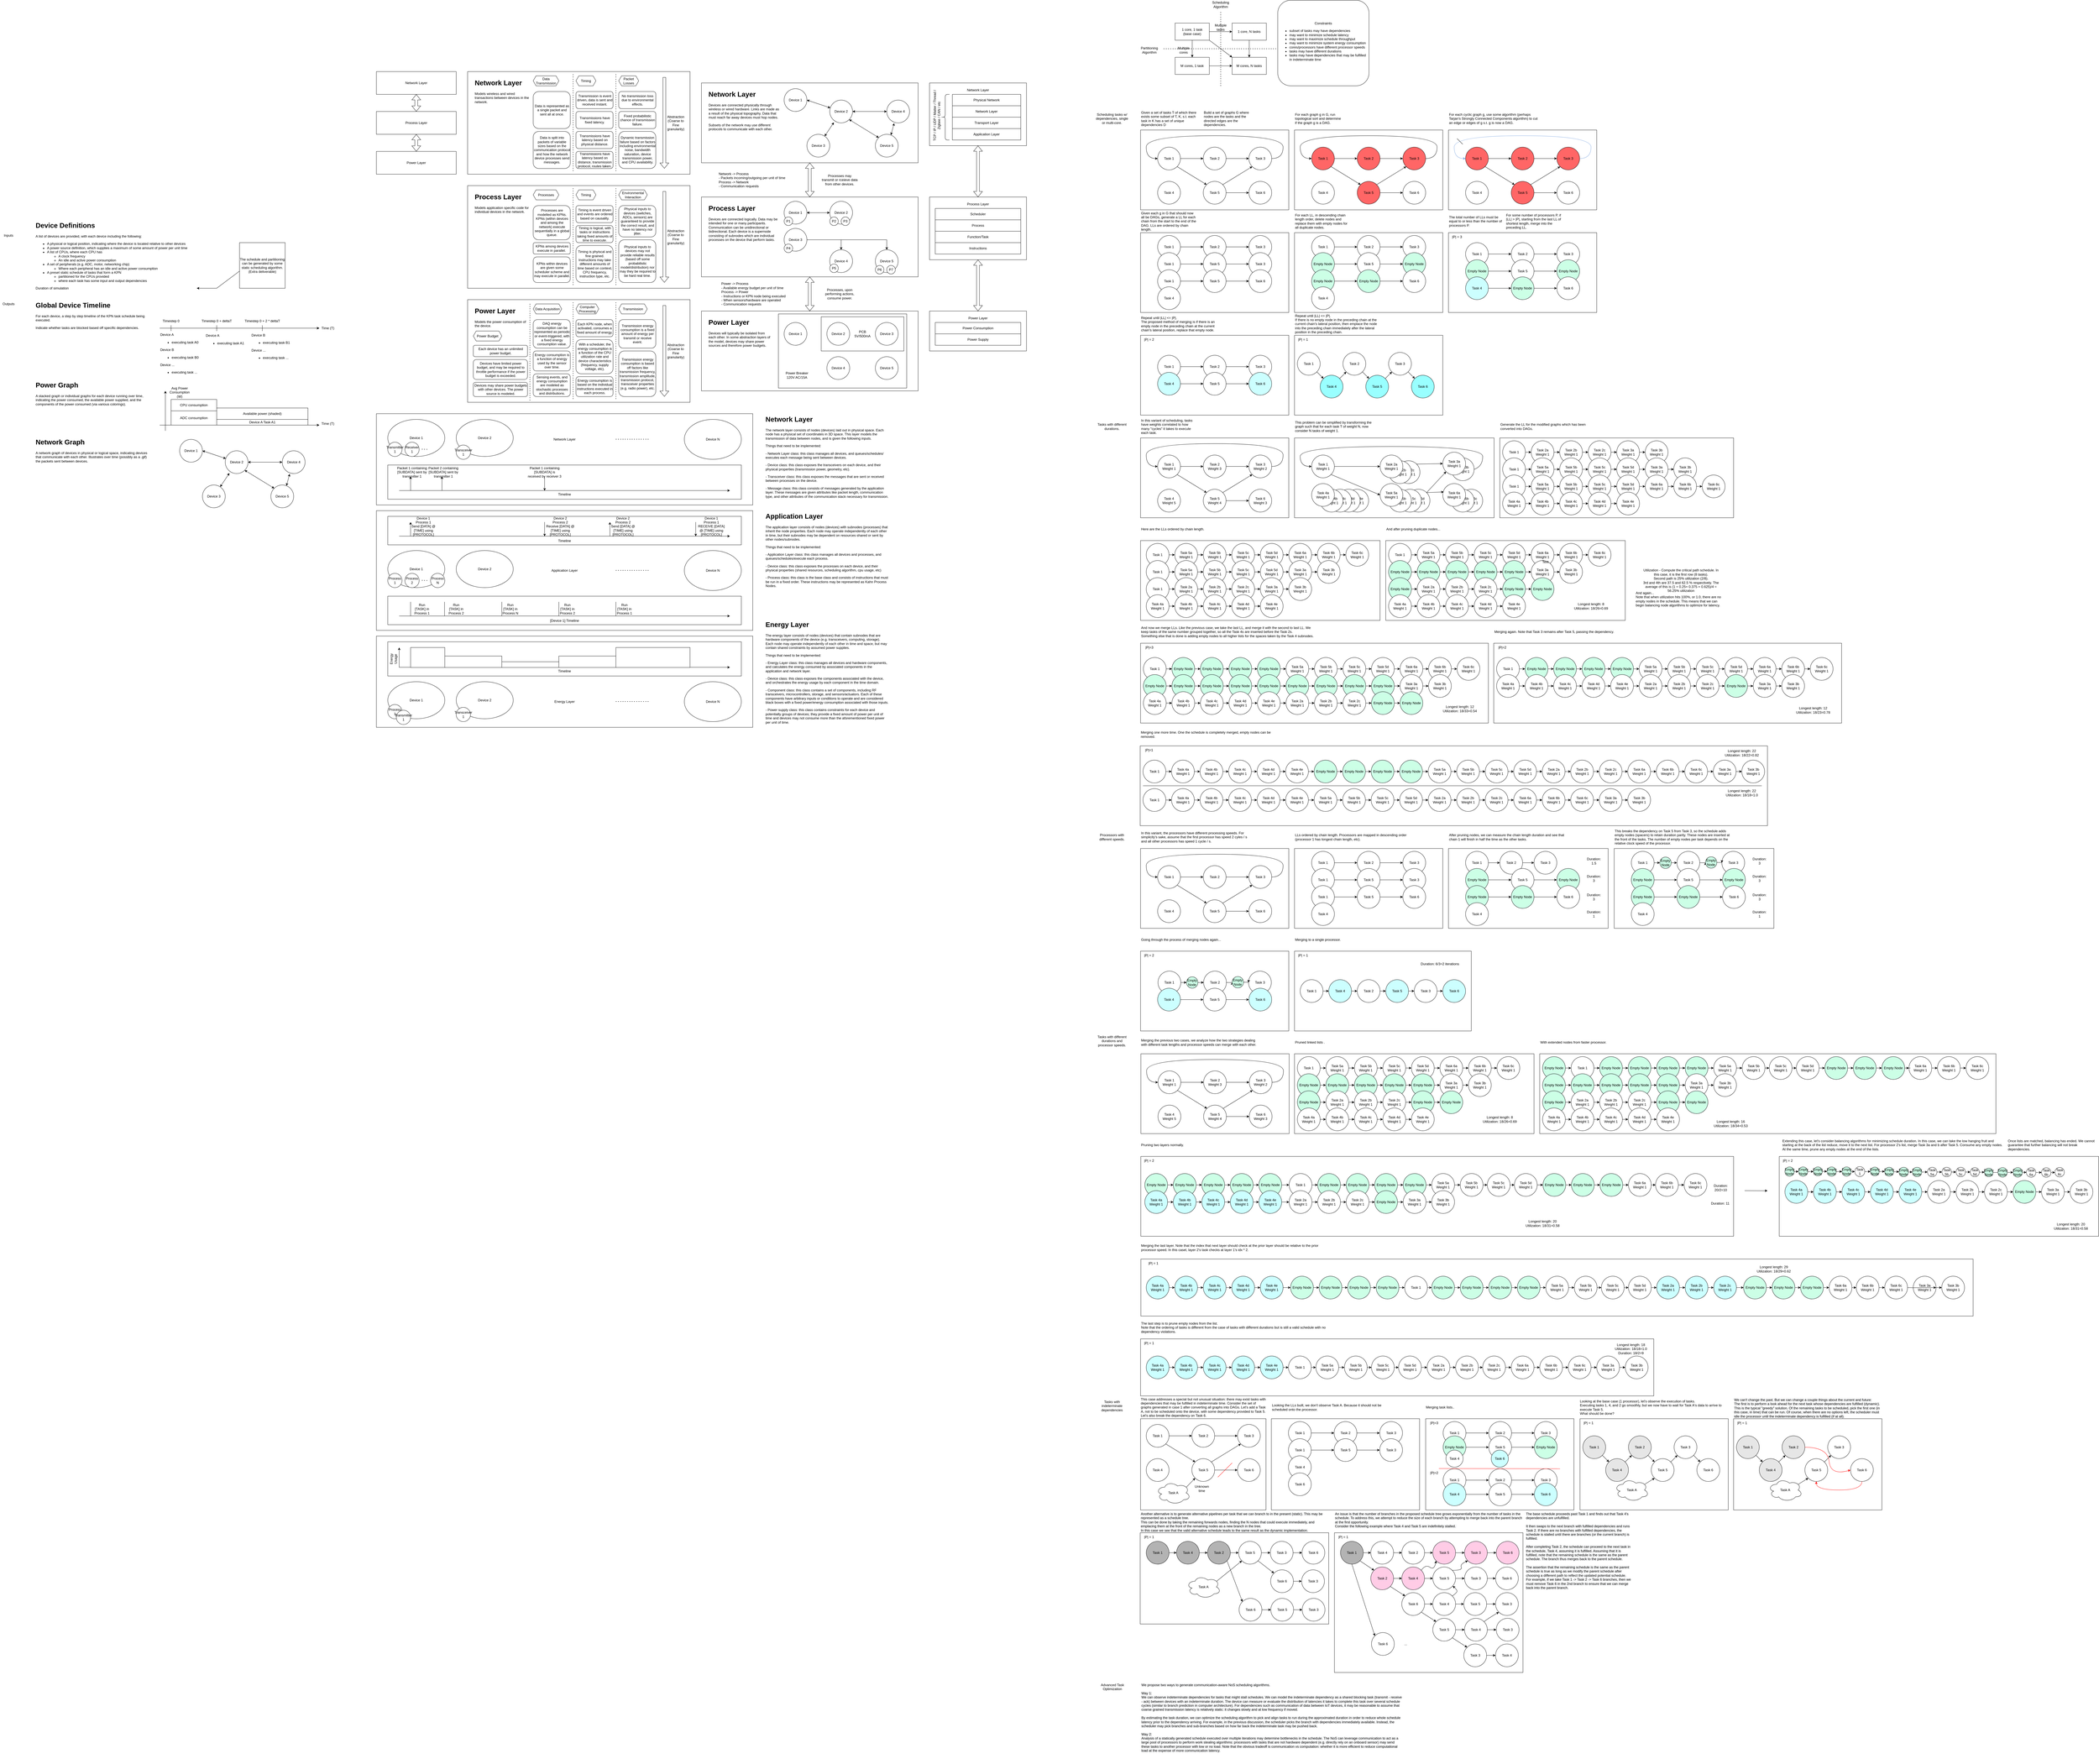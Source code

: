 <mxfile version="20.3.0" type="device"><diagram id="1npeA65ae8jvCcnou2bl" name="Page-1"><mxGraphModel dx="8132" dy="4612" grid="1" gridSize="10" guides="1" tooltips="1" connect="1" arrows="1" fold="1" page="1" pageScale="1" pageWidth="850" pageHeight="1100" math="0" shadow="0"><root><mxCell id="0"/><mxCell id="1" parent="0"/><mxCell id="-ilCJvAWW_Zh2dFq0yAd-3" value="" style="rounded=0;whiteSpace=wrap;html=1;" parent="1" vertex="1"><mxGeometry x="1180" y="40" width="760" height="280" as="geometry"/></mxCell><mxCell id="-ilCJvAWW_Zh2dFq0yAd-133" value="" style="rounded=0;whiteSpace=wrap;html=1;" parent="1" vertex="1"><mxGeometry x="1450" y="50" width="450" height="260" as="geometry"/></mxCell><mxCell id="-ilCJvAWW_Zh2dFq0yAd-131" value="PCB&lt;br&gt;5V/500mA" style="rounded=0;whiteSpace=wrap;html=1;" parent="1" vertex="1"><mxGeometry x="1600" y="60" width="290" height="120" as="geometry"/></mxCell><mxCell id="-ilCJvAWW_Zh2dFq0yAd-13" value="" style="rounded=0;whiteSpace=wrap;html=1;" parent="1" vertex="1"><mxGeometry x="360" y="-800" width="780" height="360" as="geometry"/></mxCell><mxCell id="-ilCJvAWW_Zh2dFq0yAd-1" value="" style="rounded=0;whiteSpace=wrap;html=1;" parent="1" vertex="1"><mxGeometry x="1180" y="-760" width="760" height="280" as="geometry"/></mxCell><mxCell id="-ilCJvAWW_Zh2dFq0yAd-4" value="" style="shape=flexArrow;endArrow=classic;startArrow=classic;html=1;rounded=0;exitX=0.5;exitY=0;exitDx=0;exitDy=0;entryX=0.5;entryY=1;entryDx=0;entryDy=0;" parent="1" source="-ilCJvAWW_Zh2dFq0yAd-3" target="-ilCJvAWW_Zh2dFq0yAd-2" edge="1"><mxGeometry width="100" height="100" relative="1" as="geometry"><mxPoint x="1220" y="-600" as="sourcePoint"/><mxPoint x="1310" y="-520" as="targetPoint"/></mxGeometry></mxCell><mxCell id="-ilCJvAWW_Zh2dFq0yAd-5" value="" style="shape=flexArrow;endArrow=classic;startArrow=classic;html=1;rounded=0;exitX=0.5;exitY=0;exitDx=0;exitDy=0;entryX=0.5;entryY=1;entryDx=0;entryDy=0;" parent="1" source="-ilCJvAWW_Zh2dFq0yAd-2" target="-ilCJvAWW_Zh2dFq0yAd-1" edge="1"><mxGeometry width="100" height="100" relative="1" as="geometry"><mxPoint x="1281" y="-400" as="sourcePoint"/><mxPoint x="1410" y="-460" as="targetPoint"/></mxGeometry></mxCell><mxCell id="-ilCJvAWW_Zh2dFq0yAd-6" value="Network Layer" style="rounded=0;whiteSpace=wrap;html=1;" parent="1" vertex="1"><mxGeometry x="40" y="-800" width="280" height="80" as="geometry"/></mxCell><mxCell id="-ilCJvAWW_Zh2dFq0yAd-8" value="Power Layer" style="rounded=0;whiteSpace=wrap;html=1;" parent="1" vertex="1"><mxGeometry x="40" y="-520" width="280" height="80" as="geometry"/></mxCell><mxCell id="-ilCJvAWW_Zh2dFq0yAd-9" value="" style="shape=flexArrow;endArrow=classic;startArrow=classic;html=1;rounded=0;exitX=0.5;exitY=0;exitDx=0;exitDy=0;entryX=0.5;entryY=1;entryDx=0;entryDy=0;" parent="1" source="-ilCJvAWW_Zh2dFq0yAd-7" target="-ilCJvAWW_Zh2dFq0yAd-6" edge="1"><mxGeometry width="100" height="100" relative="1" as="geometry"><mxPoint x="80" y="-363.96" as="sourcePoint"/><mxPoint x="160" y="-710" as="targetPoint"/></mxGeometry></mxCell><mxCell id="-ilCJvAWW_Zh2dFq0yAd-10" value="" style="shape=flexArrow;endArrow=classic;startArrow=classic;html=1;rounded=0;entryX=0.5;entryY=1;entryDx=0;entryDy=0;" parent="1" source="-ilCJvAWW_Zh2dFq0yAd-8" target="-ilCJvAWW_Zh2dFq0yAd-7" edge="1"><mxGeometry width="100" height="100" relative="1" as="geometry"><mxPoint x="120" y="-350" as="sourcePoint"/><mxPoint x="120" y="-430" as="targetPoint"/></mxGeometry></mxCell><mxCell id="-ilCJvAWW_Zh2dFq0yAd-7" value="Process Layer" style="rounded=0;whiteSpace=wrap;html=1;" parent="1" vertex="1"><mxGeometry x="40" y="-660" width="280" height="80" as="geometry"/></mxCell><mxCell id="-ilCJvAWW_Zh2dFq0yAd-12" value="&lt;h1&gt;Network Layer&lt;/h1&gt;&lt;p&gt;Models wireless and wired transactions between devices in the network.&lt;/p&gt;" style="text;html=1;strokeColor=none;fillColor=none;spacing=5;spacingTop=-20;whiteSpace=wrap;overflow=hidden;rounded=0;" parent="1" vertex="1"><mxGeometry x="380" y="-780" width="200" height="320" as="geometry"/></mxCell><mxCell id="-ilCJvAWW_Zh2dFq0yAd-16" value="" style="shape=flexArrow;endArrow=classic;html=1;rounded=0;" parent="1" edge="1"><mxGeometry width="50" height="50" relative="1" as="geometry"><mxPoint x="1050" y="-780" as="sourcePoint"/><mxPoint x="1050" y="-460" as="targetPoint"/></mxGeometry></mxCell><mxCell id="-ilCJvAWW_Zh2dFq0yAd-17" value="Abstraction (Coarse to Fine granularity)" style="text;html=1;strokeColor=none;fillColor=none;align=center;verticalAlign=middle;whiteSpace=wrap;rounded=0;rotation=0;" parent="1" vertex="1"><mxGeometry x="1060" y="-635" width="60" height="30" as="geometry"/></mxCell><mxCell id="-ilCJvAWW_Zh2dFq0yAd-21" value="Timing" style="shape=hexagon;perimeter=hexagonPerimeter2;whiteSpace=wrap;html=1;fixedSize=1;size=10.0;" parent="1" vertex="1"><mxGeometry x="740" y="-785" width="70" height="35" as="geometry"/></mxCell><mxCell id="-ilCJvAWW_Zh2dFq0yAd-22" value="Packet Losses" style="shape=hexagon;perimeter=hexagonPerimeter2;whiteSpace=wrap;html=1;fixedSize=1;size=10.0;" parent="1" vertex="1"><mxGeometry x="890" y="-785" width="70" height="35" as="geometry"/></mxCell><mxCell id="-ilCJvAWW_Zh2dFq0yAd-23" value="Data Transmission" style="shape=hexagon;perimeter=hexagonPerimeter2;whiteSpace=wrap;html=1;fixedSize=1;size=10.0;" parent="1" vertex="1"><mxGeometry x="590" y="-785" width="90" height="35" as="geometry"/></mxCell><mxCell id="-ilCJvAWW_Zh2dFq0yAd-24" value="&lt;div style=&quot;text-align: center;&quot;&gt;&lt;span style=&quot;background-color: initial;&quot;&gt;Data is represented as a single packet and sent all at once.&lt;/span&gt;&lt;/div&gt;" style="rounded=1;whiteSpace=wrap;html=1;align=left;" parent="1" vertex="1"><mxGeometry x="590" y="-730" width="130" height="130" as="geometry"/></mxCell><mxCell id="-ilCJvAWW_Zh2dFq0yAd-25" value="&lt;div style=&quot;text-align: center;&quot;&gt;&lt;span style=&quot;background-color: initial;&quot;&gt;Data is split into packets of variable sizes based on the communication protocol and how the network device processes send messages.&lt;/span&gt;&lt;/div&gt;" style="rounded=1;whiteSpace=wrap;html=1;align=left;" parent="1" vertex="1"><mxGeometry x="590" y="-590" width="130" height="130" as="geometry"/></mxCell><mxCell id="-ilCJvAWW_Zh2dFq0yAd-27" value="&lt;div style=&quot;text-align: center;&quot;&gt;Transmission is event driven, data is sent and received instant.&lt;/div&gt;" style="rounded=1;whiteSpace=wrap;html=1;align=left;" parent="1" vertex="1"><mxGeometry x="740" y="-730" width="130" height="60" as="geometry"/></mxCell><mxCell id="-ilCJvAWW_Zh2dFq0yAd-28" value="&lt;div style=&quot;text-align: center;&quot;&gt;Transmissions have fixed latency.&lt;/div&gt;" style="rounded=1;whiteSpace=wrap;html=1;align=left;" parent="1" vertex="1"><mxGeometry x="740" y="-660" width="130" height="60" as="geometry"/></mxCell><mxCell id="-ilCJvAWW_Zh2dFq0yAd-29" value="&lt;div style=&quot;text-align: center;&quot;&gt;Transmissions have latency based on physical distance.&lt;/div&gt;" style="rounded=1;whiteSpace=wrap;html=1;align=left;" parent="1" vertex="1"><mxGeometry x="740" y="-590" width="130" height="60" as="geometry"/></mxCell><mxCell id="-ilCJvAWW_Zh2dFq0yAd-30" value="&lt;div style=&quot;text-align: center;&quot;&gt;Transmissions have latency based on distance, transmission protocol, routes taken.&lt;/div&gt;" style="rounded=1;whiteSpace=wrap;html=1;align=left;" parent="1" vertex="1"><mxGeometry x="740" y="-520" width="130" height="60" as="geometry"/></mxCell><mxCell id="-ilCJvAWW_Zh2dFq0yAd-31" value="&lt;div style=&quot;text-align: center;&quot;&gt;No transmission loss due to environmental effects.&lt;/div&gt;" style="rounded=1;whiteSpace=wrap;html=1;align=left;" parent="1" vertex="1"><mxGeometry x="890" y="-730" width="130" height="60" as="geometry"/></mxCell><mxCell id="-ilCJvAWW_Zh2dFq0yAd-32" value="&lt;div style=&quot;text-align: center;&quot;&gt;Fixed probabilistic chance of transmission failure.&lt;/div&gt;" style="rounded=1;whiteSpace=wrap;html=1;align=left;" parent="1" vertex="1"><mxGeometry x="890" y="-660" width="130" height="60" as="geometry"/></mxCell><mxCell id="-ilCJvAWW_Zh2dFq0yAd-33" value="&lt;div style=&quot;text-align: center;&quot;&gt;Dynamic transmission failure based on factors including environmental noise, bandwidth saturation, device transmission power, and CPU availability.&lt;/div&gt;" style="rounded=1;whiteSpace=wrap;html=1;align=left;" parent="1" vertex="1"><mxGeometry x="890" y="-590" width="130" height="130" as="geometry"/></mxCell><mxCell id="-ilCJvAWW_Zh2dFq0yAd-34" value="" style="endArrow=none;dashed=1;html=1;dashPattern=1 3;strokeWidth=2;rounded=0;" parent="1" edge="1"><mxGeometry width="50" height="50" relative="1" as="geometry"><mxPoint x="730" y="-790" as="sourcePoint"/><mxPoint x="730" y="-450" as="targetPoint"/></mxGeometry></mxCell><mxCell id="-ilCJvAWW_Zh2dFq0yAd-35" value="" style="endArrow=none;dashed=1;html=1;dashPattern=1 3;strokeWidth=2;rounded=0;" parent="1" edge="1"><mxGeometry width="50" height="50" relative="1" as="geometry"><mxPoint x="880.0" y="-790" as="sourcePoint"/><mxPoint x="880.0" y="-450" as="targetPoint"/></mxGeometry></mxCell><mxCell id="-ilCJvAWW_Zh2dFq0yAd-37" value="" style="rounded=0;whiteSpace=wrap;html=1;" parent="1" vertex="1"><mxGeometry x="360" y="-400" width="780" height="360" as="geometry"/></mxCell><mxCell id="-ilCJvAWW_Zh2dFq0yAd-38" value="&lt;h1&gt;Process Layer&lt;/h1&gt;&lt;p&gt;Models application specific code for individual devices in the network.&lt;/p&gt;" style="text;html=1;strokeColor=none;fillColor=none;spacing=5;spacingTop=-20;whiteSpace=wrap;overflow=hidden;rounded=0;" parent="1" vertex="1"><mxGeometry x="380" y="-380" width="200" height="310" as="geometry"/></mxCell><mxCell id="-ilCJvAWW_Zh2dFq0yAd-39" value="" style="shape=flexArrow;endArrow=classic;html=1;rounded=0;" parent="1" edge="1"><mxGeometry width="50" height="50" relative="1" as="geometry"><mxPoint x="1050.0" y="-380" as="sourcePoint"/><mxPoint x="1050.0" y="-60" as="targetPoint"/></mxGeometry></mxCell><mxCell id="-ilCJvAWW_Zh2dFq0yAd-40" value="Abstraction (Coarse to Fine granularity)" style="text;html=1;strokeColor=none;fillColor=none;align=center;verticalAlign=middle;whiteSpace=wrap;rounded=0;rotation=0;" parent="1" vertex="1"><mxGeometry x="1060" y="-235" width="60" height="30" as="geometry"/></mxCell><mxCell id="-ilCJvAWW_Zh2dFq0yAd-41" value="Timing" style="shape=hexagon;perimeter=hexagonPerimeter2;whiteSpace=wrap;html=1;fixedSize=1;size=10.0;" parent="1" vertex="1"><mxGeometry x="740" y="-385" width="70" height="35" as="geometry"/></mxCell><mxCell id="-ilCJvAWW_Zh2dFq0yAd-42" value="Environmental Interaction" style="shape=hexagon;perimeter=hexagonPerimeter2;whiteSpace=wrap;html=1;fixedSize=1;size=10.0;" parent="1" vertex="1"><mxGeometry x="890" y="-385" width="100" height="35" as="geometry"/></mxCell><mxCell id="-ilCJvAWW_Zh2dFq0yAd-43" value="Processes" style="shape=hexagon;perimeter=hexagonPerimeter2;whiteSpace=wrap;html=1;fixedSize=1;size=10.0;" parent="1" vertex="1"><mxGeometry x="590" y="-385" width="90" height="35" as="geometry"/></mxCell><mxCell id="-ilCJvAWW_Zh2dFq0yAd-46" value="&lt;div style=&quot;text-align: center;&quot;&gt;Timing is event driven and events are ordered based on causality.&lt;/div&gt;" style="rounded=1;whiteSpace=wrap;html=1;align=left;" parent="1" vertex="1"><mxGeometry x="740" y="-330" width="130" height="60" as="geometry"/></mxCell><mxCell id="-ilCJvAWW_Zh2dFq0yAd-47" value="&lt;div style=&quot;text-align: center;&quot;&gt;Timing is logical, with tasks or instructions taking fixed amounts of time to execute.&lt;/div&gt;" style="rounded=1;whiteSpace=wrap;html=1;align=left;" parent="1" vertex="1"><mxGeometry x="740" y="-260" width="130" height="60" as="geometry"/></mxCell><mxCell id="-ilCJvAWW_Zh2dFq0yAd-48" value="&lt;div style=&quot;text-align: center;&quot;&gt;Timing is phyiscal and fine grained. Instructions may take different amounts of time based on context, CPU frequency, instruction type, etc.&lt;/div&gt;" style="rounded=1;whiteSpace=wrap;html=1;align=left;" parent="1" vertex="1"><mxGeometry x="740" y="-190" width="130" height="130" as="geometry"/></mxCell><mxCell id="-ilCJvAWW_Zh2dFq0yAd-50" value="&lt;div style=&quot;text-align: center;&quot;&gt;Physical inputs to devices (switches, ADCs, sensors) are guaranteed to provide the correct result, and have no latency nor jitter.&lt;/div&gt;" style="rounded=1;whiteSpace=wrap;html=1;align=left;" parent="1" vertex="1"><mxGeometry x="890" y="-330" width="130" height="110" as="geometry"/></mxCell><mxCell id="-ilCJvAWW_Zh2dFq0yAd-53" value="" style="endArrow=none;dashed=1;html=1;dashPattern=1 3;strokeWidth=2;rounded=0;" parent="1" edge="1"><mxGeometry width="50" height="50" relative="1" as="geometry"><mxPoint x="730.0" y="-390" as="sourcePoint"/><mxPoint x="730.0" y="-50" as="targetPoint"/></mxGeometry></mxCell><mxCell id="-ilCJvAWW_Zh2dFq0yAd-54" value="" style="endArrow=none;dashed=1;html=1;dashPattern=1 3;strokeWidth=2;rounded=0;" parent="1" edge="1"><mxGeometry width="50" height="50" relative="1" as="geometry"><mxPoint x="880.0" y="-390" as="sourcePoint"/><mxPoint x="880.0" y="-50" as="targetPoint"/></mxGeometry></mxCell><mxCell id="-ilCJvAWW_Zh2dFq0yAd-58" value="&lt;div style=&quot;text-align: center;&quot;&gt;&lt;span style=&quot;background-color: initial;&quot;&gt;Processes are modelled as KPNs.&lt;/span&gt;&lt;/div&gt;&lt;div style=&quot;text-align: center;&quot;&gt;&lt;span style=&quot;background-color: initial;&quot;&gt;KPNs (within devices and among the network) execute sequentially in a global queue.&lt;/span&gt;&lt;br&gt;&lt;/div&gt;" style="rounded=1;whiteSpace=wrap;html=1;align=left;" parent="1" vertex="1"><mxGeometry x="590" y="-330" width="130" height="120" as="geometry"/></mxCell><mxCell id="-ilCJvAWW_Zh2dFq0yAd-59" value="&lt;div style=&quot;text-align: center;&quot;&gt;&lt;span style=&quot;background-color: initial;&quot;&gt;KPNs among devices execute in parallel.&amp;nbsp;&lt;/span&gt;&lt;/div&gt;" style="rounded=1;whiteSpace=wrap;html=1;align=left;" parent="1" vertex="1"><mxGeometry x="590" y="-200" width="130" height="40" as="geometry"/></mxCell><mxCell id="-ilCJvAWW_Zh2dFq0yAd-60" value="&lt;div style=&quot;text-align: center;&quot;&gt;&lt;span style=&quot;background-color: initial;&quot;&gt;KPNs within devices are given some scheduler scheme and may execute in parallel.&lt;/span&gt;&lt;/div&gt;" style="rounded=1;whiteSpace=wrap;html=1;align=left;" parent="1" vertex="1"><mxGeometry x="590" y="-150" width="130" height="90" as="geometry"/></mxCell><mxCell id="-ilCJvAWW_Zh2dFq0yAd-61" value="&lt;div style=&quot;text-align: center;&quot;&gt;Physical inputs to devices may not provide reliable results (based off some probabilistic model/distribution) nor may they be required to be hard real time.&lt;/div&gt;" style="rounded=1;whiteSpace=wrap;html=1;align=left;" parent="1" vertex="1"><mxGeometry x="890" y="-210" width="130" height="150" as="geometry"/></mxCell><mxCell id="-ilCJvAWW_Zh2dFq0yAd-62" value="" style="rounded=0;whiteSpace=wrap;html=1;" parent="1" vertex="1"><mxGeometry x="360" width="780" height="360" as="geometry"/></mxCell><mxCell id="-ilCJvAWW_Zh2dFq0yAd-63" value="&lt;h1&gt;Power Layer&lt;/h1&gt;&lt;p&gt;Models the power consumption of the device.&lt;/p&gt;" style="text;html=1;strokeColor=none;fillColor=none;spacing=5;spacingTop=-20;whiteSpace=wrap;overflow=hidden;rounded=0;" parent="1" vertex="1"><mxGeometry x="380" y="20" width="200" height="80" as="geometry"/></mxCell><mxCell id="-ilCJvAWW_Zh2dFq0yAd-64" value="" style="shape=flexArrow;endArrow=classic;html=1;rounded=0;" parent="1" edge="1"><mxGeometry width="50" height="50" relative="1" as="geometry"><mxPoint x="1050.0" y="20" as="sourcePoint"/><mxPoint x="1050.0" y="340" as="targetPoint"/></mxGeometry></mxCell><mxCell id="-ilCJvAWW_Zh2dFq0yAd-65" value="Abstraction (Coarse to Fine granularity)" style="text;html=1;strokeColor=none;fillColor=none;align=center;verticalAlign=middle;whiteSpace=wrap;rounded=0;rotation=0;" parent="1" vertex="1"><mxGeometry x="1060" y="165" width="60" height="30" as="geometry"/></mxCell><mxCell id="-ilCJvAWW_Zh2dFq0yAd-66" value="Computer Processing" style="shape=hexagon;perimeter=hexagonPerimeter2;whiteSpace=wrap;html=1;fixedSize=1;size=10.0;" parent="1" vertex="1"><mxGeometry x="740" y="15" width="80" height="35" as="geometry"/></mxCell><mxCell id="-ilCJvAWW_Zh2dFq0yAd-67" value="Transmission" style="shape=hexagon;perimeter=hexagonPerimeter2;whiteSpace=wrap;html=1;fixedSize=1;size=10.0;" parent="1" vertex="1"><mxGeometry x="890" y="15" width="100" height="35" as="geometry"/></mxCell><mxCell id="-ilCJvAWW_Zh2dFq0yAd-68" value="Data Acquisition" style="shape=hexagon;perimeter=hexagonPerimeter2;whiteSpace=wrap;html=1;fixedSize=1;size=10.0;" parent="1" vertex="1"><mxGeometry x="590" y="15" width="100" height="35" as="geometry"/></mxCell><mxCell id="-ilCJvAWW_Zh2dFq0yAd-69" value="&lt;div style=&quot;text-align: center;&quot;&gt;Each KPN node, when activated, consumes a fixed amount of energy.&lt;/div&gt;" style="rounded=1;whiteSpace=wrap;html=1;align=left;" parent="1" vertex="1"><mxGeometry x="740" y="70" width="130" height="60" as="geometry"/></mxCell><mxCell id="-ilCJvAWW_Zh2dFq0yAd-70" value="&lt;div style=&quot;text-align: center;&quot;&gt;With a scheduler, the energy consumption is a function of the CPU utilization rate and device characteristics (frequency, supply voltage, etc).&lt;/div&gt;" style="rounded=1;whiteSpace=wrap;html=1;align=left;" parent="1" vertex="1"><mxGeometry x="740" y="140" width="130" height="120" as="geometry"/></mxCell><mxCell id="-ilCJvAWW_Zh2dFq0yAd-71" value="&lt;div style=&quot;text-align: center;&quot;&gt;Energy consumption is based on the individual instructions executed in each process.&lt;/div&gt;" style="rounded=1;whiteSpace=wrap;html=1;align=left;" parent="1" vertex="1"><mxGeometry x="740" y="270" width="130" height="70" as="geometry"/></mxCell><mxCell id="-ilCJvAWW_Zh2dFq0yAd-72" value="&lt;div style=&quot;text-align: center;&quot;&gt;Transmission energy consumption is a fixed amount of energy per transmit or receive event.&lt;/div&gt;" style="rounded=1;whiteSpace=wrap;html=1;align=left;" parent="1" vertex="1"><mxGeometry x="890" y="70" width="130" height="100" as="geometry"/></mxCell><mxCell id="-ilCJvAWW_Zh2dFq0yAd-73" value="" style="endArrow=none;dashed=1;html=1;dashPattern=1 3;strokeWidth=2;rounded=0;" parent="1" edge="1"><mxGeometry width="50" height="50" relative="1" as="geometry"><mxPoint x="730.0" y="10" as="sourcePoint"/><mxPoint x="730.0" y="350" as="targetPoint"/></mxGeometry></mxCell><mxCell id="-ilCJvAWW_Zh2dFq0yAd-74" value="" style="endArrow=none;dashed=1;html=1;dashPattern=1 3;strokeWidth=2;rounded=0;" parent="1" edge="1"><mxGeometry width="50" height="50" relative="1" as="geometry"><mxPoint x="880.0" y="10" as="sourcePoint"/><mxPoint x="880.0" y="350" as="targetPoint"/></mxGeometry></mxCell><mxCell id="-ilCJvAWW_Zh2dFq0yAd-75" value="&lt;div style=&quot;text-align: center;&quot;&gt;DAQ energy consumption can be represented as periodic or event-triggered, with a fixed energy consumption value.&lt;/div&gt;" style="rounded=1;whiteSpace=wrap;html=1;align=left;" parent="1" vertex="1"><mxGeometry x="590" y="70" width="130" height="100" as="geometry"/></mxCell><mxCell id="-ilCJvAWW_Zh2dFq0yAd-77" value="&lt;div style=&quot;text-align: center;&quot;&gt;&lt;span style=&quot;background-color: initial;&quot;&gt;Energy consumption is a function of energy used by the sensor over time.&lt;/span&gt;&lt;/div&gt;" style="rounded=1;whiteSpace=wrap;html=1;align=left;" parent="1" vertex="1"><mxGeometry x="590" y="180" width="130" height="70" as="geometry"/></mxCell><mxCell id="-ilCJvAWW_Zh2dFq0yAd-78" value="&lt;div style=&quot;text-align: center;&quot;&gt;Transmission energy consumption is based off factors like transmission frequency, transmission amplitude&lt;span style=&quot;background-color: initial;&quot;&gt;, transmission protocol, transceiver properties (e.g. radio power), etc.&lt;/span&gt;&lt;/div&gt;" style="rounded=1;whiteSpace=wrap;html=1;align=left;" parent="1" vertex="1"><mxGeometry x="890" y="180" width="130" height="160" as="geometry"/></mxCell><mxCell id="-ilCJvAWW_Zh2dFq0yAd-79" value="&lt;div style=&quot;text-align: center;&quot;&gt;&lt;span style=&quot;background-color: initial;&quot;&gt;Sensing events, and energy consumption are modeled as stochastic processes and distributions.&lt;/span&gt;&lt;/div&gt;" style="rounded=1;whiteSpace=wrap;html=1;align=left;" parent="1" vertex="1"><mxGeometry x="590" y="260" width="130" height="80" as="geometry"/></mxCell><mxCell id="-ilCJvAWW_Zh2dFq0yAd-2" value="" style="rounded=0;whiteSpace=wrap;html=1;" parent="1" vertex="1"><mxGeometry x="1180" y="-360" width="760" height="280" as="geometry"/></mxCell><mxCell id="-ilCJvAWW_Zh2dFq0yAd-87" value="Processes may transmit or rceieve data from other devices." style="text;html=1;strokeColor=none;fillColor=none;align=center;verticalAlign=middle;whiteSpace=wrap;rounded=0;" parent="1" vertex="1"><mxGeometry x="1600" y="-440" width="130" height="40" as="geometry"/></mxCell><mxCell id="-ilCJvAWW_Zh2dFq0yAd-88" value="Device 1" style="ellipse;whiteSpace=wrap;html=1;aspect=fixed;" parent="1" vertex="1"><mxGeometry x="1470" y="-345" width="80" height="80" as="geometry"/></mxCell><mxCell id="-ilCJvAWW_Zh2dFq0yAd-89" value="Device 3" style="ellipse;whiteSpace=wrap;html=1;aspect=fixed;" parent="1" vertex="1"><mxGeometry x="1470" y="-250" width="80" height="80" as="geometry"/></mxCell><mxCell id="-ilCJvAWW_Zh2dFq0yAd-90" value="Device 2" style="ellipse;whiteSpace=wrap;html=1;aspect=fixed;" parent="1" vertex="1"><mxGeometry x="1630" y="-345" width="80" height="80" as="geometry"/></mxCell><mxCell id="-ilCJvAWW_Zh2dFq0yAd-91" value="Device 4" style="ellipse;whiteSpace=wrap;html=1;aspect=fixed;" parent="1" vertex="1"><mxGeometry x="1630" y="-175" width="80" height="80" as="geometry"/></mxCell><mxCell id="-ilCJvAWW_Zh2dFq0yAd-92" value="Device 5" style="ellipse;whiteSpace=wrap;html=1;aspect=fixed;" parent="1" vertex="1"><mxGeometry x="1790" y="-175" width="80" height="80" as="geometry"/></mxCell><mxCell id="-ilCJvAWW_Zh2dFq0yAd-95" value="Device 1" style="ellipse;whiteSpace=wrap;html=1;aspect=fixed;" parent="1" vertex="1"><mxGeometry x="1470" y="-740" width="80" height="80" as="geometry"/></mxCell><mxCell id="-ilCJvAWW_Zh2dFq0yAd-96" value="Device 3" style="ellipse;whiteSpace=wrap;html=1;aspect=fixed;" parent="1" vertex="1"><mxGeometry x="1550" y="-580" width="80" height="80" as="geometry"/></mxCell><mxCell id="-ilCJvAWW_Zh2dFq0yAd-97" value="Device 2" style="ellipse;whiteSpace=wrap;html=1;aspect=fixed;" parent="1" vertex="1"><mxGeometry x="1630" y="-700" width="80" height="80" as="geometry"/></mxCell><mxCell id="-ilCJvAWW_Zh2dFq0yAd-98" value="Device 5" style="ellipse;whiteSpace=wrap;html=1;aspect=fixed;" parent="1" vertex="1"><mxGeometry x="1790" y="-580" width="80" height="80" as="geometry"/></mxCell><mxCell id="-ilCJvAWW_Zh2dFq0yAd-99" value="Device 4" style="ellipse;whiteSpace=wrap;html=1;aspect=fixed;" parent="1" vertex="1"><mxGeometry x="1830" y="-700" width="80" height="80" as="geometry"/></mxCell><mxCell id="-ilCJvAWW_Zh2dFq0yAd-100" value="" style="endArrow=classic;startArrow=classic;html=1;rounded=0;exitX=1;exitY=0.5;exitDx=0;exitDy=0;" parent="1" source="-ilCJvAWW_Zh2dFq0yAd-95" target="-ilCJvAWW_Zh2dFq0yAd-97" edge="1"><mxGeometry width="50" height="50" relative="1" as="geometry"><mxPoint x="1590" y="-760" as="sourcePoint"/><mxPoint x="1640" y="-810" as="targetPoint"/></mxGeometry></mxCell><mxCell id="-ilCJvAWW_Zh2dFq0yAd-101" value="" style="endArrow=classic;startArrow=classic;html=1;rounded=0;entryX=0.182;entryY=0.98;entryDx=0;entryDy=0;entryPerimeter=0;" parent="1" source="-ilCJvAWW_Zh2dFq0yAd-96" target="-ilCJvAWW_Zh2dFq0yAd-97" edge="1"><mxGeometry width="50" height="50" relative="1" as="geometry"><mxPoint x="1570" y="-590" as="sourcePoint"/><mxPoint x="1620" y="-640" as="targetPoint"/></mxGeometry></mxCell><mxCell id="-ilCJvAWW_Zh2dFq0yAd-102" value="" style="endArrow=classic;startArrow=classic;html=1;rounded=0;exitX=1;exitY=0.5;exitDx=0;exitDy=0;entryX=0;entryY=0.5;entryDx=0;entryDy=0;" parent="1" source="-ilCJvAWW_Zh2dFq0yAd-97" target="-ilCJvAWW_Zh2dFq0yAd-99" edge="1"><mxGeometry width="50" height="50" relative="1" as="geometry"><mxPoint x="1770" y="-750" as="sourcePoint"/><mxPoint x="1820" y="-800" as="targetPoint"/></mxGeometry></mxCell><mxCell id="-ilCJvAWW_Zh2dFq0yAd-103" value="" style="endArrow=classic;startArrow=classic;html=1;rounded=0;entryX=0.325;entryY=1.016;entryDx=0;entryDy=0;entryPerimeter=0;exitX=0.682;exitY=0.034;exitDx=0;exitDy=0;exitPerimeter=0;" parent="1" source="-ilCJvAWW_Zh2dFq0yAd-98" target="-ilCJvAWW_Zh2dFq0yAd-99" edge="1"><mxGeometry width="50" height="50" relative="1" as="geometry"><mxPoint x="1770" y="-590" as="sourcePoint"/><mxPoint x="1820" y="-640" as="targetPoint"/></mxGeometry></mxCell><mxCell id="-ilCJvAWW_Zh2dFq0yAd-104" value="" style="endArrow=classic;startArrow=classic;html=1;rounded=0;entryX=1;entryY=1;entryDx=0;entryDy=0;exitX=0;exitY=0;exitDx=0;exitDy=0;" parent="1" source="-ilCJvAWW_Zh2dFq0yAd-98" target="-ilCJvAWW_Zh2dFq0yAd-97" edge="1"><mxGeometry width="50" height="50" relative="1" as="geometry"><mxPoint x="1720" y="-530" as="sourcePoint"/><mxPoint x="1770" y="-580" as="targetPoint"/></mxGeometry></mxCell><mxCell id="-ilCJvAWW_Zh2dFq0yAd-105" value="Processes, upon performing actions, consume power." style="text;html=1;strokeColor=none;fillColor=none;align=center;verticalAlign=middle;whiteSpace=wrap;rounded=0;" parent="1" vertex="1"><mxGeometry x="1600" y="-40" width="130" height="40" as="geometry"/></mxCell><mxCell id="-ilCJvAWW_Zh2dFq0yAd-108" value="&lt;h1&gt;Network Layer&lt;/h1&gt;&lt;p&gt;Devices are connected physically through wireless or wired hardware. Links are made as a result of the physical topography. Data that must reach far away devices must hop nodes.&lt;/p&gt;&lt;p&gt;Subsets of the network may use different protocols to communicate with each other.&lt;/p&gt;" style="text;html=1;strokeColor=none;fillColor=none;spacing=5;spacingTop=-20;whiteSpace=wrap;overflow=hidden;rounded=0;" parent="1" vertex="1"><mxGeometry x="1200" y="-740" width="260" height="240" as="geometry"/></mxCell><mxCell id="-ilCJvAWW_Zh2dFq0yAd-109" value="&lt;h1&gt;Process Layer&lt;/h1&gt;&lt;p&gt;Devices are connected logically. Data may be intended for one or many participants. Communication can be unidirectional or bidirectional. Each device is a supernode consisting of subnodes which are individual processes on the device that perform tasks.&lt;/p&gt;" style="text;html=1;strokeColor=none;fillColor=none;spacing=5;spacingTop=-20;whiteSpace=wrap;overflow=hidden;rounded=0;" parent="1" vertex="1"><mxGeometry x="1200" y="-340" width="260" height="240" as="geometry"/></mxCell><mxCell id="-ilCJvAWW_Zh2dFq0yAd-111" value="" style="endArrow=classic;startArrow=classic;html=1;rounded=0;exitX=1;exitY=0.5;exitDx=0;exitDy=0;entryX=0;entryY=0.5;entryDx=0;entryDy=0;" parent="1" source="-ilCJvAWW_Zh2dFq0yAd-88" target="-ilCJvAWW_Zh2dFq0yAd-90" edge="1"><mxGeometry width="50" height="50" relative="1" as="geometry"><mxPoint x="1570" y="-215" as="sourcePoint"/><mxPoint x="1620" y="-265" as="targetPoint"/></mxGeometry></mxCell><mxCell id="-ilCJvAWW_Zh2dFq0yAd-112" value="" style="endArrow=classic;html=1;rounded=0;exitX=1;exitY=0.5;exitDx=0;exitDy=0;entryX=0.5;entryY=0;entryDx=0;entryDy=0;" parent="1" source="-ilCJvAWW_Zh2dFq0yAd-89" target="-ilCJvAWW_Zh2dFq0yAd-92" edge="1"><mxGeometry width="50" height="50" relative="1" as="geometry"><mxPoint x="2000" y="-210" as="sourcePoint"/><mxPoint x="2050" y="-260" as="targetPoint"/><Array as="points"><mxPoint x="1830" y="-210"/></Array></mxGeometry></mxCell><mxCell id="-ilCJvAWW_Zh2dFq0yAd-113" value="" style="endArrow=classic;html=1;rounded=0;exitX=1;exitY=0.5;exitDx=0;exitDy=0;entryX=0.5;entryY=0;entryDx=0;entryDy=0;" parent="1" source="-ilCJvAWW_Zh2dFq0yAd-89" target="-ilCJvAWW_Zh2dFq0yAd-91" edge="1"><mxGeometry width="50" height="50" relative="1" as="geometry"><mxPoint x="1990" y="-210" as="sourcePoint"/><mxPoint x="2040" y="-260" as="targetPoint"/><Array as="points"><mxPoint x="1670" y="-210"/></Array></mxGeometry></mxCell><mxCell id="-ilCJvAWW_Zh2dFq0yAd-114" value="Device 1" style="ellipse;whiteSpace=wrap;html=1;aspect=fixed;" parent="1" vertex="1"><mxGeometry x="1470" y="80" width="80" height="80" as="geometry"/></mxCell><mxCell id="-ilCJvAWW_Zh2dFq0yAd-115" value="Device 3" style="ellipse;whiteSpace=wrap;html=1;aspect=fixed;" parent="1" vertex="1"><mxGeometry x="1790" y="80" width="80" height="80" as="geometry"/></mxCell><mxCell id="-ilCJvAWW_Zh2dFq0yAd-116" value="Device 2" style="ellipse;whiteSpace=wrap;html=1;aspect=fixed;" parent="1" vertex="1"><mxGeometry x="1620" y="80" width="80" height="80" as="geometry"/></mxCell><mxCell id="-ilCJvAWW_Zh2dFq0yAd-117" value="Device 5" style="ellipse;whiteSpace=wrap;html=1;aspect=fixed;" parent="1" vertex="1"><mxGeometry x="1790" y="200" width="80" height="80" as="geometry"/></mxCell><mxCell id="-ilCJvAWW_Zh2dFq0yAd-118" value="Device 4" style="ellipse;whiteSpace=wrap;html=1;aspect=fixed;" parent="1" vertex="1"><mxGeometry x="1620" y="200" width="80" height="80" as="geometry"/></mxCell><mxCell id="-ilCJvAWW_Zh2dFq0yAd-124" value="&lt;h1&gt;Power Layer&lt;/h1&gt;&lt;p&gt;Devices will typically be isolated from each other. In some abstraction layers of the model, devices may share power sources and therefore power budgets.&lt;/p&gt;" style="text;html=1;strokeColor=none;fillColor=none;spacing=5;spacingTop=-20;whiteSpace=wrap;overflow=hidden;rounded=0;" parent="1" vertex="1"><mxGeometry x="1200" y="60" width="230" height="240" as="geometry"/></mxCell><mxCell id="-ilCJvAWW_Zh2dFq0yAd-125" value="Power Budget" style="shape=hexagon;perimeter=hexagonPerimeter2;whiteSpace=wrap;html=1;fixedSize=1;size=10.0;" parent="1" vertex="1"><mxGeometry x="380" y="110" width="100" height="35" as="geometry"/></mxCell><mxCell id="-ilCJvAWW_Zh2dFq0yAd-126" value="" style="endArrow=none;dashed=1;html=1;dashPattern=1 3;strokeWidth=2;rounded=0;" parent="1" edge="1"><mxGeometry width="50" height="50" relative="1" as="geometry"><mxPoint x="578.57" y="15" as="sourcePoint"/><mxPoint x="578.57" y="355" as="targetPoint"/></mxGeometry></mxCell><mxCell id="-ilCJvAWW_Zh2dFq0yAd-127" value="&lt;div style=&quot;text-align: center;&quot;&gt;Each device has an unlimited power budget.&lt;/div&gt;" style="rounded=1;whiteSpace=wrap;html=1;align=left;" parent="1" vertex="1"><mxGeometry x="380" y="160" width="190" height="40" as="geometry"/></mxCell><mxCell id="-ilCJvAWW_Zh2dFq0yAd-128" value="&lt;div style=&quot;text-align: center;&quot;&gt;Devices have limited power budget, and may be required to throttle performance if the power budget is exceeded.&lt;/div&gt;" style="rounded=1;whiteSpace=wrap;html=1;align=left;" parent="1" vertex="1"><mxGeometry x="380" y="210" width="190" height="70" as="geometry"/></mxCell><mxCell id="-ilCJvAWW_Zh2dFq0yAd-129" value="&lt;div style=&quot;text-align: center;&quot;&gt;Devices may share power budgets with other devices. The power source is modeled.&lt;/div&gt;" style="rounded=1;whiteSpace=wrap;html=1;align=left;" parent="1" vertex="1"><mxGeometry x="380" y="290" width="190" height="50" as="geometry"/></mxCell><mxCell id="-ilCJvAWW_Zh2dFq0yAd-134" value="Power Breaker&lt;br&gt;120V AC/15A" style="text;html=1;strokeColor=none;fillColor=none;align=center;verticalAlign=middle;whiteSpace=wrap;rounded=0;" parent="1" vertex="1"><mxGeometry x="1470" y="250" width="90" height="30" as="geometry"/></mxCell><mxCell id="-ilCJvAWW_Zh2dFq0yAd-135" value="&lt;div style=&quot;text-align: left;&quot;&gt;&lt;span style=&quot;background-color: initial;&quot;&gt;Power -&amp;gt; Process&lt;/span&gt;&lt;/div&gt;&lt;div style=&quot;text-align: left;&quot;&gt;&lt;span style=&quot;background-color: initial;&quot;&gt;- Available energy budget per unit of time&lt;/span&gt;&lt;/div&gt;&lt;div style=&quot;text-align: left;&quot;&gt;&lt;span style=&quot;background-color: initial;&quot;&gt;Process -&amp;gt; Power&lt;/span&gt;&lt;/div&gt;&lt;div style=&quot;text-align: left;&quot;&gt;&lt;span style=&quot;background-color: initial;&quot;&gt;- Instructions or KPN node being executed&lt;/span&gt;&lt;/div&gt;&lt;div style=&quot;text-align: left;&quot;&gt;&lt;span style=&quot;background-color: initial;&quot;&gt;- When sensors/hardware are operated&lt;/span&gt;&lt;/div&gt;&lt;div style=&quot;text-align: left;&quot;&gt;&lt;span style=&quot;background-color: initial;&quot;&gt;- Communication requests&lt;/span&gt;&lt;/div&gt;" style="text;html=1;strokeColor=none;fillColor=none;align=center;verticalAlign=middle;whiteSpace=wrap;rounded=0;" parent="1" vertex="1"><mxGeometry x="1205" y="-70" width="315" height="100" as="geometry"/></mxCell><mxCell id="-ilCJvAWW_Zh2dFq0yAd-137" value="&lt;div style=&quot;text-align: left;&quot;&gt;&lt;span style=&quot;background-color: initial;&quot;&gt;Network -&amp;gt; Process&lt;/span&gt;&lt;/div&gt;&lt;div style=&quot;text-align: left;&quot;&gt;&lt;span style=&quot;background-color: initial;&quot;&gt;- Packets incoming/outgoing per unit of time&lt;/span&gt;&lt;/div&gt;&lt;div style=&quot;text-align: left;&quot;&gt;&lt;span style=&quot;background-color: initial;&quot;&gt;Process -&amp;gt; Network&lt;/span&gt;&lt;/div&gt;&lt;div style=&quot;text-align: left;&quot;&gt;&lt;span style=&quot;background-color: initial;&quot;&gt;- Communication requests&lt;br&gt;&lt;/span&gt;&lt;/div&gt;" style="text;html=1;strokeColor=none;fillColor=none;align=center;verticalAlign=middle;whiteSpace=wrap;rounded=0;" parent="1" vertex="1"><mxGeometry x="1200" y="-470" width="315" height="100" as="geometry"/></mxCell><mxCell id="-ilCJvAWW_Zh2dFq0yAd-157" value="" style="rounded=0;whiteSpace=wrap;html=1;" parent="1" vertex="1"><mxGeometry x="1980" y="-760" width="340" height="220" as="geometry"/></mxCell><mxCell id="-ilCJvAWW_Zh2dFq0yAd-158" value="" style="rounded=0;whiteSpace=wrap;html=1;" parent="1" vertex="1"><mxGeometry x="1980" y="40" width="340" height="140" as="geometry"/></mxCell><mxCell id="-ilCJvAWW_Zh2dFq0yAd-159" value="" style="shape=flexArrow;endArrow=classic;startArrow=classic;html=1;rounded=0;exitX=0.5;exitY=0;exitDx=0;exitDy=0;entryX=0.5;entryY=1;entryDx=0;entryDy=0;" parent="1" source="-ilCJvAWW_Zh2dFq0yAd-161" target="-ilCJvAWW_Zh2dFq0yAd-157" edge="1"><mxGeometry width="100" height="100" relative="1" as="geometry"><mxPoint x="2080" y="-323.96" as="sourcePoint"/><mxPoint x="2160" y="-670" as="targetPoint"/></mxGeometry></mxCell><mxCell id="-ilCJvAWW_Zh2dFq0yAd-160" value="" style="shape=flexArrow;endArrow=classic;startArrow=classic;html=1;rounded=0;entryX=0.5;entryY=1;entryDx=0;entryDy=0;" parent="1" source="-ilCJvAWW_Zh2dFq0yAd-158" target="-ilCJvAWW_Zh2dFq0yAd-161" edge="1"><mxGeometry width="100" height="100" relative="1" as="geometry"><mxPoint x="2120" y="-180" as="sourcePoint"/><mxPoint x="2120" y="-260" as="targetPoint"/></mxGeometry></mxCell><mxCell id="-ilCJvAWW_Zh2dFq0yAd-161" value="" style="rounded=0;whiteSpace=wrap;html=1;" parent="1" vertex="1"><mxGeometry x="1980" y="-360" width="340" height="220" as="geometry"/></mxCell><mxCell id="-ilCJvAWW_Zh2dFq0yAd-162" value="Power Supply" style="rounded=0;whiteSpace=wrap;html=1;" parent="1" vertex="1"><mxGeometry x="2000" y="120" width="300" height="40" as="geometry"/></mxCell><mxCell id="-ilCJvAWW_Zh2dFq0yAd-163" value="Power Layer" style="text;html=1;strokeColor=none;fillColor=none;align=center;verticalAlign=middle;whiteSpace=wrap;rounded=0;" parent="1" vertex="1"><mxGeometry x="2100" y="50" width="100" height="30" as="geometry"/></mxCell><mxCell id="-ilCJvAWW_Zh2dFq0yAd-164" value="Process Layer" style="text;html=1;strokeColor=none;fillColor=none;align=center;verticalAlign=middle;whiteSpace=wrap;rounded=0;" parent="1" vertex="1"><mxGeometry x="2100" y="-350" width="100" height="30" as="geometry"/></mxCell><mxCell id="-ilCJvAWW_Zh2dFq0yAd-165" value="Network Layer" style="text;html=1;strokeColor=none;fillColor=none;align=center;verticalAlign=middle;whiteSpace=wrap;rounded=0;" parent="1" vertex="1"><mxGeometry x="2100" y="-750" width="100" height="30" as="geometry"/></mxCell><mxCell id="-ilCJvAWW_Zh2dFq0yAd-166" value="Power Consumption" style="rounded=0;whiteSpace=wrap;html=1;" parent="1" vertex="1"><mxGeometry x="2000" y="80" width="300" height="40" as="geometry"/></mxCell><mxCell id="-ilCJvAWW_Zh2dFq0yAd-167" value="Process" style="rounded=0;whiteSpace=wrap;html=1;" parent="1" vertex="1"><mxGeometry x="2000" y="-280" width="300" height="40" as="geometry"/></mxCell><mxCell id="-ilCJvAWW_Zh2dFq0yAd-168" value="Scheduler" style="rounded=0;whiteSpace=wrap;html=1;" parent="1" vertex="1"><mxGeometry x="2000" y="-320" width="300" height="40" as="geometry"/></mxCell><mxCell id="-ilCJvAWW_Zh2dFq0yAd-169" value="Physical Network" style="rounded=0;whiteSpace=wrap;html=1;" parent="1" vertex="1"><mxGeometry x="2060" y="-720" width="240" height="40" as="geometry"/></mxCell><mxCell id="-ilCJvAWW_Zh2dFq0yAd-170" value="Network Layer" style="rounded=0;whiteSpace=wrap;html=1;" parent="1" vertex="1"><mxGeometry x="2060" y="-680" width="240" height="40" as="geometry"/></mxCell><mxCell id="-ilCJvAWW_Zh2dFq0yAd-171" value="Transport Layer" style="rounded=0;whiteSpace=wrap;html=1;" parent="1" vertex="1"><mxGeometry x="2060" y="-640" width="240" height="40" as="geometry"/></mxCell><mxCell id="-ilCJvAWW_Zh2dFq0yAd-172" value="Application Layer" style="rounded=0;whiteSpace=wrap;html=1;" parent="1" vertex="1"><mxGeometry x="2060" y="-600" width="240" height="40" as="geometry"/></mxCell><mxCell id="-ilCJvAWW_Zh2dFq0yAd-173" value="" style="shape=curlyBracket;whiteSpace=wrap;html=1;rounded=1;" parent="1" vertex="1"><mxGeometry x="2020" y="-720" width="30" height="160" as="geometry"/></mxCell><mxCell id="-ilCJvAWW_Zh2dFq0yAd-174" value="TCP / IP / UDP / Matter / Thread / Zigbee / CAN / etc" style="text;html=1;strokeColor=none;fillColor=none;align=center;verticalAlign=middle;whiteSpace=wrap;rounded=0;rotation=-90;" parent="1" vertex="1"><mxGeometry x="1911.25" y="-666.25" width="187.5" height="40" as="geometry"/></mxCell><mxCell id="-ilCJvAWW_Zh2dFq0yAd-175" value="Function/Task" style="rounded=0;whiteSpace=wrap;html=1;" parent="1" vertex="1"><mxGeometry x="2000" y="-240" width="300" height="40" as="geometry"/></mxCell><mxCell id="-ilCJvAWW_Zh2dFq0yAd-177" value="P1" style="ellipse;whiteSpace=wrap;html=1;aspect=fixed;" parent="1" vertex="1"><mxGeometry x="1470" y="-290" width="30" height="30" as="geometry"/></mxCell><mxCell id="-ilCJvAWW_Zh2dFq0yAd-178" value="P2" style="ellipse;whiteSpace=wrap;html=1;aspect=fixed;" parent="1" vertex="1"><mxGeometry x="1630" y="-290" width="30" height="30" as="geometry"/></mxCell><mxCell id="-ilCJvAWW_Zh2dFq0yAd-179" value="P3" style="ellipse;whiteSpace=wrap;html=1;aspect=fixed;" parent="1" vertex="1"><mxGeometry x="1670" y="-290" width="30" height="30" as="geometry"/></mxCell><mxCell id="-ilCJvAWW_Zh2dFq0yAd-180" value="P6" style="ellipse;whiteSpace=wrap;html=1;aspect=fixed;" parent="1" vertex="1"><mxGeometry x="1790" y="-120" width="30" height="30" as="geometry"/></mxCell><mxCell id="-ilCJvAWW_Zh2dFq0yAd-181" value="P4" style="ellipse;whiteSpace=wrap;html=1;aspect=fixed;" parent="1" vertex="1"><mxGeometry x="1470" y="-195" width="30" height="30" as="geometry"/></mxCell><mxCell id="-ilCJvAWW_Zh2dFq0yAd-182" value="P5" style="ellipse;whiteSpace=wrap;html=1;aspect=fixed;" parent="1" vertex="1"><mxGeometry x="1630" y="-125" width="30" height="30" as="geometry"/></mxCell><mxCell id="-ilCJvAWW_Zh2dFq0yAd-183" value="P7" style="ellipse;whiteSpace=wrap;html=1;aspect=fixed;" parent="1" vertex="1"><mxGeometry x="1830" y="-120" width="30" height="30" as="geometry"/></mxCell><mxCell id="-ilCJvAWW_Zh2dFq0yAd-184" value="Instructions" style="rounded=0;whiteSpace=wrap;html=1;" parent="1" vertex="1"><mxGeometry x="2000" y="-200" width="300" height="40" as="geometry"/></mxCell><mxCell id="1PMduDPj5vYBE_lIbwaC-1" value="Application Layer" style="rounded=0;whiteSpace=wrap;html=1;" parent="1" vertex="1"><mxGeometry x="40" y="740" width="1320" height="420" as="geometry"/></mxCell><mxCell id="1PMduDPj5vYBE_lIbwaC-2" value="Device 1" style="ellipse;whiteSpace=wrap;html=1;" parent="1" vertex="1"><mxGeometry x="80" y="880" width="200" height="130" as="geometry"/></mxCell><mxCell id="1PMduDPj5vYBE_lIbwaC-3" value="Device 2" style="ellipse;whiteSpace=wrap;html=1;" parent="1" vertex="1"><mxGeometry x="320" y="880" width="200" height="130" as="geometry"/></mxCell><mxCell id="1PMduDPj5vYBE_lIbwaC-4" value="Device N" style="ellipse;whiteSpace=wrap;html=1;" parent="1" vertex="1"><mxGeometry x="1120" y="880" width="200" height="140" as="geometry"/></mxCell><mxCell id="1PMduDPj5vYBE_lIbwaC-5" value="" style="endArrow=none;dashed=1;html=1;dashPattern=1 3;strokeWidth=2;rounded=0;" parent="1" edge="1"><mxGeometry width="50" height="50" relative="1" as="geometry"><mxPoint x="880" y="949.5" as="sourcePoint"/><mxPoint x="1000" y="949.5" as="targetPoint"/></mxGeometry></mxCell><mxCell id="1PMduDPj5vYBE_lIbwaC-8" value="Process 1" style="ellipse;whiteSpace=wrap;html=1;aspect=fixed;" parent="1" vertex="1"><mxGeometry x="80" y="960" width="50" height="50" as="geometry"/></mxCell><mxCell id="1PMduDPj5vYBE_lIbwaC-9" value="Process 2" style="ellipse;whiteSpace=wrap;html=1;aspect=fixed;" parent="1" vertex="1"><mxGeometry x="140" y="960" width="50" height="50" as="geometry"/></mxCell><mxCell id="1PMduDPj5vYBE_lIbwaC-10" value="Process N" style="ellipse;whiteSpace=wrap;html=1;aspect=fixed;" parent="1" vertex="1"><mxGeometry x="230" y="960" width="50" height="50" as="geometry"/></mxCell><mxCell id="1PMduDPj5vYBE_lIbwaC-11" value="" style="endArrow=none;dashed=1;html=1;dashPattern=1 3;strokeWidth=2;rounded=0;" parent="1" edge="1"><mxGeometry width="50" height="50" relative="1" as="geometry"><mxPoint x="200" y="984.5" as="sourcePoint"/><mxPoint x="220" y="985" as="targetPoint"/></mxGeometry></mxCell><mxCell id="1PMduDPj5vYBE_lIbwaC-15" value="&lt;br&gt;&lt;br&gt;&lt;br&gt;&lt;br&gt;&lt;br&gt;Timeline" style="rounded=0;whiteSpace=wrap;html=1;" parent="1" vertex="1"><mxGeometry x="80" y="760" width="1240" height="100" as="geometry"/></mxCell><mxCell id="1PMduDPj5vYBE_lIbwaC-13" value="" style="endArrow=classic;html=1;rounded=0;" parent="1" edge="1"><mxGeometry width="50" height="50" relative="1" as="geometry"><mxPoint x="859" y="830" as="sourcePoint"/><mxPoint x="859" y="780" as="targetPoint"/></mxGeometry></mxCell><mxCell id="1PMduDPj5vYBE_lIbwaC-14" value="" style="endArrow=classic;html=1;rounded=0;" parent="1" edge="1"><mxGeometry width="50" height="50" relative="1" as="geometry"><mxPoint x="160" y="830" as="sourcePoint"/><mxPoint x="160" y="780" as="targetPoint"/></mxGeometry></mxCell><mxCell id="1PMduDPj5vYBE_lIbwaC-16" value="" style="endArrow=classic;html=1;rounded=0;" parent="1" edge="1"><mxGeometry width="50" height="50" relative="1" as="geometry"><mxPoint x="120" y="829.5" as="sourcePoint"/><mxPoint x="1280" y="829.5" as="targetPoint"/></mxGeometry></mxCell><mxCell id="1PMduDPj5vYBE_lIbwaC-17" value="Device 1&lt;br&gt;Process 1&lt;br&gt;Send [DATA] @ [TIME] using [PROTOCOL]" style="text;html=1;strokeColor=none;fillColor=none;align=center;verticalAlign=middle;whiteSpace=wrap;rounded=0;" parent="1" vertex="1"><mxGeometry x="150" y="780" width="110" height="30" as="geometry"/></mxCell><mxCell id="1PMduDPj5vYBE_lIbwaC-18" value="" style="endArrow=classic;html=1;rounded=0;" parent="1" edge="1"><mxGeometry width="50" height="50" relative="1" as="geometry"><mxPoint x="1160" y="780" as="sourcePoint"/><mxPoint x="1160" y="830" as="targetPoint"/></mxGeometry></mxCell><mxCell id="1PMduDPj5vYBE_lIbwaC-19" value="Device 2&lt;br&gt;Process 2&lt;br&gt;Send [DATA] @ [TIME] using [PROTOCOL]" style="text;html=1;strokeColor=none;fillColor=none;align=center;verticalAlign=middle;whiteSpace=wrap;rounded=0;" parent="1" vertex="1"><mxGeometry x="850" y="780" width="110" height="30" as="geometry"/></mxCell><mxCell id="1PMduDPj5vYBE_lIbwaC-20" value="Device 1&lt;br&gt;Process 1&lt;br&gt;RECEIVE [DATA] @ [TIME] using [PROTOCOL]" style="text;html=1;strokeColor=none;fillColor=none;align=center;verticalAlign=middle;whiteSpace=wrap;rounded=0;" parent="1" vertex="1"><mxGeometry x="1160" y="780" width="110" height="30" as="geometry"/></mxCell><mxCell id="1PMduDPj5vYBE_lIbwaC-21" value="" style="endArrow=classic;html=1;rounded=0;" parent="1" edge="1"><mxGeometry width="50" height="50" relative="1" as="geometry"><mxPoint x="630" y="780" as="sourcePoint"/><mxPoint x="630" y="830" as="targetPoint"/></mxGeometry></mxCell><mxCell id="1PMduDPj5vYBE_lIbwaC-22" value="Device 2&lt;br&gt;Process 2&lt;br&gt;Receive [DATA] @ [TIME] using [PROTOCOL]" style="text;html=1;strokeColor=none;fillColor=none;align=center;verticalAlign=middle;whiteSpace=wrap;rounded=0;" parent="1" vertex="1"><mxGeometry x="630" y="780" width="110" height="30" as="geometry"/></mxCell><mxCell id="1PMduDPj5vYBE_lIbwaC-61" value="" style="rounded=0;whiteSpace=wrap;html=1;" parent="1" vertex="1"><mxGeometry x="40" y="400" width="1320" height="320" as="geometry"/></mxCell><mxCell id="1PMduDPj5vYBE_lIbwaC-70" value="&lt;br&gt;&lt;br&gt;&lt;br&gt;&lt;br&gt;&lt;br&gt;&lt;br&gt;Timeline" style="rounded=0;whiteSpace=wrap;html=1;" parent="1" vertex="1"><mxGeometry x="80" y="580" width="1240" height="120" as="geometry"/></mxCell><mxCell id="1PMduDPj5vYBE_lIbwaC-72" value="" style="endArrow=classic;html=1;rounded=0;" parent="1" edge="1"><mxGeometry width="50" height="50" relative="1" as="geometry"><mxPoint x="160" y="670" as="sourcePoint"/><mxPoint x="160" y="620" as="targetPoint"/></mxGeometry></mxCell><mxCell id="1PMduDPj5vYBE_lIbwaC-73" value="" style="endArrow=classic;html=1;rounded=0;" parent="1" edge="1"><mxGeometry width="50" height="50" relative="1" as="geometry"><mxPoint x="120" y="669.5" as="sourcePoint"/><mxPoint x="1280" y="669.5" as="targetPoint"/></mxGeometry></mxCell><mxCell id="1PMduDPj5vYBE_lIbwaC-74" value="Packet 1 containing [SUBDATA] sent by transmitter 1" style="text;html=1;strokeColor=none;fillColor=none;align=center;verticalAlign=middle;whiteSpace=wrap;rounded=0;" parent="1" vertex="1"><mxGeometry x="110" y="590" width="110" height="30" as="geometry"/></mxCell><mxCell id="1PMduDPj5vYBE_lIbwaC-78" value="" style="endArrow=classic;html=1;rounded=0;" parent="1" edge="1"><mxGeometry width="50" height="50" relative="1" as="geometry"><mxPoint x="630" y="620" as="sourcePoint"/><mxPoint x="630" y="670" as="targetPoint"/></mxGeometry></mxCell><mxCell id="1PMduDPj5vYBE_lIbwaC-79" value="Packet 1 containing [SUBDATA] is received by receiver 3" style="text;html=1;strokeColor=none;fillColor=none;align=center;verticalAlign=middle;whiteSpace=wrap;rounded=0;" parent="1" vertex="1"><mxGeometry x="570" y="590" width="120" height="30" as="geometry"/></mxCell><mxCell id="1PMduDPj5vYBE_lIbwaC-81" value="" style="endArrow=classic;html=1;rounded=0;" parent="1" edge="1"><mxGeometry width="50" height="50" relative="1" as="geometry"><mxPoint x="270" y="670" as="sourcePoint"/><mxPoint x="270" y="620" as="targetPoint"/></mxGeometry></mxCell><mxCell id="1PMduDPj5vYBE_lIbwaC-82" value="Packet 2 containing [SUBDATA] sent by transmitter 1" style="text;html=1;strokeColor=none;fillColor=none;align=center;verticalAlign=middle;whiteSpace=wrap;rounded=0;" parent="1" vertex="1"><mxGeometry x="220" y="590" width="110" height="30" as="geometry"/></mxCell><mxCell id="1PMduDPj5vYBE_lIbwaC-83" value="Device 1" style="ellipse;whiteSpace=wrap;html=1;" parent="1" vertex="1"><mxGeometry x="80" y="420" width="200" height="130" as="geometry"/></mxCell><mxCell id="1PMduDPj5vYBE_lIbwaC-84" value="Device 2" style="ellipse;whiteSpace=wrap;html=1;" parent="1" vertex="1"><mxGeometry x="320" y="420" width="200" height="130" as="geometry"/></mxCell><mxCell id="1PMduDPj5vYBE_lIbwaC-85" value="Device N" style="ellipse;whiteSpace=wrap;html=1;" parent="1" vertex="1"><mxGeometry x="1120" y="420" width="200" height="140" as="geometry"/></mxCell><mxCell id="1PMduDPj5vYBE_lIbwaC-86" value="" style="endArrow=none;dashed=1;html=1;dashPattern=1 3;strokeWidth=2;rounded=0;" parent="1" edge="1"><mxGeometry width="50" height="50" relative="1" as="geometry"><mxPoint x="880" y="489.5" as="sourcePoint"/><mxPoint x="1000" y="489.5" as="targetPoint"/></mxGeometry></mxCell><mxCell id="1PMduDPj5vYBE_lIbwaC-87" value="Transmitter 1" style="ellipse;whiteSpace=wrap;html=1;aspect=fixed;" parent="1" vertex="1"><mxGeometry x="80" y="500" width="50" height="50" as="geometry"/></mxCell><mxCell id="1PMduDPj5vYBE_lIbwaC-88" value="Receiver 1" style="ellipse;whiteSpace=wrap;html=1;aspect=fixed;" parent="1" vertex="1"><mxGeometry x="140" y="500" width="50" height="50" as="geometry"/></mxCell><mxCell id="1PMduDPj5vYBE_lIbwaC-89" value="Transceiver 1" style="ellipse;whiteSpace=wrap;html=1;aspect=fixed;" parent="1" vertex="1"><mxGeometry x="320" y="510" width="50" height="50" as="geometry"/></mxCell><mxCell id="1PMduDPj5vYBE_lIbwaC-90" value="" style="endArrow=none;dashed=1;html=1;dashPattern=1 3;strokeWidth=2;rounded=0;" parent="1" edge="1"><mxGeometry width="50" height="50" relative="1" as="geometry"><mxPoint x="200" y="524.5" as="sourcePoint"/><mxPoint x="220" y="525" as="targetPoint"/></mxGeometry></mxCell><mxCell id="1PMduDPj5vYBE_lIbwaC-91" value="&lt;h1&gt;Network Layer&lt;/h1&gt;&lt;p&gt;The network layer consists of nodes (devices) laid out in physical space. Each node has a physical set of coordinates in 3D space. This layer models the transmission of data between nodes, and is given the following inputs.&lt;/p&gt;&lt;p&gt;Things that need to be implemented:&lt;/p&gt;&lt;p&gt;- Network Layer class: this class manages all devices, and queues/schedules/ executes each message being sent between devices.&lt;/p&gt;&lt;p&gt;- Device class: this class exposes the transceivers on each device, and their physical properties (transmission power, geometry, etc).&lt;/p&gt;&lt;p&gt;- Transceiver class: this class exposes the messages that are sent or received between processes on the device.&lt;/p&gt;&lt;p&gt;- Message class: this class consists of messages generated by the application layer. These messages are given attributes like packet length, communication type, and other attributes of the communication stack necessary for transmission.&lt;/p&gt;" style="text;html=1;strokeColor=none;fillColor=none;spacing=5;spacingTop=-20;whiteSpace=wrap;overflow=hidden;rounded=0;" parent="1" vertex="1"><mxGeometry x="1400" y="400" width="440" height="320" as="geometry"/></mxCell><mxCell id="1PMduDPj5vYBE_lIbwaC-92" value="&lt;h1&gt;Application Layer&lt;/h1&gt;&lt;p&gt;The application layer consists of nodes (devices) with subnodes (processes) that inherit the node properties. Each node may operate independently of each other in time, but their subnodes may be dependent on resources shared or sent by other nodes/subnodes.&lt;/p&gt;&lt;p&gt;&lt;span style=&quot;background-color: initial;&quot;&gt;Things that need to be implemented:&lt;/span&gt;&lt;/p&gt;&lt;p&gt;&lt;span style=&quot;background-color: initial;&quot;&gt;- Application Layer class: this class manages all devices and processes, and queues/schedules/execute each process.&lt;/span&gt;&lt;br&gt;&lt;/p&gt;&lt;p&gt;&lt;span style=&quot;background-color: initial;&quot;&gt;- Device class: this class exposes the processes on each device, and their physical properties (shared resources, scheduling algorithm, cpu usage, etc)&lt;/span&gt;&lt;/p&gt;&lt;p&gt;&lt;span style=&quot;background-color: initial;&quot;&gt;- Process class: this class is the base class and consists of instructions that must be run in a fixed order. These instructions may be represented as Kahn Process Nodes.&lt;/span&gt;&lt;/p&gt;" style="text;html=1;strokeColor=none;fillColor=none;spacing=5;spacingTop=-20;whiteSpace=wrap;overflow=hidden;rounded=0;" parent="1" vertex="1"><mxGeometry x="1400" y="740" width="440" height="420" as="geometry"/></mxCell><mxCell id="1PMduDPj5vYBE_lIbwaC-93" value="&lt;br&gt;&lt;br&gt;&lt;br&gt;&lt;br&gt;&lt;br&gt;[Device 1] Timeline" style="rounded=0;whiteSpace=wrap;html=1;" parent="1" vertex="1"><mxGeometry x="80" y="1040" width="1240" height="100" as="geometry"/></mxCell><mxCell id="1PMduDPj5vYBE_lIbwaC-96" value="" style="endArrow=classic;html=1;rounded=0;" parent="1" edge="1"><mxGeometry width="50" height="50" relative="1" as="geometry"><mxPoint x="120" y="1109.5" as="sourcePoint"/><mxPoint x="1280" y="1109.5" as="targetPoint"/></mxGeometry></mxCell><mxCell id="1PMduDPj5vYBE_lIbwaC-103" value="" style="endArrow=none;html=1;rounded=0;" parent="1" edge="1"><mxGeometry width="50" height="50" relative="1" as="geometry"><mxPoint x="160" y="1110" as="sourcePoint"/><mxPoint x="160" y="1060" as="targetPoint"/></mxGeometry></mxCell><mxCell id="1PMduDPj5vYBE_lIbwaC-104" value="" style="endArrow=none;html=1;rounded=0;" parent="1" edge="1"><mxGeometry width="50" height="50" relative="1" as="geometry"><mxPoint x="279" y="1110" as="sourcePoint"/><mxPoint x="279" y="1060" as="targetPoint"/></mxGeometry></mxCell><mxCell id="1PMduDPj5vYBE_lIbwaC-105" value="" style="endArrow=none;html=1;rounded=0;" parent="1" edge="1"><mxGeometry width="50" height="50" relative="1" as="geometry"><mxPoint x="480" y="1110" as="sourcePoint"/><mxPoint x="480" y="1060" as="targetPoint"/></mxGeometry></mxCell><mxCell id="1PMduDPj5vYBE_lIbwaC-106" value="" style="endArrow=none;html=1;rounded=0;" parent="1" edge="1"><mxGeometry width="50" height="50" relative="1" as="geometry"><mxPoint x="680" y="1110" as="sourcePoint"/><mxPoint x="680" y="1060" as="targetPoint"/></mxGeometry></mxCell><mxCell id="1PMduDPj5vYBE_lIbwaC-107" value="" style="endArrow=none;html=1;rounded=0;" parent="1" edge="1"><mxGeometry width="50" height="50" relative="1" as="geometry"><mxPoint x="880" y="1110" as="sourcePoint"/><mxPoint x="880" y="1060" as="targetPoint"/></mxGeometry></mxCell><mxCell id="1PMduDPj5vYBE_lIbwaC-108" value="Run [TASK] in Process 1" style="text;html=1;strokeColor=none;fillColor=none;align=center;verticalAlign=middle;whiteSpace=wrap;rounded=0;" parent="1" vertex="1"><mxGeometry x="170" y="1070" width="60" height="30" as="geometry"/></mxCell><mxCell id="1PMduDPj5vYBE_lIbwaC-109" value="Run [TASK] in Process 2" style="text;html=1;strokeColor=none;fillColor=none;align=center;verticalAlign=middle;whiteSpace=wrap;rounded=0;" parent="1" vertex="1"><mxGeometry x="290" y="1070" width="60" height="30" as="geometry"/></mxCell><mxCell id="1PMduDPj5vYBE_lIbwaC-110" value="Run [TASK] in Process N" style="text;html=1;strokeColor=none;fillColor=none;align=center;verticalAlign=middle;whiteSpace=wrap;rounded=0;" parent="1" vertex="1"><mxGeometry x="480" y="1070" width="60" height="30" as="geometry"/></mxCell><mxCell id="1PMduDPj5vYBE_lIbwaC-111" value="Run [TASK] in Process 2" style="text;html=1;strokeColor=none;fillColor=none;align=center;verticalAlign=middle;whiteSpace=wrap;rounded=0;" parent="1" vertex="1"><mxGeometry x="680" y="1070" width="60" height="30" as="geometry"/></mxCell><mxCell id="1PMduDPj5vYBE_lIbwaC-112" value="Run [TASK] in Process 1" style="text;html=1;strokeColor=none;fillColor=none;align=center;verticalAlign=middle;whiteSpace=wrap;rounded=0;" parent="1" vertex="1"><mxGeometry x="880" y="1070" width="60" height="30" as="geometry"/></mxCell><mxCell id="1PMduDPj5vYBE_lIbwaC-113" value="Network Layer" style="text;html=1;strokeColor=none;fillColor=none;align=center;verticalAlign=middle;whiteSpace=wrap;rounded=0;" parent="1" vertex="1"><mxGeometry x="650" y="475" width="100" height="30" as="geometry"/></mxCell><mxCell id="1PMduDPj5vYBE_lIbwaC-114" value="" style="rounded=0;whiteSpace=wrap;html=1;" parent="1" vertex="1"><mxGeometry x="40" y="1180" width="1320" height="320" as="geometry"/></mxCell><mxCell id="1PMduDPj5vYBE_lIbwaC-115" value="&lt;br&gt;&lt;br&gt;&lt;br&gt;&lt;br&gt;&lt;br&gt;&lt;br&gt;Timeline" style="rounded=0;whiteSpace=wrap;html=1;" parent="1" vertex="1"><mxGeometry x="80" y="1200" width="1240" height="120" as="geometry"/></mxCell><mxCell id="1PMduDPj5vYBE_lIbwaC-117" value="" style="endArrow=classic;html=1;rounded=0;" parent="1" edge="1"><mxGeometry width="50" height="50" relative="1" as="geometry"><mxPoint x="120" y="1289.5" as="sourcePoint"/><mxPoint x="1280" y="1289.5" as="targetPoint"/></mxGeometry></mxCell><mxCell id="1PMduDPj5vYBE_lIbwaC-123" value="Device 1" style="ellipse;whiteSpace=wrap;html=1;" parent="1" vertex="1"><mxGeometry x="80" y="1340" width="200" height="130" as="geometry"/></mxCell><mxCell id="1PMduDPj5vYBE_lIbwaC-124" value="Device 2" style="ellipse;whiteSpace=wrap;html=1;" parent="1" vertex="1"><mxGeometry x="320" y="1340" width="200" height="130" as="geometry"/></mxCell><mxCell id="1PMduDPj5vYBE_lIbwaC-125" value="Device N" style="ellipse;whiteSpace=wrap;html=1;" parent="1" vertex="1"><mxGeometry x="1120" y="1340" width="200" height="140" as="geometry"/></mxCell><mxCell id="1PMduDPj5vYBE_lIbwaC-126" value="" style="endArrow=none;dashed=1;html=1;dashPattern=1 3;strokeWidth=2;rounded=0;" parent="1" edge="1"><mxGeometry width="50" height="50" relative="1" as="geometry"><mxPoint x="880" y="1409.5" as="sourcePoint"/><mxPoint x="1000" y="1409.5" as="targetPoint"/></mxGeometry></mxCell><mxCell id="1PMduDPj5vYBE_lIbwaC-127" value="Process 1" style="ellipse;whiteSpace=wrap;html=1;aspect=fixed;" parent="1" vertex="1"><mxGeometry x="80" y="1420" width="50" height="50" as="geometry"/></mxCell><mxCell id="1PMduDPj5vYBE_lIbwaC-128" value="Transmitter 1" style="ellipse;whiteSpace=wrap;html=1;aspect=fixed;" parent="1" vertex="1"><mxGeometry x="110" y="1440" width="50" height="50" as="geometry"/></mxCell><mxCell id="1PMduDPj5vYBE_lIbwaC-129" value="Transceiver 1" style="ellipse;whiteSpace=wrap;html=1;aspect=fixed;" parent="1" vertex="1"><mxGeometry x="320" y="1430" width="50" height="50" as="geometry"/></mxCell><mxCell id="1PMduDPj5vYBE_lIbwaC-131" value="Energy Layer" style="text;html=1;strokeColor=none;fillColor=none;align=center;verticalAlign=middle;whiteSpace=wrap;rounded=0;" parent="1" vertex="1"><mxGeometry x="650" y="1395" width="100" height="30" as="geometry"/></mxCell><mxCell id="1PMduDPj5vYBE_lIbwaC-132" value="" style="rounded=0;whiteSpace=wrap;html=1;" parent="1" vertex="1"><mxGeometry x="160" y="1220" width="120" height="70" as="geometry"/></mxCell><mxCell id="1PMduDPj5vYBE_lIbwaC-133" value="" style="rounded=0;whiteSpace=wrap;html=1;" parent="1" vertex="1"><mxGeometry x="280" y="1250" width="200" height="40" as="geometry"/></mxCell><mxCell id="1PMduDPj5vYBE_lIbwaC-134" value="" style="rounded=0;whiteSpace=wrap;html=1;" parent="1" vertex="1"><mxGeometry x="480" y="1270" width="200" height="20" as="geometry"/></mxCell><mxCell id="1PMduDPj5vYBE_lIbwaC-135" value="" style="rounded=0;whiteSpace=wrap;html=1;" parent="1" vertex="1"><mxGeometry x="680" y="1250" width="200" height="40" as="geometry"/></mxCell><mxCell id="1PMduDPj5vYBE_lIbwaC-136" value="" style="rounded=0;whiteSpace=wrap;html=1;" parent="1" vertex="1"><mxGeometry x="880" y="1220" width="260" height="70" as="geometry"/></mxCell><mxCell id="1PMduDPj5vYBE_lIbwaC-137" value="" style="endArrow=classic;html=1;rounded=0;" parent="1" edge="1"><mxGeometry width="50" height="50" relative="1" as="geometry"><mxPoint x="120" y="1290" as="sourcePoint"/><mxPoint x="120" y="1220" as="targetPoint"/></mxGeometry></mxCell><mxCell id="1PMduDPj5vYBE_lIbwaC-138" value="Energy Usage" style="text;html=1;strokeColor=none;fillColor=none;align=center;verticalAlign=middle;whiteSpace=wrap;rounded=0;rotation=-90;" parent="1" vertex="1"><mxGeometry x="70" y="1245" width="60" height="30" as="geometry"/></mxCell><mxCell id="1PMduDPj5vYBE_lIbwaC-140" value="&lt;h1&gt;Energy Layer&lt;/h1&gt;&lt;p&gt;The energy layer consists of nodes (devices) that contain subnodes that are hardware components of the device (e.g. transceivers, computing, storage). Each node may operate independently of each other in time and space, but may contain shared constraints by assumed power supplies.&lt;/p&gt;&lt;p&gt;&lt;span style=&quot;background-color: initial;&quot;&gt;Things that need to be implemented:&lt;/span&gt;&lt;/p&gt;&lt;p&gt;&lt;span style=&quot;background-color: initial;&quot;&gt;- Energy Layer class: this class manages all devices and hardware components, and calculates the energy consumed by associated components in the application and network layer.&lt;/span&gt;&lt;br&gt;&lt;/p&gt;&lt;p&gt;&lt;span style=&quot;background-color: initial;&quot;&gt;- Device class: this class exposes the components associated with the device, and orchestrates the energy usage by each component in the time domain.&amp;nbsp;&lt;/span&gt;&lt;/p&gt;&lt;p&gt;&lt;span style=&quot;background-color: initial;&quot;&gt;- Component class: this class contains a set of components, including RF transceivers, microcontrollers, storage, and sensors/actuators. Each of these components have arbitrary inputs or conditions to operate and are considered black boxes with a fixed power/energy consumption associated with those inputs.&lt;br&gt;&lt;/span&gt;&lt;/p&gt;&lt;p&gt;&lt;span style=&quot;background-color: initial;&quot;&gt;- Power supply class: this class contains constraints for each device and potentially groups of devices; they provide a fixed amount of power per unit of time and devices may not consume more than the aforementioned fixed power per unit of time.&lt;/span&gt;&lt;/p&gt;" style="text;html=1;strokeColor=none;fillColor=none;spacing=5;spacingTop=-20;whiteSpace=wrap;overflow=hidden;rounded=0;" parent="1" vertex="1"><mxGeometry x="1400" y="1120" width="440" height="380" as="geometry"/></mxCell><mxCell id="niexpeeRKNDXngRhLVn1-2" value="" style="rounded=0;whiteSpace=wrap;html=1;" parent="1" vertex="1"><mxGeometry x="4120" y="2645" width="1600" height="280" as="geometry"/></mxCell><mxCell id="niexpeeRKNDXngRhLVn1-3" style="edgeStyle=orthogonalEdgeStyle;rounded=0;orthogonalLoop=1;jettySize=auto;html=1;exitX=1;exitY=0.5;exitDx=0;exitDy=0;entryX=0;entryY=0.5;entryDx=0;entryDy=0;strokeColor=#000000;" parent="1" source="niexpeeRKNDXngRhLVn1-4" target="niexpeeRKNDXngRhLVn1-528" edge="1"><mxGeometry relative="1" as="geometry"/></mxCell><mxCell id="niexpeeRKNDXngRhLVn1-4" value="Empty Node" style="ellipse;whiteSpace=wrap;html=1;aspect=fixed;fillColor=#CCFFE6;" parent="1" vertex="1"><mxGeometry x="4130" y="2655" width="80" height="80" as="geometry"/></mxCell><mxCell id="niexpeeRKNDXngRhLVn1-5" value="" style="rounded=0;whiteSpace=wrap;html=1;" parent="1" vertex="1"><mxGeometry x="2721" y="3005" width="2079" height="280" as="geometry"/></mxCell><mxCell id="niexpeeRKNDXngRhLVn1-6" value="Empty Node" style="ellipse;whiteSpace=wrap;html=1;aspect=fixed;fillColor=#CCFFE6;" parent="1" vertex="1"><mxGeometry x="4430" y="2655" width="80" height="80" as="geometry"/></mxCell><mxCell id="niexpeeRKNDXngRhLVn1-7" value="Empty Node" style="ellipse;whiteSpace=wrap;html=1;aspect=fixed;fillColor=#CCFFE6;" parent="1" vertex="1"><mxGeometry x="4630" y="2655" width="80" height="80" as="geometry"/></mxCell><mxCell id="niexpeeRKNDXngRhLVn1-8" value="Empty Node" style="ellipse;whiteSpace=wrap;html=1;aspect=fixed;fillColor=#CCFFE6;" parent="1" vertex="1"><mxGeometry x="4530" y="2655" width="80" height="80" as="geometry"/></mxCell><mxCell id="niexpeeRKNDXngRhLVn1-9" style="edgeStyle=orthogonalEdgeStyle;rounded=0;orthogonalLoop=1;jettySize=auto;html=1;exitX=1;exitY=0.5;exitDx=0;exitDy=0;entryX=0;entryY=0.5;entryDx=0;entryDy=0;strokeColor=#000000;" parent="1" source="niexpeeRKNDXngRhLVn1-10" target="niexpeeRKNDXngRhLVn1-6" edge="1"><mxGeometry relative="1" as="geometry"/></mxCell><mxCell id="niexpeeRKNDXngRhLVn1-10" value="Empty Node" style="ellipse;whiteSpace=wrap;html=1;aspect=fixed;fillColor=#CCFFE6;" parent="1" vertex="1"><mxGeometry x="4330" y="2655" width="80" height="80" as="geometry"/></mxCell><mxCell id="niexpeeRKNDXngRhLVn1-11" value="" style="rounded=0;whiteSpace=wrap;html=1;" parent="1" vertex="1"><mxGeometry x="3260" y="485" width="700" height="280" as="geometry"/></mxCell><mxCell id="niexpeeRKNDXngRhLVn1-12" value="Task 5d&lt;br&gt;Weight 1" style="ellipse;whiteSpace=wrap;html=1;aspect=fixed;" parent="1" vertex="1"><mxGeometry x="3655" y="665" width="80" height="80" as="geometry"/></mxCell><mxCell id="niexpeeRKNDXngRhLVn1-13" value="Task 5c&lt;br&gt;Weight 1" style="ellipse;whiteSpace=wrap;html=1;aspect=fixed;" parent="1" vertex="1"><mxGeometry x="3625" y="665" width="80" height="80" as="geometry"/></mxCell><mxCell id="niexpeeRKNDXngRhLVn1-14" value="Task 5b&lt;br&gt;Weight 1" style="ellipse;whiteSpace=wrap;html=1;aspect=fixed;" parent="1" vertex="1"><mxGeometry x="3590" y="665" width="80" height="80" as="geometry"/></mxCell><mxCell id="niexpeeRKNDXngRhLVn1-15" value="Task 4e&lt;br&gt;Weight 1" style="ellipse;whiteSpace=wrap;html=1;aspect=fixed;" parent="1" vertex="1"><mxGeometry x="3440" y="665" width="80" height="80" as="geometry"/></mxCell><mxCell id="niexpeeRKNDXngRhLVn1-16" value="Task 2c&lt;br&gt;Weight 1" style="ellipse;whiteSpace=wrap;html=1;aspect=fixed;" parent="1" vertex="1"><mxGeometry x="3620" y="565" width="80" height="80" as="geometry"/></mxCell><mxCell id="niexpeeRKNDXngRhLVn1-17" value="Task 2b&lt;br&gt;Weight 1" style="ellipse;whiteSpace=wrap;html=1;aspect=fixed;" parent="1" vertex="1"><mxGeometry x="3590" y="565" width="80" height="80" as="geometry"/></mxCell><mxCell id="niexpeeRKNDXngRhLVn1-18" value="Task 4d&lt;br&gt;Weight 1" style="ellipse;whiteSpace=wrap;html=1;aspect=fixed;" parent="1" vertex="1"><mxGeometry x="3410" y="665" width="80" height="80" as="geometry"/></mxCell><mxCell id="niexpeeRKNDXngRhLVn1-19" value="Task 4c&lt;br&gt;Weight 1" style="ellipse;whiteSpace=wrap;html=1;aspect=fixed;" parent="1" vertex="1"><mxGeometry x="3380" y="665" width="80" height="80" as="geometry"/></mxCell><mxCell id="niexpeeRKNDXngRhLVn1-20" value="" style="rounded=0;whiteSpace=wrap;html=1;" parent="1" vertex="1"><mxGeometry x="2720" y="-595" width="520" height="280" as="geometry"/></mxCell><mxCell id="niexpeeRKNDXngRhLVn1-21" value="" style="edgeStyle=orthogonalEdgeStyle;rounded=0;orthogonalLoop=1;jettySize=auto;html=1;" parent="1" source="niexpeeRKNDXngRhLVn1-23" target="niexpeeRKNDXngRhLVn1-25" edge="1"><mxGeometry relative="1" as="geometry"/></mxCell><mxCell id="niexpeeRKNDXngRhLVn1-22" value="" style="edgeStyle=orthogonalEdgeStyle;rounded=0;orthogonalLoop=1;jettySize=auto;html=1;" parent="1" source="niexpeeRKNDXngRhLVn1-23" target="niexpeeRKNDXngRhLVn1-27" edge="1"><mxGeometry relative="1" as="geometry"/></mxCell><mxCell id="niexpeeRKNDXngRhLVn1-23" value="1 core, 1 task&lt;br&gt;(base case)" style="rounded=0;whiteSpace=wrap;html=1;" parent="1" vertex="1"><mxGeometry x="2841.25" y="-970" width="120" height="60" as="geometry"/></mxCell><mxCell id="niexpeeRKNDXngRhLVn1-24" value="" style="edgeStyle=orthogonalEdgeStyle;rounded=0;orthogonalLoop=1;jettySize=auto;html=1;" parent="1" source="niexpeeRKNDXngRhLVn1-25" target="niexpeeRKNDXngRhLVn1-30" edge="1"><mxGeometry relative="1" as="geometry"/></mxCell><mxCell id="niexpeeRKNDXngRhLVn1-25" value="M cores, 1 task" style="rounded=0;whiteSpace=wrap;html=1;" parent="1" vertex="1"><mxGeometry x="2841.25" y="-850" width="120" height="60" as="geometry"/></mxCell><mxCell id="niexpeeRKNDXngRhLVn1-26" value="" style="edgeStyle=orthogonalEdgeStyle;rounded=0;orthogonalLoop=1;jettySize=auto;html=1;" parent="1" source="niexpeeRKNDXngRhLVn1-27" target="niexpeeRKNDXngRhLVn1-30" edge="1"><mxGeometry relative="1" as="geometry"/></mxCell><mxCell id="niexpeeRKNDXngRhLVn1-27" value="1 core, N tasks" style="rounded=0;whiteSpace=wrap;html=1;" parent="1" vertex="1"><mxGeometry x="3041.25" y="-970" width="120" height="60" as="geometry"/></mxCell><mxCell id="niexpeeRKNDXngRhLVn1-28" value="Multiple tasks" style="text;html=1;strokeColor=none;fillColor=none;align=center;verticalAlign=middle;whiteSpace=wrap;rounded=0;" parent="1" vertex="1"><mxGeometry x="2971.25" y="-970" width="60" height="30" as="geometry"/></mxCell><mxCell id="niexpeeRKNDXngRhLVn1-29" value="Multiple cores" style="text;html=1;strokeColor=none;fillColor=none;align=center;verticalAlign=middle;whiteSpace=wrap;rounded=0;" parent="1" vertex="1"><mxGeometry x="2841.25" y="-890" width="60" height="30" as="geometry"/></mxCell><mxCell id="niexpeeRKNDXngRhLVn1-30" value="M cores, N tasks" style="rounded=0;whiteSpace=wrap;html=1;" parent="1" vertex="1"><mxGeometry x="3041.25" y="-850" width="120" height="60" as="geometry"/></mxCell><mxCell id="niexpeeRKNDXngRhLVn1-31" value="" style="endArrow=classic;html=1;rounded=0;exitX=1;exitY=1;exitDx=0;exitDy=0;entryX=0;entryY=0;entryDx=0;entryDy=0;" parent="1" source="niexpeeRKNDXngRhLVn1-23" target="niexpeeRKNDXngRhLVn1-30" edge="1"><mxGeometry width="50" height="50" relative="1" as="geometry"><mxPoint x="2951.25" y="-740" as="sourcePoint"/><mxPoint x="3001.25" y="-790" as="targetPoint"/></mxGeometry></mxCell><mxCell id="niexpeeRKNDXngRhLVn1-32" value="" style="endArrow=none;dashed=1;html=1;dashPattern=1 3;strokeWidth=2;rounded=0;" parent="1" edge="1"><mxGeometry width="50" height="50" relative="1" as="geometry"><mxPoint x="2801.25" y="-880" as="sourcePoint"/><mxPoint x="3201.25" y="-880" as="targetPoint"/></mxGeometry></mxCell><mxCell id="niexpeeRKNDXngRhLVn1-33" value="" style="endArrow=none;dashed=1;html=1;dashPattern=1 3;strokeWidth=2;rounded=0;" parent="1" edge="1"><mxGeometry width="50" height="50" relative="1" as="geometry"><mxPoint x="3001.25" y="-750" as="sourcePoint"/><mxPoint x="3001.25" y="-1010" as="targetPoint"/></mxGeometry></mxCell><mxCell id="niexpeeRKNDXngRhLVn1-34" value="Partitioning Algorithm" style="text;html=1;strokeColor=none;fillColor=none;align=center;verticalAlign=middle;whiteSpace=wrap;rounded=0;" parent="1" vertex="1"><mxGeometry x="2721.25" y="-890" width="60" height="30" as="geometry"/></mxCell><mxCell id="niexpeeRKNDXngRhLVn1-35" value="Scheduling Algorithm" style="text;html=1;strokeColor=none;fillColor=none;align=center;verticalAlign=middle;whiteSpace=wrap;rounded=0;" parent="1" vertex="1"><mxGeometry x="2971.25" y="-1050" width="60" height="30" as="geometry"/></mxCell><mxCell id="niexpeeRKNDXngRhLVn1-36" value="Constraints&lt;br&gt;&lt;ul&gt;&lt;li style=&quot;text-align: left;&quot;&gt;subset of tasks may have dependencies&lt;/li&gt;&lt;li style=&quot;text-align: left;&quot;&gt;may want to minimize schedule latency&lt;/li&gt;&lt;li style=&quot;text-align: left;&quot;&gt;may want to maximize schedule throughput&lt;/li&gt;&lt;li style=&quot;text-align: left;&quot;&gt;may want to minimize system energy consumption&lt;/li&gt;&lt;li style=&quot;text-align: left;&quot;&gt;cores/processors have different processor speeds&lt;/li&gt;&lt;li style=&quot;text-align: left;&quot;&gt;tasks may have different durations&lt;/li&gt;&lt;li style=&quot;text-align: left;&quot;&gt;tasks may have dependencies that may be fulfilled in indeterminate time&lt;/li&gt;&lt;/ul&gt;" style="rounded=1;whiteSpace=wrap;html=1;" parent="1" vertex="1"><mxGeometry x="3201.25" y="-1050" width="320" height="300" as="geometry"/></mxCell><mxCell id="niexpeeRKNDXngRhLVn1-37" value="Build a set of graphs G where nodes are the tasks and the directed edges are the dependencies." style="text;html=1;strokeColor=none;fillColor=none;align=left;verticalAlign=middle;whiteSpace=wrap;rounded=0;" parent="1" vertex="1"><mxGeometry x="2940" y="-675" width="170" height="80" as="geometry"/></mxCell><mxCell id="niexpeeRKNDXngRhLVn1-38" value="For each cyclic graph g, use some algorithm (perhaps Tarjan's Strongly Connected Components algorithm) to cut an edge or edges of g s.t. g is now a DAG." style="text;html=1;strokeColor=none;fillColor=none;align=left;verticalAlign=middle;whiteSpace=wrap;rounded=0;" parent="1" vertex="1"><mxGeometry x="3800" y="-675" width="320" height="80" as="geometry"/></mxCell><mxCell id="niexpeeRKNDXngRhLVn1-39" value="For each graph g in G, run topological sort and determine if the graph g is a DAG." style="text;html=1;strokeColor=none;fillColor=none;align=left;verticalAlign=middle;whiteSpace=wrap;rounded=0;" parent="1" vertex="1"><mxGeometry x="3260" y="-675" width="170" height="80" as="geometry"/></mxCell><mxCell id="niexpeeRKNDXngRhLVn1-40" value="" style="edgeStyle=orthogonalEdgeStyle;rounded=0;orthogonalLoop=1;jettySize=auto;html=1;" parent="1" source="niexpeeRKNDXngRhLVn1-41" target="niexpeeRKNDXngRhLVn1-43" edge="1"><mxGeometry relative="1" as="geometry"/></mxCell><mxCell id="niexpeeRKNDXngRhLVn1-41" value="Task 1" style="ellipse;whiteSpace=wrap;html=1;aspect=fixed;" parent="1" vertex="1"><mxGeometry x="2780" y="-535" width="80" height="80" as="geometry"/></mxCell><mxCell id="niexpeeRKNDXngRhLVn1-42" value="" style="edgeStyle=orthogonalEdgeStyle;rounded=0;orthogonalLoop=1;jettySize=auto;html=1;" parent="1" source="niexpeeRKNDXngRhLVn1-43" target="niexpeeRKNDXngRhLVn1-48" edge="1"><mxGeometry relative="1" as="geometry"/></mxCell><mxCell id="niexpeeRKNDXngRhLVn1-43" value="Task 2" style="ellipse;whiteSpace=wrap;html=1;aspect=fixed;" parent="1" vertex="1"><mxGeometry x="2940" y="-535" width="80" height="80" as="geometry"/></mxCell><mxCell id="niexpeeRKNDXngRhLVn1-44" value="Task 4" style="ellipse;whiteSpace=wrap;html=1;aspect=fixed;" parent="1" vertex="1"><mxGeometry x="2780" y="-415" width="80" height="80" as="geometry"/></mxCell><mxCell id="niexpeeRKNDXngRhLVn1-45" style="edgeStyle=orthogonalEdgeStyle;rounded=0;orthogonalLoop=1;jettySize=auto;html=1;" parent="1" source="niexpeeRKNDXngRhLVn1-46" target="niexpeeRKNDXngRhLVn1-47" edge="1"><mxGeometry relative="1" as="geometry"/></mxCell><mxCell id="niexpeeRKNDXngRhLVn1-46" value="Task 5" style="ellipse;whiteSpace=wrap;html=1;aspect=fixed;" parent="1" vertex="1"><mxGeometry x="2940" y="-415" width="80" height="80" as="geometry"/></mxCell><mxCell id="niexpeeRKNDXngRhLVn1-47" value="Task 6" style="ellipse;whiteSpace=wrap;html=1;aspect=fixed;" parent="1" vertex="1"><mxGeometry x="3100" y="-415" width="80" height="80" as="geometry"/></mxCell><mxCell id="niexpeeRKNDXngRhLVn1-48" value="Task 3" style="ellipse;whiteSpace=wrap;html=1;aspect=fixed;" parent="1" vertex="1"><mxGeometry x="3100" y="-535" width="80" height="80" as="geometry"/></mxCell><mxCell id="niexpeeRKNDXngRhLVn1-49" value="" style="endArrow=classic;html=1;rounded=0;exitX=1;exitY=1;exitDx=0;exitDy=0;entryX=0;entryY=0;entryDx=0;entryDy=0;" parent="1" source="niexpeeRKNDXngRhLVn1-41" target="niexpeeRKNDXngRhLVn1-46" edge="1"><mxGeometry width="50" height="50" relative="1" as="geometry"><mxPoint x="2870" y="-375" as="sourcePoint"/><mxPoint x="2920" y="-425" as="targetPoint"/></mxGeometry></mxCell><mxCell id="niexpeeRKNDXngRhLVn1-50" value="" style="curved=1;endArrow=classic;html=1;rounded=0;exitX=1;exitY=0.5;exitDx=0;exitDy=0;entryX=0;entryY=0.5;entryDx=0;entryDy=0;" parent="1" source="niexpeeRKNDXngRhLVn1-48" target="niexpeeRKNDXngRhLVn1-41" edge="1"><mxGeometry width="50" height="50" relative="1" as="geometry"><mxPoint x="3210" y="-485" as="sourcePoint"/><mxPoint x="3260" y="-535" as="targetPoint"/><Array as="points"><mxPoint x="3220" y="-495"/><mxPoint x="3220" y="-575"/><mxPoint x="2740" y="-575"/><mxPoint x="2740" y="-495"/></Array></mxGeometry></mxCell><mxCell id="niexpeeRKNDXngRhLVn1-51" value="Given a set of tasks T of which there exists some subset of T, K, s.t. each task in K has a set of unique dependencies D" style="text;html=1;strokeColor=none;fillColor=none;align=left;verticalAlign=middle;whiteSpace=wrap;rounded=0;" parent="1" vertex="1"><mxGeometry x="2720" y="-675" width="200" height="80" as="geometry"/></mxCell><mxCell id="niexpeeRKNDXngRhLVn1-52" value="" style="rounded=0;whiteSpace=wrap;html=1;" parent="1" vertex="1"><mxGeometry x="3800" y="-595" width="520" height="280" as="geometry"/></mxCell><mxCell id="niexpeeRKNDXngRhLVn1-53" value="" style="edgeStyle=orthogonalEdgeStyle;rounded=0;orthogonalLoop=1;jettySize=auto;html=1;" parent="1" source="niexpeeRKNDXngRhLVn1-54" target="niexpeeRKNDXngRhLVn1-56" edge="1"><mxGeometry relative="1" as="geometry"/></mxCell><mxCell id="niexpeeRKNDXngRhLVn1-54" value="Task 1" style="ellipse;whiteSpace=wrap;html=1;aspect=fixed;fillColor=#FF6666;" parent="1" vertex="1"><mxGeometry x="3860" y="-535" width="80" height="80" as="geometry"/></mxCell><mxCell id="niexpeeRKNDXngRhLVn1-55" value="" style="edgeStyle=orthogonalEdgeStyle;rounded=0;orthogonalLoop=1;jettySize=auto;html=1;" parent="1" source="niexpeeRKNDXngRhLVn1-56" target="niexpeeRKNDXngRhLVn1-61" edge="1"><mxGeometry relative="1" as="geometry"/></mxCell><mxCell id="niexpeeRKNDXngRhLVn1-56" value="Task 2" style="ellipse;whiteSpace=wrap;html=1;aspect=fixed;fillColor=#FF6666;" parent="1" vertex="1"><mxGeometry x="4020" y="-535" width="80" height="80" as="geometry"/></mxCell><mxCell id="niexpeeRKNDXngRhLVn1-57" value="Task 4" style="ellipse;whiteSpace=wrap;html=1;aspect=fixed;" parent="1" vertex="1"><mxGeometry x="3860" y="-415" width="80" height="80" as="geometry"/></mxCell><mxCell id="niexpeeRKNDXngRhLVn1-58" style="edgeStyle=orthogonalEdgeStyle;rounded=0;orthogonalLoop=1;jettySize=auto;html=1;" parent="1" source="niexpeeRKNDXngRhLVn1-59" target="niexpeeRKNDXngRhLVn1-60" edge="1"><mxGeometry relative="1" as="geometry"/></mxCell><mxCell id="niexpeeRKNDXngRhLVn1-59" value="Task 5" style="ellipse;whiteSpace=wrap;html=1;aspect=fixed;fillColor=#FF6666;" parent="1" vertex="1"><mxGeometry x="4020" y="-415" width="80" height="80" as="geometry"/></mxCell><mxCell id="niexpeeRKNDXngRhLVn1-60" value="Task 6" style="ellipse;whiteSpace=wrap;html=1;aspect=fixed;" parent="1" vertex="1"><mxGeometry x="4180" y="-415" width="80" height="80" as="geometry"/></mxCell><mxCell id="niexpeeRKNDXngRhLVn1-61" value="Task 3" style="ellipse;whiteSpace=wrap;html=1;aspect=fixed;fillColor=#FF6666;" parent="1" vertex="1"><mxGeometry x="4180" y="-535" width="80" height="80" as="geometry"/></mxCell><mxCell id="niexpeeRKNDXngRhLVn1-62" value="" style="endArrow=classic;html=1;rounded=0;exitX=1;exitY=1;exitDx=0;exitDy=0;entryX=0;entryY=0;entryDx=0;entryDy=0;" parent="1" source="niexpeeRKNDXngRhLVn1-54" target="niexpeeRKNDXngRhLVn1-59" edge="1"><mxGeometry width="50" height="50" relative="1" as="geometry"><mxPoint x="3950" y="-375" as="sourcePoint"/><mxPoint x="4000" y="-425" as="targetPoint"/></mxGeometry></mxCell><mxCell id="niexpeeRKNDXngRhLVn1-63" value="" style="curved=1;endArrow=classic;html=1;rounded=0;exitX=1;exitY=0.5;exitDx=0;exitDy=0;entryX=0;entryY=0.5;entryDx=0;entryDy=0;strokeColor=#7EA6E0;" parent="1" source="niexpeeRKNDXngRhLVn1-61" target="niexpeeRKNDXngRhLVn1-54" edge="1"><mxGeometry width="50" height="50" relative="1" as="geometry"><mxPoint x="4290" y="-485" as="sourcePoint"/><mxPoint x="4340" y="-535" as="targetPoint"/><Array as="points"><mxPoint x="4300" y="-495"/><mxPoint x="4300" y="-575"/><mxPoint x="3820" y="-575"/><mxPoint x="3820" y="-495"/></Array></mxGeometry></mxCell><mxCell id="niexpeeRKNDXngRhLVn1-64" value="" style="endArrow=classic;html=1;rounded=0;exitX=1;exitY=0;exitDx=0;exitDy=0;entryX=0;entryY=1;entryDx=0;entryDy=0;" parent="1" source="niexpeeRKNDXngRhLVn1-59" target="niexpeeRKNDXngRhLVn1-61" edge="1"><mxGeometry width="50" height="50" relative="1" as="geometry"><mxPoint x="4120" y="-645" as="sourcePoint"/><mxPoint x="4170" y="-695" as="targetPoint"/></mxGeometry></mxCell><mxCell id="niexpeeRKNDXngRhLVn1-65" value="" style="rounded=0;whiteSpace=wrap;html=1;" parent="1" vertex="1"><mxGeometry x="3260" y="-595" width="520" height="280" as="geometry"/></mxCell><mxCell id="niexpeeRKNDXngRhLVn1-66" value="" style="edgeStyle=orthogonalEdgeStyle;rounded=0;orthogonalLoop=1;jettySize=auto;html=1;" parent="1" source="niexpeeRKNDXngRhLVn1-67" target="niexpeeRKNDXngRhLVn1-69" edge="1"><mxGeometry relative="1" as="geometry"/></mxCell><mxCell id="niexpeeRKNDXngRhLVn1-67" value="Task 1" style="ellipse;whiteSpace=wrap;html=1;aspect=fixed;fillColor=#FF6666;" parent="1" vertex="1"><mxGeometry x="3320" y="-535" width="80" height="80" as="geometry"/></mxCell><mxCell id="niexpeeRKNDXngRhLVn1-68" value="" style="edgeStyle=orthogonalEdgeStyle;rounded=0;orthogonalLoop=1;jettySize=auto;html=1;" parent="1" source="niexpeeRKNDXngRhLVn1-69" target="niexpeeRKNDXngRhLVn1-74" edge="1"><mxGeometry relative="1" as="geometry"/></mxCell><mxCell id="niexpeeRKNDXngRhLVn1-69" value="Task 2" style="ellipse;whiteSpace=wrap;html=1;aspect=fixed;fillColor=#FF6666;" parent="1" vertex="1"><mxGeometry x="3480" y="-535" width="80" height="80" as="geometry"/></mxCell><mxCell id="niexpeeRKNDXngRhLVn1-70" value="Task 4" style="ellipse;whiteSpace=wrap;html=1;aspect=fixed;" parent="1" vertex="1"><mxGeometry x="3320" y="-415" width="80" height="80" as="geometry"/></mxCell><mxCell id="niexpeeRKNDXngRhLVn1-71" style="edgeStyle=orthogonalEdgeStyle;rounded=0;orthogonalLoop=1;jettySize=auto;html=1;" parent="1" source="niexpeeRKNDXngRhLVn1-72" target="niexpeeRKNDXngRhLVn1-73" edge="1"><mxGeometry relative="1" as="geometry"/></mxCell><mxCell id="niexpeeRKNDXngRhLVn1-72" value="Task 5" style="ellipse;whiteSpace=wrap;html=1;aspect=fixed;fillColor=#FF6666;" parent="1" vertex="1"><mxGeometry x="3480" y="-415" width="80" height="80" as="geometry"/></mxCell><mxCell id="niexpeeRKNDXngRhLVn1-73" value="Task 6" style="ellipse;whiteSpace=wrap;html=1;aspect=fixed;" parent="1" vertex="1"><mxGeometry x="3640" y="-415" width="80" height="80" as="geometry"/></mxCell><mxCell id="niexpeeRKNDXngRhLVn1-74" value="Task 3" style="ellipse;whiteSpace=wrap;html=1;aspect=fixed;fillColor=#FF6666;" parent="1" vertex="1"><mxGeometry x="3640" y="-535" width="80" height="80" as="geometry"/></mxCell><mxCell id="niexpeeRKNDXngRhLVn1-75" value="" style="endArrow=classic;html=1;rounded=0;exitX=1;exitY=1;exitDx=0;exitDy=0;entryX=0;entryY=0;entryDx=0;entryDy=0;" parent="1" source="niexpeeRKNDXngRhLVn1-67" target="niexpeeRKNDXngRhLVn1-72" edge="1"><mxGeometry width="50" height="50" relative="1" as="geometry"><mxPoint x="3410" y="-375" as="sourcePoint"/><mxPoint x="3460" y="-425" as="targetPoint"/></mxGeometry></mxCell><mxCell id="niexpeeRKNDXngRhLVn1-76" value="" style="curved=1;endArrow=classic;html=1;rounded=0;exitX=1;exitY=0.5;exitDx=0;exitDy=0;entryX=0;entryY=0.5;entryDx=0;entryDy=0;" parent="1" source="niexpeeRKNDXngRhLVn1-74" target="niexpeeRKNDXngRhLVn1-67" edge="1"><mxGeometry width="50" height="50" relative="1" as="geometry"><mxPoint x="3750" y="-485" as="sourcePoint"/><mxPoint x="3800" y="-535" as="targetPoint"/><Array as="points"><mxPoint x="3760" y="-495"/><mxPoint x="3760" y="-575"/><mxPoint x="3280" y="-575"/><mxPoint x="3280" y="-495"/></Array></mxGeometry></mxCell><mxCell id="niexpeeRKNDXngRhLVn1-77" value="" style="endArrow=classic;html=1;rounded=0;exitX=1;exitY=0;exitDx=0;exitDy=0;entryX=0;entryY=1;entryDx=0;entryDy=0;" parent="1" source="niexpeeRKNDXngRhLVn1-72" target="niexpeeRKNDXngRhLVn1-74" edge="1"><mxGeometry width="50" height="50" relative="1" as="geometry"><mxPoint x="3580" y="-645" as="sourcePoint"/><mxPoint x="3630" y="-695" as="targetPoint"/></mxGeometry></mxCell><mxCell id="niexpeeRKNDXngRhLVn1-78" value="" style="endArrow=classic;html=1;rounded=0;exitX=1;exitY=0;exitDx=0;exitDy=0;entryX=0;entryY=1;entryDx=0;entryDy=0;" parent="1" source="niexpeeRKNDXngRhLVn1-46" target="niexpeeRKNDXngRhLVn1-48" edge="1"><mxGeometry width="50" height="50" relative="1" as="geometry"><mxPoint x="2996.564" y="-405.004" as="sourcePoint"/><mxPoint x="3099.996" y="-468.436" as="targetPoint"/></mxGeometry></mxCell><mxCell id="niexpeeRKNDXngRhLVn1-79" value="" style="endArrow=none;html=1;rounded=0;" parent="1" edge="1"><mxGeometry width="50" height="50" relative="1" as="geometry"><mxPoint x="3830" y="-565" as="sourcePoint"/><mxPoint x="3850" y="-545" as="targetPoint"/></mxGeometry></mxCell><mxCell id="niexpeeRKNDXngRhLVn1-80" value="Given each g in G that should now all be DAGs, generate a LL for each chain from the start to the end of the DAG. LLs are ordered by chain length." style="text;html=1;strokeColor=none;fillColor=none;align=left;verticalAlign=middle;whiteSpace=wrap;rounded=0;" parent="1" vertex="1"><mxGeometry x="2720" y="-315" width="200" height="80" as="geometry"/></mxCell><mxCell id="niexpeeRKNDXngRhLVn1-81" value="" style="rounded=0;whiteSpace=wrap;html=1;" parent="1" vertex="1"><mxGeometry x="2720" y="-235" width="520" height="280" as="geometry"/></mxCell><mxCell id="niexpeeRKNDXngRhLVn1-82" value="" style="edgeStyle=orthogonalEdgeStyle;rounded=0;orthogonalLoop=1;jettySize=auto;html=1;" parent="1" source="niexpeeRKNDXngRhLVn1-83" target="niexpeeRKNDXngRhLVn1-85" edge="1"><mxGeometry relative="1" as="geometry"/></mxCell><mxCell id="niexpeeRKNDXngRhLVn1-83" value="Task 1" style="ellipse;whiteSpace=wrap;html=1;aspect=fixed;fillColor=#FFFFFF;" parent="1" vertex="1"><mxGeometry x="2780" y="-225" width="80" height="80" as="geometry"/></mxCell><mxCell id="niexpeeRKNDXngRhLVn1-84" value="" style="edgeStyle=orthogonalEdgeStyle;rounded=0;orthogonalLoop=1;jettySize=auto;html=1;" parent="1" source="niexpeeRKNDXngRhLVn1-85" target="niexpeeRKNDXngRhLVn1-86" edge="1"><mxGeometry relative="1" as="geometry"/></mxCell><mxCell id="niexpeeRKNDXngRhLVn1-85" value="Task 2" style="ellipse;whiteSpace=wrap;html=1;aspect=fixed;fillColor=#FFFFFF;" parent="1" vertex="1"><mxGeometry x="2940" y="-225" width="80" height="80" as="geometry"/></mxCell><mxCell id="niexpeeRKNDXngRhLVn1-86" value="Task 3" style="ellipse;whiteSpace=wrap;html=1;aspect=fixed;fillColor=#FFFFFF;" parent="1" vertex="1"><mxGeometry x="3100" y="-225" width="80" height="80" as="geometry"/></mxCell><mxCell id="niexpeeRKNDXngRhLVn1-87" value="" style="edgeStyle=orthogonalEdgeStyle;rounded=0;orthogonalLoop=1;jettySize=auto;html=1;strokeColor=#000000;" parent="1" source="niexpeeRKNDXngRhLVn1-88" target="niexpeeRKNDXngRhLVn1-90" edge="1"><mxGeometry relative="1" as="geometry"/></mxCell><mxCell id="niexpeeRKNDXngRhLVn1-88" value="Task 1" style="ellipse;whiteSpace=wrap;html=1;aspect=fixed;fillColor=#FFFFFF;" parent="1" vertex="1"><mxGeometry x="2780" y="-165" width="80" height="80" as="geometry"/></mxCell><mxCell id="niexpeeRKNDXngRhLVn1-89" value="" style="edgeStyle=orthogonalEdgeStyle;rounded=0;orthogonalLoop=1;jettySize=auto;html=1;strokeColor=#000000;" parent="1" source="niexpeeRKNDXngRhLVn1-90" target="niexpeeRKNDXngRhLVn1-91" edge="1"><mxGeometry relative="1" as="geometry"/></mxCell><mxCell id="niexpeeRKNDXngRhLVn1-90" value="Task 5" style="ellipse;whiteSpace=wrap;html=1;aspect=fixed;fillColor=#FFFFFF;" parent="1" vertex="1"><mxGeometry x="2940" y="-165" width="80" height="80" as="geometry"/></mxCell><mxCell id="niexpeeRKNDXngRhLVn1-91" value="Task 3" style="ellipse;whiteSpace=wrap;html=1;aspect=fixed;fillColor=#FFFFFF;" parent="1" vertex="1"><mxGeometry x="3100" y="-165" width="80" height="80" as="geometry"/></mxCell><mxCell id="niexpeeRKNDXngRhLVn1-92" value="" style="edgeStyle=orthogonalEdgeStyle;rounded=0;orthogonalLoop=1;jettySize=auto;html=1;strokeColor=#000000;" parent="1" source="niexpeeRKNDXngRhLVn1-93" target="niexpeeRKNDXngRhLVn1-95" edge="1"><mxGeometry relative="1" as="geometry"/></mxCell><mxCell id="niexpeeRKNDXngRhLVn1-93" value="Task 1" style="ellipse;whiteSpace=wrap;html=1;aspect=fixed;fillColor=#FFFFFF;" parent="1" vertex="1"><mxGeometry x="2780" y="-105" width="80" height="80" as="geometry"/></mxCell><mxCell id="niexpeeRKNDXngRhLVn1-94" value="" style="edgeStyle=orthogonalEdgeStyle;rounded=0;orthogonalLoop=1;jettySize=auto;html=1;strokeColor=#000000;" parent="1" source="niexpeeRKNDXngRhLVn1-95" target="niexpeeRKNDXngRhLVn1-96" edge="1"><mxGeometry relative="1" as="geometry"/></mxCell><mxCell id="niexpeeRKNDXngRhLVn1-95" value="Task 5" style="ellipse;whiteSpace=wrap;html=1;aspect=fixed;fillColor=#FFFFFF;" parent="1" vertex="1"><mxGeometry x="2940" y="-105" width="80" height="80" as="geometry"/></mxCell><mxCell id="niexpeeRKNDXngRhLVn1-96" value="Task 6" style="ellipse;whiteSpace=wrap;html=1;aspect=fixed;" parent="1" vertex="1"><mxGeometry x="3100" y="-105" width="80" height="80" as="geometry"/></mxCell><mxCell id="niexpeeRKNDXngRhLVn1-97" value="Task 4" style="ellipse;whiteSpace=wrap;html=1;aspect=fixed;" parent="1" vertex="1"><mxGeometry x="2780" y="-45" width="80" height="80" as="geometry"/></mxCell><mxCell id="niexpeeRKNDXngRhLVn1-98" value="For each LL, in descending chain length order, delete nodes and replace them with empty nodes for all duplicate nodes." style="text;html=1;strokeColor=none;fillColor=none;align=left;verticalAlign=middle;whiteSpace=wrap;rounded=0;" parent="1" vertex="1"><mxGeometry x="3260" y="-315" width="200" height="80" as="geometry"/></mxCell><mxCell id="niexpeeRKNDXngRhLVn1-99" value="" style="rounded=0;whiteSpace=wrap;html=1;" parent="1" vertex="1"><mxGeometry x="3260" y="-235" width="520" height="280" as="geometry"/></mxCell><mxCell id="niexpeeRKNDXngRhLVn1-100" value="" style="edgeStyle=orthogonalEdgeStyle;rounded=0;orthogonalLoop=1;jettySize=auto;html=1;" parent="1" source="niexpeeRKNDXngRhLVn1-101" target="niexpeeRKNDXngRhLVn1-103" edge="1"><mxGeometry relative="1" as="geometry"/></mxCell><mxCell id="niexpeeRKNDXngRhLVn1-101" value="Task 1" style="ellipse;whiteSpace=wrap;html=1;aspect=fixed;fillColor=#FFFFFF;" parent="1" vertex="1"><mxGeometry x="3320" y="-225" width="80" height="80" as="geometry"/></mxCell><mxCell id="niexpeeRKNDXngRhLVn1-102" value="" style="edgeStyle=orthogonalEdgeStyle;rounded=0;orthogonalLoop=1;jettySize=auto;html=1;" parent="1" source="niexpeeRKNDXngRhLVn1-103" target="niexpeeRKNDXngRhLVn1-104" edge="1"><mxGeometry relative="1" as="geometry"/></mxCell><mxCell id="niexpeeRKNDXngRhLVn1-103" value="Task 2" style="ellipse;whiteSpace=wrap;html=1;aspect=fixed;fillColor=#FFFFFF;" parent="1" vertex="1"><mxGeometry x="3480" y="-225" width="80" height="80" as="geometry"/></mxCell><mxCell id="niexpeeRKNDXngRhLVn1-104" value="Task 3" style="ellipse;whiteSpace=wrap;html=1;aspect=fixed;fillColor=#FFFFFF;" parent="1" vertex="1"><mxGeometry x="3640" y="-225" width="80" height="80" as="geometry"/></mxCell><mxCell id="niexpeeRKNDXngRhLVn1-105" value="" style="edgeStyle=orthogonalEdgeStyle;rounded=0;orthogonalLoop=1;jettySize=auto;html=1;strokeColor=#000000;" parent="1" source="niexpeeRKNDXngRhLVn1-106" target="niexpeeRKNDXngRhLVn1-108" edge="1"><mxGeometry relative="1" as="geometry"/></mxCell><mxCell id="niexpeeRKNDXngRhLVn1-106" value="Empty Node" style="ellipse;whiteSpace=wrap;html=1;aspect=fixed;fillColor=#CCFFE6;" parent="1" vertex="1"><mxGeometry x="3320" y="-165" width="80" height="80" as="geometry"/></mxCell><mxCell id="niexpeeRKNDXngRhLVn1-107" value="" style="edgeStyle=orthogonalEdgeStyle;rounded=0;orthogonalLoop=1;jettySize=auto;html=1;strokeColor=#000000;" parent="1" source="niexpeeRKNDXngRhLVn1-108" target="niexpeeRKNDXngRhLVn1-109" edge="1"><mxGeometry relative="1" as="geometry"/></mxCell><mxCell id="niexpeeRKNDXngRhLVn1-108" value="Task 5" style="ellipse;whiteSpace=wrap;html=1;aspect=fixed;fillColor=#FFFFFF;" parent="1" vertex="1"><mxGeometry x="3480" y="-165" width="80" height="80" as="geometry"/></mxCell><mxCell id="niexpeeRKNDXngRhLVn1-109" value="Empty Node" style="ellipse;whiteSpace=wrap;html=1;aspect=fixed;fillColor=#CCFFE6;" parent="1" vertex="1"><mxGeometry x="3640" y="-165" width="80" height="80" as="geometry"/></mxCell><mxCell id="niexpeeRKNDXngRhLVn1-110" value="" style="edgeStyle=orthogonalEdgeStyle;rounded=0;orthogonalLoop=1;jettySize=auto;html=1;strokeColor=#000000;" parent="1" source="niexpeeRKNDXngRhLVn1-111" target="niexpeeRKNDXngRhLVn1-113" edge="1"><mxGeometry relative="1" as="geometry"/></mxCell><mxCell id="niexpeeRKNDXngRhLVn1-111" value="Empty Node" style="ellipse;whiteSpace=wrap;html=1;aspect=fixed;fillColor=#CCFFE6;" parent="1" vertex="1"><mxGeometry x="3320" y="-105" width="80" height="80" as="geometry"/></mxCell><mxCell id="niexpeeRKNDXngRhLVn1-112" value="" style="edgeStyle=orthogonalEdgeStyle;rounded=0;orthogonalLoop=1;jettySize=auto;html=1;strokeColor=#000000;" parent="1" source="niexpeeRKNDXngRhLVn1-113" target="niexpeeRKNDXngRhLVn1-114" edge="1"><mxGeometry relative="1" as="geometry"/></mxCell><mxCell id="niexpeeRKNDXngRhLVn1-113" value="Empty Node" style="ellipse;whiteSpace=wrap;html=1;aspect=fixed;fillColor=#CCFFE6;" parent="1" vertex="1"><mxGeometry x="3480" y="-105" width="80" height="80" as="geometry"/></mxCell><mxCell id="niexpeeRKNDXngRhLVn1-114" value="Task 6" style="ellipse;whiteSpace=wrap;html=1;aspect=fixed;" parent="1" vertex="1"><mxGeometry x="3640" y="-105" width="80" height="80" as="geometry"/></mxCell><mxCell id="niexpeeRKNDXngRhLVn1-115" value="Task 4" style="ellipse;whiteSpace=wrap;html=1;aspect=fixed;" parent="1" vertex="1"><mxGeometry x="3320" y="-45" width="80" height="80" as="geometry"/></mxCell><mxCell id="niexpeeRKNDXngRhLVn1-116" value="The total number of LLs must be equal to or less than the number of processors P." style="text;html=1;strokeColor=none;fillColor=none;align=left;verticalAlign=middle;whiteSpace=wrap;rounded=0;" parent="1" vertex="1"><mxGeometry x="3800" y="-315" width="200" height="80" as="geometry"/></mxCell><mxCell id="niexpeeRKNDXngRhLVn1-117" value="For some number of processors P, if |LL| &amp;gt; |P|, starting from the last LL of shortest length, merge into the preceding LL." style="text;html=1;strokeColor=none;fillColor=none;align=left;verticalAlign=middle;whiteSpace=wrap;rounded=0;" parent="1" vertex="1"><mxGeometry x="4000" y="-315" width="200" height="80" as="geometry"/></mxCell><mxCell id="niexpeeRKNDXngRhLVn1-118" value="" style="rounded=0;whiteSpace=wrap;html=1;" parent="1" vertex="1"><mxGeometry x="3800" y="-235" width="520" height="280" as="geometry"/></mxCell><mxCell id="niexpeeRKNDXngRhLVn1-119" value="" style="edgeStyle=orthogonalEdgeStyle;rounded=0;orthogonalLoop=1;jettySize=auto;html=1;" parent="1" source="niexpeeRKNDXngRhLVn1-120" target="niexpeeRKNDXngRhLVn1-122" edge="1"><mxGeometry relative="1" as="geometry"/></mxCell><mxCell id="niexpeeRKNDXngRhLVn1-120" value="Task 1" style="ellipse;whiteSpace=wrap;html=1;aspect=fixed;fillColor=#FFFFFF;" parent="1" vertex="1"><mxGeometry x="3860" y="-200" width="80" height="80" as="geometry"/></mxCell><mxCell id="niexpeeRKNDXngRhLVn1-121" value="" style="edgeStyle=orthogonalEdgeStyle;rounded=0;orthogonalLoop=1;jettySize=auto;html=1;" parent="1" source="niexpeeRKNDXngRhLVn1-122" target="niexpeeRKNDXngRhLVn1-123" edge="1"><mxGeometry relative="1" as="geometry"/></mxCell><mxCell id="niexpeeRKNDXngRhLVn1-122" value="Task 2" style="ellipse;whiteSpace=wrap;html=1;aspect=fixed;fillColor=#FFFFFF;" parent="1" vertex="1"><mxGeometry x="4020" y="-200" width="80" height="80" as="geometry"/></mxCell><mxCell id="niexpeeRKNDXngRhLVn1-123" value="Task 3" style="ellipse;whiteSpace=wrap;html=1;aspect=fixed;fillColor=#FFFFFF;" parent="1" vertex="1"><mxGeometry x="4180" y="-200" width="80" height="80" as="geometry"/></mxCell><mxCell id="niexpeeRKNDXngRhLVn1-124" value="" style="edgeStyle=orthogonalEdgeStyle;rounded=0;orthogonalLoop=1;jettySize=auto;html=1;strokeColor=#000000;" parent="1" source="niexpeeRKNDXngRhLVn1-125" target="niexpeeRKNDXngRhLVn1-127" edge="1"><mxGeometry relative="1" as="geometry"/></mxCell><mxCell id="niexpeeRKNDXngRhLVn1-125" value="Empty Node" style="ellipse;whiteSpace=wrap;html=1;aspect=fixed;fillColor=#CCFFE6;" parent="1" vertex="1"><mxGeometry x="3860" y="-140" width="80" height="80" as="geometry"/></mxCell><mxCell id="niexpeeRKNDXngRhLVn1-126" value="" style="edgeStyle=orthogonalEdgeStyle;rounded=0;orthogonalLoop=1;jettySize=auto;html=1;strokeColor=#000000;" parent="1" source="niexpeeRKNDXngRhLVn1-127" target="niexpeeRKNDXngRhLVn1-128" edge="1"><mxGeometry relative="1" as="geometry"/></mxCell><mxCell id="niexpeeRKNDXngRhLVn1-127" value="Task 5" style="ellipse;whiteSpace=wrap;html=1;aspect=fixed;fillColor=#FFFFFF;" parent="1" vertex="1"><mxGeometry x="4020" y="-140" width="80" height="80" as="geometry"/></mxCell><mxCell id="niexpeeRKNDXngRhLVn1-128" value="Empty Node" style="ellipse;whiteSpace=wrap;html=1;aspect=fixed;fillColor=#CCFFE6;" parent="1" vertex="1"><mxGeometry x="4180" y="-140" width="80" height="80" as="geometry"/></mxCell><mxCell id="niexpeeRKNDXngRhLVn1-129" value="" style="edgeStyle=orthogonalEdgeStyle;rounded=0;orthogonalLoop=1;jettySize=auto;html=1;strokeColor=#000000;exitX=1;exitY=0.5;exitDx=0;exitDy=0;" parent="1" source="niexpeeRKNDXngRhLVn1-133" target="niexpeeRKNDXngRhLVn1-131" edge="1"><mxGeometry relative="1" as="geometry"><mxPoint x="3940" y="-40" as="sourcePoint"/></mxGeometry></mxCell><mxCell id="niexpeeRKNDXngRhLVn1-130" value="" style="edgeStyle=orthogonalEdgeStyle;rounded=0;orthogonalLoop=1;jettySize=auto;html=1;strokeColor=#000000;" parent="1" source="niexpeeRKNDXngRhLVn1-131" target="niexpeeRKNDXngRhLVn1-132" edge="1"><mxGeometry relative="1" as="geometry"/></mxCell><mxCell id="niexpeeRKNDXngRhLVn1-131" value="Empty Node" style="ellipse;whiteSpace=wrap;html=1;aspect=fixed;fillColor=#CCFFE6;" parent="1" vertex="1"><mxGeometry x="4020" y="-80" width="80" height="80" as="geometry"/></mxCell><mxCell id="niexpeeRKNDXngRhLVn1-132" value="Task 6" style="ellipse;whiteSpace=wrap;html=1;aspect=fixed;" parent="1" vertex="1"><mxGeometry x="4180" y="-80" width="80" height="80" as="geometry"/></mxCell><mxCell id="niexpeeRKNDXngRhLVn1-133" value="Task 4" style="ellipse;whiteSpace=wrap;html=1;aspect=fixed;fillColor=#CCFFFF;" parent="1" vertex="1"><mxGeometry x="3860" y="-80" width="80" height="80" as="geometry"/></mxCell><mxCell id="niexpeeRKNDXngRhLVn1-134" value="|P| = 3" style="text;html=1;strokeColor=none;fillColor=none;align=center;verticalAlign=middle;whiteSpace=wrap;rounded=0;" parent="1" vertex="1"><mxGeometry x="3800" y="-235" width="60" height="30" as="geometry"/></mxCell><mxCell id="niexpeeRKNDXngRhLVn1-135" value="" style="rounded=0;whiteSpace=wrap;html=1;" parent="1" vertex="1"><mxGeometry x="2720" y="125" width="520" height="280" as="geometry"/></mxCell><mxCell id="niexpeeRKNDXngRhLVn1-136" value="" style="edgeStyle=orthogonalEdgeStyle;rounded=0;orthogonalLoop=1;jettySize=auto;html=1;" parent="1" source="niexpeeRKNDXngRhLVn1-137" target="niexpeeRKNDXngRhLVn1-139" edge="1"><mxGeometry relative="1" as="geometry"/></mxCell><mxCell id="niexpeeRKNDXngRhLVn1-137" value="Task 1" style="ellipse;whiteSpace=wrap;html=1;aspect=fixed;fillColor=#FFFFFF;" parent="1" vertex="1"><mxGeometry x="2780" y="195" width="80" height="80" as="geometry"/></mxCell><mxCell id="niexpeeRKNDXngRhLVn1-138" value="" style="edgeStyle=orthogonalEdgeStyle;rounded=0;orthogonalLoop=1;jettySize=auto;html=1;" parent="1" source="niexpeeRKNDXngRhLVn1-139" target="niexpeeRKNDXngRhLVn1-140" edge="1"><mxGeometry relative="1" as="geometry"/></mxCell><mxCell id="niexpeeRKNDXngRhLVn1-139" value="Task 2" style="ellipse;whiteSpace=wrap;html=1;aspect=fixed;fillColor=#FFFFFF;" parent="1" vertex="1"><mxGeometry x="2940" y="195" width="80" height="80" as="geometry"/></mxCell><mxCell id="niexpeeRKNDXngRhLVn1-140" value="Task 3" style="ellipse;whiteSpace=wrap;html=1;aspect=fixed;fillColor=#FFFFFF;" parent="1" vertex="1"><mxGeometry x="3100" y="195" width="80" height="80" as="geometry"/></mxCell><mxCell id="niexpeeRKNDXngRhLVn1-141" value="" style="edgeStyle=orthogonalEdgeStyle;rounded=0;orthogonalLoop=1;jettySize=auto;html=1;strokeColor=#000000;exitX=1;exitY=0.5;exitDx=0;exitDy=0;" parent="1" source="niexpeeRKNDXngRhLVn1-145" target="niexpeeRKNDXngRhLVn1-143" edge="1"><mxGeometry relative="1" as="geometry"><mxPoint x="2860" y="295" as="sourcePoint"/></mxGeometry></mxCell><mxCell id="niexpeeRKNDXngRhLVn1-142" value="" style="edgeStyle=orthogonalEdgeStyle;rounded=0;orthogonalLoop=1;jettySize=auto;html=1;strokeColor=#000000;entryX=0;entryY=0.5;entryDx=0;entryDy=0;" parent="1" source="niexpeeRKNDXngRhLVn1-143" target="niexpeeRKNDXngRhLVn1-144" edge="1"><mxGeometry relative="1" as="geometry"><mxPoint x="3100" y="295" as="targetPoint"/></mxGeometry></mxCell><mxCell id="niexpeeRKNDXngRhLVn1-143" value="Task 5" style="ellipse;whiteSpace=wrap;html=1;aspect=fixed;fillColor=#FFFFFF;" parent="1" vertex="1"><mxGeometry x="2940" y="255" width="80" height="80" as="geometry"/></mxCell><mxCell id="niexpeeRKNDXngRhLVn1-144" value="Task 6" style="ellipse;whiteSpace=wrap;html=1;aspect=fixed;fillColor=#CCFFFF;" parent="1" vertex="1"><mxGeometry x="3100" y="255" width="80" height="80" as="geometry"/></mxCell><mxCell id="niexpeeRKNDXngRhLVn1-145" value="Task 4" style="ellipse;whiteSpace=wrap;html=1;aspect=fixed;fillColor=#CCFFFF;" parent="1" vertex="1"><mxGeometry x="2780" y="255" width="80" height="80" as="geometry"/></mxCell><mxCell id="niexpeeRKNDXngRhLVn1-146" value="|P| = 2" style="text;html=1;strokeColor=none;fillColor=none;align=center;verticalAlign=middle;whiteSpace=wrap;rounded=0;" parent="1" vertex="1"><mxGeometry x="2720" y="125" width="60" height="30" as="geometry"/></mxCell><mxCell id="niexpeeRKNDXngRhLVn1-147" value="Repeat until |LL| &amp;lt;= |P|.&lt;br&gt;The proposed method of merging is if there is an empty node in the preceding chain at the current chain's lateral position, replace that empty node." style="text;html=1;strokeColor=none;fillColor=none;align=left;verticalAlign=middle;whiteSpace=wrap;rounded=0;" parent="1" vertex="1"><mxGeometry x="2720" y="45" width="280" height="80" as="geometry"/></mxCell><mxCell id="niexpeeRKNDXngRhLVn1-148" value="" style="rounded=0;whiteSpace=wrap;html=1;" parent="1" vertex="1"><mxGeometry x="3260" y="125" width="520" height="280" as="geometry"/></mxCell><mxCell id="niexpeeRKNDXngRhLVn1-149" value="Task 1" style="ellipse;whiteSpace=wrap;html=1;aspect=fixed;fillColor=#FFFFFF;" parent="1" vertex="1"><mxGeometry x="3270" y="185" width="80" height="80" as="geometry"/></mxCell><mxCell id="niexpeeRKNDXngRhLVn1-150" value="Task 2" style="ellipse;whiteSpace=wrap;html=1;aspect=fixed;fillColor=#FFFFFF;" parent="1" vertex="1"><mxGeometry x="3430" y="185" width="80" height="80" as="geometry"/></mxCell><mxCell id="niexpeeRKNDXngRhLVn1-151" value="Task 3" style="ellipse;whiteSpace=wrap;html=1;aspect=fixed;fillColor=#FFFFFF;" parent="1" vertex="1"><mxGeometry x="3590" y="185" width="80" height="80" as="geometry"/></mxCell><mxCell id="niexpeeRKNDXngRhLVn1-152" value="Task 5" style="ellipse;whiteSpace=wrap;html=1;aspect=fixed;fillColor=#99FFFF;" parent="1" vertex="1"><mxGeometry x="3510" y="265" width="80" height="80" as="geometry"/></mxCell><mxCell id="niexpeeRKNDXngRhLVn1-153" value="Task 6" style="ellipse;whiteSpace=wrap;html=1;aspect=fixed;fillColor=#99FFFF;" parent="1" vertex="1"><mxGeometry x="3670" y="265" width="80" height="80" as="geometry"/></mxCell><mxCell id="niexpeeRKNDXngRhLVn1-154" value="Task 4" style="ellipse;whiteSpace=wrap;html=1;aspect=fixed;fillColor=#99FFFF;" parent="1" vertex="1"><mxGeometry x="3350" y="265" width="80" height="80" as="geometry"/></mxCell><mxCell id="niexpeeRKNDXngRhLVn1-155" value="|P| = 1" style="text;html=1;strokeColor=none;fillColor=none;align=center;verticalAlign=middle;whiteSpace=wrap;rounded=0;" parent="1" vertex="1"><mxGeometry x="3260" y="125" width="60" height="30" as="geometry"/></mxCell><mxCell id="niexpeeRKNDXngRhLVn1-156" value="Repeat until |LL| &amp;lt;= |P|.&lt;br&gt;If there is no empty node in the preceding chain at the current chain's lateral position, then emplace the node into the preceding chain immediately after the lateral position in the preceding chain." style="text;html=1;strokeColor=none;fillColor=none;align=left;verticalAlign=middle;whiteSpace=wrap;rounded=0;" parent="1" vertex="1"><mxGeometry x="3260" y="45" width="300" height="80" as="geometry"/></mxCell><mxCell id="niexpeeRKNDXngRhLVn1-157" value="" style="endArrow=classic;html=1;rounded=0;strokeColor=#000000;exitX=1;exitY=1;exitDx=0;exitDy=0;entryX=0;entryY=0;entryDx=0;entryDy=0;" parent="1" source="niexpeeRKNDXngRhLVn1-149" target="niexpeeRKNDXngRhLVn1-154" edge="1"><mxGeometry width="50" height="50" relative="1" as="geometry"><mxPoint x="3310" y="365" as="sourcePoint"/><mxPoint x="3360" y="315" as="targetPoint"/></mxGeometry></mxCell><mxCell id="niexpeeRKNDXngRhLVn1-158" value="" style="endArrow=classic;html=1;rounded=0;strokeColor=#000000;exitX=1;exitY=0;exitDx=0;exitDy=0;entryX=0;entryY=1;entryDx=0;entryDy=0;" parent="1" source="niexpeeRKNDXngRhLVn1-154" target="niexpeeRKNDXngRhLVn1-150" edge="1"><mxGeometry width="50" height="50" relative="1" as="geometry"><mxPoint x="3480" y="335" as="sourcePoint"/><mxPoint x="3530" y="285" as="targetPoint"/></mxGeometry></mxCell><mxCell id="niexpeeRKNDXngRhLVn1-159" value="" style="endArrow=classic;html=1;rounded=0;strokeColor=#000000;entryX=0;entryY=0;entryDx=0;entryDy=0;exitX=1;exitY=1;exitDx=0;exitDy=0;" parent="1" source="niexpeeRKNDXngRhLVn1-150" target="niexpeeRKNDXngRhLVn1-152" edge="1"><mxGeometry width="50" height="50" relative="1" as="geometry"><mxPoint x="3439.289" y="355" as="sourcePoint"/><mxPoint x="3439.289" y="305" as="targetPoint"/></mxGeometry></mxCell><mxCell id="niexpeeRKNDXngRhLVn1-160" value="" style="endArrow=classic;html=1;rounded=0;strokeColor=#000000;exitX=1;exitY=1;exitDx=0;exitDy=0;" parent="1" source="niexpeeRKNDXngRhLVn1-151" target="niexpeeRKNDXngRhLVn1-153" edge="1"><mxGeometry width="50" height="50" relative="1" as="geometry"><mxPoint x="3390" y="455" as="sourcePoint"/><mxPoint x="3440" y="405" as="targetPoint"/></mxGeometry></mxCell><mxCell id="niexpeeRKNDXngRhLVn1-161" value="" style="endArrow=classic;html=1;rounded=0;strokeColor=#000000;exitX=1;exitY=0;exitDx=0;exitDy=0;entryX=0;entryY=1;entryDx=0;entryDy=0;" parent="1" source="niexpeeRKNDXngRhLVn1-152" target="niexpeeRKNDXngRhLVn1-151" edge="1"><mxGeometry width="50" height="50" relative="1" as="geometry"><mxPoint x="3400" y="465" as="sourcePoint"/><mxPoint x="3450" y="415" as="targetPoint"/></mxGeometry></mxCell><mxCell id="niexpeeRKNDXngRhLVn1-162" value="Scheduling tasks w/ dependencies, single or multi-core." style="text;html=1;strokeColor=none;fillColor=none;align=center;verticalAlign=middle;whiteSpace=wrap;rounded=0;" parent="1" vertex="1"><mxGeometry x="2560" y="-650" width="120" height="30" as="geometry"/></mxCell><mxCell id="niexpeeRKNDXngRhLVn1-163" value="Tasks with different durations." style="text;html=1;strokeColor=none;fillColor=none;align=center;verticalAlign=middle;whiteSpace=wrap;rounded=0;" parent="1" vertex="1"><mxGeometry x="2560" y="430" width="120" height="30" as="geometry"/></mxCell><mxCell id="niexpeeRKNDXngRhLVn1-164" value="" style="rounded=0;whiteSpace=wrap;html=1;" parent="1" vertex="1"><mxGeometry x="2720" y="485" width="520" height="280" as="geometry"/></mxCell><mxCell id="niexpeeRKNDXngRhLVn1-165" value="This problem can be simplified by transforming the graph such that for each task T of weight N, now consider N tasks of weight 1." style="text;html=1;strokeColor=none;fillColor=none;align=left;verticalAlign=middle;whiteSpace=wrap;rounded=0;" parent="1" vertex="1"><mxGeometry x="3260" y="405" width="290" height="80" as="geometry"/></mxCell><mxCell id="niexpeeRKNDXngRhLVn1-166" value="" style="edgeStyle=orthogonalEdgeStyle;rounded=0;orthogonalLoop=1;jettySize=auto;html=1;" parent="1" source="niexpeeRKNDXngRhLVn1-167" target="niexpeeRKNDXngRhLVn1-169" edge="1"><mxGeometry relative="1" as="geometry"/></mxCell><mxCell id="niexpeeRKNDXngRhLVn1-167" value="Task 1&lt;br&gt;Weight 1" style="ellipse;whiteSpace=wrap;html=1;aspect=fixed;" parent="1" vertex="1"><mxGeometry x="2780" y="545" width="80" height="80" as="geometry"/></mxCell><mxCell id="niexpeeRKNDXngRhLVn1-168" value="" style="edgeStyle=orthogonalEdgeStyle;rounded=0;orthogonalLoop=1;jettySize=auto;html=1;" parent="1" source="niexpeeRKNDXngRhLVn1-169" target="niexpeeRKNDXngRhLVn1-174" edge="1"><mxGeometry relative="1" as="geometry"/></mxCell><mxCell id="niexpeeRKNDXngRhLVn1-169" value="Task 2&lt;br&gt;Weight 3" style="ellipse;whiteSpace=wrap;html=1;aspect=fixed;" parent="1" vertex="1"><mxGeometry x="2940" y="545" width="80" height="80" as="geometry"/></mxCell><mxCell id="niexpeeRKNDXngRhLVn1-170" value="Task 4&lt;br&gt;Weight 5" style="ellipse;whiteSpace=wrap;html=1;aspect=fixed;" parent="1" vertex="1"><mxGeometry x="2780" y="665" width="80" height="80" as="geometry"/></mxCell><mxCell id="niexpeeRKNDXngRhLVn1-171" style="edgeStyle=orthogonalEdgeStyle;rounded=0;orthogonalLoop=1;jettySize=auto;html=1;" parent="1" source="niexpeeRKNDXngRhLVn1-172" target="niexpeeRKNDXngRhLVn1-173" edge="1"><mxGeometry relative="1" as="geometry"/></mxCell><mxCell id="niexpeeRKNDXngRhLVn1-172" value="Task 5&lt;br&gt;Weight 4" style="ellipse;whiteSpace=wrap;html=1;aspect=fixed;" parent="1" vertex="1"><mxGeometry x="2940" y="665" width="80" height="80" as="geometry"/></mxCell><mxCell id="niexpeeRKNDXngRhLVn1-173" value="Task 6&lt;br&gt;Weight 3" style="ellipse;whiteSpace=wrap;html=1;aspect=fixed;" parent="1" vertex="1"><mxGeometry x="3100" y="665" width="80" height="80" as="geometry"/></mxCell><mxCell id="niexpeeRKNDXngRhLVn1-174" value="Task 3&lt;br&gt;Weight 2" style="ellipse;whiteSpace=wrap;html=1;aspect=fixed;" parent="1" vertex="1"><mxGeometry x="3100" y="545" width="80" height="80" as="geometry"/></mxCell><mxCell id="niexpeeRKNDXngRhLVn1-175" value="" style="endArrow=classic;html=1;rounded=0;exitX=1;exitY=1;exitDx=0;exitDy=0;entryX=0;entryY=0;entryDx=0;entryDy=0;" parent="1" source="niexpeeRKNDXngRhLVn1-167" target="niexpeeRKNDXngRhLVn1-172" edge="1"><mxGeometry width="50" height="50" relative="1" as="geometry"><mxPoint x="2870" y="705" as="sourcePoint"/><mxPoint x="2920" y="655" as="targetPoint"/></mxGeometry></mxCell><mxCell id="niexpeeRKNDXngRhLVn1-176" value="" style="curved=1;endArrow=classic;html=1;rounded=0;exitX=1;exitY=0.5;exitDx=0;exitDy=0;entryX=0;entryY=0.5;entryDx=0;entryDy=0;" parent="1" source="niexpeeRKNDXngRhLVn1-174" target="niexpeeRKNDXngRhLVn1-167" edge="1"><mxGeometry width="50" height="50" relative="1" as="geometry"><mxPoint x="3210" y="595" as="sourcePoint"/><mxPoint x="3260" y="545" as="targetPoint"/><Array as="points"><mxPoint x="3220" y="585"/><mxPoint x="3220" y="505"/><mxPoint x="2740" y="505"/><mxPoint x="2740" y="585"/></Array></mxGeometry></mxCell><mxCell id="niexpeeRKNDXngRhLVn1-177" value="In this variant of scheduling, tasks have weights correlated to how many &quot;cycles&quot; it takes to execute each task." style="text;html=1;strokeColor=none;fillColor=none;align=left;verticalAlign=middle;whiteSpace=wrap;rounded=0;" parent="1" vertex="1"><mxGeometry x="2720" y="405" width="200" height="80" as="geometry"/></mxCell><mxCell id="niexpeeRKNDXngRhLVn1-178" value="" style="endArrow=classic;html=1;rounded=0;exitX=1;exitY=0;exitDx=0;exitDy=0;entryX=0;entryY=1;entryDx=0;entryDy=0;" parent="1" source="niexpeeRKNDXngRhLVn1-172" target="niexpeeRKNDXngRhLVn1-174" edge="1"><mxGeometry width="50" height="50" relative="1" as="geometry"><mxPoint x="2996.564" y="674.996" as="sourcePoint"/><mxPoint x="3099.996" y="611.564" as="targetPoint"/></mxGeometry></mxCell><mxCell id="niexpeeRKNDXngRhLVn1-179" value="" style="edgeStyle=orthogonalEdgeStyle;rounded=0;orthogonalLoop=1;jettySize=auto;html=1;" parent="1" source="niexpeeRKNDXngRhLVn1-180" target="niexpeeRKNDXngRhLVn1-181" edge="1"><mxGeometry relative="1" as="geometry"/></mxCell><mxCell id="niexpeeRKNDXngRhLVn1-180" value="Task 1&lt;br&gt;Weight 1" style="ellipse;whiteSpace=wrap;html=1;aspect=fixed;" parent="1" vertex="1"><mxGeometry x="3320" y="545" width="80" height="80" as="geometry"/></mxCell><mxCell id="niexpeeRKNDXngRhLVn1-181" value="Task 2a&lt;br&gt;Weight 1" style="ellipse;whiteSpace=wrap;html=1;aspect=fixed;" parent="1" vertex="1"><mxGeometry x="3560" y="545" width="80" height="80" as="geometry"/></mxCell><mxCell id="niexpeeRKNDXngRhLVn1-182" value="Task 5a&lt;br&gt;Weight 1" style="ellipse;whiteSpace=wrap;html=1;aspect=fixed;" parent="1" vertex="1"><mxGeometry x="3560" y="645" width="80" height="80" as="geometry"/></mxCell><mxCell id="niexpeeRKNDXngRhLVn1-183" value="Task 3b&lt;br&gt;Weight 1" style="ellipse;whiteSpace=wrap;html=1;aspect=fixed;" parent="1" vertex="1"><mxGeometry x="3810" y="555" width="80" height="80" as="geometry"/></mxCell><mxCell id="niexpeeRKNDXngRhLVn1-184" value="Task 3a&lt;br&gt;Weight 1" style="ellipse;whiteSpace=wrap;html=1;aspect=fixed;" parent="1" vertex="1"><mxGeometry x="3780" y="535" width="80" height="80" as="geometry"/></mxCell><mxCell id="niexpeeRKNDXngRhLVn1-185" value="Task 4b&lt;br&gt;Weight 1" style="ellipse;whiteSpace=wrap;html=1;aspect=fixed;" parent="1" vertex="1"><mxGeometry x="3350" y="665" width="80" height="80" as="geometry"/></mxCell><mxCell id="niexpeeRKNDXngRhLVn1-186" value="Task 4a&lt;br&gt;Weight 1" style="ellipse;whiteSpace=wrap;html=1;aspect=fixed;" parent="1" vertex="1"><mxGeometry x="3320" y="645" width="80" height="80" as="geometry"/></mxCell><mxCell id="niexpeeRKNDXngRhLVn1-187" value="Task 6c&lt;br&gt;Weight 1" style="ellipse;whiteSpace=wrap;html=1;aspect=fixed;" parent="1" vertex="1"><mxGeometry x="3840" y="665" width="80" height="80" as="geometry"/></mxCell><mxCell id="niexpeeRKNDXngRhLVn1-188" value="Task 6b&lt;br&gt;Weight 1" style="ellipse;whiteSpace=wrap;html=1;aspect=fixed;" parent="1" vertex="1"><mxGeometry x="3810" y="665" width="80" height="80" as="geometry"/></mxCell><mxCell id="niexpeeRKNDXngRhLVn1-189" value="Task 6a&lt;br&gt;Weight 1" style="ellipse;whiteSpace=wrap;html=1;aspect=fixed;" parent="1" vertex="1"><mxGeometry x="3780" y="645" width="80" height="80" as="geometry"/></mxCell><mxCell id="niexpeeRKNDXngRhLVn1-190" value="" style="endArrow=classic;html=1;rounded=0;strokeColor=#000000;exitX=1;exitY=0;exitDx=0;exitDy=0;entryX=0;entryY=0.5;entryDx=0;entryDy=0;" parent="1" source="niexpeeRKNDXngRhLVn1-16" target="niexpeeRKNDXngRhLVn1-184" edge="1"><mxGeometry width="50" height="50" relative="1" as="geometry"><mxPoint x="3680" y="625" as="sourcePoint"/><mxPoint x="3730" y="575" as="targetPoint"/></mxGeometry></mxCell><mxCell id="niexpeeRKNDXngRhLVn1-191" value="" style="endArrow=classic;html=1;rounded=0;strokeColor=#000000;exitX=1;exitY=1;exitDx=0;exitDy=0;entryX=0;entryY=0.5;entryDx=0;entryDy=0;" parent="1" source="niexpeeRKNDXngRhLVn1-180" target="niexpeeRKNDXngRhLVn1-182" edge="1"><mxGeometry width="50" height="50" relative="1" as="geometry"><mxPoint x="3600" y="415" as="sourcePoint"/><mxPoint x="3650" y="365" as="targetPoint"/></mxGeometry></mxCell><mxCell id="niexpeeRKNDXngRhLVn1-192" value="" style="endArrow=classic;html=1;rounded=0;strokeColor=#000000;exitX=1;exitY=0;exitDx=0;exitDy=0;entryX=0;entryY=1;entryDx=0;entryDy=0;" parent="1" source="niexpeeRKNDXngRhLVn1-12" target="niexpeeRKNDXngRhLVn1-184" edge="1"><mxGeometry width="50" height="50" relative="1" as="geometry"><mxPoint x="3880" y="585" as="sourcePoint"/><mxPoint x="3930" y="535" as="targetPoint"/></mxGeometry></mxCell><mxCell id="niexpeeRKNDXngRhLVn1-193" value="" style="endArrow=classic;html=1;rounded=0;strokeColor=#000000;exitX=1;exitY=0;exitDx=0;exitDy=0;entryX=0.041;entryY=0.367;entryDx=0;entryDy=0;entryPerimeter=0;" parent="1" source="niexpeeRKNDXngRhLVn1-12" target="niexpeeRKNDXngRhLVn1-189" edge="1"><mxGeometry width="50" height="50" relative="1" as="geometry"><mxPoint x="3920" y="635" as="sourcePoint"/><mxPoint x="3970" y="585" as="targetPoint"/></mxGeometry></mxCell><mxCell id="niexpeeRKNDXngRhLVn1-194" value="" style="curved=1;endArrow=classic;html=1;rounded=0;strokeColor=#000000;exitX=1;exitY=0.5;exitDx=0;exitDy=0;entryX=0;entryY=0.5;entryDx=0;entryDy=0;" parent="1" source="niexpeeRKNDXngRhLVn1-183" target="niexpeeRKNDXngRhLVn1-180" edge="1"><mxGeometry width="50" height="50" relative="1" as="geometry"><mxPoint x="3610" y="455" as="sourcePoint"/><mxPoint x="3660" y="405" as="targetPoint"/><Array as="points"><mxPoint x="3920" y="585"/><mxPoint x="3920" y="515"/><mxPoint x="3280" y="515"/><mxPoint x="3280" y="585"/></Array></mxGeometry></mxCell><mxCell id="niexpeeRKNDXngRhLVn1-195" value="" style="rounded=0;whiteSpace=wrap;html=1;" parent="1" vertex="1"><mxGeometry x="3980" y="485" width="820" height="280" as="geometry"/></mxCell><mxCell id="niexpeeRKNDXngRhLVn1-196" value="" style="edgeStyle=orthogonalEdgeStyle;rounded=0;orthogonalLoop=1;jettySize=auto;html=1;" parent="1" source="niexpeeRKNDXngRhLVn1-197" target="niexpeeRKNDXngRhLVn1-199" edge="1"><mxGeometry relative="1" as="geometry"/></mxCell><mxCell id="niexpeeRKNDXngRhLVn1-197" value="Task 1" style="ellipse;whiteSpace=wrap;html=1;aspect=fixed;fillColor=#FFFFFF;" parent="1" vertex="1"><mxGeometry x="3990" y="495" width="80" height="80" as="geometry"/></mxCell><mxCell id="niexpeeRKNDXngRhLVn1-198" style="edgeStyle=orthogonalEdgeStyle;rounded=0;orthogonalLoop=1;jettySize=auto;html=1;exitX=1;exitY=0.5;exitDx=0;exitDy=0;entryX=0;entryY=0.5;entryDx=0;entryDy=0;strokeColor=#000000;" parent="1" source="niexpeeRKNDXngRhLVn1-199" target="niexpeeRKNDXngRhLVn1-207" edge="1"><mxGeometry relative="1" as="geometry"/></mxCell><mxCell id="niexpeeRKNDXngRhLVn1-199" value="Task 2a&lt;br&gt;Weight 1" style="ellipse;whiteSpace=wrap;html=1;aspect=fixed;fillColor=#FFFFFF;" parent="1" vertex="1"><mxGeometry x="4090" y="495" width="80" height="80" as="geometry"/></mxCell><mxCell id="niexpeeRKNDXngRhLVn1-200" value="" style="edgeStyle=orthogonalEdgeStyle;rounded=0;orthogonalLoop=1;jettySize=auto;html=1;strokeColor=#000000;" parent="1" source="niexpeeRKNDXngRhLVn1-201" edge="1"><mxGeometry relative="1" as="geometry"><mxPoint x="4090.0" y="595.059" as="targetPoint"/></mxGeometry></mxCell><mxCell id="niexpeeRKNDXngRhLVn1-201" value="Task 1" style="ellipse;whiteSpace=wrap;html=1;aspect=fixed;fillColor=#FFFFFF;" parent="1" vertex="1"><mxGeometry x="3990" y="555" width="80" height="80" as="geometry"/></mxCell><mxCell id="niexpeeRKNDXngRhLVn1-202" value="Task 1" style="ellipse;whiteSpace=wrap;html=1;aspect=fixed;fillColor=#FFFFFF;" parent="1" vertex="1"><mxGeometry x="3990" y="615" width="80" height="80" as="geometry"/></mxCell><mxCell id="niexpeeRKNDXngRhLVn1-203" value="Generate the LL for the modified graphs which has been converted into DAGs.&amp;nbsp;" style="text;html=1;strokeColor=none;fillColor=none;align=left;verticalAlign=middle;whiteSpace=wrap;rounded=0;" parent="1" vertex="1"><mxGeometry x="3980" y="405" width="320" height="80" as="geometry"/></mxCell><mxCell id="niexpeeRKNDXngRhLVn1-204" style="edgeStyle=orthogonalEdgeStyle;rounded=0;orthogonalLoop=1;jettySize=auto;html=1;exitX=1;exitY=0.5;exitDx=0;exitDy=0;entryX=0;entryY=0.5;entryDx=0;entryDy=0;strokeColor=#000000;" parent="1" source="niexpeeRKNDXngRhLVn1-205" target="niexpeeRKNDXngRhLVn1-210" edge="1"><mxGeometry relative="1" as="geometry"/></mxCell><mxCell id="niexpeeRKNDXngRhLVn1-205" value="Task 2c&lt;br&gt;Weight 1" style="ellipse;whiteSpace=wrap;html=1;aspect=fixed;" parent="1" vertex="1"><mxGeometry x="4290" y="495" width="80" height="80" as="geometry"/></mxCell><mxCell id="niexpeeRKNDXngRhLVn1-206" style="edgeStyle=orthogonalEdgeStyle;rounded=0;orthogonalLoop=1;jettySize=auto;html=1;exitX=1;exitY=0.5;exitDx=0;exitDy=0;entryX=0;entryY=0.5;entryDx=0;entryDy=0;strokeColor=#000000;" parent="1" source="niexpeeRKNDXngRhLVn1-207" target="niexpeeRKNDXngRhLVn1-205" edge="1"><mxGeometry relative="1" as="geometry"/></mxCell><mxCell id="niexpeeRKNDXngRhLVn1-207" value="Task 2b&lt;br&gt;Weight 1" style="ellipse;whiteSpace=wrap;html=1;aspect=fixed;" parent="1" vertex="1"><mxGeometry x="4190" y="495" width="80" height="80" as="geometry"/></mxCell><mxCell id="niexpeeRKNDXngRhLVn1-208" value="Task 3b&lt;br&gt;Weight 1" style="ellipse;whiteSpace=wrap;html=1;aspect=fixed;" parent="1" vertex="1"><mxGeometry x="4490" y="495" width="80" height="80" as="geometry"/></mxCell><mxCell id="niexpeeRKNDXngRhLVn1-209" style="edgeStyle=orthogonalEdgeStyle;rounded=0;orthogonalLoop=1;jettySize=auto;html=1;exitX=1;exitY=0.5;exitDx=0;exitDy=0;entryX=0;entryY=0.5;entryDx=0;entryDy=0;strokeColor=#000000;" parent="1" source="niexpeeRKNDXngRhLVn1-210" target="niexpeeRKNDXngRhLVn1-208" edge="1"><mxGeometry relative="1" as="geometry"/></mxCell><mxCell id="niexpeeRKNDXngRhLVn1-210" value="Task 3a&lt;br&gt;Weight 1" style="ellipse;whiteSpace=wrap;html=1;aspect=fixed;" parent="1" vertex="1"><mxGeometry x="4390" y="495" width="80" height="80" as="geometry"/></mxCell><mxCell id="niexpeeRKNDXngRhLVn1-211" style="edgeStyle=orthogonalEdgeStyle;rounded=0;orthogonalLoop=1;jettySize=auto;html=1;exitX=1;exitY=0.5;exitDx=0;exitDy=0;entryX=0;entryY=0.5;entryDx=0;entryDy=0;strokeColor=#000000;" parent="1" source="niexpeeRKNDXngRhLVn1-212" target="niexpeeRKNDXngRhLVn1-221" edge="1"><mxGeometry relative="1" as="geometry"/></mxCell><mxCell id="niexpeeRKNDXngRhLVn1-212" value="Task 5d&lt;br&gt;Weight 1" style="ellipse;whiteSpace=wrap;html=1;aspect=fixed;" parent="1" vertex="1"><mxGeometry x="4390" y="555" width="80" height="80" as="geometry"/></mxCell><mxCell id="niexpeeRKNDXngRhLVn1-213" style="edgeStyle=orthogonalEdgeStyle;rounded=0;orthogonalLoop=1;jettySize=auto;html=1;exitX=1;exitY=0.5;exitDx=0;exitDy=0;entryX=0;entryY=0.5;entryDx=0;entryDy=0;strokeColor=#000000;" parent="1" source="niexpeeRKNDXngRhLVn1-214" target="niexpeeRKNDXngRhLVn1-212" edge="1"><mxGeometry relative="1" as="geometry"/></mxCell><mxCell id="niexpeeRKNDXngRhLVn1-214" value="Task 5c&lt;br&gt;Weight 1" style="ellipse;whiteSpace=wrap;html=1;aspect=fixed;" parent="1" vertex="1"><mxGeometry x="4290" y="555" width="80" height="80" as="geometry"/></mxCell><mxCell id="niexpeeRKNDXngRhLVn1-215" style="edgeStyle=orthogonalEdgeStyle;rounded=0;orthogonalLoop=1;jettySize=auto;html=1;exitX=1;exitY=0.5;exitDx=0;exitDy=0;entryX=0;entryY=0.5;entryDx=0;entryDy=0;strokeColor=#000000;" parent="1" source="niexpeeRKNDXngRhLVn1-216" target="niexpeeRKNDXngRhLVn1-214" edge="1"><mxGeometry relative="1" as="geometry"/></mxCell><mxCell id="niexpeeRKNDXngRhLVn1-216" value="Task 5b&lt;br&gt;Weight 1" style="ellipse;whiteSpace=wrap;html=1;aspect=fixed;" parent="1" vertex="1"><mxGeometry x="4190" y="555" width="80" height="80" as="geometry"/></mxCell><mxCell id="niexpeeRKNDXngRhLVn1-217" style="edgeStyle=orthogonalEdgeStyle;rounded=0;orthogonalLoop=1;jettySize=auto;html=1;exitX=1;exitY=0.5;exitDx=0;exitDy=0;entryX=0;entryY=0.5;entryDx=0;entryDy=0;strokeColor=#000000;" parent="1" source="niexpeeRKNDXngRhLVn1-218" target="niexpeeRKNDXngRhLVn1-216" edge="1"><mxGeometry relative="1" as="geometry"/></mxCell><mxCell id="niexpeeRKNDXngRhLVn1-218" value="Task 5a&lt;br&gt;Weight 1" style="ellipse;whiteSpace=wrap;html=1;aspect=fixed;" parent="1" vertex="1"><mxGeometry x="4090" y="555" width="80" height="80" as="geometry"/></mxCell><mxCell id="niexpeeRKNDXngRhLVn1-219" value="Task 3b&lt;br&gt;Weight 1" style="ellipse;whiteSpace=wrap;html=1;aspect=fixed;" parent="1" vertex="1"><mxGeometry x="4590" y="555" width="80" height="80" as="geometry"/></mxCell><mxCell id="niexpeeRKNDXngRhLVn1-220" style="edgeStyle=orthogonalEdgeStyle;rounded=0;orthogonalLoop=1;jettySize=auto;html=1;exitX=1;exitY=0.5;exitDx=0;exitDy=0;entryX=0;entryY=0.5;entryDx=0;entryDy=0;strokeColor=#000000;" parent="1" source="niexpeeRKNDXngRhLVn1-221" target="niexpeeRKNDXngRhLVn1-219" edge="1"><mxGeometry relative="1" as="geometry"/></mxCell><mxCell id="niexpeeRKNDXngRhLVn1-221" value="Task 3a&lt;br&gt;Weight 1" style="ellipse;whiteSpace=wrap;html=1;aspect=fixed;" parent="1" vertex="1"><mxGeometry x="4490" y="555" width="80" height="80" as="geometry"/></mxCell><mxCell id="niexpeeRKNDXngRhLVn1-222" value="" style="edgeStyle=orthogonalEdgeStyle;rounded=0;orthogonalLoop=1;jettySize=auto;html=1;strokeColor=#000000;" parent="1" edge="1"><mxGeometry relative="1" as="geometry"><mxPoint x="4070" y="655" as="sourcePoint"/><mxPoint x="4090.0" y="655.059" as="targetPoint"/></mxGeometry></mxCell><mxCell id="niexpeeRKNDXngRhLVn1-223" style="edgeStyle=orthogonalEdgeStyle;rounded=0;orthogonalLoop=1;jettySize=auto;html=1;exitX=1;exitY=0.5;exitDx=0;exitDy=0;entryX=0;entryY=0.5;entryDx=0;entryDy=0;strokeColor=#000000;" parent="1" source="niexpeeRKNDXngRhLVn1-224" target="niexpeeRKNDXngRhLVn1-235" edge="1"><mxGeometry relative="1" as="geometry"/></mxCell><mxCell id="niexpeeRKNDXngRhLVn1-224" value="Task 5d&lt;br&gt;Weight 1" style="ellipse;whiteSpace=wrap;html=1;aspect=fixed;" parent="1" vertex="1"><mxGeometry x="4390" y="615" width="80" height="80" as="geometry"/></mxCell><mxCell id="niexpeeRKNDXngRhLVn1-225" style="edgeStyle=orthogonalEdgeStyle;rounded=0;orthogonalLoop=1;jettySize=auto;html=1;exitX=1;exitY=0.5;exitDx=0;exitDy=0;entryX=0;entryY=0.5;entryDx=0;entryDy=0;strokeColor=#000000;" parent="1" source="niexpeeRKNDXngRhLVn1-226" target="niexpeeRKNDXngRhLVn1-224" edge="1"><mxGeometry relative="1" as="geometry"/></mxCell><mxCell id="niexpeeRKNDXngRhLVn1-226" value="Task 5c&lt;br&gt;Weight 1" style="ellipse;whiteSpace=wrap;html=1;aspect=fixed;" parent="1" vertex="1"><mxGeometry x="4290" y="615" width="80" height="80" as="geometry"/></mxCell><mxCell id="niexpeeRKNDXngRhLVn1-227" style="edgeStyle=orthogonalEdgeStyle;rounded=0;orthogonalLoop=1;jettySize=auto;html=1;exitX=1;exitY=0.5;exitDx=0;exitDy=0;entryX=0;entryY=0.5;entryDx=0;entryDy=0;strokeColor=#000000;" parent="1" source="niexpeeRKNDXngRhLVn1-228" target="niexpeeRKNDXngRhLVn1-226" edge="1"><mxGeometry relative="1" as="geometry"/></mxCell><mxCell id="niexpeeRKNDXngRhLVn1-228" value="Task 5b&lt;br&gt;Weight 1" style="ellipse;whiteSpace=wrap;html=1;aspect=fixed;" parent="1" vertex="1"><mxGeometry x="4190" y="615" width="80" height="80" as="geometry"/></mxCell><mxCell id="niexpeeRKNDXngRhLVn1-229" style="edgeStyle=orthogonalEdgeStyle;rounded=0;orthogonalLoop=1;jettySize=auto;html=1;exitX=1;exitY=0.5;exitDx=0;exitDy=0;entryX=0;entryY=0.5;entryDx=0;entryDy=0;strokeColor=#000000;" parent="1" source="niexpeeRKNDXngRhLVn1-230" target="niexpeeRKNDXngRhLVn1-228" edge="1"><mxGeometry relative="1" as="geometry"/></mxCell><mxCell id="niexpeeRKNDXngRhLVn1-230" value="Task 5a&lt;br&gt;Weight 1" style="ellipse;whiteSpace=wrap;html=1;aspect=fixed;" parent="1" vertex="1"><mxGeometry x="4090" y="615" width="80" height="80" as="geometry"/></mxCell><mxCell id="niexpeeRKNDXngRhLVn1-231" value="Task 6c&lt;br&gt;Weight 1" style="ellipse;whiteSpace=wrap;html=1;aspect=fixed;" parent="1" vertex="1"><mxGeometry x="4690" y="615" width="80" height="80" as="geometry"/></mxCell><mxCell id="niexpeeRKNDXngRhLVn1-232" style="edgeStyle=orthogonalEdgeStyle;rounded=0;orthogonalLoop=1;jettySize=auto;html=1;exitX=1;exitY=0.5;exitDx=0;exitDy=0;entryX=0;entryY=0.5;entryDx=0;entryDy=0;strokeColor=#000000;" parent="1" source="niexpeeRKNDXngRhLVn1-233" target="niexpeeRKNDXngRhLVn1-231" edge="1"><mxGeometry relative="1" as="geometry"/></mxCell><mxCell id="niexpeeRKNDXngRhLVn1-233" value="Task 6b&lt;br&gt;Weight 1" style="ellipse;whiteSpace=wrap;html=1;aspect=fixed;" parent="1" vertex="1"><mxGeometry x="4590" y="615" width="80" height="80" as="geometry"/></mxCell><mxCell id="niexpeeRKNDXngRhLVn1-234" style="edgeStyle=orthogonalEdgeStyle;rounded=0;orthogonalLoop=1;jettySize=auto;html=1;exitX=1;exitY=0.5;exitDx=0;exitDy=0;entryX=0;entryY=0.5;entryDx=0;entryDy=0;strokeColor=#000000;" parent="1" source="niexpeeRKNDXngRhLVn1-235" target="niexpeeRKNDXngRhLVn1-233" edge="1"><mxGeometry relative="1" as="geometry"/></mxCell><mxCell id="niexpeeRKNDXngRhLVn1-235" value="Task 6a&lt;br&gt;Weight 1" style="ellipse;whiteSpace=wrap;html=1;aspect=fixed;" parent="1" vertex="1"><mxGeometry x="4490" y="615" width="80" height="80" as="geometry"/></mxCell><mxCell id="niexpeeRKNDXngRhLVn1-236" value="Task 4e&lt;br&gt;Weight 1" style="ellipse;whiteSpace=wrap;html=1;aspect=fixed;" parent="1" vertex="1"><mxGeometry x="4390" y="675" width="80" height="80" as="geometry"/></mxCell><mxCell id="niexpeeRKNDXngRhLVn1-237" style="edgeStyle=orthogonalEdgeStyle;rounded=0;orthogonalLoop=1;jettySize=auto;html=1;exitX=1;exitY=0.5;exitDx=0;exitDy=0;entryX=0;entryY=0.5;entryDx=0;entryDy=0;strokeColor=#000000;" parent="1" source="niexpeeRKNDXngRhLVn1-238" target="niexpeeRKNDXngRhLVn1-236" edge="1"><mxGeometry relative="1" as="geometry"/></mxCell><mxCell id="niexpeeRKNDXngRhLVn1-238" value="Task 4d&lt;br&gt;Weight 1" style="ellipse;whiteSpace=wrap;html=1;aspect=fixed;" parent="1" vertex="1"><mxGeometry x="4290" y="675" width="80" height="80" as="geometry"/></mxCell><mxCell id="niexpeeRKNDXngRhLVn1-239" style="edgeStyle=orthogonalEdgeStyle;rounded=0;orthogonalLoop=1;jettySize=auto;html=1;exitX=1;exitY=0.5;exitDx=0;exitDy=0;entryX=0;entryY=0.5;entryDx=0;entryDy=0;strokeColor=#000000;" parent="1" source="niexpeeRKNDXngRhLVn1-240" target="niexpeeRKNDXngRhLVn1-238" edge="1"><mxGeometry relative="1" as="geometry"/></mxCell><mxCell id="niexpeeRKNDXngRhLVn1-240" value="Task 4c&lt;br&gt;Weight 1" style="ellipse;whiteSpace=wrap;html=1;aspect=fixed;" parent="1" vertex="1"><mxGeometry x="4190" y="675" width="80" height="80" as="geometry"/></mxCell><mxCell id="niexpeeRKNDXngRhLVn1-241" style="edgeStyle=orthogonalEdgeStyle;rounded=0;orthogonalLoop=1;jettySize=auto;html=1;exitX=1;exitY=0.5;exitDx=0;exitDy=0;entryX=0;entryY=0.5;entryDx=0;entryDy=0;strokeColor=#000000;" parent="1" source="niexpeeRKNDXngRhLVn1-242" target="niexpeeRKNDXngRhLVn1-240" edge="1"><mxGeometry relative="1" as="geometry"/></mxCell><mxCell id="niexpeeRKNDXngRhLVn1-242" value="Task 4b&lt;br&gt;Weight 1" style="ellipse;whiteSpace=wrap;html=1;aspect=fixed;" parent="1" vertex="1"><mxGeometry x="4090" y="675" width="80" height="80" as="geometry"/></mxCell><mxCell id="niexpeeRKNDXngRhLVn1-243" style="edgeStyle=orthogonalEdgeStyle;rounded=0;orthogonalLoop=1;jettySize=auto;html=1;exitX=1;exitY=0.5;exitDx=0;exitDy=0;entryX=0;entryY=0.5;entryDx=0;entryDy=0;strokeColor=#000000;" parent="1" source="niexpeeRKNDXngRhLVn1-244" target="niexpeeRKNDXngRhLVn1-242" edge="1"><mxGeometry relative="1" as="geometry"/></mxCell><mxCell id="niexpeeRKNDXngRhLVn1-244" value="Task 4a&lt;br&gt;Weight 1" style="ellipse;whiteSpace=wrap;html=1;aspect=fixed;" parent="1" vertex="1"><mxGeometry x="3990" y="675" width="80" height="80" as="geometry"/></mxCell><mxCell id="niexpeeRKNDXngRhLVn1-245" value="Here are the LLs ordered by chain length." style="text;html=1;strokeColor=none;fillColor=none;align=left;verticalAlign=middle;whiteSpace=wrap;rounded=0;" parent="1" vertex="1"><mxGeometry x="2720" y="765" width="320" height="80" as="geometry"/></mxCell><mxCell id="niexpeeRKNDXngRhLVn1-246" value="" style="rounded=0;whiteSpace=wrap;html=1;" parent="1" vertex="1"><mxGeometry x="2720" y="845" width="840" height="280" as="geometry"/></mxCell><mxCell id="niexpeeRKNDXngRhLVn1-247" value="Task 1" style="ellipse;whiteSpace=wrap;html=1;aspect=fixed;fillColor=#FFFFFF;" parent="1" vertex="1"><mxGeometry x="2740" y="855" width="80" height="80" as="geometry"/></mxCell><mxCell id="niexpeeRKNDXngRhLVn1-248" value="" style="edgeStyle=orthogonalEdgeStyle;rounded=0;orthogonalLoop=1;jettySize=auto;html=1;strokeColor=#000000;" parent="1" edge="1"><mxGeometry relative="1" as="geometry"><mxPoint x="2820" y="895" as="sourcePoint"/><mxPoint x="2840.0" y="895.059" as="targetPoint"/></mxGeometry></mxCell><mxCell id="niexpeeRKNDXngRhLVn1-249" style="edgeStyle=orthogonalEdgeStyle;rounded=0;orthogonalLoop=1;jettySize=auto;html=1;exitX=1;exitY=0.5;exitDx=0;exitDy=0;entryX=0;entryY=0.5;entryDx=0;entryDy=0;strokeColor=#000000;" parent="1" source="niexpeeRKNDXngRhLVn1-250" target="niexpeeRKNDXngRhLVn1-261" edge="1"><mxGeometry relative="1" as="geometry"/></mxCell><mxCell id="niexpeeRKNDXngRhLVn1-250" value="Task 5d&lt;br&gt;Weight 1" style="ellipse;whiteSpace=wrap;html=1;aspect=fixed;" parent="1" vertex="1"><mxGeometry x="3140" y="855" width="80" height="80" as="geometry"/></mxCell><mxCell id="niexpeeRKNDXngRhLVn1-251" style="edgeStyle=orthogonalEdgeStyle;rounded=0;orthogonalLoop=1;jettySize=auto;html=1;exitX=1;exitY=0.5;exitDx=0;exitDy=0;entryX=0;entryY=0.5;entryDx=0;entryDy=0;strokeColor=#000000;" parent="1" source="niexpeeRKNDXngRhLVn1-252" target="niexpeeRKNDXngRhLVn1-250" edge="1"><mxGeometry relative="1" as="geometry"/></mxCell><mxCell id="niexpeeRKNDXngRhLVn1-252" value="Task 5c&lt;br&gt;Weight 1" style="ellipse;whiteSpace=wrap;html=1;aspect=fixed;" parent="1" vertex="1"><mxGeometry x="3040" y="855" width="80" height="80" as="geometry"/></mxCell><mxCell id="niexpeeRKNDXngRhLVn1-253" style="edgeStyle=orthogonalEdgeStyle;rounded=0;orthogonalLoop=1;jettySize=auto;html=1;exitX=1;exitY=0.5;exitDx=0;exitDy=0;entryX=0;entryY=0.5;entryDx=0;entryDy=0;strokeColor=#000000;" parent="1" source="niexpeeRKNDXngRhLVn1-254" target="niexpeeRKNDXngRhLVn1-252" edge="1"><mxGeometry relative="1" as="geometry"/></mxCell><mxCell id="niexpeeRKNDXngRhLVn1-254" value="Task 5b&lt;br&gt;Weight 1" style="ellipse;whiteSpace=wrap;html=1;aspect=fixed;" parent="1" vertex="1"><mxGeometry x="2940" y="855" width="80" height="80" as="geometry"/></mxCell><mxCell id="niexpeeRKNDXngRhLVn1-255" style="edgeStyle=orthogonalEdgeStyle;rounded=0;orthogonalLoop=1;jettySize=auto;html=1;exitX=1;exitY=0.5;exitDx=0;exitDy=0;entryX=0;entryY=0.5;entryDx=0;entryDy=0;strokeColor=#000000;" parent="1" source="niexpeeRKNDXngRhLVn1-256" target="niexpeeRKNDXngRhLVn1-254" edge="1"><mxGeometry relative="1" as="geometry"/></mxCell><mxCell id="niexpeeRKNDXngRhLVn1-256" value="Task 5a&lt;br&gt;Weight 1" style="ellipse;whiteSpace=wrap;html=1;aspect=fixed;" parent="1" vertex="1"><mxGeometry x="2840" y="855" width="80" height="80" as="geometry"/></mxCell><mxCell id="niexpeeRKNDXngRhLVn1-257" value="Task 6c&lt;br&gt;Weight 1" style="ellipse;whiteSpace=wrap;html=1;aspect=fixed;" parent="1" vertex="1"><mxGeometry x="3440" y="855" width="80" height="80" as="geometry"/></mxCell><mxCell id="niexpeeRKNDXngRhLVn1-258" style="edgeStyle=orthogonalEdgeStyle;rounded=0;orthogonalLoop=1;jettySize=auto;html=1;exitX=1;exitY=0.5;exitDx=0;exitDy=0;entryX=0;entryY=0.5;entryDx=0;entryDy=0;strokeColor=#000000;" parent="1" source="niexpeeRKNDXngRhLVn1-259" target="niexpeeRKNDXngRhLVn1-257" edge="1"><mxGeometry relative="1" as="geometry"/></mxCell><mxCell id="niexpeeRKNDXngRhLVn1-259" value="Task 6b&lt;br&gt;Weight 1" style="ellipse;whiteSpace=wrap;html=1;aspect=fixed;" parent="1" vertex="1"><mxGeometry x="3340" y="855" width="80" height="80" as="geometry"/></mxCell><mxCell id="niexpeeRKNDXngRhLVn1-260" style="edgeStyle=orthogonalEdgeStyle;rounded=0;orthogonalLoop=1;jettySize=auto;html=1;exitX=1;exitY=0.5;exitDx=0;exitDy=0;entryX=0;entryY=0.5;entryDx=0;entryDy=0;strokeColor=#000000;" parent="1" source="niexpeeRKNDXngRhLVn1-261" target="niexpeeRKNDXngRhLVn1-259" edge="1"><mxGeometry relative="1" as="geometry"/></mxCell><mxCell id="niexpeeRKNDXngRhLVn1-261" value="Task 6a&lt;br&gt;Weight 1" style="ellipse;whiteSpace=wrap;html=1;aspect=fixed;" parent="1" vertex="1"><mxGeometry x="3240" y="855" width="80" height="80" as="geometry"/></mxCell><mxCell id="niexpeeRKNDXngRhLVn1-262" value="" style="edgeStyle=orthogonalEdgeStyle;rounded=0;orthogonalLoop=1;jettySize=auto;html=1;strokeColor=#000000;" parent="1" source="niexpeeRKNDXngRhLVn1-263" edge="1"><mxGeometry relative="1" as="geometry"><mxPoint x="2840.0" y="955.059" as="targetPoint"/></mxGeometry></mxCell><mxCell id="niexpeeRKNDXngRhLVn1-263" value="Task 1" style="ellipse;whiteSpace=wrap;html=1;aspect=fixed;fillColor=#FFFFFF;" parent="1" vertex="1"><mxGeometry x="2740" y="915" width="80" height="80" as="geometry"/></mxCell><mxCell id="niexpeeRKNDXngRhLVn1-264" style="edgeStyle=orthogonalEdgeStyle;rounded=0;orthogonalLoop=1;jettySize=auto;html=1;exitX=1;exitY=0.5;exitDx=0;exitDy=0;entryX=0;entryY=0.5;entryDx=0;entryDy=0;strokeColor=#000000;" parent="1" source="niexpeeRKNDXngRhLVn1-265" target="niexpeeRKNDXngRhLVn1-274" edge="1"><mxGeometry relative="1" as="geometry"/></mxCell><mxCell id="niexpeeRKNDXngRhLVn1-265" value="Task 5d&lt;br&gt;Weight 1" style="ellipse;whiteSpace=wrap;html=1;aspect=fixed;" parent="1" vertex="1"><mxGeometry x="3140" y="915" width="80" height="80" as="geometry"/></mxCell><mxCell id="niexpeeRKNDXngRhLVn1-266" style="edgeStyle=orthogonalEdgeStyle;rounded=0;orthogonalLoop=1;jettySize=auto;html=1;exitX=1;exitY=0.5;exitDx=0;exitDy=0;entryX=0;entryY=0.5;entryDx=0;entryDy=0;strokeColor=#000000;" parent="1" source="niexpeeRKNDXngRhLVn1-267" target="niexpeeRKNDXngRhLVn1-265" edge="1"><mxGeometry relative="1" as="geometry"/></mxCell><mxCell id="niexpeeRKNDXngRhLVn1-267" value="Task 5c&lt;br&gt;Weight 1" style="ellipse;whiteSpace=wrap;html=1;aspect=fixed;" parent="1" vertex="1"><mxGeometry x="3040" y="915" width="80" height="80" as="geometry"/></mxCell><mxCell id="niexpeeRKNDXngRhLVn1-268" style="edgeStyle=orthogonalEdgeStyle;rounded=0;orthogonalLoop=1;jettySize=auto;html=1;exitX=1;exitY=0.5;exitDx=0;exitDy=0;entryX=0;entryY=0.5;entryDx=0;entryDy=0;strokeColor=#000000;" parent="1" source="niexpeeRKNDXngRhLVn1-269" target="niexpeeRKNDXngRhLVn1-267" edge="1"><mxGeometry relative="1" as="geometry"/></mxCell><mxCell id="niexpeeRKNDXngRhLVn1-269" value="Task 5b&lt;br&gt;Weight 1" style="ellipse;whiteSpace=wrap;html=1;aspect=fixed;" parent="1" vertex="1"><mxGeometry x="2940" y="915" width="80" height="80" as="geometry"/></mxCell><mxCell id="niexpeeRKNDXngRhLVn1-270" style="edgeStyle=orthogonalEdgeStyle;rounded=0;orthogonalLoop=1;jettySize=auto;html=1;exitX=1;exitY=0.5;exitDx=0;exitDy=0;entryX=0;entryY=0.5;entryDx=0;entryDy=0;strokeColor=#000000;" parent="1" source="niexpeeRKNDXngRhLVn1-271" target="niexpeeRKNDXngRhLVn1-269" edge="1"><mxGeometry relative="1" as="geometry"/></mxCell><mxCell id="niexpeeRKNDXngRhLVn1-271" value="Task 5a&lt;br&gt;Weight 1" style="ellipse;whiteSpace=wrap;html=1;aspect=fixed;" parent="1" vertex="1"><mxGeometry x="2840" y="915" width="80" height="80" as="geometry"/></mxCell><mxCell id="niexpeeRKNDXngRhLVn1-272" value="Task 3b&lt;br&gt;Weight 1" style="ellipse;whiteSpace=wrap;html=1;aspect=fixed;" parent="1" vertex="1"><mxGeometry x="3340" y="915" width="80" height="80" as="geometry"/></mxCell><mxCell id="niexpeeRKNDXngRhLVn1-273" style="edgeStyle=orthogonalEdgeStyle;rounded=0;orthogonalLoop=1;jettySize=auto;html=1;exitX=1;exitY=0.5;exitDx=0;exitDy=0;entryX=0;entryY=0.5;entryDx=0;entryDy=0;strokeColor=#000000;" parent="1" source="niexpeeRKNDXngRhLVn1-274" target="niexpeeRKNDXngRhLVn1-272" edge="1"><mxGeometry relative="1" as="geometry"/></mxCell><mxCell id="niexpeeRKNDXngRhLVn1-274" value="Task 3a&lt;br&gt;Weight 1" style="ellipse;whiteSpace=wrap;html=1;aspect=fixed;" parent="1" vertex="1"><mxGeometry x="3240" y="915" width="80" height="80" as="geometry"/></mxCell><mxCell id="niexpeeRKNDXngRhLVn1-275" value="" style="edgeStyle=orthogonalEdgeStyle;rounded=0;orthogonalLoop=1;jettySize=auto;html=1;" parent="1" source="niexpeeRKNDXngRhLVn1-276" target="niexpeeRKNDXngRhLVn1-278" edge="1"><mxGeometry relative="1" as="geometry"/></mxCell><mxCell id="niexpeeRKNDXngRhLVn1-276" value="Task 1" style="ellipse;whiteSpace=wrap;html=1;aspect=fixed;fillColor=#FFFFFF;" parent="1" vertex="1"><mxGeometry x="2740" y="975" width="80" height="80" as="geometry"/></mxCell><mxCell id="niexpeeRKNDXngRhLVn1-277" style="edgeStyle=orthogonalEdgeStyle;rounded=0;orthogonalLoop=1;jettySize=auto;html=1;exitX=1;exitY=0.5;exitDx=0;exitDy=0;entryX=0;entryY=0.5;entryDx=0;entryDy=0;strokeColor=#000000;" parent="1" source="niexpeeRKNDXngRhLVn1-278" target="niexpeeRKNDXngRhLVn1-282" edge="1"><mxGeometry relative="1" as="geometry"/></mxCell><mxCell id="niexpeeRKNDXngRhLVn1-278" value="Task 2a&lt;br&gt;Weight 1" style="ellipse;whiteSpace=wrap;html=1;aspect=fixed;fillColor=#FFFFFF;" parent="1" vertex="1"><mxGeometry x="2840" y="975" width="80" height="80" as="geometry"/></mxCell><mxCell id="niexpeeRKNDXngRhLVn1-279" style="edgeStyle=orthogonalEdgeStyle;rounded=0;orthogonalLoop=1;jettySize=auto;html=1;exitX=1;exitY=0.5;exitDx=0;exitDy=0;entryX=0;entryY=0.5;entryDx=0;entryDy=0;strokeColor=#000000;" parent="1" source="niexpeeRKNDXngRhLVn1-280" target="niexpeeRKNDXngRhLVn1-285" edge="1"><mxGeometry relative="1" as="geometry"/></mxCell><mxCell id="niexpeeRKNDXngRhLVn1-280" value="Task 2c&lt;br&gt;Weight 1" style="ellipse;whiteSpace=wrap;html=1;aspect=fixed;" parent="1" vertex="1"><mxGeometry x="3040" y="975" width="80" height="80" as="geometry"/></mxCell><mxCell id="niexpeeRKNDXngRhLVn1-281" style="edgeStyle=orthogonalEdgeStyle;rounded=0;orthogonalLoop=1;jettySize=auto;html=1;exitX=1;exitY=0.5;exitDx=0;exitDy=0;entryX=0;entryY=0.5;entryDx=0;entryDy=0;strokeColor=#000000;" parent="1" source="niexpeeRKNDXngRhLVn1-282" target="niexpeeRKNDXngRhLVn1-280" edge="1"><mxGeometry relative="1" as="geometry"/></mxCell><mxCell id="niexpeeRKNDXngRhLVn1-282" value="Task 2b&lt;br&gt;Weight 1" style="ellipse;whiteSpace=wrap;html=1;aspect=fixed;" parent="1" vertex="1"><mxGeometry x="2940" y="975" width="80" height="80" as="geometry"/></mxCell><mxCell id="niexpeeRKNDXngRhLVn1-283" value="Task 3b&lt;br&gt;Weight 1" style="ellipse;whiteSpace=wrap;html=1;aspect=fixed;" parent="1" vertex="1"><mxGeometry x="3240" y="975" width="80" height="80" as="geometry"/></mxCell><mxCell id="niexpeeRKNDXngRhLVn1-284" style="edgeStyle=orthogonalEdgeStyle;rounded=0;orthogonalLoop=1;jettySize=auto;html=1;exitX=1;exitY=0.5;exitDx=0;exitDy=0;entryX=0;entryY=0.5;entryDx=0;entryDy=0;strokeColor=#000000;" parent="1" source="niexpeeRKNDXngRhLVn1-285" target="niexpeeRKNDXngRhLVn1-283" edge="1"><mxGeometry relative="1" as="geometry"/></mxCell><mxCell id="niexpeeRKNDXngRhLVn1-285" value="Task 3a&lt;br&gt;Weight 1" style="ellipse;whiteSpace=wrap;html=1;aspect=fixed;" parent="1" vertex="1"><mxGeometry x="3140" y="975" width="80" height="80" as="geometry"/></mxCell><mxCell id="niexpeeRKNDXngRhLVn1-286" value="Task 4e&lt;br&gt;Weight 1" style="ellipse;whiteSpace=wrap;html=1;aspect=fixed;" parent="1" vertex="1"><mxGeometry x="3140" y="1035" width="80" height="80" as="geometry"/></mxCell><mxCell id="niexpeeRKNDXngRhLVn1-287" style="edgeStyle=orthogonalEdgeStyle;rounded=0;orthogonalLoop=1;jettySize=auto;html=1;exitX=1;exitY=0.5;exitDx=0;exitDy=0;entryX=0;entryY=0.5;entryDx=0;entryDy=0;strokeColor=#000000;" parent="1" source="niexpeeRKNDXngRhLVn1-288" target="niexpeeRKNDXngRhLVn1-286" edge="1"><mxGeometry relative="1" as="geometry"/></mxCell><mxCell id="niexpeeRKNDXngRhLVn1-288" value="Task 4d&lt;br&gt;Weight 1" style="ellipse;whiteSpace=wrap;html=1;aspect=fixed;" parent="1" vertex="1"><mxGeometry x="3040" y="1035" width="80" height="80" as="geometry"/></mxCell><mxCell id="niexpeeRKNDXngRhLVn1-289" style="edgeStyle=orthogonalEdgeStyle;rounded=0;orthogonalLoop=1;jettySize=auto;html=1;exitX=1;exitY=0.5;exitDx=0;exitDy=0;entryX=0;entryY=0.5;entryDx=0;entryDy=0;strokeColor=#000000;" parent="1" source="niexpeeRKNDXngRhLVn1-290" target="niexpeeRKNDXngRhLVn1-288" edge="1"><mxGeometry relative="1" as="geometry"/></mxCell><mxCell id="niexpeeRKNDXngRhLVn1-290" value="Task 4c&lt;br&gt;Weight 1" style="ellipse;whiteSpace=wrap;html=1;aspect=fixed;" parent="1" vertex="1"><mxGeometry x="2940" y="1035" width="80" height="80" as="geometry"/></mxCell><mxCell id="niexpeeRKNDXngRhLVn1-291" style="edgeStyle=orthogonalEdgeStyle;rounded=0;orthogonalLoop=1;jettySize=auto;html=1;exitX=1;exitY=0.5;exitDx=0;exitDy=0;entryX=0;entryY=0.5;entryDx=0;entryDy=0;strokeColor=#000000;" parent="1" source="niexpeeRKNDXngRhLVn1-292" target="niexpeeRKNDXngRhLVn1-290" edge="1"><mxGeometry relative="1" as="geometry"/></mxCell><mxCell id="niexpeeRKNDXngRhLVn1-292" value="Task 4b&lt;br&gt;Weight 1" style="ellipse;whiteSpace=wrap;html=1;aspect=fixed;" parent="1" vertex="1"><mxGeometry x="2840" y="1035" width="80" height="80" as="geometry"/></mxCell><mxCell id="niexpeeRKNDXngRhLVn1-293" style="edgeStyle=orthogonalEdgeStyle;rounded=0;orthogonalLoop=1;jettySize=auto;html=1;exitX=1;exitY=0.5;exitDx=0;exitDy=0;entryX=0;entryY=0.5;entryDx=0;entryDy=0;strokeColor=#000000;" parent="1" source="niexpeeRKNDXngRhLVn1-294" target="niexpeeRKNDXngRhLVn1-292" edge="1"><mxGeometry relative="1" as="geometry"/></mxCell><mxCell id="niexpeeRKNDXngRhLVn1-294" value="Task 4a&lt;br&gt;Weight 1" style="ellipse;whiteSpace=wrap;html=1;aspect=fixed;" parent="1" vertex="1"><mxGeometry x="2740" y="1035" width="80" height="80" as="geometry"/></mxCell><mxCell id="niexpeeRKNDXngRhLVn1-295" value="And after pruning duplicate nodes..." style="text;html=1;strokeColor=none;fillColor=none;align=left;verticalAlign=middle;whiteSpace=wrap;rounded=0;" parent="1" vertex="1"><mxGeometry x="3580" y="765" width="320" height="80" as="geometry"/></mxCell><mxCell id="niexpeeRKNDXngRhLVn1-296" value="" style="rounded=0;whiteSpace=wrap;html=1;" parent="1" vertex="1"><mxGeometry x="3580" y="845" width="840" height="280" as="geometry"/></mxCell><mxCell id="niexpeeRKNDXngRhLVn1-297" value="Task 1" style="ellipse;whiteSpace=wrap;html=1;aspect=fixed;fillColor=#FFFFFF;" parent="1" vertex="1"><mxGeometry x="3590" y="855" width="80" height="80" as="geometry"/></mxCell><mxCell id="niexpeeRKNDXngRhLVn1-298" value="" style="edgeStyle=orthogonalEdgeStyle;rounded=0;orthogonalLoop=1;jettySize=auto;html=1;strokeColor=#000000;" parent="1" edge="1"><mxGeometry relative="1" as="geometry"><mxPoint x="3670" y="895" as="sourcePoint"/><mxPoint x="3690.0" y="895.059" as="targetPoint"/></mxGeometry></mxCell><mxCell id="niexpeeRKNDXngRhLVn1-299" style="edgeStyle=orthogonalEdgeStyle;rounded=0;orthogonalLoop=1;jettySize=auto;html=1;exitX=1;exitY=0.5;exitDx=0;exitDy=0;entryX=0;entryY=0.5;entryDx=0;entryDy=0;strokeColor=#000000;" parent="1" source="niexpeeRKNDXngRhLVn1-300" target="niexpeeRKNDXngRhLVn1-311" edge="1"><mxGeometry relative="1" as="geometry"/></mxCell><mxCell id="niexpeeRKNDXngRhLVn1-300" value="Task 5d&lt;br&gt;Weight 1" style="ellipse;whiteSpace=wrap;html=1;aspect=fixed;" parent="1" vertex="1"><mxGeometry x="3990" y="855" width="80" height="80" as="geometry"/></mxCell><mxCell id="niexpeeRKNDXngRhLVn1-301" style="edgeStyle=orthogonalEdgeStyle;rounded=0;orthogonalLoop=1;jettySize=auto;html=1;exitX=1;exitY=0.5;exitDx=0;exitDy=0;entryX=0;entryY=0.5;entryDx=0;entryDy=0;strokeColor=#000000;" parent="1" source="niexpeeRKNDXngRhLVn1-302" target="niexpeeRKNDXngRhLVn1-300" edge="1"><mxGeometry relative="1" as="geometry"/></mxCell><mxCell id="niexpeeRKNDXngRhLVn1-302" value="Task 5c&lt;br&gt;Weight 1" style="ellipse;whiteSpace=wrap;html=1;aspect=fixed;" parent="1" vertex="1"><mxGeometry x="3890" y="855" width="80" height="80" as="geometry"/></mxCell><mxCell id="niexpeeRKNDXngRhLVn1-303" style="edgeStyle=orthogonalEdgeStyle;rounded=0;orthogonalLoop=1;jettySize=auto;html=1;exitX=1;exitY=0.5;exitDx=0;exitDy=0;entryX=0;entryY=0.5;entryDx=0;entryDy=0;strokeColor=#000000;" parent="1" source="niexpeeRKNDXngRhLVn1-304" target="niexpeeRKNDXngRhLVn1-302" edge="1"><mxGeometry relative="1" as="geometry"/></mxCell><mxCell id="niexpeeRKNDXngRhLVn1-304" value="Task 5b&lt;br&gt;Weight 1" style="ellipse;whiteSpace=wrap;html=1;aspect=fixed;" parent="1" vertex="1"><mxGeometry x="3790" y="855" width="80" height="80" as="geometry"/></mxCell><mxCell id="niexpeeRKNDXngRhLVn1-305" style="edgeStyle=orthogonalEdgeStyle;rounded=0;orthogonalLoop=1;jettySize=auto;html=1;exitX=1;exitY=0.5;exitDx=0;exitDy=0;entryX=0;entryY=0.5;entryDx=0;entryDy=0;strokeColor=#000000;" parent="1" source="niexpeeRKNDXngRhLVn1-306" target="niexpeeRKNDXngRhLVn1-304" edge="1"><mxGeometry relative="1" as="geometry"/></mxCell><mxCell id="niexpeeRKNDXngRhLVn1-306" value="Task 5a&lt;br&gt;Weight 1" style="ellipse;whiteSpace=wrap;html=1;aspect=fixed;" parent="1" vertex="1"><mxGeometry x="3690" y="855" width="80" height="80" as="geometry"/></mxCell><mxCell id="niexpeeRKNDXngRhLVn1-307" value="Task 6c&lt;br&gt;Weight 1" style="ellipse;whiteSpace=wrap;html=1;aspect=fixed;" parent="1" vertex="1"><mxGeometry x="4290" y="855" width="80" height="80" as="geometry"/></mxCell><mxCell id="niexpeeRKNDXngRhLVn1-308" style="edgeStyle=orthogonalEdgeStyle;rounded=0;orthogonalLoop=1;jettySize=auto;html=1;exitX=1;exitY=0.5;exitDx=0;exitDy=0;entryX=0;entryY=0.5;entryDx=0;entryDy=0;strokeColor=#000000;" parent="1" source="niexpeeRKNDXngRhLVn1-309" target="niexpeeRKNDXngRhLVn1-307" edge="1"><mxGeometry relative="1" as="geometry"/></mxCell><mxCell id="niexpeeRKNDXngRhLVn1-309" value="Task 6b&lt;br&gt;Weight 1" style="ellipse;whiteSpace=wrap;html=1;aspect=fixed;" parent="1" vertex="1"><mxGeometry x="4190" y="855" width="80" height="80" as="geometry"/></mxCell><mxCell id="niexpeeRKNDXngRhLVn1-310" style="edgeStyle=orthogonalEdgeStyle;rounded=0;orthogonalLoop=1;jettySize=auto;html=1;exitX=1;exitY=0.5;exitDx=0;exitDy=0;entryX=0;entryY=0.5;entryDx=0;entryDy=0;strokeColor=#000000;" parent="1" source="niexpeeRKNDXngRhLVn1-311" target="niexpeeRKNDXngRhLVn1-309" edge="1"><mxGeometry relative="1" as="geometry"/></mxCell><mxCell id="niexpeeRKNDXngRhLVn1-311" value="Task 6a&lt;br&gt;Weight 1" style="ellipse;whiteSpace=wrap;html=1;aspect=fixed;" parent="1" vertex="1"><mxGeometry x="4090" y="855" width="80" height="80" as="geometry"/></mxCell><mxCell id="niexpeeRKNDXngRhLVn1-312" value="" style="edgeStyle=orthogonalEdgeStyle;rounded=0;orthogonalLoop=1;jettySize=auto;html=1;strokeColor=#000000;" parent="1" source="niexpeeRKNDXngRhLVn1-313" edge="1"><mxGeometry relative="1" as="geometry"><mxPoint x="3690.0" y="955.059" as="targetPoint"/></mxGeometry></mxCell><mxCell id="niexpeeRKNDXngRhLVn1-313" value="Empty Node" style="ellipse;whiteSpace=wrap;html=1;aspect=fixed;fillColor=#CCFFE6;" parent="1" vertex="1"><mxGeometry x="3590" y="915" width="80" height="80" as="geometry"/></mxCell><mxCell id="niexpeeRKNDXngRhLVn1-314" style="edgeStyle=orthogonalEdgeStyle;rounded=0;orthogonalLoop=1;jettySize=auto;html=1;exitX=1;exitY=0.5;exitDx=0;exitDy=0;entryX=0;entryY=0.5;entryDx=0;entryDy=0;strokeColor=#000000;" parent="1" source="niexpeeRKNDXngRhLVn1-315" target="niexpeeRKNDXngRhLVn1-324" edge="1"><mxGeometry relative="1" as="geometry"/></mxCell><mxCell id="niexpeeRKNDXngRhLVn1-315" value="Empty Node" style="ellipse;whiteSpace=wrap;html=1;aspect=fixed;fillColor=#CCFFE6;" parent="1" vertex="1"><mxGeometry x="3990" y="915" width="80" height="80" as="geometry"/></mxCell><mxCell id="niexpeeRKNDXngRhLVn1-316" style="edgeStyle=orthogonalEdgeStyle;rounded=0;orthogonalLoop=1;jettySize=auto;html=1;exitX=1;exitY=0.5;exitDx=0;exitDy=0;entryX=0;entryY=0.5;entryDx=0;entryDy=0;strokeColor=#000000;" parent="1" source="niexpeeRKNDXngRhLVn1-317" target="niexpeeRKNDXngRhLVn1-315" edge="1"><mxGeometry relative="1" as="geometry"/></mxCell><mxCell id="niexpeeRKNDXngRhLVn1-317" value="Empty Node" style="ellipse;whiteSpace=wrap;html=1;aspect=fixed;fillColor=#CCFFE6;" parent="1" vertex="1"><mxGeometry x="3890" y="915" width="80" height="80" as="geometry"/></mxCell><mxCell id="niexpeeRKNDXngRhLVn1-318" style="edgeStyle=orthogonalEdgeStyle;rounded=0;orthogonalLoop=1;jettySize=auto;html=1;exitX=1;exitY=0.5;exitDx=0;exitDy=0;entryX=0;entryY=0.5;entryDx=0;entryDy=0;strokeColor=#000000;" parent="1" source="niexpeeRKNDXngRhLVn1-319" target="niexpeeRKNDXngRhLVn1-317" edge="1"><mxGeometry relative="1" as="geometry"/></mxCell><mxCell id="niexpeeRKNDXngRhLVn1-319" value="Empty Node" style="ellipse;whiteSpace=wrap;html=1;aspect=fixed;fillColor=#CCFFE6;" parent="1" vertex="1"><mxGeometry x="3790" y="915" width="80" height="80" as="geometry"/></mxCell><mxCell id="niexpeeRKNDXngRhLVn1-320" style="edgeStyle=orthogonalEdgeStyle;rounded=0;orthogonalLoop=1;jettySize=auto;html=1;exitX=1;exitY=0.5;exitDx=0;exitDy=0;entryX=0;entryY=0.5;entryDx=0;entryDy=0;strokeColor=#000000;" parent="1" source="niexpeeRKNDXngRhLVn1-321" target="niexpeeRKNDXngRhLVn1-319" edge="1"><mxGeometry relative="1" as="geometry"/></mxCell><mxCell id="niexpeeRKNDXngRhLVn1-321" value="Empty Node" style="ellipse;whiteSpace=wrap;html=1;aspect=fixed;fillColor=#CCFFE6;" parent="1" vertex="1"><mxGeometry x="3690" y="915" width="80" height="80" as="geometry"/></mxCell><mxCell id="niexpeeRKNDXngRhLVn1-322" value="Task 3b&lt;br&gt;Weight 1" style="ellipse;whiteSpace=wrap;html=1;aspect=fixed;" parent="1" vertex="1"><mxGeometry x="4190" y="915" width="80" height="80" as="geometry"/></mxCell><mxCell id="niexpeeRKNDXngRhLVn1-323" style="edgeStyle=orthogonalEdgeStyle;rounded=0;orthogonalLoop=1;jettySize=auto;html=1;exitX=1;exitY=0.5;exitDx=0;exitDy=0;entryX=0;entryY=0.5;entryDx=0;entryDy=0;strokeColor=#000000;" parent="1" source="niexpeeRKNDXngRhLVn1-324" target="niexpeeRKNDXngRhLVn1-322" edge="1"><mxGeometry relative="1" as="geometry"/></mxCell><mxCell id="niexpeeRKNDXngRhLVn1-324" value="Task 3a&lt;br&gt;Weight 1" style="ellipse;whiteSpace=wrap;html=1;aspect=fixed;" parent="1" vertex="1"><mxGeometry x="4090" y="915" width="80" height="80" as="geometry"/></mxCell><mxCell id="niexpeeRKNDXngRhLVn1-325" value="" style="edgeStyle=orthogonalEdgeStyle;rounded=0;orthogonalLoop=1;jettySize=auto;html=1;" parent="1" source="niexpeeRKNDXngRhLVn1-326" target="niexpeeRKNDXngRhLVn1-328" edge="1"><mxGeometry relative="1" as="geometry"/></mxCell><mxCell id="niexpeeRKNDXngRhLVn1-326" value="Empty Node" style="ellipse;whiteSpace=wrap;html=1;aspect=fixed;fillColor=#CCFFE6;" parent="1" vertex="1"><mxGeometry x="3590" y="975" width="80" height="80" as="geometry"/></mxCell><mxCell id="niexpeeRKNDXngRhLVn1-327" style="edgeStyle=orthogonalEdgeStyle;rounded=0;orthogonalLoop=1;jettySize=auto;html=1;exitX=1;exitY=0.5;exitDx=0;exitDy=0;entryX=0;entryY=0.5;entryDx=0;entryDy=0;strokeColor=#000000;" parent="1" source="niexpeeRKNDXngRhLVn1-328" target="niexpeeRKNDXngRhLVn1-332" edge="1"><mxGeometry relative="1" as="geometry"/></mxCell><mxCell id="niexpeeRKNDXngRhLVn1-328" value="Task 2a&lt;br&gt;Weight 1" style="ellipse;whiteSpace=wrap;html=1;aspect=fixed;fillColor=#FFFFFF;" parent="1" vertex="1"><mxGeometry x="3690" y="975" width="80" height="80" as="geometry"/></mxCell><mxCell id="niexpeeRKNDXngRhLVn1-329" style="edgeStyle=orthogonalEdgeStyle;rounded=0;orthogonalLoop=1;jettySize=auto;html=1;exitX=1;exitY=0.5;exitDx=0;exitDy=0;entryX=0;entryY=0.5;entryDx=0;entryDy=0;strokeColor=#000000;" parent="1" source="niexpeeRKNDXngRhLVn1-330" target="niexpeeRKNDXngRhLVn1-335" edge="1"><mxGeometry relative="1" as="geometry"/></mxCell><mxCell id="niexpeeRKNDXngRhLVn1-330" value="Task 2c&lt;br&gt;Weight 1" style="ellipse;whiteSpace=wrap;html=1;aspect=fixed;" parent="1" vertex="1"><mxGeometry x="3890" y="975" width="80" height="80" as="geometry"/></mxCell><mxCell id="niexpeeRKNDXngRhLVn1-331" style="edgeStyle=orthogonalEdgeStyle;rounded=0;orthogonalLoop=1;jettySize=auto;html=1;exitX=1;exitY=0.5;exitDx=0;exitDy=0;entryX=0;entryY=0.5;entryDx=0;entryDy=0;strokeColor=#000000;" parent="1" source="niexpeeRKNDXngRhLVn1-332" target="niexpeeRKNDXngRhLVn1-330" edge="1"><mxGeometry relative="1" as="geometry"/></mxCell><mxCell id="niexpeeRKNDXngRhLVn1-332" value="Task 2b&lt;br&gt;Weight 1" style="ellipse;whiteSpace=wrap;html=1;aspect=fixed;" parent="1" vertex="1"><mxGeometry x="3790" y="975" width="80" height="80" as="geometry"/></mxCell><mxCell id="niexpeeRKNDXngRhLVn1-333" value="Empty Node" style="ellipse;whiteSpace=wrap;html=1;aspect=fixed;fillColor=#CCFFE6;" parent="1" vertex="1"><mxGeometry x="4090" y="975" width="80" height="80" as="geometry"/></mxCell><mxCell id="niexpeeRKNDXngRhLVn1-334" style="edgeStyle=orthogonalEdgeStyle;rounded=0;orthogonalLoop=1;jettySize=auto;html=1;exitX=1;exitY=0.5;exitDx=0;exitDy=0;entryX=0;entryY=0.5;entryDx=0;entryDy=0;strokeColor=#000000;" parent="1" source="niexpeeRKNDXngRhLVn1-335" target="niexpeeRKNDXngRhLVn1-333" edge="1"><mxGeometry relative="1" as="geometry"/></mxCell><mxCell id="niexpeeRKNDXngRhLVn1-335" value="Empty Node" style="ellipse;whiteSpace=wrap;html=1;aspect=fixed;fillColor=#CCFFE6;" parent="1" vertex="1"><mxGeometry x="3990" y="975" width="80" height="80" as="geometry"/></mxCell><mxCell id="niexpeeRKNDXngRhLVn1-336" value="Task 4e&lt;br&gt;Weight 1" style="ellipse;whiteSpace=wrap;html=1;aspect=fixed;" parent="1" vertex="1"><mxGeometry x="3990" y="1035" width="80" height="80" as="geometry"/></mxCell><mxCell id="niexpeeRKNDXngRhLVn1-337" style="edgeStyle=orthogonalEdgeStyle;rounded=0;orthogonalLoop=1;jettySize=auto;html=1;exitX=1;exitY=0.5;exitDx=0;exitDy=0;entryX=0;entryY=0.5;entryDx=0;entryDy=0;strokeColor=#000000;" parent="1" source="niexpeeRKNDXngRhLVn1-338" target="niexpeeRKNDXngRhLVn1-336" edge="1"><mxGeometry relative="1" as="geometry"/></mxCell><mxCell id="niexpeeRKNDXngRhLVn1-338" value="Task 4d&lt;br&gt;Weight 1" style="ellipse;whiteSpace=wrap;html=1;aspect=fixed;" parent="1" vertex="1"><mxGeometry x="3890" y="1035" width="80" height="80" as="geometry"/></mxCell><mxCell id="niexpeeRKNDXngRhLVn1-339" style="edgeStyle=orthogonalEdgeStyle;rounded=0;orthogonalLoop=1;jettySize=auto;html=1;exitX=1;exitY=0.5;exitDx=0;exitDy=0;entryX=0;entryY=0.5;entryDx=0;entryDy=0;strokeColor=#000000;" parent="1" source="niexpeeRKNDXngRhLVn1-340" target="niexpeeRKNDXngRhLVn1-338" edge="1"><mxGeometry relative="1" as="geometry"/></mxCell><mxCell id="niexpeeRKNDXngRhLVn1-340" value="Task 4c&lt;br&gt;Weight 1" style="ellipse;whiteSpace=wrap;html=1;aspect=fixed;" parent="1" vertex="1"><mxGeometry x="3790" y="1035" width="80" height="80" as="geometry"/></mxCell><mxCell id="niexpeeRKNDXngRhLVn1-341" style="edgeStyle=orthogonalEdgeStyle;rounded=0;orthogonalLoop=1;jettySize=auto;html=1;exitX=1;exitY=0.5;exitDx=0;exitDy=0;entryX=0;entryY=0.5;entryDx=0;entryDy=0;strokeColor=#000000;" parent="1" source="niexpeeRKNDXngRhLVn1-342" target="niexpeeRKNDXngRhLVn1-340" edge="1"><mxGeometry relative="1" as="geometry"/></mxCell><mxCell id="niexpeeRKNDXngRhLVn1-342" value="Task 4b&lt;br&gt;Weight 1" style="ellipse;whiteSpace=wrap;html=1;aspect=fixed;" parent="1" vertex="1"><mxGeometry x="3690" y="1035" width="80" height="80" as="geometry"/></mxCell><mxCell id="niexpeeRKNDXngRhLVn1-343" style="edgeStyle=orthogonalEdgeStyle;rounded=0;orthogonalLoop=1;jettySize=auto;html=1;exitX=1;exitY=0.5;exitDx=0;exitDy=0;entryX=0;entryY=0.5;entryDx=0;entryDy=0;strokeColor=#000000;" parent="1" source="niexpeeRKNDXngRhLVn1-344" target="niexpeeRKNDXngRhLVn1-342" edge="1"><mxGeometry relative="1" as="geometry"/></mxCell><mxCell id="niexpeeRKNDXngRhLVn1-344" value="Task 4a&lt;br&gt;Weight 1" style="ellipse;whiteSpace=wrap;html=1;aspect=fixed;" parent="1" vertex="1"><mxGeometry x="3590" y="1035" width="80" height="80" as="geometry"/></mxCell><mxCell id="niexpeeRKNDXngRhLVn1-345" value="And now we merge LLs. Like the previous case, we take the last LL, and merge it with the second to last LL. We keep tasks of the same number grouped together, so all the Task 4s are inserted before the Task 2s.&lt;br&gt;Something else that is done is adding empty nodes to all higher lists for the spaces taken by the Task 4 subnodes." style="text;html=1;strokeColor=none;fillColor=none;align=left;verticalAlign=middle;whiteSpace=wrap;rounded=0;" parent="1" vertex="1"><mxGeometry x="2720" y="1125" width="610" height="80" as="geometry"/></mxCell><mxCell id="niexpeeRKNDXngRhLVn1-346" value="And again...&lt;br&gt;Note that when utilization hits 100%, or 1.0, there are no empty nodes in the schedule. This means that we can begin balancing node algorithms to optimize for latency." style="text;html=1;strokeColor=none;fillColor=none;align=left;verticalAlign=middle;whiteSpace=wrap;rounded=0;" parent="1" vertex="1"><mxGeometry x="4455" y="1010" width="320" height="80" as="geometry"/></mxCell><mxCell id="niexpeeRKNDXngRhLVn1-347" value="Longest length: 8&lt;br&gt;Utilization: 18/26=0.69" style="text;html=1;strokeColor=none;fillColor=none;align=center;verticalAlign=middle;whiteSpace=wrap;rounded=0;" parent="1" vertex="1"><mxGeometry x="4230" y="1060" width="140" height="30" as="geometry"/></mxCell><mxCell id="niexpeeRKNDXngRhLVn1-348" value="Merging again. Note that Task 3 remains after Task 5, passing the dependency." style="text;html=1;strokeColor=none;fillColor=none;align=left;verticalAlign=middle;whiteSpace=wrap;rounded=0;" parent="1" vertex="1"><mxGeometry x="3958.75" y="1125" width="470" height="80" as="geometry"/></mxCell><mxCell id="niexpeeRKNDXngRhLVn1-349" value="Processors with different speeds." style="text;html=1;strokeColor=none;fillColor=none;align=center;verticalAlign=middle;whiteSpace=wrap;rounded=0;" parent="1" vertex="1"><mxGeometry x="2560" y="1870" width="120" height="30" as="geometry"/></mxCell><mxCell id="niexpeeRKNDXngRhLVn1-350" value="" style="rounded=0;whiteSpace=wrap;html=1;" parent="1" vertex="1"><mxGeometry x="2720" y="1925" width="520" height="280" as="geometry"/></mxCell><mxCell id="niexpeeRKNDXngRhLVn1-351" value="" style="edgeStyle=orthogonalEdgeStyle;rounded=0;orthogonalLoop=1;jettySize=auto;html=1;" parent="1" source="niexpeeRKNDXngRhLVn1-352" target="niexpeeRKNDXngRhLVn1-354" edge="1"><mxGeometry relative="1" as="geometry"/></mxCell><mxCell id="niexpeeRKNDXngRhLVn1-352" value="Task 1" style="ellipse;whiteSpace=wrap;html=1;aspect=fixed;" parent="1" vertex="1"><mxGeometry x="2780" y="1985" width="80" height="80" as="geometry"/></mxCell><mxCell id="niexpeeRKNDXngRhLVn1-353" value="" style="edgeStyle=orthogonalEdgeStyle;rounded=0;orthogonalLoop=1;jettySize=auto;html=1;" parent="1" source="niexpeeRKNDXngRhLVn1-354" target="niexpeeRKNDXngRhLVn1-359" edge="1"><mxGeometry relative="1" as="geometry"/></mxCell><mxCell id="niexpeeRKNDXngRhLVn1-354" value="Task 2" style="ellipse;whiteSpace=wrap;html=1;aspect=fixed;" parent="1" vertex="1"><mxGeometry x="2940" y="1985" width="80" height="80" as="geometry"/></mxCell><mxCell id="niexpeeRKNDXngRhLVn1-355" value="Task 4" style="ellipse;whiteSpace=wrap;html=1;aspect=fixed;" parent="1" vertex="1"><mxGeometry x="2780" y="2105" width="80" height="80" as="geometry"/></mxCell><mxCell id="niexpeeRKNDXngRhLVn1-356" style="edgeStyle=orthogonalEdgeStyle;rounded=0;orthogonalLoop=1;jettySize=auto;html=1;" parent="1" source="niexpeeRKNDXngRhLVn1-357" target="niexpeeRKNDXngRhLVn1-358" edge="1"><mxGeometry relative="1" as="geometry"/></mxCell><mxCell id="niexpeeRKNDXngRhLVn1-357" value="Task 5" style="ellipse;whiteSpace=wrap;html=1;aspect=fixed;" parent="1" vertex="1"><mxGeometry x="2940" y="2105" width="80" height="80" as="geometry"/></mxCell><mxCell id="niexpeeRKNDXngRhLVn1-358" value="Task 6" style="ellipse;whiteSpace=wrap;html=1;aspect=fixed;" parent="1" vertex="1"><mxGeometry x="3100" y="2105" width="80" height="80" as="geometry"/></mxCell><mxCell id="niexpeeRKNDXngRhLVn1-359" value="Task 3" style="ellipse;whiteSpace=wrap;html=1;aspect=fixed;" parent="1" vertex="1"><mxGeometry x="3100" y="1985" width="80" height="80" as="geometry"/></mxCell><mxCell id="niexpeeRKNDXngRhLVn1-360" value="" style="endArrow=classic;html=1;rounded=0;exitX=1;exitY=1;exitDx=0;exitDy=0;entryX=0;entryY=0;entryDx=0;entryDy=0;" parent="1" source="niexpeeRKNDXngRhLVn1-352" target="niexpeeRKNDXngRhLVn1-357" edge="1"><mxGeometry width="50" height="50" relative="1" as="geometry"><mxPoint x="2870" y="2145" as="sourcePoint"/><mxPoint x="2920" y="2095" as="targetPoint"/></mxGeometry></mxCell><mxCell id="niexpeeRKNDXngRhLVn1-361" value="" style="curved=1;endArrow=classic;html=1;rounded=0;exitX=1;exitY=0.5;exitDx=0;exitDy=0;entryX=0;entryY=0.5;entryDx=0;entryDy=0;" parent="1" source="niexpeeRKNDXngRhLVn1-359" target="niexpeeRKNDXngRhLVn1-352" edge="1"><mxGeometry width="50" height="50" relative="1" as="geometry"><mxPoint x="3210" y="2035" as="sourcePoint"/><mxPoint x="3260" y="1985" as="targetPoint"/><Array as="points"><mxPoint x="3220" y="2025"/><mxPoint x="3220" y="1945"/><mxPoint x="2740" y="1945"/><mxPoint x="2740" y="2025"/></Array></mxGeometry></mxCell><mxCell id="niexpeeRKNDXngRhLVn1-362" value="In this variant, the processors have different processing speeds. For simplicity's sake, assume that the first processor has speed 2 cyles / s&lt;br&gt;and all other processors has speed 1 cycle / s." style="text;html=1;strokeColor=none;fillColor=none;align=left;verticalAlign=middle;whiteSpace=wrap;rounded=0;" parent="1" vertex="1"><mxGeometry x="2720" y="1845" width="420" height="80" as="geometry"/></mxCell><mxCell id="niexpeeRKNDXngRhLVn1-363" value="" style="endArrow=classic;html=1;rounded=0;exitX=1;exitY=0;exitDx=0;exitDy=0;entryX=0;entryY=1;entryDx=0;entryDy=0;" parent="1" source="niexpeeRKNDXngRhLVn1-357" target="niexpeeRKNDXngRhLVn1-359" edge="1"><mxGeometry width="50" height="50" relative="1" as="geometry"><mxPoint x="2996.564" y="2114.996" as="sourcePoint"/><mxPoint x="3099.996" y="2051.564" as="targetPoint"/></mxGeometry></mxCell><mxCell id="niexpeeRKNDXngRhLVn1-364" value="" style="rounded=0;whiteSpace=wrap;html=1;" parent="1" vertex="1"><mxGeometry x="3260" y="1925" width="520" height="280" as="geometry"/></mxCell><mxCell id="niexpeeRKNDXngRhLVn1-365" value="" style="edgeStyle=orthogonalEdgeStyle;rounded=0;orthogonalLoop=1;jettySize=auto;html=1;" parent="1" source="niexpeeRKNDXngRhLVn1-366" target="niexpeeRKNDXngRhLVn1-368" edge="1"><mxGeometry relative="1" as="geometry"/></mxCell><mxCell id="niexpeeRKNDXngRhLVn1-366" value="Task 1" style="ellipse;whiteSpace=wrap;html=1;aspect=fixed;fillColor=#FFFFFF;" parent="1" vertex="1"><mxGeometry x="3320" y="1935" width="80" height="80" as="geometry"/></mxCell><mxCell id="niexpeeRKNDXngRhLVn1-367" value="" style="edgeStyle=orthogonalEdgeStyle;rounded=0;orthogonalLoop=1;jettySize=auto;html=1;" parent="1" source="niexpeeRKNDXngRhLVn1-368" target="niexpeeRKNDXngRhLVn1-369" edge="1"><mxGeometry relative="1" as="geometry"/></mxCell><mxCell id="niexpeeRKNDXngRhLVn1-368" value="Task 2" style="ellipse;whiteSpace=wrap;html=1;aspect=fixed;fillColor=#FFFFFF;" parent="1" vertex="1"><mxGeometry x="3480" y="1935" width="80" height="80" as="geometry"/></mxCell><mxCell id="niexpeeRKNDXngRhLVn1-369" value="Task 3" style="ellipse;whiteSpace=wrap;html=1;aspect=fixed;fillColor=#FFFFFF;" parent="1" vertex="1"><mxGeometry x="3640" y="1935" width="80" height="80" as="geometry"/></mxCell><mxCell id="niexpeeRKNDXngRhLVn1-370" value="" style="edgeStyle=orthogonalEdgeStyle;rounded=0;orthogonalLoop=1;jettySize=auto;html=1;strokeColor=#000000;" parent="1" source="niexpeeRKNDXngRhLVn1-371" target="niexpeeRKNDXngRhLVn1-373" edge="1"><mxGeometry relative="1" as="geometry"/></mxCell><mxCell id="niexpeeRKNDXngRhLVn1-371" value="Task 1" style="ellipse;whiteSpace=wrap;html=1;aspect=fixed;fillColor=#FFFFFF;" parent="1" vertex="1"><mxGeometry x="3320" y="1995" width="80" height="80" as="geometry"/></mxCell><mxCell id="niexpeeRKNDXngRhLVn1-372" value="" style="edgeStyle=orthogonalEdgeStyle;rounded=0;orthogonalLoop=1;jettySize=auto;html=1;strokeColor=#000000;" parent="1" source="niexpeeRKNDXngRhLVn1-373" target="niexpeeRKNDXngRhLVn1-374" edge="1"><mxGeometry relative="1" as="geometry"/></mxCell><mxCell id="niexpeeRKNDXngRhLVn1-373" value="Task 5" style="ellipse;whiteSpace=wrap;html=1;aspect=fixed;fillColor=#FFFFFF;" parent="1" vertex="1"><mxGeometry x="3480" y="1995" width="80" height="80" as="geometry"/></mxCell><mxCell id="niexpeeRKNDXngRhLVn1-374" value="Task 3" style="ellipse;whiteSpace=wrap;html=1;aspect=fixed;fillColor=#FFFFFF;" parent="1" vertex="1"><mxGeometry x="3640" y="1995" width="80" height="80" as="geometry"/></mxCell><mxCell id="niexpeeRKNDXngRhLVn1-375" value="" style="edgeStyle=orthogonalEdgeStyle;rounded=0;orthogonalLoop=1;jettySize=auto;html=1;strokeColor=#000000;" parent="1" source="niexpeeRKNDXngRhLVn1-376" target="niexpeeRKNDXngRhLVn1-378" edge="1"><mxGeometry relative="1" as="geometry"/></mxCell><mxCell id="niexpeeRKNDXngRhLVn1-376" value="Task 1" style="ellipse;whiteSpace=wrap;html=1;aspect=fixed;fillColor=#FFFFFF;" parent="1" vertex="1"><mxGeometry x="3320" y="2055" width="80" height="80" as="geometry"/></mxCell><mxCell id="niexpeeRKNDXngRhLVn1-377" value="" style="edgeStyle=orthogonalEdgeStyle;rounded=0;orthogonalLoop=1;jettySize=auto;html=1;strokeColor=#000000;" parent="1" source="niexpeeRKNDXngRhLVn1-378" target="niexpeeRKNDXngRhLVn1-379" edge="1"><mxGeometry relative="1" as="geometry"/></mxCell><mxCell id="niexpeeRKNDXngRhLVn1-378" value="Task 5" style="ellipse;whiteSpace=wrap;html=1;aspect=fixed;fillColor=#FFFFFF;" parent="1" vertex="1"><mxGeometry x="3480" y="2055" width="80" height="80" as="geometry"/></mxCell><mxCell id="niexpeeRKNDXngRhLVn1-379" value="Task 6" style="ellipse;whiteSpace=wrap;html=1;aspect=fixed;" parent="1" vertex="1"><mxGeometry x="3640" y="2055" width="80" height="80" as="geometry"/></mxCell><mxCell id="niexpeeRKNDXngRhLVn1-380" value="Task 4" style="ellipse;whiteSpace=wrap;html=1;aspect=fixed;" parent="1" vertex="1"><mxGeometry x="3320" y="2115" width="80" height="80" as="geometry"/></mxCell><mxCell id="niexpeeRKNDXngRhLVn1-381" value="LLs ordered by chain length. Processors are mapped in descending order (processor 1 has longest chain length, etc).&amp;nbsp;" style="text;html=1;strokeColor=none;fillColor=none;align=left;verticalAlign=middle;whiteSpace=wrap;rounded=0;" parent="1" vertex="1"><mxGeometry x="3260" y="1845" width="420" height="80" as="geometry"/></mxCell><mxCell id="niexpeeRKNDXngRhLVn1-382" value="" style="rounded=0;whiteSpace=wrap;html=1;" parent="1" vertex="1"><mxGeometry x="3800" y="1925" width="560" height="280" as="geometry"/></mxCell><mxCell id="niexpeeRKNDXngRhLVn1-383" value="" style="edgeStyle=orthogonalEdgeStyle;rounded=0;orthogonalLoop=1;jettySize=auto;html=1;" parent="1" source="niexpeeRKNDXngRhLVn1-384" target="niexpeeRKNDXngRhLVn1-386" edge="1"><mxGeometry relative="1" as="geometry"/></mxCell><mxCell id="niexpeeRKNDXngRhLVn1-384" value="Task 1" style="ellipse;whiteSpace=wrap;html=1;aspect=fixed;fillColor=#FFFFFF;" parent="1" vertex="1"><mxGeometry x="3860" y="1935" width="80" height="80" as="geometry"/></mxCell><mxCell id="niexpeeRKNDXngRhLVn1-385" value="" style="edgeStyle=orthogonalEdgeStyle;rounded=0;orthogonalLoop=1;jettySize=auto;html=1;" parent="1" source="niexpeeRKNDXngRhLVn1-386" target="niexpeeRKNDXngRhLVn1-387" edge="1"><mxGeometry relative="1" as="geometry"/></mxCell><mxCell id="niexpeeRKNDXngRhLVn1-386" value="Task 2" style="ellipse;whiteSpace=wrap;html=1;aspect=fixed;fillColor=#FFFFFF;" parent="1" vertex="1"><mxGeometry x="3980" y="1935" width="80" height="80" as="geometry"/></mxCell><mxCell id="niexpeeRKNDXngRhLVn1-387" value="Task 3" style="ellipse;whiteSpace=wrap;html=1;aspect=fixed;fillColor=#FFFFFF;" parent="1" vertex="1"><mxGeometry x="4100" y="1935" width="80" height="80" as="geometry"/></mxCell><mxCell id="niexpeeRKNDXngRhLVn1-388" value="" style="edgeStyle=orthogonalEdgeStyle;rounded=0;orthogonalLoop=1;jettySize=auto;html=1;strokeColor=#000000;" parent="1" source="niexpeeRKNDXngRhLVn1-389" target="niexpeeRKNDXngRhLVn1-391" edge="1"><mxGeometry relative="1" as="geometry"/></mxCell><mxCell id="niexpeeRKNDXngRhLVn1-389" value="Empty Node" style="ellipse;whiteSpace=wrap;html=1;aspect=fixed;fillColor=#CCFFE6;" parent="1" vertex="1"><mxGeometry x="3860" y="1995" width="80" height="80" as="geometry"/></mxCell><mxCell id="niexpeeRKNDXngRhLVn1-390" value="" style="edgeStyle=orthogonalEdgeStyle;rounded=0;orthogonalLoop=1;jettySize=auto;html=1;strokeColor=#000000;" parent="1" source="niexpeeRKNDXngRhLVn1-391" target="niexpeeRKNDXngRhLVn1-392" edge="1"><mxGeometry relative="1" as="geometry"/></mxCell><mxCell id="niexpeeRKNDXngRhLVn1-391" value="Task 5" style="ellipse;whiteSpace=wrap;html=1;aspect=fixed;fillColor=#FFFFFF;" parent="1" vertex="1"><mxGeometry x="4020" y="1995" width="80" height="80" as="geometry"/></mxCell><mxCell id="niexpeeRKNDXngRhLVn1-392" value="Empty Node" style="ellipse;whiteSpace=wrap;html=1;aspect=fixed;fillColor=#CCFFE6;" parent="1" vertex="1"><mxGeometry x="4180" y="1995" width="80" height="80" as="geometry"/></mxCell><mxCell id="niexpeeRKNDXngRhLVn1-393" value="" style="edgeStyle=orthogonalEdgeStyle;rounded=0;orthogonalLoop=1;jettySize=auto;html=1;strokeColor=#000000;" parent="1" source="niexpeeRKNDXngRhLVn1-394" target="niexpeeRKNDXngRhLVn1-396" edge="1"><mxGeometry relative="1" as="geometry"/></mxCell><mxCell id="niexpeeRKNDXngRhLVn1-394" value="Empty Node" style="ellipse;whiteSpace=wrap;html=1;aspect=fixed;fillColor=#CCFFE6;" parent="1" vertex="1"><mxGeometry x="3860" y="2055" width="80" height="80" as="geometry"/></mxCell><mxCell id="niexpeeRKNDXngRhLVn1-395" value="" style="edgeStyle=orthogonalEdgeStyle;rounded=0;orthogonalLoop=1;jettySize=auto;html=1;strokeColor=#000000;" parent="1" source="niexpeeRKNDXngRhLVn1-396" target="niexpeeRKNDXngRhLVn1-397" edge="1"><mxGeometry relative="1" as="geometry"/></mxCell><mxCell id="niexpeeRKNDXngRhLVn1-396" value="Empty Node" style="ellipse;whiteSpace=wrap;html=1;aspect=fixed;fillColor=#CCFFE6;" parent="1" vertex="1"><mxGeometry x="4020" y="2055" width="80" height="80" as="geometry"/></mxCell><mxCell id="niexpeeRKNDXngRhLVn1-397" value="Task 6" style="ellipse;whiteSpace=wrap;html=1;aspect=fixed;" parent="1" vertex="1"><mxGeometry x="4180" y="2055" width="80" height="80" as="geometry"/></mxCell><mxCell id="niexpeeRKNDXngRhLVn1-398" value="Task 4" style="ellipse;whiteSpace=wrap;html=1;aspect=fixed;" parent="1" vertex="1"><mxGeometry x="3860" y="2115" width="80" height="80" as="geometry"/></mxCell><mxCell id="niexpeeRKNDXngRhLVn1-399" value="After pruning nodes, we can measure the chain length duration and see that chain 1 will finish in half the time as the other tasks." style="text;html=1;strokeColor=none;fillColor=none;align=left;verticalAlign=middle;whiteSpace=wrap;rounded=0;" parent="1" vertex="1"><mxGeometry x="3800" y="1845" width="420" height="80" as="geometry"/></mxCell><mxCell id="niexpeeRKNDXngRhLVn1-400" value="Duration: 1.5" style="text;html=1;strokeColor=none;fillColor=none;align=center;verticalAlign=middle;whiteSpace=wrap;rounded=0;" parent="1" vertex="1"><mxGeometry x="4280" y="1954" width="60" height="30" as="geometry"/></mxCell><mxCell id="niexpeeRKNDXngRhLVn1-401" value="Duration: 3" style="text;html=1;strokeColor=none;fillColor=none;align=center;verticalAlign=middle;whiteSpace=wrap;rounded=0;" parent="1" vertex="1"><mxGeometry x="4280" y="2015" width="60" height="30" as="geometry"/></mxCell><mxCell id="niexpeeRKNDXngRhLVn1-402" value="Duration: 3" style="text;html=1;strokeColor=none;fillColor=none;align=center;verticalAlign=middle;whiteSpace=wrap;rounded=0;" parent="1" vertex="1"><mxGeometry x="4280" y="2080" width="60" height="30" as="geometry"/></mxCell><mxCell id="niexpeeRKNDXngRhLVn1-403" value="Duration: 1" style="text;html=1;strokeColor=none;fillColor=none;align=center;verticalAlign=middle;whiteSpace=wrap;rounded=0;" parent="1" vertex="1"><mxGeometry x="4280" y="2140" width="60" height="30" as="geometry"/></mxCell><mxCell id="niexpeeRKNDXngRhLVn1-404" value="" style="rounded=0;whiteSpace=wrap;html=1;" parent="1" vertex="1"><mxGeometry x="4381.25" y="1925" width="560" height="280" as="geometry"/></mxCell><mxCell id="niexpeeRKNDXngRhLVn1-405" value="" style="edgeStyle=orthogonalEdgeStyle;rounded=0;orthogonalLoop=1;jettySize=auto;html=1;strokeColor=#000000;" parent="1" source="niexpeeRKNDXngRhLVn1-406" target="niexpeeRKNDXngRhLVn1-427" edge="1"><mxGeometry relative="1" as="geometry"/></mxCell><mxCell id="niexpeeRKNDXngRhLVn1-406" value="Task 1" style="ellipse;whiteSpace=wrap;html=1;aspect=fixed;fillColor=#FFFFFF;" parent="1" vertex="1"><mxGeometry x="4441.25" y="1935" width="80" height="80" as="geometry"/></mxCell><mxCell id="niexpeeRKNDXngRhLVn1-407" style="edgeStyle=orthogonalEdgeStyle;rounded=0;orthogonalLoop=1;jettySize=auto;html=1;entryX=0;entryY=0.5;entryDx=0;entryDy=0;strokeColor=#000000;" parent="1" source="niexpeeRKNDXngRhLVn1-408" target="niexpeeRKNDXngRhLVn1-429" edge="1"><mxGeometry relative="1" as="geometry"/></mxCell><mxCell id="niexpeeRKNDXngRhLVn1-408" value="Task 2" style="ellipse;whiteSpace=wrap;html=1;aspect=fixed;fillColor=#FFFFFF;" parent="1" vertex="1"><mxGeometry x="4601.25" y="1935" width="80" height="80" as="geometry"/></mxCell><mxCell id="niexpeeRKNDXngRhLVn1-409" value="Task 3" style="ellipse;whiteSpace=wrap;html=1;aspect=fixed;fillColor=#FFFFFF;" parent="1" vertex="1"><mxGeometry x="4758.75" y="1935" width="80" height="80" as="geometry"/></mxCell><mxCell id="niexpeeRKNDXngRhLVn1-410" value="" style="edgeStyle=orthogonalEdgeStyle;rounded=0;orthogonalLoop=1;jettySize=auto;html=1;strokeColor=#000000;" parent="1" source="niexpeeRKNDXngRhLVn1-411" target="niexpeeRKNDXngRhLVn1-413" edge="1"><mxGeometry relative="1" as="geometry"/></mxCell><mxCell id="niexpeeRKNDXngRhLVn1-411" value="Empty Node" style="ellipse;whiteSpace=wrap;html=1;aspect=fixed;fillColor=#CCFFE6;" parent="1" vertex="1"><mxGeometry x="4441.25" y="1995" width="80" height="80" as="geometry"/></mxCell><mxCell id="niexpeeRKNDXngRhLVn1-412" value="" style="edgeStyle=orthogonalEdgeStyle;rounded=0;orthogonalLoop=1;jettySize=auto;html=1;strokeColor=#000000;" parent="1" source="niexpeeRKNDXngRhLVn1-413" target="niexpeeRKNDXngRhLVn1-414" edge="1"><mxGeometry relative="1" as="geometry"/></mxCell><mxCell id="niexpeeRKNDXngRhLVn1-413" value="Task 5" style="ellipse;whiteSpace=wrap;html=1;aspect=fixed;fillColor=#FFFFFF;" parent="1" vertex="1"><mxGeometry x="4601.25" y="1995" width="80" height="80" as="geometry"/></mxCell><mxCell id="niexpeeRKNDXngRhLVn1-414" value="Empty Node" style="ellipse;whiteSpace=wrap;html=1;aspect=fixed;fillColor=#CCFFE6;" parent="1" vertex="1"><mxGeometry x="4761.25" y="1995" width="80" height="80" as="geometry"/></mxCell><mxCell id="niexpeeRKNDXngRhLVn1-415" value="" style="edgeStyle=orthogonalEdgeStyle;rounded=0;orthogonalLoop=1;jettySize=auto;html=1;strokeColor=#000000;" parent="1" source="niexpeeRKNDXngRhLVn1-416" target="niexpeeRKNDXngRhLVn1-418" edge="1"><mxGeometry relative="1" as="geometry"/></mxCell><mxCell id="niexpeeRKNDXngRhLVn1-416" value="Empty Node" style="ellipse;whiteSpace=wrap;html=1;aspect=fixed;fillColor=#CCFFE6;" parent="1" vertex="1"><mxGeometry x="4441.25" y="2055" width="80" height="80" as="geometry"/></mxCell><mxCell id="niexpeeRKNDXngRhLVn1-417" value="" style="edgeStyle=orthogonalEdgeStyle;rounded=0;orthogonalLoop=1;jettySize=auto;html=1;strokeColor=#000000;" parent="1" source="niexpeeRKNDXngRhLVn1-418" target="niexpeeRKNDXngRhLVn1-419" edge="1"><mxGeometry relative="1" as="geometry"/></mxCell><mxCell id="niexpeeRKNDXngRhLVn1-418" value="Empty Node" style="ellipse;whiteSpace=wrap;html=1;aspect=fixed;fillColor=#CCFFE6;" parent="1" vertex="1"><mxGeometry x="4601.25" y="2055" width="80" height="80" as="geometry"/></mxCell><mxCell id="niexpeeRKNDXngRhLVn1-419" value="Task 6" style="ellipse;whiteSpace=wrap;html=1;aspect=fixed;" parent="1" vertex="1"><mxGeometry x="4761.25" y="2055" width="80" height="80" as="geometry"/></mxCell><mxCell id="niexpeeRKNDXngRhLVn1-420" value="Task 4" style="ellipse;whiteSpace=wrap;html=1;aspect=fixed;" parent="1" vertex="1"><mxGeometry x="4441.25" y="2115" width="80" height="80" as="geometry"/></mxCell><mxCell id="niexpeeRKNDXngRhLVn1-421" value="Duration: 3" style="text;html=1;strokeColor=none;fillColor=none;align=center;verticalAlign=middle;whiteSpace=wrap;rounded=0;" parent="1" vertex="1"><mxGeometry x="4861.25" y="1954" width="60" height="30" as="geometry"/></mxCell><mxCell id="niexpeeRKNDXngRhLVn1-422" value="Duration: 3" style="text;html=1;strokeColor=none;fillColor=none;align=center;verticalAlign=middle;whiteSpace=wrap;rounded=0;" parent="1" vertex="1"><mxGeometry x="4861.25" y="2015" width="60" height="30" as="geometry"/></mxCell><mxCell id="niexpeeRKNDXngRhLVn1-423" value="Duration: 3" style="text;html=1;strokeColor=none;fillColor=none;align=center;verticalAlign=middle;whiteSpace=wrap;rounded=0;" parent="1" vertex="1"><mxGeometry x="4861.25" y="2080" width="60" height="30" as="geometry"/></mxCell><mxCell id="niexpeeRKNDXngRhLVn1-424" value="Duration: 1" style="text;html=1;strokeColor=none;fillColor=none;align=center;verticalAlign=middle;whiteSpace=wrap;rounded=0;" parent="1" vertex="1"><mxGeometry x="4861.25" y="2140" width="60" height="30" as="geometry"/></mxCell><mxCell id="niexpeeRKNDXngRhLVn1-425" value="This breaks the dependency on Task 5 from Task 3, so the schedule adds empty nodes (spacers) to retain duration parity. These nodes are inserted at the front of the tasks. The number of empty nodes per task depends on the relative clock speed of the processor." style="text;html=1;strokeColor=none;fillColor=none;align=left;verticalAlign=middle;whiteSpace=wrap;rounded=0;" parent="1" vertex="1"><mxGeometry x="4381.25" y="1845" width="420" height="80" as="geometry"/></mxCell><mxCell id="niexpeeRKNDXngRhLVn1-426" style="edgeStyle=orthogonalEdgeStyle;rounded=0;orthogonalLoop=1;jettySize=auto;html=1;entryX=0;entryY=0.5;entryDx=0;entryDy=0;strokeColor=#000000;" parent="1" source="niexpeeRKNDXngRhLVn1-427" target="niexpeeRKNDXngRhLVn1-408" edge="1"><mxGeometry relative="1" as="geometry"/></mxCell><mxCell id="niexpeeRKNDXngRhLVn1-427" value="Empty Node" style="ellipse;whiteSpace=wrap;html=1;aspect=fixed;fillColor=#CCFFE6;" parent="1" vertex="1"><mxGeometry x="4541.25" y="1955" width="40" height="40" as="geometry"/></mxCell><mxCell id="niexpeeRKNDXngRhLVn1-428" style="edgeStyle=orthogonalEdgeStyle;rounded=0;orthogonalLoop=1;jettySize=auto;html=1;exitX=1;exitY=0.5;exitDx=0;exitDy=0;entryX=0;entryY=0.5;entryDx=0;entryDy=0;strokeColor=#000000;" parent="1" source="niexpeeRKNDXngRhLVn1-429" target="niexpeeRKNDXngRhLVn1-409" edge="1"><mxGeometry relative="1" as="geometry"/></mxCell><mxCell id="niexpeeRKNDXngRhLVn1-429" value="Empty Node" style="ellipse;whiteSpace=wrap;html=1;aspect=fixed;fillColor=#CCFFE6;" parent="1" vertex="1"><mxGeometry x="4701.25" y="1954" width="40" height="40" as="geometry"/></mxCell><mxCell id="niexpeeRKNDXngRhLVn1-430" value="" style="rounded=0;whiteSpace=wrap;html=1;" parent="1" vertex="1"><mxGeometry x="2720" y="2285" width="520" height="280" as="geometry"/></mxCell><mxCell id="niexpeeRKNDXngRhLVn1-431" value="|P| = 2" style="text;html=1;strokeColor=none;fillColor=none;align=center;verticalAlign=middle;whiteSpace=wrap;rounded=0;" parent="1" vertex="1"><mxGeometry x="2720" y="2285" width="60" height="30" as="geometry"/></mxCell><mxCell id="niexpeeRKNDXngRhLVn1-432" value="Going through the process of merging nodes again..." style="text;html=1;strokeColor=none;fillColor=none;align=left;verticalAlign=middle;whiteSpace=wrap;rounded=0;" parent="1" vertex="1"><mxGeometry x="2720" y="2205" width="420" height="80" as="geometry"/></mxCell><mxCell id="niexpeeRKNDXngRhLVn1-433" value="" style="edgeStyle=orthogonalEdgeStyle;rounded=0;orthogonalLoop=1;jettySize=auto;html=1;strokeColor=#000000;" parent="1" source="niexpeeRKNDXngRhLVn1-434" target="niexpeeRKNDXngRhLVn1-439" edge="1"><mxGeometry relative="1" as="geometry"/></mxCell><mxCell id="niexpeeRKNDXngRhLVn1-434" value="Task 1" style="ellipse;whiteSpace=wrap;html=1;aspect=fixed;fillColor=#FFFFFF;" parent="1" vertex="1"><mxGeometry x="2781.25" y="2355" width="80" height="80" as="geometry"/></mxCell><mxCell id="niexpeeRKNDXngRhLVn1-435" style="edgeStyle=orthogonalEdgeStyle;rounded=0;orthogonalLoop=1;jettySize=auto;html=1;entryX=0;entryY=0.5;entryDx=0;entryDy=0;strokeColor=#000000;" parent="1" source="niexpeeRKNDXngRhLVn1-436" target="niexpeeRKNDXngRhLVn1-441" edge="1"><mxGeometry relative="1" as="geometry"/></mxCell><mxCell id="niexpeeRKNDXngRhLVn1-436" value="Task 2" style="ellipse;whiteSpace=wrap;html=1;aspect=fixed;fillColor=#FFFFFF;" parent="1" vertex="1"><mxGeometry x="2941.25" y="2355" width="80" height="80" as="geometry"/></mxCell><mxCell id="niexpeeRKNDXngRhLVn1-437" value="Task 3" style="ellipse;whiteSpace=wrap;html=1;aspect=fixed;fillColor=#FFFFFF;" parent="1" vertex="1"><mxGeometry x="3098.75" y="2355" width="80" height="80" as="geometry"/></mxCell><mxCell id="niexpeeRKNDXngRhLVn1-438" style="edgeStyle=orthogonalEdgeStyle;rounded=0;orthogonalLoop=1;jettySize=auto;html=1;entryX=0;entryY=0.5;entryDx=0;entryDy=0;strokeColor=#000000;" parent="1" source="niexpeeRKNDXngRhLVn1-439" target="niexpeeRKNDXngRhLVn1-436" edge="1"><mxGeometry relative="1" as="geometry"/></mxCell><mxCell id="niexpeeRKNDXngRhLVn1-439" value="Empty Node" style="ellipse;whiteSpace=wrap;html=1;aspect=fixed;fillColor=#CCFFE6;" parent="1" vertex="1"><mxGeometry x="2881.25" y="2375" width="40" height="40" as="geometry"/></mxCell><mxCell id="niexpeeRKNDXngRhLVn1-440" style="edgeStyle=orthogonalEdgeStyle;rounded=0;orthogonalLoop=1;jettySize=auto;html=1;exitX=1;exitY=0.5;exitDx=0;exitDy=0;entryX=0;entryY=0.5;entryDx=0;entryDy=0;strokeColor=#000000;" parent="1" source="niexpeeRKNDXngRhLVn1-441" target="niexpeeRKNDXngRhLVn1-437" edge="1"><mxGeometry relative="1" as="geometry"/></mxCell><mxCell id="niexpeeRKNDXngRhLVn1-441" value="Empty Node" style="ellipse;whiteSpace=wrap;html=1;aspect=fixed;fillColor=#CCFFE6;" parent="1" vertex="1"><mxGeometry x="3041.25" y="2374" width="40" height="40" as="geometry"/></mxCell><mxCell id="niexpeeRKNDXngRhLVn1-442" value="" style="edgeStyle=orthogonalEdgeStyle;rounded=0;orthogonalLoop=1;jettySize=auto;html=1;strokeColor=#000000;exitX=1;exitY=0.5;exitDx=0;exitDy=0;" parent="1" source="niexpeeRKNDXngRhLVn1-446" target="niexpeeRKNDXngRhLVn1-444" edge="1"><mxGeometry relative="1" as="geometry"><mxPoint x="2860" y="2455" as="sourcePoint"/></mxGeometry></mxCell><mxCell id="niexpeeRKNDXngRhLVn1-443" value="" style="edgeStyle=orthogonalEdgeStyle;rounded=0;orthogonalLoop=1;jettySize=auto;html=1;strokeColor=#000000;entryX=0;entryY=0.5;entryDx=0;entryDy=0;" parent="1" source="niexpeeRKNDXngRhLVn1-444" target="niexpeeRKNDXngRhLVn1-445" edge="1"><mxGeometry relative="1" as="geometry"><mxPoint x="3100" y="2455" as="targetPoint"/></mxGeometry></mxCell><mxCell id="niexpeeRKNDXngRhLVn1-444" value="Task 5" style="ellipse;whiteSpace=wrap;html=1;aspect=fixed;fillColor=#FFFFFF;" parent="1" vertex="1"><mxGeometry x="2940" y="2415" width="80" height="80" as="geometry"/></mxCell><mxCell id="niexpeeRKNDXngRhLVn1-445" value="Task 6" style="ellipse;whiteSpace=wrap;html=1;aspect=fixed;fillColor=#CCFFFF;" parent="1" vertex="1"><mxGeometry x="3100" y="2415" width="80" height="80" as="geometry"/></mxCell><mxCell id="niexpeeRKNDXngRhLVn1-446" value="Task 4" style="ellipse;whiteSpace=wrap;html=1;aspect=fixed;fillColor=#CCFFFF;" parent="1" vertex="1"><mxGeometry x="2780" y="2415" width="80" height="80" as="geometry"/></mxCell><mxCell id="niexpeeRKNDXngRhLVn1-447" value="Merging to a single processor." style="text;html=1;strokeColor=none;fillColor=none;align=left;verticalAlign=middle;whiteSpace=wrap;rounded=0;" parent="1" vertex="1"><mxGeometry x="3260" y="2205" width="420" height="80" as="geometry"/></mxCell><mxCell id="niexpeeRKNDXngRhLVn1-448" value="" style="rounded=0;whiteSpace=wrap;html=1;" parent="1" vertex="1"><mxGeometry x="3260" y="2285" width="620" height="280" as="geometry"/></mxCell><mxCell id="niexpeeRKNDXngRhLVn1-449" value="|P| = 1" style="text;html=1;strokeColor=none;fillColor=none;align=center;verticalAlign=middle;whiteSpace=wrap;rounded=0;" parent="1" vertex="1"><mxGeometry x="3260" y="2285" width="60" height="30" as="geometry"/></mxCell><mxCell id="niexpeeRKNDXngRhLVn1-450" style="edgeStyle=orthogonalEdgeStyle;rounded=0;orthogonalLoop=1;jettySize=auto;html=1;exitX=1;exitY=0.5;exitDx=0;exitDy=0;entryX=0;entryY=0.5;entryDx=0;entryDy=0;strokeColor=#000000;" parent="1" source="niexpeeRKNDXngRhLVn1-451" target="niexpeeRKNDXngRhLVn1-457" edge="1"><mxGeometry relative="1" as="geometry"/></mxCell><mxCell id="niexpeeRKNDXngRhLVn1-451" value="Task 1" style="ellipse;whiteSpace=wrap;html=1;aspect=fixed;fillColor=#FFFFFF;" parent="1" vertex="1"><mxGeometry x="3280" y="2385" width="80" height="80" as="geometry"/></mxCell><mxCell id="niexpeeRKNDXngRhLVn1-452" value="" style="edgeStyle=orthogonalEdgeStyle;rounded=0;orthogonalLoop=1;jettySize=auto;html=1;strokeColor=#000000;" parent="1" source="niexpeeRKNDXngRhLVn1-453" target="niexpeeRKNDXngRhLVn1-459" edge="1"><mxGeometry relative="1" as="geometry"/></mxCell><mxCell id="niexpeeRKNDXngRhLVn1-453" value="Task 2" style="ellipse;whiteSpace=wrap;html=1;aspect=fixed;fillColor=#FFFFFF;" parent="1" vertex="1"><mxGeometry x="3480" y="2385" width="80" height="80" as="geometry"/></mxCell><mxCell id="niexpeeRKNDXngRhLVn1-454" value="" style="edgeStyle=orthogonalEdgeStyle;rounded=0;orthogonalLoop=1;jettySize=auto;html=1;strokeColor=#000000;" parent="1" source="niexpeeRKNDXngRhLVn1-455" target="niexpeeRKNDXngRhLVn1-460" edge="1"><mxGeometry relative="1" as="geometry"/></mxCell><mxCell id="niexpeeRKNDXngRhLVn1-455" value="Task 3" style="ellipse;whiteSpace=wrap;html=1;aspect=fixed;fillColor=#FFFFFF;" parent="1" vertex="1"><mxGeometry x="3680" y="2385" width="80" height="80" as="geometry"/></mxCell><mxCell id="niexpeeRKNDXngRhLVn1-456" value="" style="edgeStyle=orthogonalEdgeStyle;rounded=0;orthogonalLoop=1;jettySize=auto;html=1;strokeColor=#000000;" parent="1" source="niexpeeRKNDXngRhLVn1-457" target="niexpeeRKNDXngRhLVn1-453" edge="1"><mxGeometry relative="1" as="geometry"/></mxCell><mxCell id="niexpeeRKNDXngRhLVn1-457" value="Task 4" style="ellipse;whiteSpace=wrap;html=1;aspect=fixed;fillColor=#CCFFFF;" parent="1" vertex="1"><mxGeometry x="3380" y="2385" width="80" height="80" as="geometry"/></mxCell><mxCell id="niexpeeRKNDXngRhLVn1-458" value="" style="edgeStyle=orthogonalEdgeStyle;rounded=0;orthogonalLoop=1;jettySize=auto;html=1;strokeColor=#000000;" parent="1" source="niexpeeRKNDXngRhLVn1-459" target="niexpeeRKNDXngRhLVn1-455" edge="1"><mxGeometry relative="1" as="geometry"/></mxCell><mxCell id="niexpeeRKNDXngRhLVn1-459" value="Task 5" style="ellipse;whiteSpace=wrap;html=1;aspect=fixed;fillColor=#CCFFFF;" parent="1" vertex="1"><mxGeometry x="3580" y="2385" width="80" height="80" as="geometry"/></mxCell><mxCell id="niexpeeRKNDXngRhLVn1-460" value="Task 6" style="ellipse;whiteSpace=wrap;html=1;aspect=fixed;fillColor=#CCFFFF;" parent="1" vertex="1"><mxGeometry x="3780" y="2385" width="80" height="80" as="geometry"/></mxCell><mxCell id="niexpeeRKNDXngRhLVn1-461" value="Duration: 6/3=2 iterations" style="text;html=1;strokeColor=none;fillColor=none;align=center;verticalAlign=middle;whiteSpace=wrap;rounded=0;" parent="1" vertex="1"><mxGeometry x="3690" y="2315" width="160" height="30" as="geometry"/></mxCell><mxCell id="niexpeeRKNDXngRhLVn1-462" value="Tasks with different durations and processor speeds." style="text;html=1;strokeColor=none;fillColor=none;align=center;verticalAlign=middle;whiteSpace=wrap;rounded=0;" parent="1" vertex="1"><mxGeometry x="2560" y="2585" width="120" height="30" as="geometry"/></mxCell><mxCell id="niexpeeRKNDXngRhLVn1-463" value="" style="rounded=0;whiteSpace=wrap;html=1;" parent="1" vertex="1"><mxGeometry x="2721.25" y="2645" width="520" height="280" as="geometry"/></mxCell><mxCell id="niexpeeRKNDXngRhLVn1-464" value="" style="edgeStyle=orthogonalEdgeStyle;rounded=0;orthogonalLoop=1;jettySize=auto;html=1;" parent="1" source="niexpeeRKNDXngRhLVn1-465" target="niexpeeRKNDXngRhLVn1-467" edge="1"><mxGeometry relative="1" as="geometry"/></mxCell><mxCell id="niexpeeRKNDXngRhLVn1-465" value="Task 1&lt;br&gt;Weight 1" style="ellipse;whiteSpace=wrap;html=1;aspect=fixed;" parent="1" vertex="1"><mxGeometry x="2781.25" y="2705" width="80" height="80" as="geometry"/></mxCell><mxCell id="niexpeeRKNDXngRhLVn1-466" value="" style="edgeStyle=orthogonalEdgeStyle;rounded=0;orthogonalLoop=1;jettySize=auto;html=1;" parent="1" source="niexpeeRKNDXngRhLVn1-467" target="niexpeeRKNDXngRhLVn1-472" edge="1"><mxGeometry relative="1" as="geometry"/></mxCell><mxCell id="niexpeeRKNDXngRhLVn1-467" value="Task 2&lt;br&gt;Weight 3" style="ellipse;whiteSpace=wrap;html=1;aspect=fixed;" parent="1" vertex="1"><mxGeometry x="2941.25" y="2705" width="80" height="80" as="geometry"/></mxCell><mxCell id="niexpeeRKNDXngRhLVn1-468" value="Task 4&lt;br&gt;Weight 5" style="ellipse;whiteSpace=wrap;html=1;aspect=fixed;" parent="1" vertex="1"><mxGeometry x="2781.25" y="2825" width="80" height="80" as="geometry"/></mxCell><mxCell id="niexpeeRKNDXngRhLVn1-469" style="edgeStyle=orthogonalEdgeStyle;rounded=0;orthogonalLoop=1;jettySize=auto;html=1;" parent="1" source="niexpeeRKNDXngRhLVn1-470" target="niexpeeRKNDXngRhLVn1-471" edge="1"><mxGeometry relative="1" as="geometry"/></mxCell><mxCell id="niexpeeRKNDXngRhLVn1-470" value="Task 5&lt;br&gt;Weight 4" style="ellipse;whiteSpace=wrap;html=1;aspect=fixed;" parent="1" vertex="1"><mxGeometry x="2941.25" y="2825" width="80" height="80" as="geometry"/></mxCell><mxCell id="niexpeeRKNDXngRhLVn1-471" value="Task 6&lt;br&gt;Weight 3" style="ellipse;whiteSpace=wrap;html=1;aspect=fixed;" parent="1" vertex="1"><mxGeometry x="3101.25" y="2825" width="80" height="80" as="geometry"/></mxCell><mxCell id="niexpeeRKNDXngRhLVn1-472" value="Task 3&lt;br&gt;Weight 2" style="ellipse;whiteSpace=wrap;html=1;aspect=fixed;" parent="1" vertex="1"><mxGeometry x="3101.25" y="2705" width="80" height="80" as="geometry"/></mxCell><mxCell id="niexpeeRKNDXngRhLVn1-473" value="" style="endArrow=classic;html=1;rounded=0;exitX=1;exitY=1;exitDx=0;exitDy=0;entryX=0;entryY=0;entryDx=0;entryDy=0;" parent="1" source="niexpeeRKNDXngRhLVn1-465" target="niexpeeRKNDXngRhLVn1-470" edge="1"><mxGeometry width="50" height="50" relative="1" as="geometry"><mxPoint x="2871.25" y="2865" as="sourcePoint"/><mxPoint x="2921.25" y="2815" as="targetPoint"/></mxGeometry></mxCell><mxCell id="niexpeeRKNDXngRhLVn1-474" value="" style="curved=1;endArrow=classic;html=1;rounded=0;exitX=1;exitY=0.5;exitDx=0;exitDy=0;entryX=0;entryY=0.5;entryDx=0;entryDy=0;" parent="1" source="niexpeeRKNDXngRhLVn1-472" target="niexpeeRKNDXngRhLVn1-465" edge="1"><mxGeometry width="50" height="50" relative="1" as="geometry"><mxPoint x="3211.25" y="2755" as="sourcePoint"/><mxPoint x="3261.25" y="2705" as="targetPoint"/><Array as="points"><mxPoint x="3221.25" y="2745"/><mxPoint x="3221.25" y="2665"/><mxPoint x="2741.25" y="2665"/><mxPoint x="2741.25" y="2745"/></Array></mxGeometry></mxCell><mxCell id="niexpeeRKNDXngRhLVn1-475" value="" style="endArrow=classic;html=1;rounded=0;exitX=1;exitY=0;exitDx=0;exitDy=0;entryX=0;entryY=1;entryDx=0;entryDy=0;" parent="1" source="niexpeeRKNDXngRhLVn1-470" target="niexpeeRKNDXngRhLVn1-472" edge="1"><mxGeometry width="50" height="50" relative="1" as="geometry"><mxPoint x="2997.814" y="2834.996" as="sourcePoint"/><mxPoint x="3101.246" y="2771.564" as="targetPoint"/></mxGeometry></mxCell><mxCell id="niexpeeRKNDXngRhLVn1-476" value="Merging the previous two cases, we analyze how the two strategies dealing with different task lengths and processor speeds can merge with each other." style="text;html=1;strokeColor=none;fillColor=none;align=left;verticalAlign=middle;whiteSpace=wrap;rounded=0;" parent="1" vertex="1"><mxGeometry x="2720" y="2565" width="420" height="80" as="geometry"/></mxCell><mxCell id="niexpeeRKNDXngRhLVn1-477" value="Pruned linked lists ." style="text;html=1;strokeColor=none;fillColor=none;align=left;verticalAlign=middle;whiteSpace=wrap;rounded=0;" parent="1" vertex="1"><mxGeometry x="3260" y="2565" width="420" height="80" as="geometry"/></mxCell><mxCell id="niexpeeRKNDXngRhLVn1-478" value="" style="rounded=0;whiteSpace=wrap;html=1;" parent="1" vertex="1"><mxGeometry x="3260" y="2645" width="840" height="280" as="geometry"/></mxCell><mxCell id="niexpeeRKNDXngRhLVn1-479" value="Task 1" style="ellipse;whiteSpace=wrap;html=1;aspect=fixed;fillColor=#FFFFFF;" parent="1" vertex="1"><mxGeometry x="3270" y="2655" width="80" height="80" as="geometry"/></mxCell><mxCell id="niexpeeRKNDXngRhLVn1-480" value="" style="edgeStyle=orthogonalEdgeStyle;rounded=0;orthogonalLoop=1;jettySize=auto;html=1;strokeColor=#000000;" parent="1" edge="1"><mxGeometry relative="1" as="geometry"><mxPoint x="3350" y="2695" as="sourcePoint"/><mxPoint x="3370.0" y="2695.059" as="targetPoint"/></mxGeometry></mxCell><mxCell id="niexpeeRKNDXngRhLVn1-481" style="edgeStyle=orthogonalEdgeStyle;rounded=0;orthogonalLoop=1;jettySize=auto;html=1;exitX=1;exitY=0.5;exitDx=0;exitDy=0;entryX=0;entryY=0.5;entryDx=0;entryDy=0;strokeColor=#000000;" parent="1" source="niexpeeRKNDXngRhLVn1-482" target="niexpeeRKNDXngRhLVn1-493" edge="1"><mxGeometry relative="1" as="geometry"/></mxCell><mxCell id="niexpeeRKNDXngRhLVn1-482" value="Task 5d&lt;br&gt;Weight 1" style="ellipse;whiteSpace=wrap;html=1;aspect=fixed;" parent="1" vertex="1"><mxGeometry x="3670" y="2655" width="80" height="80" as="geometry"/></mxCell><mxCell id="niexpeeRKNDXngRhLVn1-483" style="edgeStyle=orthogonalEdgeStyle;rounded=0;orthogonalLoop=1;jettySize=auto;html=1;exitX=1;exitY=0.5;exitDx=0;exitDy=0;entryX=0;entryY=0.5;entryDx=0;entryDy=0;strokeColor=#000000;" parent="1" source="niexpeeRKNDXngRhLVn1-484" target="niexpeeRKNDXngRhLVn1-482" edge="1"><mxGeometry relative="1" as="geometry"/></mxCell><mxCell id="niexpeeRKNDXngRhLVn1-484" value="Task 5c&lt;br&gt;Weight 1" style="ellipse;whiteSpace=wrap;html=1;aspect=fixed;" parent="1" vertex="1"><mxGeometry x="3570" y="2655" width="80" height="80" as="geometry"/></mxCell><mxCell id="niexpeeRKNDXngRhLVn1-485" style="edgeStyle=orthogonalEdgeStyle;rounded=0;orthogonalLoop=1;jettySize=auto;html=1;exitX=1;exitY=0.5;exitDx=0;exitDy=0;entryX=0;entryY=0.5;entryDx=0;entryDy=0;strokeColor=#000000;" parent="1" source="niexpeeRKNDXngRhLVn1-486" target="niexpeeRKNDXngRhLVn1-484" edge="1"><mxGeometry relative="1" as="geometry"/></mxCell><mxCell id="niexpeeRKNDXngRhLVn1-486" value="Task 5b&lt;br&gt;Weight 1" style="ellipse;whiteSpace=wrap;html=1;aspect=fixed;" parent="1" vertex="1"><mxGeometry x="3470" y="2655" width="80" height="80" as="geometry"/></mxCell><mxCell id="niexpeeRKNDXngRhLVn1-487" style="edgeStyle=orthogonalEdgeStyle;rounded=0;orthogonalLoop=1;jettySize=auto;html=1;exitX=1;exitY=0.5;exitDx=0;exitDy=0;entryX=0;entryY=0.5;entryDx=0;entryDy=0;strokeColor=#000000;" parent="1" source="niexpeeRKNDXngRhLVn1-488" target="niexpeeRKNDXngRhLVn1-486" edge="1"><mxGeometry relative="1" as="geometry"/></mxCell><mxCell id="niexpeeRKNDXngRhLVn1-488" value="Task 5a&lt;br&gt;Weight 1" style="ellipse;whiteSpace=wrap;html=1;aspect=fixed;" parent="1" vertex="1"><mxGeometry x="3370" y="2655" width="80" height="80" as="geometry"/></mxCell><mxCell id="niexpeeRKNDXngRhLVn1-489" value="Task 6c&lt;br&gt;Weight 1" style="ellipse;whiteSpace=wrap;html=1;aspect=fixed;" parent="1" vertex="1"><mxGeometry x="3970" y="2655" width="80" height="80" as="geometry"/></mxCell><mxCell id="niexpeeRKNDXngRhLVn1-490" style="edgeStyle=orthogonalEdgeStyle;rounded=0;orthogonalLoop=1;jettySize=auto;html=1;exitX=1;exitY=0.5;exitDx=0;exitDy=0;entryX=0;entryY=0.5;entryDx=0;entryDy=0;strokeColor=#000000;" parent="1" source="niexpeeRKNDXngRhLVn1-491" target="niexpeeRKNDXngRhLVn1-489" edge="1"><mxGeometry relative="1" as="geometry"/></mxCell><mxCell id="niexpeeRKNDXngRhLVn1-491" value="Task 6b&lt;br&gt;Weight 1" style="ellipse;whiteSpace=wrap;html=1;aspect=fixed;" parent="1" vertex="1"><mxGeometry x="3870" y="2655" width="80" height="80" as="geometry"/></mxCell><mxCell id="niexpeeRKNDXngRhLVn1-492" style="edgeStyle=orthogonalEdgeStyle;rounded=0;orthogonalLoop=1;jettySize=auto;html=1;exitX=1;exitY=0.5;exitDx=0;exitDy=0;entryX=0;entryY=0.5;entryDx=0;entryDy=0;strokeColor=#000000;" parent="1" source="niexpeeRKNDXngRhLVn1-493" target="niexpeeRKNDXngRhLVn1-491" edge="1"><mxGeometry relative="1" as="geometry"/></mxCell><mxCell id="niexpeeRKNDXngRhLVn1-493" value="Task 6a&lt;br&gt;Weight 1" style="ellipse;whiteSpace=wrap;html=1;aspect=fixed;" parent="1" vertex="1"><mxGeometry x="3770" y="2655" width="80" height="80" as="geometry"/></mxCell><mxCell id="niexpeeRKNDXngRhLVn1-494" value="" style="edgeStyle=orthogonalEdgeStyle;rounded=0;orthogonalLoop=1;jettySize=auto;html=1;strokeColor=#000000;" parent="1" source="niexpeeRKNDXngRhLVn1-495" edge="1"><mxGeometry relative="1" as="geometry"><mxPoint x="3370.0" y="2755.059" as="targetPoint"/></mxGeometry></mxCell><mxCell id="niexpeeRKNDXngRhLVn1-495" value="Empty Node" style="ellipse;whiteSpace=wrap;html=1;aspect=fixed;fillColor=#CCFFE6;" parent="1" vertex="1"><mxGeometry x="3270" y="2715" width="80" height="80" as="geometry"/></mxCell><mxCell id="niexpeeRKNDXngRhLVn1-496" style="edgeStyle=orthogonalEdgeStyle;rounded=0;orthogonalLoop=1;jettySize=auto;html=1;exitX=1;exitY=0.5;exitDx=0;exitDy=0;entryX=0;entryY=0.5;entryDx=0;entryDy=0;strokeColor=#000000;" parent="1" source="niexpeeRKNDXngRhLVn1-497" target="niexpeeRKNDXngRhLVn1-506" edge="1"><mxGeometry relative="1" as="geometry"/></mxCell><mxCell id="niexpeeRKNDXngRhLVn1-497" value="Empty Node" style="ellipse;whiteSpace=wrap;html=1;aspect=fixed;fillColor=#CCFFE6;" parent="1" vertex="1"><mxGeometry x="3670" y="2715" width="80" height="80" as="geometry"/></mxCell><mxCell id="niexpeeRKNDXngRhLVn1-498" style="edgeStyle=orthogonalEdgeStyle;rounded=0;orthogonalLoop=1;jettySize=auto;html=1;exitX=1;exitY=0.5;exitDx=0;exitDy=0;entryX=0;entryY=0.5;entryDx=0;entryDy=0;strokeColor=#000000;" parent="1" source="niexpeeRKNDXngRhLVn1-499" target="niexpeeRKNDXngRhLVn1-497" edge="1"><mxGeometry relative="1" as="geometry"/></mxCell><mxCell id="niexpeeRKNDXngRhLVn1-499" value="Empty Node" style="ellipse;whiteSpace=wrap;html=1;aspect=fixed;fillColor=#CCFFE6;" parent="1" vertex="1"><mxGeometry x="3570" y="2715" width="80" height="80" as="geometry"/></mxCell><mxCell id="niexpeeRKNDXngRhLVn1-500" style="edgeStyle=orthogonalEdgeStyle;rounded=0;orthogonalLoop=1;jettySize=auto;html=1;exitX=1;exitY=0.5;exitDx=0;exitDy=0;entryX=0;entryY=0.5;entryDx=0;entryDy=0;strokeColor=#000000;" parent="1" source="niexpeeRKNDXngRhLVn1-501" target="niexpeeRKNDXngRhLVn1-499" edge="1"><mxGeometry relative="1" as="geometry"/></mxCell><mxCell id="niexpeeRKNDXngRhLVn1-501" value="Empty Node" style="ellipse;whiteSpace=wrap;html=1;aspect=fixed;fillColor=#CCFFE6;" parent="1" vertex="1"><mxGeometry x="3470" y="2715" width="80" height="80" as="geometry"/></mxCell><mxCell id="niexpeeRKNDXngRhLVn1-502" style="edgeStyle=orthogonalEdgeStyle;rounded=0;orthogonalLoop=1;jettySize=auto;html=1;exitX=1;exitY=0.5;exitDx=0;exitDy=0;entryX=0;entryY=0.5;entryDx=0;entryDy=0;strokeColor=#000000;" parent="1" source="niexpeeRKNDXngRhLVn1-503" target="niexpeeRKNDXngRhLVn1-501" edge="1"><mxGeometry relative="1" as="geometry"/></mxCell><mxCell id="niexpeeRKNDXngRhLVn1-503" value="Empty Node" style="ellipse;whiteSpace=wrap;html=1;aspect=fixed;fillColor=#CCFFE6;" parent="1" vertex="1"><mxGeometry x="3370" y="2715" width="80" height="80" as="geometry"/></mxCell><mxCell id="niexpeeRKNDXngRhLVn1-504" value="Task 3b&lt;br&gt;Weight 1" style="ellipse;whiteSpace=wrap;html=1;aspect=fixed;" parent="1" vertex="1"><mxGeometry x="3870" y="2715" width="80" height="80" as="geometry"/></mxCell><mxCell id="niexpeeRKNDXngRhLVn1-505" style="edgeStyle=orthogonalEdgeStyle;rounded=0;orthogonalLoop=1;jettySize=auto;html=1;exitX=1;exitY=0.5;exitDx=0;exitDy=0;entryX=0;entryY=0.5;entryDx=0;entryDy=0;strokeColor=#000000;" parent="1" source="niexpeeRKNDXngRhLVn1-506" target="niexpeeRKNDXngRhLVn1-504" edge="1"><mxGeometry relative="1" as="geometry"/></mxCell><mxCell id="niexpeeRKNDXngRhLVn1-506" value="Task 3a&lt;br&gt;Weight 1" style="ellipse;whiteSpace=wrap;html=1;aspect=fixed;" parent="1" vertex="1"><mxGeometry x="3770" y="2715" width="80" height="80" as="geometry"/></mxCell><mxCell id="niexpeeRKNDXngRhLVn1-507" value="" style="edgeStyle=orthogonalEdgeStyle;rounded=0;orthogonalLoop=1;jettySize=auto;html=1;" parent="1" source="niexpeeRKNDXngRhLVn1-508" target="niexpeeRKNDXngRhLVn1-510" edge="1"><mxGeometry relative="1" as="geometry"/></mxCell><mxCell id="niexpeeRKNDXngRhLVn1-508" value="Empty Node" style="ellipse;whiteSpace=wrap;html=1;aspect=fixed;fillColor=#CCFFE6;" parent="1" vertex="1"><mxGeometry x="3270" y="2775" width="80" height="80" as="geometry"/></mxCell><mxCell id="niexpeeRKNDXngRhLVn1-509" style="edgeStyle=orthogonalEdgeStyle;rounded=0;orthogonalLoop=1;jettySize=auto;html=1;exitX=1;exitY=0.5;exitDx=0;exitDy=0;entryX=0;entryY=0.5;entryDx=0;entryDy=0;strokeColor=#000000;" parent="1" source="niexpeeRKNDXngRhLVn1-510" target="niexpeeRKNDXngRhLVn1-514" edge="1"><mxGeometry relative="1" as="geometry"/></mxCell><mxCell id="niexpeeRKNDXngRhLVn1-510" value="Task 2a&lt;br&gt;Weight 1" style="ellipse;whiteSpace=wrap;html=1;aspect=fixed;fillColor=#FFFFFF;" parent="1" vertex="1"><mxGeometry x="3370" y="2775" width="80" height="80" as="geometry"/></mxCell><mxCell id="niexpeeRKNDXngRhLVn1-511" style="edgeStyle=orthogonalEdgeStyle;rounded=0;orthogonalLoop=1;jettySize=auto;html=1;exitX=1;exitY=0.5;exitDx=0;exitDy=0;entryX=0;entryY=0.5;entryDx=0;entryDy=0;strokeColor=#000000;" parent="1" source="niexpeeRKNDXngRhLVn1-512" target="niexpeeRKNDXngRhLVn1-517" edge="1"><mxGeometry relative="1" as="geometry"/></mxCell><mxCell id="niexpeeRKNDXngRhLVn1-512" value="Task 2c&lt;br&gt;Weight 1" style="ellipse;whiteSpace=wrap;html=1;aspect=fixed;" parent="1" vertex="1"><mxGeometry x="3570" y="2775" width="80" height="80" as="geometry"/></mxCell><mxCell id="niexpeeRKNDXngRhLVn1-513" style="edgeStyle=orthogonalEdgeStyle;rounded=0;orthogonalLoop=1;jettySize=auto;html=1;exitX=1;exitY=0.5;exitDx=0;exitDy=0;entryX=0;entryY=0.5;entryDx=0;entryDy=0;strokeColor=#000000;" parent="1" source="niexpeeRKNDXngRhLVn1-514" target="niexpeeRKNDXngRhLVn1-512" edge="1"><mxGeometry relative="1" as="geometry"/></mxCell><mxCell id="niexpeeRKNDXngRhLVn1-514" value="Task 2b&lt;br&gt;Weight 1" style="ellipse;whiteSpace=wrap;html=1;aspect=fixed;" parent="1" vertex="1"><mxGeometry x="3470" y="2775" width="80" height="80" as="geometry"/></mxCell><mxCell id="niexpeeRKNDXngRhLVn1-515" value="Empty Node" style="ellipse;whiteSpace=wrap;html=1;aspect=fixed;fillColor=#CCFFE6;" parent="1" vertex="1"><mxGeometry x="3770" y="2775" width="80" height="80" as="geometry"/></mxCell><mxCell id="niexpeeRKNDXngRhLVn1-516" style="edgeStyle=orthogonalEdgeStyle;rounded=0;orthogonalLoop=1;jettySize=auto;html=1;exitX=1;exitY=0.5;exitDx=0;exitDy=0;entryX=0;entryY=0.5;entryDx=0;entryDy=0;strokeColor=#000000;" parent="1" source="niexpeeRKNDXngRhLVn1-517" target="niexpeeRKNDXngRhLVn1-515" edge="1"><mxGeometry relative="1" as="geometry"/></mxCell><mxCell id="niexpeeRKNDXngRhLVn1-517" value="Empty Node" style="ellipse;whiteSpace=wrap;html=1;aspect=fixed;fillColor=#CCFFE6;" parent="1" vertex="1"><mxGeometry x="3670" y="2775" width="80" height="80" as="geometry"/></mxCell><mxCell id="niexpeeRKNDXngRhLVn1-518" value="Task 4e&lt;br&gt;Weight 1" style="ellipse;whiteSpace=wrap;html=1;aspect=fixed;" parent="1" vertex="1"><mxGeometry x="3670" y="2835" width="80" height="80" as="geometry"/></mxCell><mxCell id="niexpeeRKNDXngRhLVn1-519" style="edgeStyle=orthogonalEdgeStyle;rounded=0;orthogonalLoop=1;jettySize=auto;html=1;exitX=1;exitY=0.5;exitDx=0;exitDy=0;entryX=0;entryY=0.5;entryDx=0;entryDy=0;strokeColor=#000000;" parent="1" source="niexpeeRKNDXngRhLVn1-520" target="niexpeeRKNDXngRhLVn1-518" edge="1"><mxGeometry relative="1" as="geometry"/></mxCell><mxCell id="niexpeeRKNDXngRhLVn1-520" value="Task 4d&lt;br&gt;Weight 1" style="ellipse;whiteSpace=wrap;html=1;aspect=fixed;" parent="1" vertex="1"><mxGeometry x="3570" y="2835" width="80" height="80" as="geometry"/></mxCell><mxCell id="niexpeeRKNDXngRhLVn1-521" style="edgeStyle=orthogonalEdgeStyle;rounded=0;orthogonalLoop=1;jettySize=auto;html=1;exitX=1;exitY=0.5;exitDx=0;exitDy=0;entryX=0;entryY=0.5;entryDx=0;entryDy=0;strokeColor=#000000;" parent="1" source="niexpeeRKNDXngRhLVn1-522" target="niexpeeRKNDXngRhLVn1-520" edge="1"><mxGeometry relative="1" as="geometry"/></mxCell><mxCell id="niexpeeRKNDXngRhLVn1-522" value="Task 4c&lt;br&gt;Weight 1" style="ellipse;whiteSpace=wrap;html=1;aspect=fixed;" parent="1" vertex="1"><mxGeometry x="3470" y="2835" width="80" height="80" as="geometry"/></mxCell><mxCell id="niexpeeRKNDXngRhLVn1-523" style="edgeStyle=orthogonalEdgeStyle;rounded=0;orthogonalLoop=1;jettySize=auto;html=1;exitX=1;exitY=0.5;exitDx=0;exitDy=0;entryX=0;entryY=0.5;entryDx=0;entryDy=0;strokeColor=#000000;" parent="1" source="niexpeeRKNDXngRhLVn1-524" target="niexpeeRKNDXngRhLVn1-522" edge="1"><mxGeometry relative="1" as="geometry"/></mxCell><mxCell id="niexpeeRKNDXngRhLVn1-524" value="Task 4b&lt;br&gt;Weight 1" style="ellipse;whiteSpace=wrap;html=1;aspect=fixed;" parent="1" vertex="1"><mxGeometry x="3370" y="2835" width="80" height="80" as="geometry"/></mxCell><mxCell id="niexpeeRKNDXngRhLVn1-525" style="edgeStyle=orthogonalEdgeStyle;rounded=0;orthogonalLoop=1;jettySize=auto;html=1;exitX=1;exitY=0.5;exitDx=0;exitDy=0;entryX=0;entryY=0.5;entryDx=0;entryDy=0;strokeColor=#000000;" parent="1" source="niexpeeRKNDXngRhLVn1-526" target="niexpeeRKNDXngRhLVn1-524" edge="1"><mxGeometry relative="1" as="geometry"/></mxCell><mxCell id="niexpeeRKNDXngRhLVn1-526" value="Task 4a&lt;br&gt;Weight 1" style="ellipse;whiteSpace=wrap;html=1;aspect=fixed;" parent="1" vertex="1"><mxGeometry x="3270" y="2835" width="80" height="80" as="geometry"/></mxCell><mxCell id="niexpeeRKNDXngRhLVn1-527" value="Longest length: 8&lt;br&gt;Utilization: 18/26=0.69" style="text;html=1;strokeColor=none;fillColor=none;align=center;verticalAlign=middle;whiteSpace=wrap;rounded=0;" parent="1" vertex="1"><mxGeometry x="3910" y="2860" width="140" height="30" as="geometry"/></mxCell><mxCell id="niexpeeRKNDXngRhLVn1-528" value="Task 1" style="ellipse;whiteSpace=wrap;html=1;aspect=fixed;fillColor=#FFFFFF;" parent="1" vertex="1"><mxGeometry x="4230" y="2655" width="80" height="80" as="geometry"/></mxCell><mxCell id="niexpeeRKNDXngRhLVn1-529" value="Task 5d&lt;br&gt;Weight 1" style="ellipse;whiteSpace=wrap;html=1;aspect=fixed;" parent="1" vertex="1"><mxGeometry x="5020" y="2655" width="80" height="80" as="geometry"/></mxCell><mxCell id="niexpeeRKNDXngRhLVn1-530" value="Task 5c&lt;br&gt;Weight 1" style="ellipse;whiteSpace=wrap;html=1;aspect=fixed;" parent="1" vertex="1"><mxGeometry x="4925" y="2655" width="80" height="80" as="geometry"/></mxCell><mxCell id="niexpeeRKNDXngRhLVn1-531" style="edgeStyle=orthogonalEdgeStyle;rounded=0;orthogonalLoop=1;jettySize=auto;html=1;exitX=1;exitY=0.5;exitDx=0;exitDy=0;entryX=0;entryY=0.5;entryDx=0;entryDy=0;strokeColor=#000000;" parent="1" source="niexpeeRKNDXngRhLVn1-532" target="niexpeeRKNDXngRhLVn1-530" edge="1"><mxGeometry relative="1" as="geometry"/></mxCell><mxCell id="niexpeeRKNDXngRhLVn1-532" value="Task 5b&lt;br&gt;Weight 1" style="ellipse;whiteSpace=wrap;html=1;aspect=fixed;" parent="1" vertex="1"><mxGeometry x="4830" y="2655" width="80" height="80" as="geometry"/></mxCell><mxCell id="niexpeeRKNDXngRhLVn1-533" value="Task 5a&lt;br&gt;Weight 1" style="ellipse;whiteSpace=wrap;html=1;aspect=fixed;" parent="1" vertex="1"><mxGeometry x="4730" y="2655" width="80" height="80" as="geometry"/></mxCell><mxCell id="niexpeeRKNDXngRhLVn1-534" value="Task 6c&lt;br&gt;Weight 1" style="ellipse;whiteSpace=wrap;html=1;aspect=fixed;" parent="1" vertex="1"><mxGeometry x="5615" y="2655" width="80" height="80" as="geometry"/></mxCell><mxCell id="niexpeeRKNDXngRhLVn1-535" value="Task 6b&lt;br&gt;Weight 1" style="ellipse;whiteSpace=wrap;html=1;aspect=fixed;" parent="1" vertex="1"><mxGeometry x="5515" y="2655" width="80" height="80" as="geometry"/></mxCell><mxCell id="niexpeeRKNDXngRhLVn1-536" value="Task 6a&lt;br&gt;Weight 1" style="ellipse;whiteSpace=wrap;html=1;aspect=fixed;" parent="1" vertex="1"><mxGeometry x="5415" y="2655" width="80" height="80" as="geometry"/></mxCell><mxCell id="niexpeeRKNDXngRhLVn1-537" value="" style="edgeStyle=orthogonalEdgeStyle;rounded=0;orthogonalLoop=1;jettySize=auto;html=1;strokeColor=#000000;entryX=0;entryY=0.5;entryDx=0;entryDy=0;" parent="1" source="niexpeeRKNDXngRhLVn1-539" target="niexpeeRKNDXngRhLVn1-546" edge="1"><mxGeometry relative="1" as="geometry"><mxPoint x="4230.0" y="2755.059" as="targetPoint"/></mxGeometry></mxCell><mxCell id="niexpeeRKNDXngRhLVn1-538" style="edgeStyle=orthogonalEdgeStyle;rounded=0;orthogonalLoop=1;jettySize=auto;html=1;exitX=1;exitY=0.5;exitDx=0;exitDy=0;entryX=0;entryY=0.5;entryDx=0;entryDy=0;strokeColor=#000000;" parent="1" source="niexpeeRKNDXngRhLVn1-540" target="niexpeeRKNDXngRhLVn1-549" edge="1"><mxGeometry relative="1" as="geometry"/></mxCell><mxCell id="niexpeeRKNDXngRhLVn1-539" value="Empty Node" style="ellipse;whiteSpace=wrap;html=1;aspect=fixed;fillColor=#CCFFE6;" parent="1" vertex="1"><mxGeometry x="4130" y="2715" width="80" height="80" as="geometry"/></mxCell><mxCell id="niexpeeRKNDXngRhLVn1-540" value="Empty Node" style="ellipse;whiteSpace=wrap;html=1;aspect=fixed;fillColor=#CCFFE6;" parent="1" vertex="1"><mxGeometry x="4530" y="2715" width="80" height="80" as="geometry"/></mxCell><mxCell id="niexpeeRKNDXngRhLVn1-541" style="edgeStyle=orthogonalEdgeStyle;rounded=0;orthogonalLoop=1;jettySize=auto;html=1;exitX=1;exitY=0.5;exitDx=0;exitDy=0;entryX=0;entryY=0.5;entryDx=0;entryDy=0;strokeColor=#000000;" parent="1" source="niexpeeRKNDXngRhLVn1-542" target="niexpeeRKNDXngRhLVn1-540" edge="1"><mxGeometry relative="1" as="geometry"/></mxCell><mxCell id="niexpeeRKNDXngRhLVn1-542" value="Empty Node" style="ellipse;whiteSpace=wrap;html=1;aspect=fixed;fillColor=#CCFFE6;" parent="1" vertex="1"><mxGeometry x="4430" y="2715" width="80" height="80" as="geometry"/></mxCell><mxCell id="niexpeeRKNDXngRhLVn1-543" style="edgeStyle=orthogonalEdgeStyle;rounded=0;orthogonalLoop=1;jettySize=auto;html=1;exitX=1;exitY=0.5;exitDx=0;exitDy=0;entryX=0;entryY=0.5;entryDx=0;entryDy=0;strokeColor=#000000;" parent="1" source="niexpeeRKNDXngRhLVn1-544" target="niexpeeRKNDXngRhLVn1-542" edge="1"><mxGeometry relative="1" as="geometry"/></mxCell><mxCell id="niexpeeRKNDXngRhLVn1-544" value="Empty Node" style="ellipse;whiteSpace=wrap;html=1;aspect=fixed;fillColor=#CCFFE6;" parent="1" vertex="1"><mxGeometry x="4330" y="2715" width="80" height="80" as="geometry"/></mxCell><mxCell id="niexpeeRKNDXngRhLVn1-545" style="edgeStyle=orthogonalEdgeStyle;rounded=0;orthogonalLoop=1;jettySize=auto;html=1;exitX=1;exitY=0.5;exitDx=0;exitDy=0;entryX=0;entryY=0.5;entryDx=0;entryDy=0;strokeColor=#000000;" parent="1" source="niexpeeRKNDXngRhLVn1-546" target="niexpeeRKNDXngRhLVn1-544" edge="1"><mxGeometry relative="1" as="geometry"/></mxCell><mxCell id="niexpeeRKNDXngRhLVn1-546" value="Empty Node" style="ellipse;whiteSpace=wrap;html=1;aspect=fixed;fillColor=#CCFFE6;" parent="1" vertex="1"><mxGeometry x="4230" y="2715" width="80" height="80" as="geometry"/></mxCell><mxCell id="niexpeeRKNDXngRhLVn1-547" value="Task 3b&lt;br&gt;Weight 1" style="ellipse;whiteSpace=wrap;html=1;aspect=fixed;" parent="1" vertex="1"><mxGeometry x="4730" y="2715" width="80" height="80" as="geometry"/></mxCell><mxCell id="niexpeeRKNDXngRhLVn1-548" style="edgeStyle=orthogonalEdgeStyle;rounded=0;orthogonalLoop=1;jettySize=auto;html=1;exitX=1;exitY=0.5;exitDx=0;exitDy=0;entryX=0;entryY=0.5;entryDx=0;entryDy=0;strokeColor=#000000;" parent="1" source="niexpeeRKNDXngRhLVn1-549" target="niexpeeRKNDXngRhLVn1-547" edge="1"><mxGeometry relative="1" as="geometry"/></mxCell><mxCell id="niexpeeRKNDXngRhLVn1-549" value="Task 3a&lt;br&gt;Weight 1" style="ellipse;whiteSpace=wrap;html=1;aspect=fixed;" parent="1" vertex="1"><mxGeometry x="4630" y="2715" width="80" height="80" as="geometry"/></mxCell><mxCell id="niexpeeRKNDXngRhLVn1-550" value="" style="edgeStyle=orthogonalEdgeStyle;rounded=0;orthogonalLoop=1;jettySize=auto;html=1;" parent="1" source="niexpeeRKNDXngRhLVn1-551" target="niexpeeRKNDXngRhLVn1-553" edge="1"><mxGeometry relative="1" as="geometry"/></mxCell><mxCell id="niexpeeRKNDXngRhLVn1-551" value="Empty Node" style="ellipse;whiteSpace=wrap;html=1;aspect=fixed;fillColor=#CCFFE6;" parent="1" vertex="1"><mxGeometry x="4130" y="2775" width="80" height="80" as="geometry"/></mxCell><mxCell id="niexpeeRKNDXngRhLVn1-552" style="edgeStyle=orthogonalEdgeStyle;rounded=0;orthogonalLoop=1;jettySize=auto;html=1;exitX=1;exitY=0.5;exitDx=0;exitDy=0;entryX=0;entryY=0.5;entryDx=0;entryDy=0;strokeColor=#000000;" parent="1" source="niexpeeRKNDXngRhLVn1-553" target="niexpeeRKNDXngRhLVn1-557" edge="1"><mxGeometry relative="1" as="geometry"/></mxCell><mxCell id="niexpeeRKNDXngRhLVn1-553" value="Task 2a&lt;br&gt;Weight 1" style="ellipse;whiteSpace=wrap;html=1;aspect=fixed;fillColor=#FFFFFF;" parent="1" vertex="1"><mxGeometry x="4230" y="2775" width="80" height="80" as="geometry"/></mxCell><mxCell id="niexpeeRKNDXngRhLVn1-554" style="edgeStyle=orthogonalEdgeStyle;rounded=0;orthogonalLoop=1;jettySize=auto;html=1;exitX=1;exitY=0.5;exitDx=0;exitDy=0;entryX=0;entryY=0.5;entryDx=0;entryDy=0;strokeColor=#000000;" parent="1" source="niexpeeRKNDXngRhLVn1-555" target="niexpeeRKNDXngRhLVn1-560" edge="1"><mxGeometry relative="1" as="geometry"/></mxCell><mxCell id="niexpeeRKNDXngRhLVn1-555" value="Task 2c&lt;br&gt;Weight 1" style="ellipse;whiteSpace=wrap;html=1;aspect=fixed;" parent="1" vertex="1"><mxGeometry x="4430" y="2775" width="80" height="80" as="geometry"/></mxCell><mxCell id="niexpeeRKNDXngRhLVn1-556" style="edgeStyle=orthogonalEdgeStyle;rounded=0;orthogonalLoop=1;jettySize=auto;html=1;exitX=1;exitY=0.5;exitDx=0;exitDy=0;entryX=0;entryY=0.5;entryDx=0;entryDy=0;strokeColor=#000000;" parent="1" source="niexpeeRKNDXngRhLVn1-557" target="niexpeeRKNDXngRhLVn1-555" edge="1"><mxGeometry relative="1" as="geometry"/></mxCell><mxCell id="niexpeeRKNDXngRhLVn1-557" value="Task 2b&lt;br&gt;Weight 1" style="ellipse;whiteSpace=wrap;html=1;aspect=fixed;" parent="1" vertex="1"><mxGeometry x="4330" y="2775" width="80" height="80" as="geometry"/></mxCell><mxCell id="niexpeeRKNDXngRhLVn1-558" value="Empty Node" style="ellipse;whiteSpace=wrap;html=1;aspect=fixed;fillColor=#CCFFE6;" parent="1" vertex="1"><mxGeometry x="4630" y="2775" width="80" height="80" as="geometry"/></mxCell><mxCell id="niexpeeRKNDXngRhLVn1-559" style="edgeStyle=orthogonalEdgeStyle;rounded=0;orthogonalLoop=1;jettySize=auto;html=1;exitX=1;exitY=0.5;exitDx=0;exitDy=0;entryX=0;entryY=0.5;entryDx=0;entryDy=0;strokeColor=#000000;" parent="1" source="niexpeeRKNDXngRhLVn1-560" target="niexpeeRKNDXngRhLVn1-558" edge="1"><mxGeometry relative="1" as="geometry"/></mxCell><mxCell id="niexpeeRKNDXngRhLVn1-560" value="Empty Node" style="ellipse;whiteSpace=wrap;html=1;aspect=fixed;fillColor=#CCFFE6;" parent="1" vertex="1"><mxGeometry x="4530" y="2775" width="80" height="80" as="geometry"/></mxCell><mxCell id="niexpeeRKNDXngRhLVn1-561" value="Task 4e&lt;br&gt;Weight 1" style="ellipse;whiteSpace=wrap;html=1;aspect=fixed;" parent="1" vertex="1"><mxGeometry x="4530" y="2835" width="80" height="80" as="geometry"/></mxCell><mxCell id="niexpeeRKNDXngRhLVn1-562" style="edgeStyle=orthogonalEdgeStyle;rounded=0;orthogonalLoop=1;jettySize=auto;html=1;exitX=1;exitY=0.5;exitDx=0;exitDy=0;entryX=0;entryY=0.5;entryDx=0;entryDy=0;strokeColor=#000000;" parent="1" source="niexpeeRKNDXngRhLVn1-563" target="niexpeeRKNDXngRhLVn1-561" edge="1"><mxGeometry relative="1" as="geometry"/></mxCell><mxCell id="niexpeeRKNDXngRhLVn1-563" value="Task 4d&lt;br&gt;Weight 1" style="ellipse;whiteSpace=wrap;html=1;aspect=fixed;" parent="1" vertex="1"><mxGeometry x="4430" y="2835" width="80" height="80" as="geometry"/></mxCell><mxCell id="niexpeeRKNDXngRhLVn1-564" style="edgeStyle=orthogonalEdgeStyle;rounded=0;orthogonalLoop=1;jettySize=auto;html=1;exitX=1;exitY=0.5;exitDx=0;exitDy=0;entryX=0;entryY=0.5;entryDx=0;entryDy=0;strokeColor=#000000;" parent="1" source="niexpeeRKNDXngRhLVn1-565" target="niexpeeRKNDXngRhLVn1-563" edge="1"><mxGeometry relative="1" as="geometry"/></mxCell><mxCell id="niexpeeRKNDXngRhLVn1-565" value="Task 4c&lt;br&gt;Weight 1" style="ellipse;whiteSpace=wrap;html=1;aspect=fixed;" parent="1" vertex="1"><mxGeometry x="4330" y="2835" width="80" height="80" as="geometry"/></mxCell><mxCell id="niexpeeRKNDXngRhLVn1-566" style="edgeStyle=orthogonalEdgeStyle;rounded=0;orthogonalLoop=1;jettySize=auto;html=1;exitX=1;exitY=0.5;exitDx=0;exitDy=0;entryX=0;entryY=0.5;entryDx=0;entryDy=0;strokeColor=#000000;" parent="1" source="niexpeeRKNDXngRhLVn1-567" target="niexpeeRKNDXngRhLVn1-565" edge="1"><mxGeometry relative="1" as="geometry"/></mxCell><mxCell id="niexpeeRKNDXngRhLVn1-567" value="Task 4b&lt;br&gt;Weight 1" style="ellipse;whiteSpace=wrap;html=1;aspect=fixed;" parent="1" vertex="1"><mxGeometry x="4230" y="2835" width="80" height="80" as="geometry"/></mxCell><mxCell id="niexpeeRKNDXngRhLVn1-568" style="edgeStyle=orthogonalEdgeStyle;rounded=0;orthogonalLoop=1;jettySize=auto;html=1;exitX=1;exitY=0.5;exitDx=0;exitDy=0;entryX=0;entryY=0.5;entryDx=0;entryDy=0;strokeColor=#000000;" parent="1" source="niexpeeRKNDXngRhLVn1-569" target="niexpeeRKNDXngRhLVn1-567" edge="1"><mxGeometry relative="1" as="geometry"/></mxCell><mxCell id="niexpeeRKNDXngRhLVn1-569" value="Task 4a&lt;br&gt;Weight 1" style="ellipse;whiteSpace=wrap;html=1;aspect=fixed;" parent="1" vertex="1"><mxGeometry x="4130" y="2835" width="80" height="80" as="geometry"/></mxCell><mxCell id="niexpeeRKNDXngRhLVn1-570" value="Longest length: 16 Utilization: 18/34=0.53" style="text;html=1;strokeColor=none;fillColor=none;align=center;verticalAlign=middle;whiteSpace=wrap;rounded=0;" parent="1" vertex="1"><mxGeometry x="4720" y="2875" width="140" height="30" as="geometry"/></mxCell><mxCell id="niexpeeRKNDXngRhLVn1-571" style="edgeStyle=orthogonalEdgeStyle;rounded=0;orthogonalLoop=1;jettySize=auto;html=1;entryX=0;entryY=0.5;entryDx=0;entryDy=0;strokeColor=#000000;exitX=1;exitY=0.5;exitDx=0;exitDy=0;" parent="1" source="niexpeeRKNDXngRhLVn1-528" target="niexpeeRKNDXngRhLVn1-10" edge="1"><mxGeometry relative="1" as="geometry"><mxPoint x="4280.0" y="2606.067" as="sourcePoint"/><mxPoint x="4330" y="2695" as="targetPoint"/></mxGeometry></mxCell><mxCell id="niexpeeRKNDXngRhLVn1-572" style="edgeStyle=orthogonalEdgeStyle;rounded=0;orthogonalLoop=1;jettySize=auto;html=1;exitX=1;exitY=0.5;exitDx=0;exitDy=0;strokeColor=#000000;entryX=0;entryY=0.5;entryDx=0;entryDy=0;" parent="1" source="niexpeeRKNDXngRhLVn1-533" target="niexpeeRKNDXngRhLVn1-532" edge="1"><mxGeometry relative="1" as="geometry"><mxPoint x="4780" y="2615" as="targetPoint"/><mxPoint x="4760.0" y="2695" as="sourcePoint"/></mxGeometry></mxCell><mxCell id="niexpeeRKNDXngRhLVn1-573" style="edgeStyle=orthogonalEdgeStyle;rounded=0;orthogonalLoop=1;jettySize=auto;html=1;exitX=1;exitY=0.5;exitDx=0;exitDy=0;strokeColor=#000000;entryX=0;entryY=0.5;entryDx=0;entryDy=0;" parent="1" source="niexpeeRKNDXngRhLVn1-530" target="niexpeeRKNDXngRhLVn1-529" edge="1"><mxGeometry relative="1" as="geometry"><mxPoint x="5035" y="2615" as="targetPoint"/><mxPoint x="5025" y="2695" as="sourcePoint"/></mxGeometry></mxCell><mxCell id="niexpeeRKNDXngRhLVn1-574" style="edgeStyle=orthogonalEdgeStyle;rounded=0;orthogonalLoop=1;jettySize=auto;html=1;entryX=0;entryY=0.5;entryDx=0;entryDy=0;strokeColor=#000000;exitX=1;exitY=0.5;exitDx=0;exitDy=0;" parent="1" source="niexpeeRKNDXngRhLVn1-529" target="niexpeeRKNDXngRhLVn1-584" edge="1"><mxGeometry relative="1" as="geometry"><mxPoint x="5090.0" y="2615" as="sourcePoint"/><mxPoint x="5140.0" y="2695" as="targetPoint"/></mxGeometry></mxCell><mxCell id="niexpeeRKNDXngRhLVn1-575" style="edgeStyle=orthogonalEdgeStyle;rounded=0;orthogonalLoop=1;jettySize=auto;html=1;exitX=1;exitY=0.5;exitDx=0;exitDy=0;entryX=0;entryY=0.5;entryDx=0;entryDy=0;strokeColor=#000000;" parent="1" source="niexpeeRKNDXngRhLVn1-536" target="niexpeeRKNDXngRhLVn1-535" edge="1"><mxGeometry relative="1" as="geometry"><mxPoint x="5510" y="2695" as="sourcePoint"/></mxGeometry></mxCell><mxCell id="niexpeeRKNDXngRhLVn1-576" style="edgeStyle=orthogonalEdgeStyle;rounded=0;orthogonalLoop=1;jettySize=auto;html=1;exitX=1;exitY=0.5;exitDx=0;exitDy=0;strokeColor=#000000;entryX=0;entryY=0.5;entryDx=0;entryDy=0;" parent="1" source="niexpeeRKNDXngRhLVn1-535" target="niexpeeRKNDXngRhLVn1-534" edge="1"><mxGeometry relative="1" as="geometry"><mxPoint x="5540.0" y="2615" as="targetPoint"/><mxPoint x="5670" y="2695" as="sourcePoint"/></mxGeometry></mxCell><mxCell id="niexpeeRKNDXngRhLVn1-577" value="With extended nodes from faster processor." style="text;html=1;strokeColor=none;fillColor=none;align=left;verticalAlign=middle;whiteSpace=wrap;rounded=0;" parent="1" vertex="1"><mxGeometry x="4120" y="2565" width="420" height="80" as="geometry"/></mxCell><mxCell id="niexpeeRKNDXngRhLVn1-578" value="|P| = 2" style="text;html=1;strokeColor=none;fillColor=none;align=center;verticalAlign=middle;whiteSpace=wrap;rounded=0;" parent="1" vertex="1"><mxGeometry x="2720" y="3005" width="60" height="30" as="geometry"/></mxCell><mxCell id="niexpeeRKNDXngRhLVn1-579" value="Pruning two layers normally." style="text;html=1;strokeColor=none;fillColor=none;align=left;verticalAlign=middle;whiteSpace=wrap;rounded=0;" parent="1" vertex="1"><mxGeometry x="2720" y="2925" width="420" height="80" as="geometry"/></mxCell><mxCell id="niexpeeRKNDXngRhLVn1-580" style="edgeStyle=orthogonalEdgeStyle;rounded=0;orthogonalLoop=1;jettySize=auto;html=1;exitX=1;exitY=0.5;exitDx=0;exitDy=0;entryX=0;entryY=0.5;entryDx=0;entryDy=0;strokeColor=#000000;" parent="1" source="niexpeeRKNDXngRhLVn1-6" target="niexpeeRKNDXngRhLVn1-8" edge="1"><mxGeometry relative="1" as="geometry"/></mxCell><mxCell id="niexpeeRKNDXngRhLVn1-581" style="edgeStyle=orthogonalEdgeStyle;rounded=0;orthogonalLoop=1;jettySize=auto;html=1;exitX=1;exitY=0.5;exitDx=0;exitDy=0;entryX=0;entryY=0.5;entryDx=0;entryDy=0;strokeColor=#000000;" parent="1" source="niexpeeRKNDXngRhLVn1-7" target="niexpeeRKNDXngRhLVn1-533" edge="1"><mxGeometry relative="1" as="geometry"/></mxCell><mxCell id="niexpeeRKNDXngRhLVn1-582" style="edgeStyle=orthogonalEdgeStyle;rounded=0;orthogonalLoop=1;jettySize=auto;html=1;exitX=1;exitY=0.5;exitDx=0;exitDy=0;strokeColor=#000000;" parent="1" source="niexpeeRKNDXngRhLVn1-8" target="niexpeeRKNDXngRhLVn1-7" edge="1"><mxGeometry relative="1" as="geometry"/></mxCell><mxCell id="niexpeeRKNDXngRhLVn1-583" value="" style="edgeStyle=orthogonalEdgeStyle;rounded=0;orthogonalLoop=1;jettySize=auto;html=1;strokeColor=#000000;" parent="1" source="niexpeeRKNDXngRhLVn1-584" target="niexpeeRKNDXngRhLVn1-588" edge="1"><mxGeometry relative="1" as="geometry"/></mxCell><mxCell id="niexpeeRKNDXngRhLVn1-584" value="Empty Node" style="ellipse;whiteSpace=wrap;html=1;aspect=fixed;fillColor=#CCFFE6;" parent="1" vertex="1"><mxGeometry x="5120" y="2655" width="80" height="80" as="geometry"/></mxCell><mxCell id="niexpeeRKNDXngRhLVn1-585" style="edgeStyle=orthogonalEdgeStyle;rounded=0;orthogonalLoop=1;jettySize=auto;html=1;entryX=0;entryY=0.5;entryDx=0;entryDy=0;strokeColor=#000000;" parent="1" source="niexpeeRKNDXngRhLVn1-586" target="niexpeeRKNDXngRhLVn1-536" edge="1"><mxGeometry relative="1" as="geometry"/></mxCell><mxCell id="niexpeeRKNDXngRhLVn1-586" value="Empty Node" style="ellipse;whiteSpace=wrap;html=1;aspect=fixed;fillColor=#CCFFE6;" parent="1" vertex="1"><mxGeometry x="5320" y="2655" width="80" height="80" as="geometry"/></mxCell><mxCell id="niexpeeRKNDXngRhLVn1-587" value="" style="edgeStyle=orthogonalEdgeStyle;rounded=0;orthogonalLoop=1;jettySize=auto;html=1;strokeColor=#000000;" parent="1" source="niexpeeRKNDXngRhLVn1-588" target="niexpeeRKNDXngRhLVn1-586" edge="1"><mxGeometry relative="1" as="geometry"/></mxCell><mxCell id="niexpeeRKNDXngRhLVn1-588" value="Empty Node" style="ellipse;whiteSpace=wrap;html=1;aspect=fixed;fillColor=#CCFFE6;" parent="1" vertex="1"><mxGeometry x="5220" y="2655" width="80" height="80" as="geometry"/></mxCell><mxCell id="niexpeeRKNDXngRhLVn1-589" value="Merging the last layer. Note that the index that next layer should check at the prior layer should be relative to the prior processor speed. In this casel, layer 2's task checks at layer 1's idx * 2." style="text;html=1;strokeColor=none;fillColor=none;align=left;verticalAlign=middle;whiteSpace=wrap;rounded=0;" parent="1" vertex="1"><mxGeometry x="2720" y="3285" width="670" height="80" as="geometry"/></mxCell><mxCell id="niexpeeRKNDXngRhLVn1-590" value="Longest length: 20 Utilization: 18/31=0.58" style="text;html=1;strokeColor=none;fillColor=none;align=center;verticalAlign=middle;whiteSpace=wrap;rounded=0;" parent="1" vertex="1"><mxGeometry x="4060" y="3225" width="140" height="30" as="geometry"/></mxCell><mxCell id="niexpeeRKNDXngRhLVn1-591" value="" style="rounded=0;whiteSpace=wrap;html=1;" parent="1" vertex="1"><mxGeometry x="2721.25" y="3365" width="2918.75" height="200" as="geometry"/></mxCell><mxCell id="niexpeeRKNDXngRhLVn1-592" value="|P| = 1" style="text;html=1;strokeColor=none;fillColor=none;align=center;verticalAlign=middle;whiteSpace=wrap;rounded=0;" parent="1" vertex="1"><mxGeometry x="2735" y="3365" width="60" height="30" as="geometry"/></mxCell><mxCell id="niexpeeRKNDXngRhLVn1-593" value="Longest length: 29 Utilization: 18/29=0.62" style="text;html=1;strokeColor=none;fillColor=none;align=center;verticalAlign=middle;whiteSpace=wrap;rounded=0;" parent="1" vertex="1"><mxGeometry x="4871.25" y="3385" width="140" height="30" as="geometry"/></mxCell><mxCell id="niexpeeRKNDXngRhLVn1-594" value="The last step is to prune empty nodes from the list.&lt;br&gt;Note that the ordering of tasks is different from the case of tasks with different durations but is still a valid schedule with no dependency violations." style="text;html=1;strokeColor=none;fillColor=none;align=left;verticalAlign=middle;whiteSpace=wrap;rounded=0;" parent="1" vertex="1"><mxGeometry x="2720" y="3565" width="670" height="80" as="geometry"/></mxCell><mxCell id="niexpeeRKNDXngRhLVn1-595" value="" style="rounded=0;whiteSpace=wrap;html=1;" parent="1" vertex="1"><mxGeometry x="2720" y="3645" width="1800" height="200" as="geometry"/></mxCell><mxCell id="niexpeeRKNDXngRhLVn1-596" value="|P| = 1" style="text;html=1;strokeColor=none;fillColor=none;align=center;verticalAlign=middle;whiteSpace=wrap;rounded=0;" parent="1" vertex="1"><mxGeometry x="2720" y="3645" width="60" height="30" as="geometry"/></mxCell><mxCell id="niexpeeRKNDXngRhLVn1-597" value="Task 5d&lt;br&gt;Weight 1" style="ellipse;whiteSpace=wrap;html=1;aspect=fixed;" parent="1" vertex="1"><mxGeometry x="3625" y="3705" width="80" height="80" as="geometry"/></mxCell><mxCell id="niexpeeRKNDXngRhLVn1-598" value="Task 5c&lt;br&gt;Weight 1" style="ellipse;whiteSpace=wrap;html=1;aspect=fixed;" parent="1" vertex="1"><mxGeometry x="3530" y="3705" width="80" height="80" as="geometry"/></mxCell><mxCell id="niexpeeRKNDXngRhLVn1-599" style="edgeStyle=orthogonalEdgeStyle;rounded=0;orthogonalLoop=1;jettySize=auto;html=1;exitX=1;exitY=0.5;exitDx=0;exitDy=0;entryX=0;entryY=0.5;entryDx=0;entryDy=0;strokeColor=#000000;" parent="1" source="niexpeeRKNDXngRhLVn1-600" target="niexpeeRKNDXngRhLVn1-598" edge="1"><mxGeometry relative="1" as="geometry"/></mxCell><mxCell id="niexpeeRKNDXngRhLVn1-600" value="Task 5b&lt;br&gt;Weight 1" style="ellipse;whiteSpace=wrap;html=1;aspect=fixed;" parent="1" vertex="1"><mxGeometry x="3435" y="3705" width="80" height="80" as="geometry"/></mxCell><mxCell id="niexpeeRKNDXngRhLVn1-601" value="Task 5a&lt;br&gt;Weight 1" style="ellipse;whiteSpace=wrap;html=1;aspect=fixed;" parent="1" vertex="1"><mxGeometry x="3335" y="3705" width="80" height="80" as="geometry"/></mxCell><mxCell id="niexpeeRKNDXngRhLVn1-602" value="Task 6c&lt;br&gt;Weight 1" style="ellipse;whiteSpace=wrap;html=1;aspect=fixed;" parent="1" vertex="1"><mxGeometry x="4220" y="3705" width="80" height="80" as="geometry"/></mxCell><mxCell id="niexpeeRKNDXngRhLVn1-603" value="Task 6b&lt;br&gt;Weight 1" style="ellipse;whiteSpace=wrap;html=1;aspect=fixed;" parent="1" vertex="1"><mxGeometry x="4120" y="3705" width="80" height="80" as="geometry"/></mxCell><mxCell id="niexpeeRKNDXngRhLVn1-604" value="Task 6a&lt;br&gt;Weight 1" style="ellipse;whiteSpace=wrap;html=1;aspect=fixed;" parent="1" vertex="1"><mxGeometry x="4020" y="3705" width="80" height="80" as="geometry"/></mxCell><mxCell id="niexpeeRKNDXngRhLVn1-605" style="edgeStyle=orthogonalEdgeStyle;rounded=0;orthogonalLoop=1;jettySize=auto;html=1;exitX=1;exitY=0.5;exitDx=0;exitDy=0;strokeColor=#000000;entryX=0;entryY=0.5;entryDx=0;entryDy=0;" parent="1" source="niexpeeRKNDXngRhLVn1-601" target="niexpeeRKNDXngRhLVn1-600" edge="1"><mxGeometry relative="1" as="geometry"><mxPoint x="3385" y="3665" as="targetPoint"/><mxPoint x="3365.0" y="3745" as="sourcePoint"/></mxGeometry></mxCell><mxCell id="niexpeeRKNDXngRhLVn1-606" style="edgeStyle=orthogonalEdgeStyle;rounded=0;orthogonalLoop=1;jettySize=auto;html=1;exitX=1;exitY=0.5;exitDx=0;exitDy=0;strokeColor=#000000;entryX=0;entryY=0.5;entryDx=0;entryDy=0;" parent="1" source="niexpeeRKNDXngRhLVn1-598" target="niexpeeRKNDXngRhLVn1-597" edge="1"><mxGeometry relative="1" as="geometry"><mxPoint x="3640" y="3665" as="targetPoint"/><mxPoint x="3630" y="3745" as="sourcePoint"/></mxGeometry></mxCell><mxCell id="niexpeeRKNDXngRhLVn1-607" style="edgeStyle=orthogonalEdgeStyle;rounded=0;orthogonalLoop=1;jettySize=auto;html=1;entryX=0;entryY=0.5;entryDx=0;entryDy=0;strokeColor=#000000;exitX=1;exitY=0.5;exitDx=0;exitDy=0;" parent="1" source="niexpeeRKNDXngRhLVn1-597" target="niexpeeRKNDXngRhLVn1-622" edge="1"><mxGeometry relative="1" as="geometry"><mxPoint x="3291.25" y="3665" as="sourcePoint"/><mxPoint x="3341.25" y="3745" as="targetPoint"/></mxGeometry></mxCell><mxCell id="niexpeeRKNDXngRhLVn1-608" style="edgeStyle=orthogonalEdgeStyle;rounded=0;orthogonalLoop=1;jettySize=auto;html=1;exitX=1;exitY=0.5;exitDx=0;exitDy=0;entryX=0;entryY=0.5;entryDx=0;entryDy=0;strokeColor=#000000;" parent="1" source="niexpeeRKNDXngRhLVn1-604" target="niexpeeRKNDXngRhLVn1-603" edge="1"><mxGeometry relative="1" as="geometry"><mxPoint x="4115" y="3745" as="sourcePoint"/></mxGeometry></mxCell><mxCell id="niexpeeRKNDXngRhLVn1-609" style="edgeStyle=orthogonalEdgeStyle;rounded=0;orthogonalLoop=1;jettySize=auto;html=1;exitX=1;exitY=0.5;exitDx=0;exitDy=0;strokeColor=#000000;entryX=0;entryY=0.5;entryDx=0;entryDy=0;" parent="1" source="niexpeeRKNDXngRhLVn1-603" target="niexpeeRKNDXngRhLVn1-602" edge="1"><mxGeometry relative="1" as="geometry"><mxPoint x="4145.0" y="3665" as="targetPoint"/><mxPoint x="4275" y="3745" as="sourcePoint"/></mxGeometry></mxCell><mxCell id="niexpeeRKNDXngRhLVn1-610" value="" style="edgeStyle=orthogonalEdgeStyle;rounded=0;orthogonalLoop=1;jettySize=auto;html=1;strokeColor=#000000;entryX=0;entryY=0.5;entryDx=0;entryDy=0;" parent="1" source="niexpeeRKNDXngRhLVn1-611" target="niexpeeRKNDXngRhLVn1-620" edge="1"><mxGeometry relative="1" as="geometry"><mxPoint x="2860.0" y="3745.0" as="targetPoint"/></mxGeometry></mxCell><mxCell id="niexpeeRKNDXngRhLVn1-611" value="Task 4a&lt;br&gt;Weight 1" style="ellipse;whiteSpace=wrap;html=1;aspect=fixed;fillColor=#CCFFFF;" parent="1" vertex="1"><mxGeometry x="2740" y="3705" width="80" height="80" as="geometry"/></mxCell><mxCell id="niexpeeRKNDXngRhLVn1-612" style="edgeStyle=orthogonalEdgeStyle;rounded=0;orthogonalLoop=1;jettySize=auto;html=1;exitX=1;exitY=0.5;exitDx=0;exitDy=0;entryX=0;entryY=0.5;entryDx=0;entryDy=0;" parent="1" source="niexpeeRKNDXngRhLVn1-613" target="niexpeeRKNDXngRhLVn1-1178" edge="1"><mxGeometry relative="1" as="geometry"/></mxCell><mxCell id="niexpeeRKNDXngRhLVn1-613" value="Task 4e&lt;br&gt;Weight 1" style="ellipse;whiteSpace=wrap;html=1;aspect=fixed;fillColor=#CCFFFF;" parent="1" vertex="1"><mxGeometry x="3140" y="3705" width="80" height="80" as="geometry"/></mxCell><mxCell id="niexpeeRKNDXngRhLVn1-614" style="edgeStyle=orthogonalEdgeStyle;rounded=0;orthogonalLoop=1;jettySize=auto;html=1;exitX=1;exitY=0.5;exitDx=0;exitDy=0;entryX=0;entryY=0.5;entryDx=0;entryDy=0;strokeColor=#000000;" parent="1" source="niexpeeRKNDXngRhLVn1-625" target="niexpeeRKNDXngRhLVn1-604" edge="1"><mxGeometry relative="1" as="geometry"><mxPoint x="4215" y="3745" as="targetPoint"/><mxPoint x="4195" y="3745.0" as="sourcePoint"/></mxGeometry></mxCell><mxCell id="niexpeeRKNDXngRhLVn1-615" style="edgeStyle=orthogonalEdgeStyle;rounded=0;orthogonalLoop=1;jettySize=auto;html=1;exitX=1;exitY=0.5;exitDx=0;exitDy=0;entryX=0;entryY=0.5;entryDx=0;entryDy=0;strokeColor=#000000;" parent="1" source="niexpeeRKNDXngRhLVn1-616" target="niexpeeRKNDXngRhLVn1-613" edge="1"><mxGeometry relative="1" as="geometry"/></mxCell><mxCell id="niexpeeRKNDXngRhLVn1-616" value="Task 4d&lt;br&gt;Weight 1" style="ellipse;whiteSpace=wrap;html=1;aspect=fixed;fillColor=#CCFFFF;" parent="1" vertex="1"><mxGeometry x="3040" y="3705" width="80" height="80" as="geometry"/></mxCell><mxCell id="niexpeeRKNDXngRhLVn1-617" value="" style="edgeStyle=orthogonalEdgeStyle;rounded=0;orthogonalLoop=1;jettySize=auto;html=1;strokeColor=#000000;" parent="1" source="niexpeeRKNDXngRhLVn1-618" target="niexpeeRKNDXngRhLVn1-616" edge="1"><mxGeometry relative="1" as="geometry"/></mxCell><mxCell id="niexpeeRKNDXngRhLVn1-618" value="Task 4c&lt;br&gt;Weight 1" style="ellipse;whiteSpace=wrap;html=1;aspect=fixed;fillColor=#CCFFFF;" parent="1" vertex="1"><mxGeometry x="2940" y="3705" width="80" height="80" as="geometry"/></mxCell><mxCell id="niexpeeRKNDXngRhLVn1-619" value="" style="edgeStyle=orthogonalEdgeStyle;rounded=0;orthogonalLoop=1;jettySize=auto;html=1;strokeColor=#000000;" parent="1" source="niexpeeRKNDXngRhLVn1-620" target="niexpeeRKNDXngRhLVn1-618" edge="1"><mxGeometry relative="1" as="geometry"/></mxCell><mxCell id="niexpeeRKNDXngRhLVn1-620" value="Task 4b&lt;br&gt;Weight 1" style="ellipse;whiteSpace=wrap;html=1;aspect=fixed;fillColor=#CCFFFF;" parent="1" vertex="1"><mxGeometry x="2840" y="3705" width="80" height="80" as="geometry"/></mxCell><mxCell id="niexpeeRKNDXngRhLVn1-621" value="" style="edgeStyle=orthogonalEdgeStyle;rounded=0;orthogonalLoop=1;jettySize=auto;html=1;strokeColor=#000000;" parent="1" source="niexpeeRKNDXngRhLVn1-622" target="niexpeeRKNDXngRhLVn1-624" edge="1"><mxGeometry relative="1" as="geometry"/></mxCell><mxCell id="niexpeeRKNDXngRhLVn1-622" value="Task 2a&lt;br&gt;Weight 1" style="ellipse;whiteSpace=wrap;html=1;aspect=fixed;fillColor=#FFFFFF;" parent="1" vertex="1"><mxGeometry x="3725" y="3705" width="80" height="80" as="geometry"/></mxCell><mxCell id="niexpeeRKNDXngRhLVn1-623" value="" style="edgeStyle=orthogonalEdgeStyle;rounded=0;orthogonalLoop=1;jettySize=auto;html=1;strokeColor=#000000;" parent="1" source="niexpeeRKNDXngRhLVn1-624" target="niexpeeRKNDXngRhLVn1-625" edge="1"><mxGeometry relative="1" as="geometry"/></mxCell><mxCell id="niexpeeRKNDXngRhLVn1-624" value="Task 2b&lt;br&gt;Weight 1" style="ellipse;whiteSpace=wrap;html=1;aspect=fixed;fillColor=#FFFFFF;" parent="1" vertex="1"><mxGeometry x="3825" y="3705" width="80" height="80" as="geometry"/></mxCell><mxCell id="niexpeeRKNDXngRhLVn1-625" value="Task 2c&lt;br&gt;Weight 1" style="ellipse;whiteSpace=wrap;html=1;aspect=fixed;fillColor=#FFFFFF;" parent="1" vertex="1"><mxGeometry x="3920" y="3705" width="80" height="80" as="geometry"/></mxCell><mxCell id="niexpeeRKNDXngRhLVn1-626" value="Longest length: 18 Utilization: 18/18=1.0&lt;br&gt;Duration: 18/2=9" style="text;html=1;strokeColor=none;fillColor=none;align=center;verticalAlign=middle;whiteSpace=wrap;rounded=0;" parent="1" vertex="1"><mxGeometry x="4370" y="3665" width="140" height="30" as="geometry"/></mxCell><mxCell id="niexpeeRKNDXngRhLVn1-627" value="" style="endArrow=classic;html=1;rounded=0;strokeColor=#000000;" parent="1" edge="1"><mxGeometry width="50" height="50" relative="1" as="geometry"><mxPoint x="4838.75" y="3125" as="sourcePoint"/><mxPoint x="4918.75" y="3125.43" as="targetPoint"/></mxGeometry></mxCell><mxCell id="niexpeeRKNDXngRhLVn1-628" style="edgeStyle=orthogonalEdgeStyle;rounded=0;orthogonalLoop=1;jettySize=auto;html=1;exitX=1;exitY=0.5;exitDx=0;exitDy=0;entryX=0;entryY=0.5;entryDx=0;entryDy=0;strokeColor=#000000;" parent="1" source="niexpeeRKNDXngRhLVn1-1032" target="niexpeeRKNDXngRhLVn1-635" edge="1"><mxGeometry relative="1" as="geometry"><mxPoint x="3315.0" y="3105.0" as="sourcePoint"/></mxGeometry></mxCell><mxCell id="niexpeeRKNDXngRhLVn1-629" value="Empty Node" style="ellipse;whiteSpace=wrap;html=1;aspect=fixed;fillColor=#CCFFE6;" parent="1" vertex="1"><mxGeometry x="2735" y="3065" width="80" height="80" as="geometry"/></mxCell><mxCell id="niexpeeRKNDXngRhLVn1-630" value="Empty Node" style="ellipse;whiteSpace=wrap;html=1;aspect=fixed;fillColor=#CCFFE6;" parent="1" vertex="1"><mxGeometry x="3441.25" y="3065" width="80" height="80" as="geometry"/></mxCell><mxCell id="niexpeeRKNDXngRhLVn1-631" value="Empty Node" style="ellipse;whiteSpace=wrap;html=1;aspect=fixed;fillColor=#CCFFE6;" parent="1" vertex="1"><mxGeometry x="3641.25" y="3065" width="80" height="80" as="geometry"/></mxCell><mxCell id="niexpeeRKNDXngRhLVn1-632" value="Empty Node" style="ellipse;whiteSpace=wrap;html=1;aspect=fixed;fillColor=#CCFFE6;" parent="1" vertex="1"><mxGeometry x="3541.25" y="3065" width="80" height="80" as="geometry"/></mxCell><mxCell id="niexpeeRKNDXngRhLVn1-633" style="edgeStyle=orthogonalEdgeStyle;rounded=0;orthogonalLoop=1;jettySize=auto;html=1;exitX=1;exitY=0.5;exitDx=0;exitDy=0;entryX=0;entryY=0.5;entryDx=0;entryDy=0;strokeColor=#000000;" parent="1" source="niexpeeRKNDXngRhLVn1-634" target="niexpeeRKNDXngRhLVn1-630" edge="1"><mxGeometry relative="1" as="geometry"/></mxCell><mxCell id="niexpeeRKNDXngRhLVn1-634" value="Empty Node" style="ellipse;whiteSpace=wrap;html=1;aspect=fixed;fillColor=#CCFFE6;" parent="1" vertex="1"><mxGeometry x="3341.25" y="3065" width="80" height="80" as="geometry"/></mxCell><mxCell id="niexpeeRKNDXngRhLVn1-635" value="Task 1" style="ellipse;whiteSpace=wrap;html=1;aspect=fixed;fillColor=#FFFFFF;" parent="1" vertex="1"><mxGeometry x="3241.25" y="3065" width="80" height="80" as="geometry"/></mxCell><mxCell id="niexpeeRKNDXngRhLVn1-636" value="Task 5d&lt;br&gt;Weight 1" style="ellipse;whiteSpace=wrap;html=1;aspect=fixed;" parent="1" vertex="1"><mxGeometry x="4031.25" y="3065" width="80" height="80" as="geometry"/></mxCell><mxCell id="niexpeeRKNDXngRhLVn1-637" value="Task 5c&lt;br&gt;Weight 1" style="ellipse;whiteSpace=wrap;html=1;aspect=fixed;" parent="1" vertex="1"><mxGeometry x="3936.25" y="3065" width="80" height="80" as="geometry"/></mxCell><mxCell id="niexpeeRKNDXngRhLVn1-638" style="edgeStyle=orthogonalEdgeStyle;rounded=0;orthogonalLoop=1;jettySize=auto;html=1;exitX=1;exitY=0.5;exitDx=0;exitDy=0;entryX=0;entryY=0.5;entryDx=0;entryDy=0;strokeColor=#000000;" parent="1" source="niexpeeRKNDXngRhLVn1-639" target="niexpeeRKNDXngRhLVn1-637" edge="1"><mxGeometry relative="1" as="geometry"/></mxCell><mxCell id="niexpeeRKNDXngRhLVn1-639" value="Task 5b&lt;br&gt;Weight 1" style="ellipse;whiteSpace=wrap;html=1;aspect=fixed;" parent="1" vertex="1"><mxGeometry x="3841.25" y="3065" width="80" height="80" as="geometry"/></mxCell><mxCell id="niexpeeRKNDXngRhLVn1-640" value="Task 5a&lt;br&gt;Weight 1" style="ellipse;whiteSpace=wrap;html=1;aspect=fixed;" parent="1" vertex="1"><mxGeometry x="3741.25" y="3065" width="80" height="80" as="geometry"/></mxCell><mxCell id="niexpeeRKNDXngRhLVn1-641" value="Task 6c&lt;br&gt;Weight 1" style="ellipse;whiteSpace=wrap;html=1;aspect=fixed;" parent="1" vertex="1"><mxGeometry x="4626.25" y="3065" width="80" height="80" as="geometry"/></mxCell><mxCell id="niexpeeRKNDXngRhLVn1-642" value="Task 6b&lt;br&gt;Weight 1" style="ellipse;whiteSpace=wrap;html=1;aspect=fixed;" parent="1" vertex="1"><mxGeometry x="4526.25" y="3065" width="80" height="80" as="geometry"/></mxCell><mxCell id="niexpeeRKNDXngRhLVn1-643" value="Task 6a&lt;br&gt;Weight 1" style="ellipse;whiteSpace=wrap;html=1;aspect=fixed;" parent="1" vertex="1"><mxGeometry x="4431.25" y="3065" width="80" height="80" as="geometry"/></mxCell><mxCell id="niexpeeRKNDXngRhLVn1-644" style="edgeStyle=orthogonalEdgeStyle;rounded=0;orthogonalLoop=1;jettySize=auto;html=1;entryX=0;entryY=0.5;entryDx=0;entryDy=0;strokeColor=#000000;exitX=1;exitY=0.5;exitDx=0;exitDy=0;" parent="1" source="niexpeeRKNDXngRhLVn1-635" target="niexpeeRKNDXngRhLVn1-634" edge="1"><mxGeometry relative="1" as="geometry"><mxPoint x="3291.25" y="3016.067" as="sourcePoint"/><mxPoint x="3341.25" y="3105" as="targetPoint"/></mxGeometry></mxCell><mxCell id="niexpeeRKNDXngRhLVn1-645" style="edgeStyle=orthogonalEdgeStyle;rounded=0;orthogonalLoop=1;jettySize=auto;html=1;exitX=1;exitY=0.5;exitDx=0;exitDy=0;strokeColor=#000000;entryX=0;entryY=0.5;entryDx=0;entryDy=0;" parent="1" source="niexpeeRKNDXngRhLVn1-640" target="niexpeeRKNDXngRhLVn1-639" edge="1"><mxGeometry relative="1" as="geometry"><mxPoint x="3791.25" y="3025" as="targetPoint"/><mxPoint x="3771.25" y="3105" as="sourcePoint"/></mxGeometry></mxCell><mxCell id="niexpeeRKNDXngRhLVn1-646" style="edgeStyle=orthogonalEdgeStyle;rounded=0;orthogonalLoop=1;jettySize=auto;html=1;exitX=1;exitY=0.5;exitDx=0;exitDy=0;strokeColor=#000000;entryX=0;entryY=0.5;entryDx=0;entryDy=0;" parent="1" source="niexpeeRKNDXngRhLVn1-637" target="niexpeeRKNDXngRhLVn1-636" edge="1"><mxGeometry relative="1" as="geometry"><mxPoint x="4046.25" y="3025" as="targetPoint"/><mxPoint x="4036.25" y="3105" as="sourcePoint"/></mxGeometry></mxCell><mxCell id="niexpeeRKNDXngRhLVn1-647" style="edgeStyle=orthogonalEdgeStyle;rounded=0;orthogonalLoop=1;jettySize=auto;html=1;entryX=0;entryY=0.5;entryDx=0;entryDy=0;strokeColor=#000000;exitX=1;exitY=0.5;exitDx=0;exitDy=0;" parent="1" source="niexpeeRKNDXngRhLVn1-636" target="niexpeeRKNDXngRhLVn1-654" edge="1"><mxGeometry relative="1" as="geometry"><mxPoint x="4101.25" y="3025" as="sourcePoint"/><mxPoint x="4151.25" y="3105" as="targetPoint"/></mxGeometry></mxCell><mxCell id="niexpeeRKNDXngRhLVn1-648" style="edgeStyle=orthogonalEdgeStyle;rounded=0;orthogonalLoop=1;jettySize=auto;html=1;exitX=1;exitY=0.5;exitDx=0;exitDy=0;entryX=0;entryY=0.5;entryDx=0;entryDy=0;strokeColor=#000000;" parent="1" source="niexpeeRKNDXngRhLVn1-643" target="niexpeeRKNDXngRhLVn1-642" edge="1"><mxGeometry relative="1" as="geometry"><mxPoint x="4521.25" y="3105" as="sourcePoint"/></mxGeometry></mxCell><mxCell id="niexpeeRKNDXngRhLVn1-649" style="edgeStyle=orthogonalEdgeStyle;rounded=0;orthogonalLoop=1;jettySize=auto;html=1;exitX=1;exitY=0.5;exitDx=0;exitDy=0;strokeColor=#000000;entryX=0;entryY=0.5;entryDx=0;entryDy=0;" parent="1" source="niexpeeRKNDXngRhLVn1-642" target="niexpeeRKNDXngRhLVn1-641" edge="1"><mxGeometry relative="1" as="geometry"><mxPoint x="4551.25" y="3025" as="targetPoint"/><mxPoint x="4681.25" y="3105" as="sourcePoint"/></mxGeometry></mxCell><mxCell id="niexpeeRKNDXngRhLVn1-650" style="edgeStyle=orthogonalEdgeStyle;rounded=0;orthogonalLoop=1;jettySize=auto;html=1;exitX=1;exitY=0.5;exitDx=0;exitDy=0;entryX=0;entryY=0.5;entryDx=0;entryDy=0;strokeColor=#000000;" parent="1" source="niexpeeRKNDXngRhLVn1-630" target="niexpeeRKNDXngRhLVn1-632" edge="1"><mxGeometry relative="1" as="geometry"/></mxCell><mxCell id="niexpeeRKNDXngRhLVn1-651" style="edgeStyle=orthogonalEdgeStyle;rounded=0;orthogonalLoop=1;jettySize=auto;html=1;exitX=1;exitY=0.5;exitDx=0;exitDy=0;entryX=0;entryY=0.5;entryDx=0;entryDy=0;strokeColor=#000000;" parent="1" source="niexpeeRKNDXngRhLVn1-631" target="niexpeeRKNDXngRhLVn1-640" edge="1"><mxGeometry relative="1" as="geometry"/></mxCell><mxCell id="niexpeeRKNDXngRhLVn1-652" style="edgeStyle=orthogonalEdgeStyle;rounded=0;orthogonalLoop=1;jettySize=auto;html=1;exitX=1;exitY=0.5;exitDx=0;exitDy=0;strokeColor=#000000;" parent="1" source="niexpeeRKNDXngRhLVn1-632" target="niexpeeRKNDXngRhLVn1-631" edge="1"><mxGeometry relative="1" as="geometry"/></mxCell><mxCell id="niexpeeRKNDXngRhLVn1-653" value="" style="edgeStyle=orthogonalEdgeStyle;rounded=0;orthogonalLoop=1;jettySize=auto;html=1;strokeColor=#000000;" parent="1" source="niexpeeRKNDXngRhLVn1-654" target="niexpeeRKNDXngRhLVn1-658" edge="1"><mxGeometry relative="1" as="geometry"/></mxCell><mxCell id="niexpeeRKNDXngRhLVn1-654" value="Empty Node" style="ellipse;whiteSpace=wrap;html=1;aspect=fixed;fillColor=#CCFFE6;" parent="1" vertex="1"><mxGeometry x="4131.25" y="3065" width="80" height="80" as="geometry"/></mxCell><mxCell id="niexpeeRKNDXngRhLVn1-655" style="edgeStyle=orthogonalEdgeStyle;rounded=0;orthogonalLoop=1;jettySize=auto;html=1;strokeColor=#000000;entryX=0;entryY=0.5;entryDx=0;entryDy=0;" parent="1" source="niexpeeRKNDXngRhLVn1-656" target="niexpeeRKNDXngRhLVn1-643" edge="1"><mxGeometry relative="1" as="geometry"><mxPoint x="4370" y="3315" as="targetPoint"/></mxGeometry></mxCell><mxCell id="niexpeeRKNDXngRhLVn1-656" value="Empty Node" style="ellipse;whiteSpace=wrap;html=1;aspect=fixed;fillColor=#CCFFE6;" parent="1" vertex="1"><mxGeometry x="4331.25" y="3065" width="80" height="80" as="geometry"/></mxCell><mxCell id="niexpeeRKNDXngRhLVn1-657" value="" style="edgeStyle=orthogonalEdgeStyle;rounded=0;orthogonalLoop=1;jettySize=auto;html=1;strokeColor=#000000;" parent="1" source="niexpeeRKNDXngRhLVn1-658" target="niexpeeRKNDXngRhLVn1-656" edge="1"><mxGeometry relative="1" as="geometry"/></mxCell><mxCell id="niexpeeRKNDXngRhLVn1-658" value="Empty Node" style="ellipse;whiteSpace=wrap;html=1;aspect=fixed;fillColor=#CCFFE6;" parent="1" vertex="1"><mxGeometry x="4231.25" y="3065" width="80" height="80" as="geometry"/></mxCell><mxCell id="niexpeeRKNDXngRhLVn1-659" value="Duration: 20/2=10" style="text;html=1;strokeColor=none;fillColor=none;align=center;verticalAlign=middle;whiteSpace=wrap;rounded=0;" parent="1" vertex="1"><mxGeometry x="4717.5" y="3100" width="73.75" height="30" as="geometry"/></mxCell><mxCell id="niexpeeRKNDXngRhLVn1-660" value="Duration: 11" style="text;html=1;strokeColor=none;fillColor=none;align=center;verticalAlign=middle;whiteSpace=wrap;rounded=0;" parent="1" vertex="1"><mxGeometry x="4716.25" y="3155" width="73.75" height="30" as="geometry"/></mxCell><mxCell id="niexpeeRKNDXngRhLVn1-661" value="Extending this case, let's consider balancing algorithms for minimizing schedule duration. In this case, we can take the low hanging fruit and starting at the back of the list reduce, move it to the next list. For processor 2's list, merge Task 3a and b after Task 5. Consume any empty nodes.&lt;br&gt;At the same time, prune any empty nodes at the end of the lists." style="text;html=1;strokeColor=none;fillColor=none;align=left;verticalAlign=middle;whiteSpace=wrap;rounded=0;" parent="1" vertex="1"><mxGeometry x="4968.75" y="2925" width="780" height="80" as="geometry"/></mxCell><mxCell id="niexpeeRKNDXngRhLVn1-662" value="" style="rounded=0;whiteSpace=wrap;html=1;" parent="1" vertex="1"><mxGeometry x="4960" y="3005" width="1120" height="280" as="geometry"/></mxCell><mxCell id="niexpeeRKNDXngRhLVn1-663" value="|P| = 2" style="text;html=1;strokeColor=none;fillColor=none;align=center;verticalAlign=middle;whiteSpace=wrap;rounded=0;" parent="1" vertex="1"><mxGeometry x="4960" y="3005" width="60" height="30" as="geometry"/></mxCell><mxCell id="niexpeeRKNDXngRhLVn1-664" value="Once lists are matched, balancing has ended. We cannot guarantee that further balancing will not break dependencies." style="text;html=1;strokeColor=none;fillColor=none;align=left;verticalAlign=middle;whiteSpace=wrap;rounded=0;" parent="1" vertex="1"><mxGeometry x="5760" y="2925" width="320" height="80" as="geometry"/></mxCell><mxCell id="niexpeeRKNDXngRhLVn1-665" value="Tasks with indeterminate dependencies" style="text;html=1;strokeColor=none;fillColor=none;align=center;verticalAlign=middle;whiteSpace=wrap;rounded=0;" parent="1" vertex="1"><mxGeometry x="2560" y="3865" width="120" height="30" as="geometry"/></mxCell><mxCell id="niexpeeRKNDXngRhLVn1-666" value="This case addresses a special but not unusual situation: there may exist tasks with dependencies that may be fulfilled in indeterminate time. Consider the set of graphs generated in case 1 after converting all graphs into DAGs. Let's add a Task A, not to be scheduled onto the device, with some dependency provided to Task 5. Let's also break the dependency on Task 6." style="text;html=1;strokeColor=none;fillColor=none;align=left;verticalAlign=middle;whiteSpace=wrap;rounded=0;" parent="1" vertex="1"><mxGeometry x="2718.75" y="3845" width="441.25" height="80" as="geometry"/></mxCell><mxCell id="niexpeeRKNDXngRhLVn1-667" value="" style="rounded=0;whiteSpace=wrap;html=1;" parent="1" vertex="1"><mxGeometry x="2720" y="3925" width="440" height="320" as="geometry"/></mxCell><mxCell id="niexpeeRKNDXngRhLVn1-668" value="" style="edgeStyle=orthogonalEdgeStyle;rounded=0;orthogonalLoop=1;jettySize=auto;html=1;" parent="1" source="niexpeeRKNDXngRhLVn1-669" target="niexpeeRKNDXngRhLVn1-671" edge="1"><mxGeometry relative="1" as="geometry"/></mxCell><mxCell id="niexpeeRKNDXngRhLVn1-669" value="Task 1" style="ellipse;whiteSpace=wrap;html=1;aspect=fixed;fillColor=#FFFFFF;" parent="1" vertex="1"><mxGeometry x="2740" y="3945" width="80" height="80" as="geometry"/></mxCell><mxCell id="niexpeeRKNDXngRhLVn1-670" value="" style="edgeStyle=orthogonalEdgeStyle;rounded=0;orthogonalLoop=1;jettySize=auto;html=1;" parent="1" source="niexpeeRKNDXngRhLVn1-671" target="niexpeeRKNDXngRhLVn1-676" edge="1"><mxGeometry relative="1" as="geometry"/></mxCell><mxCell id="niexpeeRKNDXngRhLVn1-671" value="Task 2" style="ellipse;whiteSpace=wrap;html=1;aspect=fixed;fillColor=#FFFFFF;" parent="1" vertex="1"><mxGeometry x="2900" y="3945" width="80" height="80" as="geometry"/></mxCell><mxCell id="niexpeeRKNDXngRhLVn1-672" value="Task 4" style="ellipse;whiteSpace=wrap;html=1;aspect=fixed;" parent="1" vertex="1"><mxGeometry x="2740" y="4065" width="80" height="80" as="geometry"/></mxCell><mxCell id="niexpeeRKNDXngRhLVn1-673" style="edgeStyle=orthogonalEdgeStyle;rounded=0;orthogonalLoop=1;jettySize=auto;html=1;" parent="1" source="niexpeeRKNDXngRhLVn1-674" target="niexpeeRKNDXngRhLVn1-675" edge="1"><mxGeometry relative="1" as="geometry"/></mxCell><mxCell id="niexpeeRKNDXngRhLVn1-674" value="Task 5" style="ellipse;whiteSpace=wrap;html=1;aspect=fixed;fillColor=#FFFFFF;" parent="1" vertex="1"><mxGeometry x="2900" y="4065" width="80" height="80" as="geometry"/></mxCell><mxCell id="niexpeeRKNDXngRhLVn1-675" value="Task 6" style="ellipse;whiteSpace=wrap;html=1;aspect=fixed;" parent="1" vertex="1"><mxGeometry x="3060" y="4065" width="80" height="80" as="geometry"/></mxCell><mxCell id="niexpeeRKNDXngRhLVn1-676" value="Task 3" style="ellipse;whiteSpace=wrap;html=1;aspect=fixed;fillColor=#FFFFFF;" parent="1" vertex="1"><mxGeometry x="3060" y="3945" width="80" height="80" as="geometry"/></mxCell><mxCell id="niexpeeRKNDXngRhLVn1-677" value="" style="endArrow=classic;html=1;rounded=0;exitX=1;exitY=1;exitDx=0;exitDy=0;entryX=0;entryY=0;entryDx=0;entryDy=0;" parent="1" source="niexpeeRKNDXngRhLVn1-669" target="niexpeeRKNDXngRhLVn1-674" edge="1"><mxGeometry width="50" height="50" relative="1" as="geometry"><mxPoint x="2830" y="4105" as="sourcePoint"/><mxPoint x="2880" y="4055" as="targetPoint"/></mxGeometry></mxCell><mxCell id="niexpeeRKNDXngRhLVn1-678" value="" style="endArrow=classic;html=1;rounded=0;exitX=1;exitY=0;exitDx=0;exitDy=0;entryX=0;entryY=1;entryDx=0;entryDy=0;" parent="1" source="niexpeeRKNDXngRhLVn1-674" target="niexpeeRKNDXngRhLVn1-676" edge="1"><mxGeometry width="50" height="50" relative="1" as="geometry"><mxPoint x="3000" y="3835" as="sourcePoint"/><mxPoint x="3050" y="3785" as="targetPoint"/></mxGeometry></mxCell><mxCell id="niexpeeRKNDXngRhLVn1-679" value="Task A" style="ellipse;shape=cloud;whiteSpace=wrap;html=1;" parent="1" vertex="1"><mxGeometry x="2775" y="4145" width="120" height="80" as="geometry"/></mxCell><mxCell id="niexpeeRKNDXngRhLVn1-680" value="" style="endArrow=classic;html=1;rounded=0;exitX=0.88;exitY=0.25;exitDx=0;exitDy=0;exitPerimeter=0;entryX=0;entryY=1;entryDx=0;entryDy=0;" parent="1" source="niexpeeRKNDXngRhLVn1-679" target="niexpeeRKNDXngRhLVn1-674" edge="1"><mxGeometry width="50" height="50" relative="1" as="geometry"><mxPoint x="2940" y="4205" as="sourcePoint"/><mxPoint x="2990" y="4155" as="targetPoint"/></mxGeometry></mxCell><mxCell id="niexpeeRKNDXngRhLVn1-681" value="Unknown time" style="text;html=1;strokeColor=none;fillColor=none;align=center;verticalAlign=middle;whiteSpace=wrap;rounded=0;" parent="1" vertex="1"><mxGeometry x="2905" y="4155" width="60" height="30" as="geometry"/></mxCell><mxCell id="niexpeeRKNDXngRhLVn1-682" value="" style="rounded=0;whiteSpace=wrap;html=1;" parent="1" vertex="1"><mxGeometry x="3178.75" y="3925" width="520" height="320" as="geometry"/></mxCell><mxCell id="niexpeeRKNDXngRhLVn1-683" value="" style="edgeStyle=orthogonalEdgeStyle;rounded=0;orthogonalLoop=1;jettySize=auto;html=1;" parent="1" source="niexpeeRKNDXngRhLVn1-684" target="niexpeeRKNDXngRhLVn1-686" edge="1"><mxGeometry relative="1" as="geometry"/></mxCell><mxCell id="niexpeeRKNDXngRhLVn1-684" value="Task 1" style="ellipse;whiteSpace=wrap;html=1;aspect=fixed;fillColor=#FFFFFF;" parent="1" vertex="1"><mxGeometry x="3238.75" y="3935" width="80" height="80" as="geometry"/></mxCell><mxCell id="niexpeeRKNDXngRhLVn1-685" value="" style="edgeStyle=orthogonalEdgeStyle;rounded=0;orthogonalLoop=1;jettySize=auto;html=1;" parent="1" source="niexpeeRKNDXngRhLVn1-686" target="niexpeeRKNDXngRhLVn1-687" edge="1"><mxGeometry relative="1" as="geometry"/></mxCell><mxCell id="niexpeeRKNDXngRhLVn1-686" value="Task 2" style="ellipse;whiteSpace=wrap;html=1;aspect=fixed;fillColor=#FFFFFF;" parent="1" vertex="1"><mxGeometry x="3398.75" y="3935" width="80" height="80" as="geometry"/></mxCell><mxCell id="niexpeeRKNDXngRhLVn1-687" value="Task 3" style="ellipse;whiteSpace=wrap;html=1;aspect=fixed;fillColor=#FFFFFF;" parent="1" vertex="1"><mxGeometry x="3558.75" y="3935" width="80" height="80" as="geometry"/></mxCell><mxCell id="niexpeeRKNDXngRhLVn1-688" value="" style="edgeStyle=orthogonalEdgeStyle;rounded=0;orthogonalLoop=1;jettySize=auto;html=1;strokeColor=#000000;" parent="1" source="niexpeeRKNDXngRhLVn1-689" target="niexpeeRKNDXngRhLVn1-691" edge="1"><mxGeometry relative="1" as="geometry"/></mxCell><mxCell id="niexpeeRKNDXngRhLVn1-689" value="Task 1" style="ellipse;whiteSpace=wrap;html=1;aspect=fixed;fillColor=#FFFFFF;" parent="1" vertex="1"><mxGeometry x="3238.75" y="3995" width="80" height="80" as="geometry"/></mxCell><mxCell id="niexpeeRKNDXngRhLVn1-690" value="" style="edgeStyle=orthogonalEdgeStyle;rounded=0;orthogonalLoop=1;jettySize=auto;html=1;strokeColor=#000000;" parent="1" source="niexpeeRKNDXngRhLVn1-691" target="niexpeeRKNDXngRhLVn1-692" edge="1"><mxGeometry relative="1" as="geometry"/></mxCell><mxCell id="niexpeeRKNDXngRhLVn1-691" value="Task 5" style="ellipse;whiteSpace=wrap;html=1;aspect=fixed;fillColor=#FFFFFF;" parent="1" vertex="1"><mxGeometry x="3398.75" y="3995" width="80" height="80" as="geometry"/></mxCell><mxCell id="niexpeeRKNDXngRhLVn1-692" value="Task 3" style="ellipse;whiteSpace=wrap;html=1;aspect=fixed;fillColor=#FFFFFF;" parent="1" vertex="1"><mxGeometry x="3558.75" y="3995" width="80" height="80" as="geometry"/></mxCell><mxCell id="niexpeeRKNDXngRhLVn1-693" value="Task 4" style="ellipse;whiteSpace=wrap;html=1;aspect=fixed;" parent="1" vertex="1"><mxGeometry x="3238.75" y="4055" width="80" height="80" as="geometry"/></mxCell><mxCell id="niexpeeRKNDXngRhLVn1-694" value="Looking the LLs built, we don't observe Task A. Because it should not be scheduled onto the processor.&amp;nbsp;" style="text;html=1;strokeColor=none;fillColor=none;align=left;verticalAlign=middle;whiteSpace=wrap;rounded=0;" parent="1" vertex="1"><mxGeometry x="3178.75" y="3845" width="441.25" height="80" as="geometry"/></mxCell><mxCell id="niexpeeRKNDXngRhLVn1-695" value="" style="rounded=0;whiteSpace=wrap;html=1;" parent="1" vertex="1"><mxGeometry x="4261.25" y="3925" width="520" height="320" as="geometry"/></mxCell><mxCell id="niexpeeRKNDXngRhLVn1-696" value="Task 1" style="ellipse;whiteSpace=wrap;html=1;aspect=fixed;fillColor=#E6E6E6;" parent="1" vertex="1"><mxGeometry x="4271.25" y="3985" width="80" height="80" as="geometry"/></mxCell><mxCell id="niexpeeRKNDXngRhLVn1-697" value="Task 2" style="ellipse;whiteSpace=wrap;html=1;aspect=fixed;fillColor=#E6E6E6;" parent="1" vertex="1"><mxGeometry x="4431.25" y="3985" width="80" height="80" as="geometry"/></mxCell><mxCell id="niexpeeRKNDXngRhLVn1-698" value="Task 3" style="ellipse;whiteSpace=wrap;html=1;aspect=fixed;fillColor=#FFFFFF;" parent="1" vertex="1"><mxGeometry x="4591.25" y="3985" width="80" height="80" as="geometry"/></mxCell><mxCell id="niexpeeRKNDXngRhLVn1-699" value="Task 5" style="ellipse;whiteSpace=wrap;html=1;aspect=fixed;fillColor=#FFFFFF;" parent="1" vertex="1"><mxGeometry x="4511.25" y="4065" width="80" height="80" as="geometry"/></mxCell><mxCell id="niexpeeRKNDXngRhLVn1-700" value="Task 6" style="ellipse;whiteSpace=wrap;html=1;aspect=fixed;fillColor=#FFFFFF;" parent="1" vertex="1"><mxGeometry x="4671.25" y="4065" width="80" height="80" as="geometry"/></mxCell><mxCell id="niexpeeRKNDXngRhLVn1-701" value="Task 4" style="ellipse;whiteSpace=wrap;html=1;aspect=fixed;fillColor=#E6E6E6;" parent="1" vertex="1"><mxGeometry x="4351.25" y="4065" width="80" height="80" as="geometry"/></mxCell><mxCell id="niexpeeRKNDXngRhLVn1-702" value="|P| = 1" style="text;html=1;strokeColor=none;fillColor=none;align=center;verticalAlign=middle;whiteSpace=wrap;rounded=0;" parent="1" vertex="1"><mxGeometry x="4261.25" y="3925" width="60" height="30" as="geometry"/></mxCell><mxCell id="niexpeeRKNDXngRhLVn1-703" value="" style="endArrow=classic;html=1;rounded=0;strokeColor=#000000;exitX=1;exitY=1;exitDx=0;exitDy=0;entryX=0;entryY=0;entryDx=0;entryDy=0;" parent="1" source="niexpeeRKNDXngRhLVn1-696" target="niexpeeRKNDXngRhLVn1-701" edge="1"><mxGeometry width="50" height="50" relative="1" as="geometry"><mxPoint x="4311.25" y="4165" as="sourcePoint"/><mxPoint x="4361.25" y="4115" as="targetPoint"/></mxGeometry></mxCell><mxCell id="niexpeeRKNDXngRhLVn1-704" value="" style="endArrow=classic;html=1;rounded=0;strokeColor=#000000;exitX=1;exitY=0;exitDx=0;exitDy=0;entryX=0;entryY=1;entryDx=0;entryDy=0;" parent="1" source="niexpeeRKNDXngRhLVn1-701" target="niexpeeRKNDXngRhLVn1-697" edge="1"><mxGeometry width="50" height="50" relative="1" as="geometry"><mxPoint x="4481.25" y="4135" as="sourcePoint"/><mxPoint x="4531.25" y="4085" as="targetPoint"/></mxGeometry></mxCell><mxCell id="niexpeeRKNDXngRhLVn1-705" value="" style="endArrow=classic;html=1;rounded=0;strokeColor=#000000;entryX=0;entryY=0;entryDx=0;entryDy=0;exitX=1;exitY=1;exitDx=0;exitDy=0;" parent="1" source="niexpeeRKNDXngRhLVn1-697" target="niexpeeRKNDXngRhLVn1-699" edge="1"><mxGeometry width="50" height="50" relative="1" as="geometry"><mxPoint x="4440.539" y="4155" as="sourcePoint"/><mxPoint x="4440.539" y="4105" as="targetPoint"/></mxGeometry></mxCell><mxCell id="niexpeeRKNDXngRhLVn1-706" value="" style="endArrow=classic;html=1;rounded=0;strokeColor=#000000;exitX=1;exitY=1;exitDx=0;exitDy=0;" parent="1" source="niexpeeRKNDXngRhLVn1-698" target="niexpeeRKNDXngRhLVn1-700" edge="1"><mxGeometry width="50" height="50" relative="1" as="geometry"><mxPoint x="4391.25" y="4255" as="sourcePoint"/><mxPoint x="4441.25" y="4205" as="targetPoint"/></mxGeometry></mxCell><mxCell id="niexpeeRKNDXngRhLVn1-707" value="" style="endArrow=classic;html=1;rounded=0;strokeColor=#000000;exitX=1;exitY=0;exitDx=0;exitDy=0;entryX=0;entryY=1;entryDx=0;entryDy=0;" parent="1" source="niexpeeRKNDXngRhLVn1-699" target="niexpeeRKNDXngRhLVn1-698" edge="1"><mxGeometry width="50" height="50" relative="1" as="geometry"><mxPoint x="4401.25" y="4265" as="sourcePoint"/><mxPoint x="4451.25" y="4215" as="targetPoint"/></mxGeometry></mxCell><mxCell id="niexpeeRKNDXngRhLVn1-708" value="Looking at the base case (1 processor), let's observe the execution of tasks.&lt;br&gt;Executing tasks 1, 4, and 2 go smoothly, but we now have to wait for Task A's data to arrive to execute Task 5.&lt;br&gt;What should be done?&lt;br&gt;" style="text;html=1;strokeColor=none;fillColor=none;align=left;verticalAlign=middle;whiteSpace=wrap;rounded=0;" parent="1" vertex="1"><mxGeometry x="4258.75" y="3845" width="521.25" height="80" as="geometry"/></mxCell><mxCell id="niexpeeRKNDXngRhLVn1-709" value="" style="endArrow=classic;html=1;rounded=0;entryX=0;entryY=1;entryDx=0;entryDy=0;exitX=0.88;exitY=0.25;exitDx=0;exitDy=0;exitPerimeter=0;" parent="1" source="niexpeeRKNDXngRhLVn1-710" target="niexpeeRKNDXngRhLVn1-699" edge="1"><mxGeometry width="50" height="50" relative="1" as="geometry"><mxPoint x="4491.25" y="4155" as="sourcePoint"/><mxPoint x="4531.25" y="4145" as="targetPoint"/></mxGeometry></mxCell><mxCell id="niexpeeRKNDXngRhLVn1-710" value="Task A" style="ellipse;shape=cloud;whiteSpace=wrap;html=1;" parent="1" vertex="1"><mxGeometry x="4382.5" y="4135" width="120" height="80" as="geometry"/></mxCell><mxCell id="niexpeeRKNDXngRhLVn1-711" value="&lt;span style=&quot;color: rgb(0, 0, 0); font-family: Helvetica; font-size: 12px; font-style: normal; font-variant-ligatures: normal; font-variant-caps: normal; font-weight: 400; letter-spacing: normal; orphans: 2; text-align: left; text-indent: 0px; text-transform: none; widows: 2; word-spacing: 0px; -webkit-text-stroke-width: 0px; background-color: rgb(248, 249, 250); text-decoration-thickness: initial; text-decoration-style: initial; text-decoration-color: initial; float: none; display: inline !important;&quot;&gt;We can't change the past. But we can change a couple things about the current and future:&lt;br&gt;The first is to perform a look ahead for the next task whose dependencies are fulfilled (dynamic). This is the typical &quot;greedy&quot; solution. Of the remaining tasks to be scheduled, pick the first one (in this case, in time) that can be run. Of course, when there are no options left, the scheduler must idle the processor until the indeterminate dependency is fulfilled (if at all).&lt;br&gt;&lt;/span&gt;" style="text;whiteSpace=wrap;html=1;" parent="1" vertex="1"><mxGeometry x="4800" y="3845" width="520" height="80" as="geometry"/></mxCell><mxCell id="niexpeeRKNDXngRhLVn1-712" value="" style="rounded=0;whiteSpace=wrap;html=1;" parent="1" vertex="1"><mxGeometry x="4800" y="3925" width="520" height="320" as="geometry"/></mxCell><mxCell id="niexpeeRKNDXngRhLVn1-713" value="Task 1" style="ellipse;whiteSpace=wrap;html=1;aspect=fixed;fillColor=#E6E6E6;" parent="1" vertex="1"><mxGeometry x="4810" y="3985" width="80" height="80" as="geometry"/></mxCell><mxCell id="niexpeeRKNDXngRhLVn1-714" value="Task 2" style="ellipse;whiteSpace=wrap;html=1;aspect=fixed;fillColor=#E6E6E6;" parent="1" vertex="1"><mxGeometry x="4970" y="3985" width="80" height="80" as="geometry"/></mxCell><mxCell id="niexpeeRKNDXngRhLVn1-715" value="Task 3" style="ellipse;whiteSpace=wrap;html=1;aspect=fixed;fillColor=#FFFFFF;" parent="1" vertex="1"><mxGeometry x="5130" y="3985" width="80" height="80" as="geometry"/></mxCell><mxCell id="niexpeeRKNDXngRhLVn1-716" value="Task 5" style="ellipse;whiteSpace=wrap;html=1;aspect=fixed;fillColor=#FFFFFF;" parent="1" vertex="1"><mxGeometry x="5050" y="4065" width="80" height="80" as="geometry"/></mxCell><mxCell id="niexpeeRKNDXngRhLVn1-717" value="Task 6" style="ellipse;whiteSpace=wrap;html=1;aspect=fixed;fillColor=#FFFFFF;" parent="1" vertex="1"><mxGeometry x="5210" y="4065" width="80" height="80" as="geometry"/></mxCell><mxCell id="niexpeeRKNDXngRhLVn1-718" value="Task 4" style="ellipse;whiteSpace=wrap;html=1;aspect=fixed;fillColor=#E6E6E6;" parent="1" vertex="1"><mxGeometry x="4890" y="4065" width="80" height="80" as="geometry"/></mxCell><mxCell id="niexpeeRKNDXngRhLVn1-719" value="|P| = 1" style="text;html=1;strokeColor=none;fillColor=none;align=center;verticalAlign=middle;whiteSpace=wrap;rounded=0;" parent="1" vertex="1"><mxGeometry x="4800" y="3925" width="60" height="30" as="geometry"/></mxCell><mxCell id="niexpeeRKNDXngRhLVn1-720" value="" style="endArrow=classic;html=1;rounded=0;strokeColor=#000000;exitX=1;exitY=1;exitDx=0;exitDy=0;entryX=0;entryY=0;entryDx=0;entryDy=0;" parent="1" source="niexpeeRKNDXngRhLVn1-713" target="niexpeeRKNDXngRhLVn1-718" edge="1"><mxGeometry width="50" height="50" relative="1" as="geometry"><mxPoint x="4850" y="4165" as="sourcePoint"/><mxPoint x="4900" y="4115" as="targetPoint"/></mxGeometry></mxCell><mxCell id="niexpeeRKNDXngRhLVn1-721" value="" style="endArrow=classic;html=1;rounded=0;strokeColor=#000000;exitX=1;exitY=0;exitDx=0;exitDy=0;entryX=0;entryY=1;entryDx=0;entryDy=0;" parent="1" source="niexpeeRKNDXngRhLVn1-718" target="niexpeeRKNDXngRhLVn1-714" edge="1"><mxGeometry width="50" height="50" relative="1" as="geometry"><mxPoint x="5020" y="4135" as="sourcePoint"/><mxPoint x="5070" y="4085" as="targetPoint"/></mxGeometry></mxCell><mxCell id="niexpeeRKNDXngRhLVn1-722" value="" style="endArrow=classic;html=1;rounded=0;strokeColor=#000000;exitX=1;exitY=0;exitDx=0;exitDy=0;entryX=0;entryY=1;entryDx=0;entryDy=0;" parent="1" source="niexpeeRKNDXngRhLVn1-716" target="niexpeeRKNDXngRhLVn1-715" edge="1"><mxGeometry width="50" height="50" relative="1" as="geometry"><mxPoint x="4940" y="4265" as="sourcePoint"/><mxPoint x="4990" y="4215" as="targetPoint"/></mxGeometry></mxCell><mxCell id="niexpeeRKNDXngRhLVn1-723" value="" style="endArrow=classic;html=1;rounded=0;entryX=0;entryY=1;entryDx=0;entryDy=0;exitX=0.88;exitY=0.25;exitDx=0;exitDy=0;exitPerimeter=0;" parent="1" source="niexpeeRKNDXngRhLVn1-724" target="niexpeeRKNDXngRhLVn1-716" edge="1"><mxGeometry width="50" height="50" relative="1" as="geometry"><mxPoint x="5030" y="4155" as="sourcePoint"/><mxPoint x="5070" y="4145" as="targetPoint"/></mxGeometry></mxCell><mxCell id="niexpeeRKNDXngRhLVn1-724" value="Task A" style="ellipse;shape=cloud;whiteSpace=wrap;html=1;" parent="1" vertex="1"><mxGeometry x="4921.25" y="4135" width="120" height="80" as="geometry"/></mxCell><mxCell id="niexpeeRKNDXngRhLVn1-725" value="" style="endArrow=none;html=1;rounded=0;fillColor=#FFFFFF;strokeColor=#FF0000;" parent="1" edge="1"><mxGeometry width="50" height="50" relative="1" as="geometry"><mxPoint x="2991.25" y="4130" as="sourcePoint"/><mxPoint x="3041.25" y="4080" as="targetPoint"/></mxGeometry></mxCell><mxCell id="niexpeeRKNDXngRhLVn1-726" value="Task 6" style="ellipse;whiteSpace=wrap;html=1;aspect=fixed;" parent="1" vertex="1"><mxGeometry x="3238.75" y="4115" width="80" height="80" as="geometry"/></mxCell><mxCell id="niexpeeRKNDXngRhLVn1-727" value="" style="rounded=0;whiteSpace=wrap;html=1;" parent="1" vertex="1"><mxGeometry x="3720" y="3925" width="520" height="320" as="geometry"/></mxCell><mxCell id="niexpeeRKNDXngRhLVn1-728" value="" style="edgeStyle=orthogonalEdgeStyle;rounded=0;orthogonalLoop=1;jettySize=auto;html=1;" parent="1" source="niexpeeRKNDXngRhLVn1-729" target="niexpeeRKNDXngRhLVn1-731" edge="1"><mxGeometry relative="1" as="geometry"/></mxCell><mxCell id="niexpeeRKNDXngRhLVn1-729" value="Task 1" style="ellipse;whiteSpace=wrap;html=1;aspect=fixed;fillColor=#FFFFFF;" parent="1" vertex="1"><mxGeometry x="3781.25" y="3935" width="80" height="80" as="geometry"/></mxCell><mxCell id="niexpeeRKNDXngRhLVn1-730" value="" style="edgeStyle=orthogonalEdgeStyle;rounded=0;orthogonalLoop=1;jettySize=auto;html=1;" parent="1" source="niexpeeRKNDXngRhLVn1-731" target="niexpeeRKNDXngRhLVn1-732" edge="1"><mxGeometry relative="1" as="geometry"/></mxCell><mxCell id="niexpeeRKNDXngRhLVn1-731" value="Task 2" style="ellipse;whiteSpace=wrap;html=1;aspect=fixed;fillColor=#FFFFFF;" parent="1" vertex="1"><mxGeometry x="3941.25" y="3935" width="80" height="80" as="geometry"/></mxCell><mxCell id="niexpeeRKNDXngRhLVn1-732" value="Task 3" style="ellipse;whiteSpace=wrap;html=1;aspect=fixed;fillColor=#FFFFFF;" parent="1" vertex="1"><mxGeometry x="4101.25" y="3935" width="80" height="80" as="geometry"/></mxCell><mxCell id="niexpeeRKNDXngRhLVn1-733" value="" style="edgeStyle=orthogonalEdgeStyle;rounded=0;orthogonalLoop=1;jettySize=auto;html=1;strokeColor=#000000;" parent="1" source="niexpeeRKNDXngRhLVn1-734" target="niexpeeRKNDXngRhLVn1-736" edge="1"><mxGeometry relative="1" as="geometry"/></mxCell><mxCell id="niexpeeRKNDXngRhLVn1-734" value="Empty Node" style="ellipse;whiteSpace=wrap;html=1;aspect=fixed;fillColor=#CCFFE6;" parent="1" vertex="1"><mxGeometry x="3781.25" y="3985" width="80" height="80" as="geometry"/></mxCell><mxCell id="niexpeeRKNDXngRhLVn1-735" value="" style="edgeStyle=orthogonalEdgeStyle;rounded=0;orthogonalLoop=1;jettySize=auto;html=1;strokeColor=#000000;" parent="1" source="niexpeeRKNDXngRhLVn1-736" target="niexpeeRKNDXngRhLVn1-737" edge="1"><mxGeometry relative="1" as="geometry"/></mxCell><mxCell id="niexpeeRKNDXngRhLVn1-736" value="Task 5" style="ellipse;whiteSpace=wrap;html=1;aspect=fixed;fillColor=#FFFFFF;" parent="1" vertex="1"><mxGeometry x="3941.25" y="3985" width="80" height="80" as="geometry"/></mxCell><mxCell id="niexpeeRKNDXngRhLVn1-737" value="Empty Node" style="ellipse;whiteSpace=wrap;html=1;aspect=fixed;fillColor=#CCFFE6;" parent="1" vertex="1"><mxGeometry x="4101.25" y="3985" width="80" height="80" as="geometry"/></mxCell><mxCell id="niexpeeRKNDXngRhLVn1-738" value="Task 4" style="ellipse;whiteSpace=wrap;html=1;aspect=fixed;" parent="1" vertex="1"><mxGeometry x="3791.25" y="4035" width="60" height="60" as="geometry"/></mxCell><mxCell id="niexpeeRKNDXngRhLVn1-739" value="Task 6" style="ellipse;whiteSpace=wrap;html=1;aspect=fixed;fillColor=#CCFFFF;" parent="1" vertex="1"><mxGeometry x="3950" y="4035" width="60" height="60" as="geometry"/></mxCell><mxCell id="niexpeeRKNDXngRhLVn1-740" value="" style="edgeStyle=orthogonalEdgeStyle;rounded=0;orthogonalLoop=1;jettySize=auto;html=1;" parent="1" source="niexpeeRKNDXngRhLVn1-741" target="niexpeeRKNDXngRhLVn1-743" edge="1"><mxGeometry relative="1" as="geometry"/></mxCell><mxCell id="niexpeeRKNDXngRhLVn1-741" value="Task 1" style="ellipse;whiteSpace=wrap;html=1;aspect=fixed;fillColor=#FFFFFF;" parent="1" vertex="1"><mxGeometry x="3781.25" y="4100.36" width="80" height="80" as="geometry"/></mxCell><mxCell id="niexpeeRKNDXngRhLVn1-742" value="" style="edgeStyle=orthogonalEdgeStyle;rounded=0;orthogonalLoop=1;jettySize=auto;html=1;" parent="1" source="niexpeeRKNDXngRhLVn1-743" target="niexpeeRKNDXngRhLVn1-744" edge="1"><mxGeometry relative="1" as="geometry"/></mxCell><mxCell id="niexpeeRKNDXngRhLVn1-743" value="Task 2" style="ellipse;whiteSpace=wrap;html=1;aspect=fixed;fillColor=#FFFFFF;" parent="1" vertex="1"><mxGeometry x="3941.25" y="4100.36" width="80" height="80" as="geometry"/></mxCell><mxCell id="niexpeeRKNDXngRhLVn1-744" value="Task 3" style="ellipse;whiteSpace=wrap;html=1;aspect=fixed;fillColor=#FFFFFF;" parent="1" vertex="1"><mxGeometry x="4101.25" y="4100.36" width="80" height="80" as="geometry"/></mxCell><mxCell id="niexpeeRKNDXngRhLVn1-745" value="" style="edgeStyle=orthogonalEdgeStyle;rounded=0;orthogonalLoop=1;jettySize=auto;html=1;strokeColor=#000000;" parent="1" source="niexpeeRKNDXngRhLVn1-746" target="niexpeeRKNDXngRhLVn1-748" edge="1"><mxGeometry relative="1" as="geometry"/></mxCell><mxCell id="niexpeeRKNDXngRhLVn1-746" value="Task 4" style="ellipse;whiteSpace=wrap;html=1;aspect=fixed;fillColor=#CCFFFF;" parent="1" vertex="1"><mxGeometry x="3781.25" y="4150.36" width="80" height="80" as="geometry"/></mxCell><mxCell id="niexpeeRKNDXngRhLVn1-747" value="" style="edgeStyle=orthogonalEdgeStyle;rounded=0;orthogonalLoop=1;jettySize=auto;html=1;strokeColor=#000000;" parent="1" source="niexpeeRKNDXngRhLVn1-748" target="niexpeeRKNDXngRhLVn1-749" edge="1"><mxGeometry relative="1" as="geometry"/></mxCell><mxCell id="niexpeeRKNDXngRhLVn1-748" value="Task 5" style="ellipse;whiteSpace=wrap;html=1;aspect=fixed;fillColor=#FFFFFF;" parent="1" vertex="1"><mxGeometry x="3941.25" y="4150.36" width="80" height="80" as="geometry"/></mxCell><mxCell id="niexpeeRKNDXngRhLVn1-749" value="Task 6" style="ellipse;whiteSpace=wrap;html=1;aspect=fixed;fillColor=#CCFFFF;" parent="1" vertex="1"><mxGeometry x="4101.25" y="4150.36" width="80" height="80" as="geometry"/></mxCell><mxCell id="niexpeeRKNDXngRhLVn1-750" value="" style="endArrow=none;html=1;rounded=0;strokeColor=#FF0000;fillColor=#FFFFFF;" parent="1" edge="1"><mxGeometry width="50" height="50" relative="1" as="geometry"><mxPoint x="3766.25" y="4099.65" as="sourcePoint"/><mxPoint x="4191.25" y="4100.36" as="targetPoint"/></mxGeometry></mxCell><mxCell id="niexpeeRKNDXngRhLVn1-751" value="|P|=3" style="text;html=1;strokeColor=none;fillColor=none;align=center;verticalAlign=middle;whiteSpace=wrap;rounded=0;" parent="1" vertex="1"><mxGeometry x="3720.25" y="3925" width="60" height="30" as="geometry"/></mxCell><mxCell id="niexpeeRKNDXngRhLVn1-752" value="|P|=2" style="text;html=1;strokeColor=none;fillColor=none;align=center;verticalAlign=middle;whiteSpace=wrap;rounded=0;" parent="1" vertex="1"><mxGeometry x="3720.25" y="4100.36" width="60" height="30" as="geometry"/></mxCell><mxCell id="niexpeeRKNDXngRhLVn1-753" value="Merging task lists.." style="text;html=1;strokeColor=none;fillColor=none;align=left;verticalAlign=middle;whiteSpace=wrap;rounded=0;" parent="1" vertex="1"><mxGeometry x="3718.75" y="3845" width="441.25" height="80" as="geometry"/></mxCell><mxCell id="niexpeeRKNDXngRhLVn1-754" value="" style="curved=1;endArrow=classic;html=1;rounded=0;strokeColor=#FF0000;fillColor=#FFFFFF;exitX=1;exitY=0.5;exitDx=0;exitDy=0;entryX=0;entryY=0.5;entryDx=0;entryDy=0;" parent="1" source="niexpeeRKNDXngRhLVn1-714" target="niexpeeRKNDXngRhLVn1-717" edge="1"><mxGeometry width="50" height="50" relative="1" as="geometry"><mxPoint x="5140" y="4175" as="sourcePoint"/><mxPoint x="5190" y="4125" as="targetPoint"/><Array as="points"><mxPoint x="5130" y="4025"/><mxPoint x="5140" y="4125"/></Array></mxGeometry></mxCell><mxCell id="niexpeeRKNDXngRhLVn1-755" value="" style="curved=1;endArrow=classic;html=1;rounded=0;strokeColor=#FF0000;fillColor=#FFFFFF;exitX=0.5;exitY=1;exitDx=0;exitDy=0;entryX=0.5;entryY=1;entryDx=0;entryDy=0;" parent="1" source="niexpeeRKNDXngRhLVn1-717" target="niexpeeRKNDXngRhLVn1-716" edge="1"><mxGeometry width="50" height="50" relative="1" as="geometry"><mxPoint x="5150" y="4225" as="sourcePoint"/><mxPoint x="5200" y="4175" as="targetPoint"/><Array as="points"><mxPoint x="5250" y="4175"/><mxPoint x="5090" y="4175"/></Array></mxGeometry></mxCell><mxCell id="niexpeeRKNDXngRhLVn1-756" value="&lt;span style=&quot;color: rgb(0, 0, 0); font-family: Helvetica; font-size: 12px; font-style: normal; font-variant-ligatures: normal; font-variant-caps: normal; font-weight: 400; letter-spacing: normal; orphans: 2; text-align: left; text-indent: 0px; text-transform: none; widows: 2; word-spacing: 0px; -webkit-text-stroke-width: 0px; background-color: rgb(248, 249, 250); text-decoration-thickness: initial; text-decoration-style: initial; text-decoration-color: initial; float: none; display: inline !important;&quot;&gt;Another alternative is to generate alternative pipelines per task that we can branch to in the present (static). This may be represented as a schedule tree.&lt;br&gt;This can be done by taking the remaining forwards nodes, finding the N nodes that could execute immediately, and emplacing them at the front of the remaining nodes as a new branch in the tree.&lt;br&gt;In this case we see that the valid alternative schedule leads to the same result as the dynamic implementation.&lt;br&gt;&lt;/span&gt;" style="text;whiteSpace=wrap;html=1;" parent="1" vertex="1"><mxGeometry x="2718.75" y="4245" width="661.25" height="80" as="geometry"/></mxCell><mxCell id="niexpeeRKNDXngRhLVn1-757" value="" style="rounded=0;whiteSpace=wrap;html=1;" parent="1" vertex="1"><mxGeometry x="2718.75" y="4325" width="661.25" height="320" as="geometry"/></mxCell><mxCell id="niexpeeRKNDXngRhLVn1-758" value="|P| = 1" style="text;html=1;strokeColor=none;fillColor=none;align=center;verticalAlign=middle;whiteSpace=wrap;rounded=0;" parent="1" vertex="1"><mxGeometry x="2720" y="4325" width="60" height="30" as="geometry"/></mxCell><mxCell id="niexpeeRKNDXngRhLVn1-759" value="Task A" style="ellipse;shape=cloud;whiteSpace=wrap;html=1;" parent="1" vertex="1"><mxGeometry x="2881.25" y="4475" width="120" height="80" as="geometry"/></mxCell><mxCell id="niexpeeRKNDXngRhLVn1-760" style="edgeStyle=orthogonalEdgeStyle;rounded=0;orthogonalLoop=1;jettySize=auto;html=1;exitX=1;exitY=0.5;exitDx=0;exitDy=0;entryX=0;entryY=0.5;entryDx=0;entryDy=0;strokeColor=#000000;fillColor=#FFFFFF;" parent="1" source="niexpeeRKNDXngRhLVn1-761" target="niexpeeRKNDXngRhLVn1-763" edge="1"><mxGeometry relative="1" as="geometry"/></mxCell><mxCell id="niexpeeRKNDXngRhLVn1-761" value="Task 1" style="ellipse;whiteSpace=wrap;html=1;aspect=fixed;fillColor=#B3B3B3;" parent="1" vertex="1"><mxGeometry x="2740" y="4355" width="80" height="80" as="geometry"/></mxCell><mxCell id="niexpeeRKNDXngRhLVn1-762" value="" style="edgeStyle=orthogonalEdgeStyle;rounded=0;orthogonalLoop=1;jettySize=auto;html=1;strokeColor=#000000;fillColor=#FFFFFF;" parent="1" source="niexpeeRKNDXngRhLVn1-763" target="niexpeeRKNDXngRhLVn1-765" edge="1"><mxGeometry relative="1" as="geometry"/></mxCell><mxCell id="niexpeeRKNDXngRhLVn1-763" value="Task 4" style="ellipse;whiteSpace=wrap;html=1;aspect=fixed;fillColor=#B3B3B3;strokeColor=#000000;" parent="1" vertex="1"><mxGeometry x="2846.25" y="4355" width="80" height="80" as="geometry"/></mxCell><mxCell id="niexpeeRKNDXngRhLVn1-764" value="" style="edgeStyle=orthogonalEdgeStyle;rounded=0;orthogonalLoop=1;jettySize=auto;html=1;strokeColor=#000000;fillColor=#FFFFFF;" parent="1" source="niexpeeRKNDXngRhLVn1-765" target="niexpeeRKNDXngRhLVn1-767" edge="1"><mxGeometry relative="1" as="geometry"/></mxCell><mxCell id="niexpeeRKNDXngRhLVn1-765" value="Task 2" style="ellipse;whiteSpace=wrap;html=1;aspect=fixed;fillColor=#B3B3B3;" parent="1" vertex="1"><mxGeometry x="2955" y="4355" width="80" height="80" as="geometry"/></mxCell><mxCell id="niexpeeRKNDXngRhLVn1-766" value="" style="edgeStyle=orthogonalEdgeStyle;rounded=0;orthogonalLoop=1;jettySize=auto;html=1;strokeColor=#000000;fillColor=#FFFFFF;" parent="1" source="niexpeeRKNDXngRhLVn1-767" target="niexpeeRKNDXngRhLVn1-770" edge="1"><mxGeometry relative="1" as="geometry"/></mxCell><mxCell id="niexpeeRKNDXngRhLVn1-767" value="Task 5" style="ellipse;whiteSpace=wrap;html=1;aspect=fixed;fillColor=#FFFFFF;" parent="1" vertex="1"><mxGeometry x="3063.75" y="4355" width="80" height="80" as="geometry"/></mxCell><mxCell id="niexpeeRKNDXngRhLVn1-768" value="Task 6" style="ellipse;whiteSpace=wrap;html=1;aspect=fixed;fillColor=#FFFFFF;" parent="1" vertex="1"><mxGeometry x="3286.25" y="4355" width="80" height="80" as="geometry"/></mxCell><mxCell id="niexpeeRKNDXngRhLVn1-769" value="" style="edgeStyle=orthogonalEdgeStyle;rounded=0;orthogonalLoop=1;jettySize=auto;html=1;strokeColor=#000000;fillColor=#FFFFFF;" parent="1" source="niexpeeRKNDXngRhLVn1-770" target="niexpeeRKNDXngRhLVn1-768" edge="1"><mxGeometry relative="1" as="geometry"/></mxCell><mxCell id="niexpeeRKNDXngRhLVn1-770" value="Task 3" style="ellipse;whiteSpace=wrap;html=1;aspect=fixed;fillColor=#FFFFFF;" parent="1" vertex="1"><mxGeometry x="3175" y="4355" width="80" height="80" as="geometry"/></mxCell><mxCell id="niexpeeRKNDXngRhLVn1-771" value="" style="edgeStyle=orthogonalEdgeStyle;rounded=0;orthogonalLoop=1;jettySize=auto;html=1;strokeColor=#000000;fillColor=#FFFFFF;" parent="1" source="niexpeeRKNDXngRhLVn1-772" target="niexpeeRKNDXngRhLVn1-774" edge="1"><mxGeometry relative="1" as="geometry"/></mxCell><mxCell id="niexpeeRKNDXngRhLVn1-772" value="Task 6" style="ellipse;whiteSpace=wrap;html=1;aspect=fixed;fillColor=#FFFFFF;" parent="1" vertex="1"><mxGeometry x="3065.63" y="4555" width="80" height="80" as="geometry"/></mxCell><mxCell id="niexpeeRKNDXngRhLVn1-773" value="" style="edgeStyle=orthogonalEdgeStyle;rounded=0;orthogonalLoop=1;jettySize=auto;html=1;strokeColor=#000000;fillColor=#FFFFFF;" parent="1" source="niexpeeRKNDXngRhLVn1-774" target="niexpeeRKNDXngRhLVn1-775" edge="1"><mxGeometry relative="1" as="geometry"/></mxCell><mxCell id="niexpeeRKNDXngRhLVn1-774" value="Task 5" style="ellipse;whiteSpace=wrap;html=1;aspect=fixed;fillColor=#FFFFFF;" parent="1" vertex="1"><mxGeometry x="3176.88" y="4555" width="80" height="80" as="geometry"/></mxCell><mxCell id="niexpeeRKNDXngRhLVn1-775" value="Task 3" style="ellipse;whiteSpace=wrap;html=1;aspect=fixed;fillColor=#FFFFFF;" parent="1" vertex="1"><mxGeometry x="3286.88" y="4555" width="80" height="80" as="geometry"/></mxCell><mxCell id="niexpeeRKNDXngRhLVn1-776" value="" style="endArrow=classic;html=1;rounded=0;strokeColor=#000000;fillColor=#FFFFFF;exitX=1;exitY=1;exitDx=0;exitDy=0;entryX=0;entryY=0;entryDx=0;entryDy=0;" parent="1" source="niexpeeRKNDXngRhLVn1-765" target="niexpeeRKNDXngRhLVn1-772" edge="1"><mxGeometry width="50" height="50" relative="1" as="geometry"><mxPoint x="2955" y="4505" as="sourcePoint"/><mxPoint x="3005" y="4455" as="targetPoint"/></mxGeometry></mxCell><mxCell id="niexpeeRKNDXngRhLVn1-777" value="" style="edgeStyle=orthogonalEdgeStyle;rounded=0;orthogonalLoop=1;jettySize=auto;html=1;strokeColor=#000000;fillColor=#FFFFFF;" parent="1" source="niexpeeRKNDXngRhLVn1-778" target="niexpeeRKNDXngRhLVn1-780" edge="1"><mxGeometry relative="1" as="geometry"/></mxCell><mxCell id="niexpeeRKNDXngRhLVn1-778" value="Task 6" style="ellipse;whiteSpace=wrap;html=1;aspect=fixed;fillColor=#FFFFFF;" parent="1" vertex="1"><mxGeometry x="3176.25" y="4455" width="80" height="80" as="geometry"/></mxCell><mxCell id="niexpeeRKNDXngRhLVn1-779" value="" style="endArrow=classic;html=1;rounded=0;strokeColor=#000000;fillColor=#FFFFFF;exitX=1;exitY=1;exitDx=0;exitDy=0;entryX=0;entryY=0;entryDx=0;entryDy=0;" parent="1" source="niexpeeRKNDXngRhLVn1-767" target="niexpeeRKNDXngRhLVn1-778" edge="1"><mxGeometry width="50" height="50" relative="1" as="geometry"><mxPoint x="3115" y="4505" as="sourcePoint"/><mxPoint x="3165" y="4455" as="targetPoint"/></mxGeometry></mxCell><mxCell id="niexpeeRKNDXngRhLVn1-780" value="Task 3" style="ellipse;whiteSpace=wrap;html=1;aspect=fixed;fillColor=#FFFFFF;" parent="1" vertex="1"><mxGeometry x="3285" y="4455" width="80" height="80" as="geometry"/></mxCell><mxCell id="niexpeeRKNDXngRhLVn1-781" value="" style="endArrow=classic;html=1;rounded=0;strokeColor=#000000;fillColor=#FFFFFF;entryX=0;entryY=1;entryDx=0;entryDy=0;exitX=0.88;exitY=0.25;exitDx=0;exitDy=0;exitPerimeter=0;" parent="1" source="niexpeeRKNDXngRhLVn1-759" target="niexpeeRKNDXngRhLVn1-767" edge="1"><mxGeometry width="50" height="50" relative="1" as="geometry"><mxPoint x="2980" y="4605" as="sourcePoint"/><mxPoint x="3030" y="4555" as="targetPoint"/></mxGeometry></mxCell><mxCell id="niexpeeRKNDXngRhLVn1-782" value="&lt;span style=&quot;color: rgb(0, 0, 0); font-family: Helvetica; font-size: 12px; font-style: normal; font-variant-ligatures: normal; font-variant-caps: normal; font-weight: 400; letter-spacing: normal; orphans: 2; text-align: left; text-indent: 0px; text-transform: none; widows: 2; word-spacing: 0px; -webkit-text-stroke-width: 0px; background-color: rgb(248, 249, 250); text-decoration-thickness: initial; text-decoration-style: initial; text-decoration-color: initial; float: none; display: inline !important;&quot;&gt;An issue is that the number of branches in the proposed schedule tree grows exponentially from the number of tasks in the schedule. To address this, we attempt to reduce the size of each branch by attempting to merge back into the parent branch at the first opportunity.&lt;br&gt;Consider the following example where Task 4 and Task 5 are indefinitely stalled.&amp;nbsp;&lt;br&gt;&lt;/span&gt;" style="text;whiteSpace=wrap;html=1;" parent="1" vertex="1"><mxGeometry x="3400" y="4245" width="661.25" height="80" as="geometry"/></mxCell><mxCell id="niexpeeRKNDXngRhLVn1-783" value="" style="rounded=0;whiteSpace=wrap;html=1;" parent="1" vertex="1"><mxGeometry x="3400" y="4325" width="661.25" height="490" as="geometry"/></mxCell><mxCell id="niexpeeRKNDXngRhLVn1-784" value="|P| = 1" style="text;html=1;strokeColor=none;fillColor=none;align=center;verticalAlign=middle;whiteSpace=wrap;rounded=0;" parent="1" vertex="1"><mxGeometry x="3401.25" y="4325" width="60" height="30" as="geometry"/></mxCell><mxCell id="niexpeeRKNDXngRhLVn1-785" style="edgeStyle=orthogonalEdgeStyle;rounded=0;orthogonalLoop=1;jettySize=auto;html=1;exitX=1;exitY=0.5;exitDx=0;exitDy=0;entryX=0;entryY=0.5;entryDx=0;entryDy=0;strokeColor=#000000;fillColor=#FFFFFF;" parent="1" source="niexpeeRKNDXngRhLVn1-786" target="niexpeeRKNDXngRhLVn1-788" edge="1"><mxGeometry relative="1" as="geometry"/></mxCell><mxCell id="niexpeeRKNDXngRhLVn1-786" value="Task 1" style="ellipse;whiteSpace=wrap;html=1;aspect=fixed;fillColor=#B3B3B3;" parent="1" vertex="1"><mxGeometry x="3421.25" y="4355" width="80" height="80" as="geometry"/></mxCell><mxCell id="niexpeeRKNDXngRhLVn1-787" value="" style="edgeStyle=orthogonalEdgeStyle;rounded=0;orthogonalLoop=1;jettySize=auto;html=1;strokeColor=#000000;fillColor=#FFFFFF;" parent="1" source="niexpeeRKNDXngRhLVn1-788" target="niexpeeRKNDXngRhLVn1-790" edge="1"><mxGeometry relative="1" as="geometry"/></mxCell><mxCell id="niexpeeRKNDXngRhLVn1-788" value="Task 4" style="ellipse;whiteSpace=wrap;html=1;aspect=fixed;fillColor=#FFFFFF;strokeColor=#000000;" parent="1" vertex="1"><mxGeometry x="3527.5" y="4355" width="80" height="80" as="geometry"/></mxCell><mxCell id="niexpeeRKNDXngRhLVn1-789" value="" style="edgeStyle=orthogonalEdgeStyle;rounded=0;orthogonalLoop=1;jettySize=auto;html=1;strokeColor=#000000;fillColor=#FFFFFF;" parent="1" source="niexpeeRKNDXngRhLVn1-790" target="niexpeeRKNDXngRhLVn1-792" edge="1"><mxGeometry relative="1" as="geometry"/></mxCell><mxCell id="niexpeeRKNDXngRhLVn1-790" value="Task 2" style="ellipse;whiteSpace=wrap;html=1;aspect=fixed;fillColor=#FFFFFF;" parent="1" vertex="1"><mxGeometry x="3636.25" y="4355" width="80" height="80" as="geometry"/></mxCell><mxCell id="niexpeeRKNDXngRhLVn1-791" value="" style="edgeStyle=orthogonalEdgeStyle;rounded=0;orthogonalLoop=1;jettySize=auto;html=1;strokeColor=#000000;fillColor=#FFFFFF;" parent="1" source="niexpeeRKNDXngRhLVn1-792" target="niexpeeRKNDXngRhLVn1-795" edge="1"><mxGeometry relative="1" as="geometry"/></mxCell><mxCell id="niexpeeRKNDXngRhLVn1-792" value="Task 5" style="ellipse;whiteSpace=wrap;html=1;aspect=fixed;fillColor=#FFCCE6;" parent="1" vertex="1"><mxGeometry x="3745" y="4355" width="80" height="80" as="geometry"/></mxCell><mxCell id="niexpeeRKNDXngRhLVn1-793" value="Task 6" style="ellipse;whiteSpace=wrap;html=1;aspect=fixed;fillColor=#FFCCE6;" parent="1" vertex="1"><mxGeometry x="3967.5" y="4355" width="80" height="80" as="geometry"/></mxCell><mxCell id="niexpeeRKNDXngRhLVn1-794" value="" style="edgeStyle=orthogonalEdgeStyle;rounded=0;orthogonalLoop=1;jettySize=auto;html=1;strokeColor=#000000;fillColor=#FFFFFF;" parent="1" source="niexpeeRKNDXngRhLVn1-795" target="niexpeeRKNDXngRhLVn1-793" edge="1"><mxGeometry relative="1" as="geometry"/></mxCell><mxCell id="niexpeeRKNDXngRhLVn1-795" value="Task 3" style="ellipse;whiteSpace=wrap;html=1;aspect=fixed;fillColor=#FFCCE6;" parent="1" vertex="1"><mxGeometry x="3856.25" y="4355" width="80" height="80" as="geometry"/></mxCell><mxCell id="niexpeeRKNDXngRhLVn1-796" value="Task 6" style="ellipse;whiteSpace=wrap;html=1;aspect=fixed;fillColor=#FFFFFF;strokeColor=#000000;" parent="1" vertex="1"><mxGeometry x="3530" y="4675" width="80" height="80" as="geometry"/></mxCell><mxCell id="niexpeeRKNDXngRhLVn1-797" value="" style="edgeStyle=orthogonalEdgeStyle;rounded=0;orthogonalLoop=1;jettySize=auto;html=1;strokeColor=#000000;fillColor=#FFFFFF;" parent="1" source="niexpeeRKNDXngRhLVn1-798" target="niexpeeRKNDXngRhLVn1-800" edge="1"><mxGeometry relative="1" as="geometry"/></mxCell><mxCell id="niexpeeRKNDXngRhLVn1-798" value="Task 2" style="ellipse;whiteSpace=wrap;html=1;aspect=fixed;fillColor=#FFCCE6;strokeColor=#000000;" parent="1" vertex="1"><mxGeometry x="3527.5" y="4445" width="80" height="80" as="geometry"/></mxCell><mxCell id="niexpeeRKNDXngRhLVn1-799" value="" style="edgeStyle=orthogonalEdgeStyle;rounded=0;orthogonalLoop=1;jettySize=auto;html=1;strokeColor=#000000;fillColor=#FFFFFF;" parent="1" source="niexpeeRKNDXngRhLVn1-800" target="niexpeeRKNDXngRhLVn1-807" edge="1"><mxGeometry relative="1" as="geometry"/></mxCell><mxCell id="niexpeeRKNDXngRhLVn1-800" value="Task 4" style="ellipse;whiteSpace=wrap;html=1;aspect=fixed;fillColor=#FFCCE6;strokeColor=#000000;" parent="1" vertex="1"><mxGeometry x="3636.25" y="4445" width="80" height="80" as="geometry"/></mxCell><mxCell id="niexpeeRKNDXngRhLVn1-801" value="" style="endArrow=classic;html=1;rounded=0;strokeColor=#000000;fillColor=#FFFFFF;exitX=1;exitY=1;exitDx=0;exitDy=0;entryX=0;entryY=0;entryDx=0;entryDy=0;" parent="1" source="niexpeeRKNDXngRhLVn1-786" target="niexpeeRKNDXngRhLVn1-798" edge="1"><mxGeometry width="50" height="50" relative="1" as="geometry"><mxPoint x="3142.034" y="4433.284" as="sourcePoint"/><mxPoint x="3197.966" y="4476.716" as="targetPoint"/><Array as="points"/></mxGeometry></mxCell><mxCell id="niexpeeRKNDXngRhLVn1-802" value="" style="endArrow=classic;html=1;rounded=0;strokeColor=#000000;fillColor=#FFFFFF;exitX=0.5;exitY=1;exitDx=0;exitDy=0;entryX=0;entryY=0;entryDx=0;entryDy=0;" parent="1" source="niexpeeRKNDXngRhLVn1-786" target="niexpeeRKNDXngRhLVn1-796" edge="1"><mxGeometry width="50" height="50" relative="1" as="geometry"><mxPoint x="3152.034" y="4443.284" as="sourcePoint"/><mxPoint x="3207.966" y="4486.716" as="targetPoint"/></mxGeometry></mxCell><mxCell id="niexpeeRKNDXngRhLVn1-803" value="" style="edgeStyle=orthogonalEdgeStyle;rounded=0;orthogonalLoop=1;jettySize=auto;html=1;strokeColor=#000000;fillColor=#FFFFFF;" parent="1" source="niexpeeRKNDXngRhLVn1-804" target="niexpeeRKNDXngRhLVn1-811" edge="1"><mxGeometry relative="1" as="geometry"/></mxCell><mxCell id="niexpeeRKNDXngRhLVn1-804" value="Task 6" style="ellipse;whiteSpace=wrap;html=1;aspect=fixed;fillColor=#FFFFFF;" parent="1" vertex="1"><mxGeometry x="3636.25" y="4535" width="80" height="80" as="geometry"/></mxCell><mxCell id="niexpeeRKNDXngRhLVn1-805" value="" style="endArrow=classic;html=1;rounded=0;strokeColor=#000000;fillColor=#FFFFFF;exitX=1;exitY=1;exitDx=0;exitDy=0;entryX=0;entryY=0;entryDx=0;entryDy=0;" parent="1" source="niexpeeRKNDXngRhLVn1-798" target="niexpeeRKNDXngRhLVn1-804" edge="1"><mxGeometry width="50" height="50" relative="1" as="geometry"><mxPoint x="3499.534" y="4433.284" as="sourcePoint"/><mxPoint x="3549.216" y="4466.716" as="targetPoint"/><Array as="points"/></mxGeometry></mxCell><mxCell id="niexpeeRKNDXngRhLVn1-806" value="" style="edgeStyle=orthogonalEdgeStyle;rounded=0;orthogonalLoop=1;jettySize=auto;html=1;strokeColor=#000000;fillColor=#FFFFFF;" parent="1" source="niexpeeRKNDXngRhLVn1-807" target="niexpeeRKNDXngRhLVn1-809" edge="1"><mxGeometry relative="1" as="geometry"/></mxCell><mxCell id="niexpeeRKNDXngRhLVn1-807" value="Task 5" style="ellipse;whiteSpace=wrap;html=1;aspect=fixed;fillColor=#FFFFFF;" parent="1" vertex="1"><mxGeometry x="3745" y="4445" width="80" height="80" as="geometry"/></mxCell><mxCell id="niexpeeRKNDXngRhLVn1-808" value="" style="edgeStyle=orthogonalEdgeStyle;rounded=0;orthogonalLoop=1;jettySize=auto;html=1;strokeColor=#000000;fillColor=#FFFFFF;" parent="1" source="niexpeeRKNDXngRhLVn1-809" target="niexpeeRKNDXngRhLVn1-822" edge="1"><mxGeometry relative="1" as="geometry"/></mxCell><mxCell id="niexpeeRKNDXngRhLVn1-809" value="Task 3" style="ellipse;whiteSpace=wrap;html=1;aspect=fixed;fillColor=#FFFFFF;" parent="1" vertex="1"><mxGeometry x="3856.25" y="4445" width="80" height="80" as="geometry"/></mxCell><mxCell id="niexpeeRKNDXngRhLVn1-810" value="" style="edgeStyle=orthogonalEdgeStyle;rounded=0;orthogonalLoop=1;jettySize=auto;html=1;strokeColor=#000000;fillColor=#FFFFFF;" parent="1" source="niexpeeRKNDXngRhLVn1-811" target="niexpeeRKNDXngRhLVn1-813" edge="1"><mxGeometry relative="1" as="geometry"/></mxCell><mxCell id="niexpeeRKNDXngRhLVn1-811" value="Task 4" style="ellipse;whiteSpace=wrap;html=1;aspect=fixed;fillColor=#FFFFFF;strokeColor=#000000;" parent="1" vertex="1"><mxGeometry x="3745" y="4535" width="80" height="80" as="geometry"/></mxCell><mxCell id="niexpeeRKNDXngRhLVn1-812" value="" style="edgeStyle=orthogonalEdgeStyle;rounded=0;orthogonalLoop=1;jettySize=auto;html=1;strokeColor=#000000;fillColor=#FFFFFF;" parent="1" source="niexpeeRKNDXngRhLVn1-813" target="niexpeeRKNDXngRhLVn1-814" edge="1"><mxGeometry relative="1" as="geometry"/></mxCell><mxCell id="niexpeeRKNDXngRhLVn1-813" value="Task 5" style="ellipse;whiteSpace=wrap;html=1;aspect=fixed;fillColor=#FFFFFF;" parent="1" vertex="1"><mxGeometry x="3853.75" y="4535" width="80" height="80" as="geometry"/></mxCell><mxCell id="niexpeeRKNDXngRhLVn1-814" value="Task 3" style="ellipse;whiteSpace=wrap;html=1;aspect=fixed;fillColor=#FFFFFF;" parent="1" vertex="1"><mxGeometry x="3965" y="4535" width="80" height="80" as="geometry"/></mxCell><mxCell id="niexpeeRKNDXngRhLVn1-815" value="" style="curved=1;endArrow=classic;html=1;rounded=0;strokeColor=#000000;fillColor=#FFFFFF;exitX=1;exitY=0;exitDx=0;exitDy=0;entryX=0;entryY=1;entryDx=0;entryDy=0;" parent="1" source="niexpeeRKNDXngRhLVn1-800" target="niexpeeRKNDXngRhLVn1-792" edge="1"><mxGeometry width="50" height="50" relative="1" as="geometry"><mxPoint x="3720" y="4675" as="sourcePoint"/><mxPoint x="3770" y="4625" as="targetPoint"/><Array as="points"><mxPoint x="3720" y="4435"/><mxPoint x="3750" y="4457"/></Array></mxGeometry></mxCell><mxCell id="niexpeeRKNDXngRhLVn1-816" value="" style="curved=1;endArrow=classic;html=1;rounded=0;strokeColor=#000000;fillColor=#FFFFFF;exitX=1;exitY=0;exitDx=0;exitDy=0;" parent="1" source="niexpeeRKNDXngRhLVn1-811" target="niexpeeRKNDXngRhLVn1-807" edge="1"><mxGeometry width="50" height="50" relative="1" as="geometry"><mxPoint x="3850" y="4595" as="sourcePoint"/><mxPoint x="3900" y="4545" as="targetPoint"/><Array as="points"><mxPoint x="3830" y="4535"/><mxPoint x="3830" y="4525"/></Array></mxGeometry></mxCell><mxCell id="niexpeeRKNDXngRhLVn1-817" value="" style="edgeStyle=orthogonalEdgeStyle;rounded=0;orthogonalLoop=1;jettySize=auto;html=1;strokeColor=#000000;fillColor=#FFFFFF;" parent="1" source="niexpeeRKNDXngRhLVn1-818" target="niexpeeRKNDXngRhLVn1-820" edge="1"><mxGeometry relative="1" as="geometry"/></mxCell><mxCell id="niexpeeRKNDXngRhLVn1-818" value="Task 5" style="ellipse;whiteSpace=wrap;html=1;aspect=fixed;fillColor=#FFFFFF;" parent="1" vertex="1"><mxGeometry x="3745" y="4625" width="80" height="80" as="geometry"/></mxCell><mxCell id="niexpeeRKNDXngRhLVn1-819" value="" style="edgeStyle=orthogonalEdgeStyle;rounded=0;orthogonalLoop=1;jettySize=auto;html=1;strokeColor=#000000;fillColor=#FFFFFF;" parent="1" source="niexpeeRKNDXngRhLVn1-820" target="niexpeeRKNDXngRhLVn1-821" edge="1"><mxGeometry relative="1" as="geometry"/></mxCell><mxCell id="niexpeeRKNDXngRhLVn1-820" value="Task 4" style="ellipse;whiteSpace=wrap;html=1;aspect=fixed;fillColor=#FFFFFF;" parent="1" vertex="1"><mxGeometry x="3856.25" y="4625" width="80" height="80" as="geometry"/></mxCell><mxCell id="niexpeeRKNDXngRhLVn1-821" value="Task 3" style="ellipse;whiteSpace=wrap;html=1;aspect=fixed;fillColor=#FFFFFF;" parent="1" vertex="1"><mxGeometry x="3967.5" y="4625" width="80" height="80" as="geometry"/></mxCell><mxCell id="niexpeeRKNDXngRhLVn1-822" value="Task 6" style="ellipse;whiteSpace=wrap;html=1;aspect=fixed;fillColor=#FFFFFF;" parent="1" vertex="1"><mxGeometry x="3965" y="4445" width="80" height="80" as="geometry"/></mxCell><mxCell id="niexpeeRKNDXngRhLVn1-823" value="" style="edgeStyle=orthogonalEdgeStyle;rounded=0;orthogonalLoop=1;jettySize=auto;html=1;strokeColor=#000000;fillColor=#FFFFFF;" parent="1" source="niexpeeRKNDXngRhLVn1-824" target="niexpeeRKNDXngRhLVn1-825" edge="1"><mxGeometry relative="1" as="geometry"/></mxCell><mxCell id="niexpeeRKNDXngRhLVn1-824" value="Task 3" style="ellipse;whiteSpace=wrap;html=1;aspect=fixed;fillColor=#FFFFFF;" parent="1" vertex="1"><mxGeometry x="3853.75" y="4715" width="80" height="80" as="geometry"/></mxCell><mxCell id="niexpeeRKNDXngRhLVn1-825" value="Task 4" style="ellipse;whiteSpace=wrap;html=1;aspect=fixed;fillColor=#FFFFFF;" parent="1" vertex="1"><mxGeometry x="3965" y="4715" width="80" height="80" as="geometry"/></mxCell><mxCell id="niexpeeRKNDXngRhLVn1-826" value="" style="endArrow=classic;html=1;rounded=0;strokeColor=#000000;fillColor=#FFFFFF;exitX=1;exitY=1;exitDx=0;exitDy=0;entryX=0;entryY=0;entryDx=0;entryDy=0;" parent="1" source="niexpeeRKNDXngRhLVn1-804" target="niexpeeRKNDXngRhLVn1-818" edge="1"><mxGeometry width="50" height="50" relative="1" as="geometry"><mxPoint x="3605.784" y="4523.284" as="sourcePoint"/><mxPoint x="3657.966" y="4556.716" as="targetPoint"/><Array as="points"/></mxGeometry></mxCell><mxCell id="niexpeeRKNDXngRhLVn1-827" value="" style="endArrow=classic;html=1;rounded=0;strokeColor=#000000;fillColor=#FFFFFF;exitX=1;exitY=1;exitDx=0;exitDy=0;entryX=0;entryY=0;entryDx=0;entryDy=0;" parent="1" source="niexpeeRKNDXngRhLVn1-818" target="niexpeeRKNDXngRhLVn1-824" edge="1"><mxGeometry width="50" height="50" relative="1" as="geometry"><mxPoint x="3615.784" y="4533.284" as="sourcePoint"/><mxPoint x="3667.966" y="4566.716" as="targetPoint"/><Array as="points"/></mxGeometry></mxCell><mxCell id="niexpeeRKNDXngRhLVn1-828" value="" style="curved=1;endArrow=classic;html=1;rounded=0;strokeColor=#000000;fillColor=#FFFFFF;exitX=1;exitY=0;exitDx=0;exitDy=0;entryX=0;entryY=1;entryDx=0;entryDy=0;" parent="1" source="niexpeeRKNDXngRhLVn1-820" target="niexpeeRKNDXngRhLVn1-814" edge="1"><mxGeometry width="50" height="50" relative="1" as="geometry"><mxPoint x="3950" y="4635" as="sourcePoint"/><mxPoint x="4000" y="4585" as="targetPoint"/><Array as="points"><mxPoint x="3940" y="4625"/></Array></mxGeometry></mxCell><mxCell id="niexpeeRKNDXngRhLVn1-829" value="..." style="text;html=1;strokeColor=none;fillColor=none;align=center;verticalAlign=middle;whiteSpace=wrap;rounded=0;" parent="1" vertex="1"><mxGeometry x="3620" y="4700" width="60" height="30" as="geometry"/></mxCell><mxCell id="niexpeeRKNDXngRhLVn1-830" value="&lt;span style=&quot;color: rgb(0, 0, 0); font-family: Helvetica; font-size: 12px; font-style: normal; font-variant-ligatures: normal; font-variant-caps: normal; font-weight: 400; letter-spacing: normal; orphans: 2; text-align: left; text-indent: 0px; text-transform: none; widows: 2; word-spacing: 0px; -webkit-text-stroke-width: 0px; background-color: rgb(248, 249, 250); text-decoration-thickness: initial; text-decoration-style: initial; text-decoration-color: initial; float: none; display: inline !important;&quot;&gt;The base schedule proceeds past Task 1 and finds out that Task 4's dependencies are unfulfilled.&lt;br&gt;&lt;br&gt;It then swaps to the next branch with fulfilled dependencies and runs Task 2. If there are no branches with fulfilled dependencies, the schedule is stalled until there are branches (or the current branch) is fulfilled.&lt;br&gt;&lt;br&gt;After completing Task 2, the schedule can proceed to the next task in the schedule, Task 4, assuming it is fulfilled. Assuming that it is fulfilled, note that the remaining schedule is the same as the parent schedule. The branch thus merges back to the parent schedule.&lt;br&gt;&amp;nbsp;&lt;br&gt;The assertion that the remaining schedule is the same as the parent schedule is true as long as we modify the parent schedule after choosing a different path to reflect the updated potential schedule. For example, if we take Task 1 -&amp;gt; Task 2 -&amp;gt; Task 6 branches, then we must remove Task 6 in the 2nd branch to ensure that we can merge back into the parent branch.&lt;br&gt;&lt;/span&gt;" style="text;whiteSpace=wrap;html=1;" parent="1" vertex="1"><mxGeometry x="4070" y="4245" width="370" height="560" as="geometry"/></mxCell><mxCell id="niexpeeRKNDXngRhLVn1-831" value="" style="curved=1;endArrow=classic;html=1;rounded=0;strokeColor=#000000;fillColor=#FFFFFF;exitX=1;exitY=0;exitDx=0;exitDy=0;entryX=0;entryY=1;entryDx=0;entryDy=0;" parent="1" source="niexpeeRKNDXngRhLVn1-807" target="niexpeeRKNDXngRhLVn1-795" edge="1"><mxGeometry width="50" height="50" relative="1" as="geometry"><mxPoint x="3714.534" y="4466.716" as="sourcePoint"/><mxPoint x="3766.716" y="4433.284" as="targetPoint"/><Array as="points"><mxPoint x="3850" y="4457"/><mxPoint x="3840" y="4435"/></Array></mxGeometry></mxCell><mxCell id="niexpeeRKNDXngRhLVn1-832" value="&lt;div style=&quot;text-align: center;&quot;&gt;Advanced Task Optimization&lt;/div&gt;" style="text;whiteSpace=wrap;html=1;" parent="1" vertex="1"><mxGeometry x="2560" y="4845" width="121.25" height="30" as="geometry"/></mxCell><mxCell id="niexpeeRKNDXngRhLVn1-833" value="&lt;span style=&quot;color: rgb(0, 0, 0); font-family: Helvetica; font-size: 12px; font-style: normal; font-variant-ligatures: normal; font-variant-caps: normal; font-weight: 400; letter-spacing: normal; orphans: 2; text-align: left; text-indent: 0px; text-transform: none; widows: 2; word-spacing: 0px; -webkit-text-stroke-width: 0px; background-color: rgb(248, 249, 250); text-decoration-thickness: initial; text-decoration-style: initial; text-decoration-color: initial; float: none; display: inline !important;&quot;&gt;We propose two ways to generate communication-aware NoS scheduling algorithms.&lt;br&gt;&lt;br&gt;Way 1:&lt;br&gt;We can observe indeterminate dependencies for tasks that might stall schedules. We can model the indeterminate dependency as a shared blocking task (transmit - receive - ack) between devices with an indeterminate duration. The device can measure or evaluate the distribution of latencies it takes to complete this task over several schedule cycles (similar to branch prediction in computer architecture). For dependencies such as communication of data between IoT devices, it may be reasonable to assume that coarse grained transmission latency is relatively static: it changes slowly and at low frequency if moved.&lt;br&gt;&lt;br&gt;By estimating the task duration, we can optimize the scheduling algorithm to pick and align tasks to run during the approximated duration in order to reduce whole schedule latency prior to the dependency arriving. For example, in the previous discussion, the scheduler picks the branch with dependencies immediately available. Instead, the scheduler may pick branches and sub-branches based on how far back the indeterminate task may be pushed back.&lt;br&gt;&lt;br&gt;Way 2:&lt;br&gt;Analysis of a statically generated schedule executed over multiple iterations may determine bottlenecks in the schedule. The NoS can leverage communication to act as a large pool of processors to perform work stealing algorithms: processors with tasks that are not hardware dependent (e.g. directly rely on an onboard sensor) may send these tasks to another processor with low or no load. Note that the obvious tradeoff is communication vs computation: whether it is more efficient to reduce computational load at the expense of more communication latency.&lt;br&gt;&lt;/span&gt;" style="text;whiteSpace=wrap;html=1;" parent="1" vertex="1"><mxGeometry x="2721.25" y="4845" width="918.75" height="290" as="geometry"/></mxCell><mxCell id="niexpeeRKNDXngRhLVn1-834" value="" style="rounded=0;whiteSpace=wrap;html=1;" parent="1" vertex="1"><mxGeometry x="2720" y="1205" width="1220" height="280" as="geometry"/></mxCell><mxCell id="niexpeeRKNDXngRhLVn1-835" value="Task 1" style="ellipse;whiteSpace=wrap;html=1;aspect=fixed;fillColor=#FFFFFF;" parent="1" vertex="1"><mxGeometry x="2730" y="1255" width="80" height="80" as="geometry"/></mxCell><mxCell id="niexpeeRKNDXngRhLVn1-836" value="" style="edgeStyle=orthogonalEdgeStyle;rounded=0;orthogonalLoop=1;jettySize=auto;html=1;strokeColor=#000000;entryX=0;entryY=0.5;entryDx=0;entryDy=0;" parent="1" target="niexpeeRKNDXngRhLVn1-870" edge="1"><mxGeometry relative="1" as="geometry"><mxPoint x="2810" y="1295" as="sourcePoint"/><mxPoint x="2830.0" y="1295.059" as="targetPoint"/></mxGeometry></mxCell><mxCell id="niexpeeRKNDXngRhLVn1-837" style="edgeStyle=orthogonalEdgeStyle;rounded=0;orthogonalLoop=1;jettySize=auto;html=1;exitX=1;exitY=0.5;exitDx=0;exitDy=0;entryX=0;entryY=0.5;entryDx=0;entryDy=0;strokeColor=#000000;" parent="1" source="niexpeeRKNDXngRhLVn1-838" target="niexpeeRKNDXngRhLVn1-849" edge="1"><mxGeometry relative="1" as="geometry"/></mxCell><mxCell id="niexpeeRKNDXngRhLVn1-838" value="Task 5d&lt;br&gt;Weight 1" style="ellipse;whiteSpace=wrap;html=1;aspect=fixed;" parent="1" vertex="1"><mxGeometry x="3530" y="1255" width="80" height="80" as="geometry"/></mxCell><mxCell id="niexpeeRKNDXngRhLVn1-839" style="edgeStyle=orthogonalEdgeStyle;rounded=0;orthogonalLoop=1;jettySize=auto;html=1;exitX=1;exitY=0.5;exitDx=0;exitDy=0;entryX=0;entryY=0.5;entryDx=0;entryDy=0;strokeColor=#000000;" parent="1" source="niexpeeRKNDXngRhLVn1-840" target="niexpeeRKNDXngRhLVn1-838" edge="1"><mxGeometry relative="1" as="geometry"/></mxCell><mxCell id="niexpeeRKNDXngRhLVn1-840" value="Task 5c&lt;br&gt;Weight 1" style="ellipse;whiteSpace=wrap;html=1;aspect=fixed;" parent="1" vertex="1"><mxGeometry x="3430" y="1255" width="80" height="80" as="geometry"/></mxCell><mxCell id="niexpeeRKNDXngRhLVn1-841" style="edgeStyle=orthogonalEdgeStyle;rounded=0;orthogonalLoop=1;jettySize=auto;html=1;exitX=1;exitY=0.5;exitDx=0;exitDy=0;entryX=0;entryY=0.5;entryDx=0;entryDy=0;strokeColor=#000000;" parent="1" source="niexpeeRKNDXngRhLVn1-842" target="niexpeeRKNDXngRhLVn1-840" edge="1"><mxGeometry relative="1" as="geometry"/></mxCell><mxCell id="niexpeeRKNDXngRhLVn1-842" value="Task 5b&lt;br&gt;Weight 1" style="ellipse;whiteSpace=wrap;html=1;aspect=fixed;" parent="1" vertex="1"><mxGeometry x="3330" y="1255" width="80" height="80" as="geometry"/></mxCell><mxCell id="niexpeeRKNDXngRhLVn1-843" style="edgeStyle=orthogonalEdgeStyle;rounded=0;orthogonalLoop=1;jettySize=auto;html=1;exitX=1;exitY=0.5;exitDx=0;exitDy=0;entryX=0;entryY=0.5;entryDx=0;entryDy=0;strokeColor=#000000;" parent="1" source="niexpeeRKNDXngRhLVn1-844" target="niexpeeRKNDXngRhLVn1-842" edge="1"><mxGeometry relative="1" as="geometry"/></mxCell><mxCell id="niexpeeRKNDXngRhLVn1-844" value="Task 5a&lt;br&gt;Weight 1" style="ellipse;whiteSpace=wrap;html=1;aspect=fixed;" parent="1" vertex="1"><mxGeometry x="3230" y="1255" width="80" height="80" as="geometry"/></mxCell><mxCell id="niexpeeRKNDXngRhLVn1-845" value="Task 6c&lt;br&gt;Weight 1" style="ellipse;whiteSpace=wrap;html=1;aspect=fixed;" parent="1" vertex="1"><mxGeometry x="3830" y="1255" width="80" height="80" as="geometry"/></mxCell><mxCell id="niexpeeRKNDXngRhLVn1-846" style="edgeStyle=orthogonalEdgeStyle;rounded=0;orthogonalLoop=1;jettySize=auto;html=1;exitX=1;exitY=0.5;exitDx=0;exitDy=0;entryX=0;entryY=0.5;entryDx=0;entryDy=0;strokeColor=#000000;" parent="1" source="niexpeeRKNDXngRhLVn1-847" target="niexpeeRKNDXngRhLVn1-845" edge="1"><mxGeometry relative="1" as="geometry"/></mxCell><mxCell id="niexpeeRKNDXngRhLVn1-847" value="Task 6b&lt;br&gt;Weight 1" style="ellipse;whiteSpace=wrap;html=1;aspect=fixed;" parent="1" vertex="1"><mxGeometry x="3730" y="1255" width="80" height="80" as="geometry"/></mxCell><mxCell id="niexpeeRKNDXngRhLVn1-848" style="edgeStyle=orthogonalEdgeStyle;rounded=0;orthogonalLoop=1;jettySize=auto;html=1;exitX=1;exitY=0.5;exitDx=0;exitDy=0;entryX=0;entryY=0.5;entryDx=0;entryDy=0;strokeColor=#000000;" parent="1" source="niexpeeRKNDXngRhLVn1-849" target="niexpeeRKNDXngRhLVn1-847" edge="1"><mxGeometry relative="1" as="geometry"/></mxCell><mxCell id="niexpeeRKNDXngRhLVn1-849" value="Task 6a&lt;br&gt;Weight 1" style="ellipse;whiteSpace=wrap;html=1;aspect=fixed;" parent="1" vertex="1"><mxGeometry x="3630" y="1255" width="80" height="80" as="geometry"/></mxCell><mxCell id="niexpeeRKNDXngRhLVn1-850" value="" style="edgeStyle=orthogonalEdgeStyle;rounded=0;orthogonalLoop=1;jettySize=auto;html=1;strokeColor=#000000;" parent="1" source="niexpeeRKNDXngRhLVn1-851" edge="1"><mxGeometry relative="1" as="geometry"><mxPoint x="2830.0" y="1355.059" as="targetPoint"/></mxGeometry></mxCell><mxCell id="niexpeeRKNDXngRhLVn1-851" value="Empty Node" style="ellipse;whiteSpace=wrap;html=1;aspect=fixed;fillColor=#CCFFE6;" parent="1" vertex="1"><mxGeometry x="2730" y="1315" width="80" height="80" as="geometry"/></mxCell><mxCell id="niexpeeRKNDXngRhLVn1-852" style="edgeStyle=orthogonalEdgeStyle;rounded=0;orthogonalLoop=1;jettySize=auto;html=1;exitX=1;exitY=0.5;exitDx=0;exitDy=0;entryX=0;entryY=0.5;entryDx=0;entryDy=0;strokeColor=#000000;" parent="1" source="niexpeeRKNDXngRhLVn1-853" target="niexpeeRKNDXngRhLVn1-862" edge="1"><mxGeometry relative="1" as="geometry"/></mxCell><mxCell id="niexpeeRKNDXngRhLVn1-853" value="Empty Node" style="ellipse;whiteSpace=wrap;html=1;aspect=fixed;fillColor=#CCFFE6;" parent="1" vertex="1"><mxGeometry x="3530" y="1315" width="80" height="80" as="geometry"/></mxCell><mxCell id="niexpeeRKNDXngRhLVn1-854" style="edgeStyle=orthogonalEdgeStyle;rounded=0;orthogonalLoop=1;jettySize=auto;html=1;exitX=1;exitY=0.5;exitDx=0;exitDy=0;entryX=0;entryY=0.5;entryDx=0;entryDy=0;strokeColor=#000000;" parent="1" source="niexpeeRKNDXngRhLVn1-855" target="niexpeeRKNDXngRhLVn1-853" edge="1"><mxGeometry relative="1" as="geometry"/></mxCell><mxCell id="niexpeeRKNDXngRhLVn1-855" value="Empty Node" style="ellipse;whiteSpace=wrap;html=1;aspect=fixed;fillColor=#CCFFE6;" parent="1" vertex="1"><mxGeometry x="3430" y="1315" width="80" height="80" as="geometry"/></mxCell><mxCell id="niexpeeRKNDXngRhLVn1-856" style="edgeStyle=orthogonalEdgeStyle;rounded=0;orthogonalLoop=1;jettySize=auto;html=1;exitX=1;exitY=0.5;exitDx=0;exitDy=0;entryX=0;entryY=0.5;entryDx=0;entryDy=0;strokeColor=#000000;" parent="1" source="niexpeeRKNDXngRhLVn1-857" target="niexpeeRKNDXngRhLVn1-855" edge="1"><mxGeometry relative="1" as="geometry"/></mxCell><mxCell id="niexpeeRKNDXngRhLVn1-857" value="Empty Node" style="ellipse;whiteSpace=wrap;html=1;aspect=fixed;fillColor=#CCFFE6;" parent="1" vertex="1"><mxGeometry x="3330" y="1315" width="80" height="80" as="geometry"/></mxCell><mxCell id="niexpeeRKNDXngRhLVn1-858" style="edgeStyle=orthogonalEdgeStyle;rounded=0;orthogonalLoop=1;jettySize=auto;html=1;exitX=1;exitY=0.5;exitDx=0;exitDy=0;entryX=0;entryY=0.5;entryDx=0;entryDy=0;strokeColor=#000000;" parent="1" source="niexpeeRKNDXngRhLVn1-859" target="niexpeeRKNDXngRhLVn1-857" edge="1"><mxGeometry relative="1" as="geometry"/></mxCell><mxCell id="niexpeeRKNDXngRhLVn1-859" value="Empty Node" style="ellipse;whiteSpace=wrap;html=1;aspect=fixed;fillColor=#CCFFE6;" parent="1" vertex="1"><mxGeometry x="3230" y="1315" width="80" height="80" as="geometry"/></mxCell><mxCell id="niexpeeRKNDXngRhLVn1-860" value="Task 3b&lt;br&gt;Weight 1" style="ellipse;whiteSpace=wrap;html=1;aspect=fixed;" parent="1" vertex="1"><mxGeometry x="3730" y="1315" width="80" height="80" as="geometry"/></mxCell><mxCell id="niexpeeRKNDXngRhLVn1-861" style="edgeStyle=orthogonalEdgeStyle;rounded=0;orthogonalLoop=1;jettySize=auto;html=1;exitX=1;exitY=0.5;exitDx=0;exitDy=0;entryX=0;entryY=0.5;entryDx=0;entryDy=0;strokeColor=#000000;" parent="1" source="niexpeeRKNDXngRhLVn1-862" target="niexpeeRKNDXngRhLVn1-860" edge="1"><mxGeometry relative="1" as="geometry"/></mxCell><mxCell id="niexpeeRKNDXngRhLVn1-862" value="Task 3a&lt;br&gt;Weight 1" style="ellipse;whiteSpace=wrap;html=1;aspect=fixed;" parent="1" vertex="1"><mxGeometry x="3630" y="1315" width="80" height="80" as="geometry"/></mxCell><mxCell id="niexpeeRKNDXngRhLVn1-863" style="edgeStyle=orthogonalEdgeStyle;rounded=0;orthogonalLoop=1;jettySize=auto;html=1;exitX=1;exitY=0.5;exitDx=0;exitDy=0;entryX=0;entryY=0.5;entryDx=0;entryDy=0;strokeColor=#000000;" parent="1" source="niexpeeRKNDXngRhLVn1-864" target="niexpeeRKNDXngRhLVn1-844" edge="1"><mxGeometry relative="1" as="geometry"><mxPoint x="3230" y="1295" as="targetPoint"/></mxGeometry></mxCell><mxCell id="niexpeeRKNDXngRhLVn1-864" value="Empty Node" style="ellipse;whiteSpace=wrap;html=1;aspect=fixed;fillColor=#CCFFE6;" parent="1" vertex="1"><mxGeometry x="3130" y="1255" width="80" height="80" as="geometry"/></mxCell><mxCell id="niexpeeRKNDXngRhLVn1-865" style="edgeStyle=orthogonalEdgeStyle;rounded=0;orthogonalLoop=1;jettySize=auto;html=1;exitX=1;exitY=0.5;exitDx=0;exitDy=0;entryX=0;entryY=0.5;entryDx=0;entryDy=0;strokeColor=#000000;" parent="1" source="niexpeeRKNDXngRhLVn1-866" target="niexpeeRKNDXngRhLVn1-864" edge="1"><mxGeometry relative="1" as="geometry"/></mxCell><mxCell id="niexpeeRKNDXngRhLVn1-866" value="Empty Node" style="ellipse;whiteSpace=wrap;html=1;aspect=fixed;fillColor=#CCFFE6;" parent="1" vertex="1"><mxGeometry x="3030" y="1255" width="80" height="80" as="geometry"/></mxCell><mxCell id="niexpeeRKNDXngRhLVn1-867" style="edgeStyle=orthogonalEdgeStyle;rounded=0;orthogonalLoop=1;jettySize=auto;html=1;exitX=1;exitY=0.5;exitDx=0;exitDy=0;entryX=0;entryY=0.5;entryDx=0;entryDy=0;strokeColor=#000000;" parent="1" source="niexpeeRKNDXngRhLVn1-868" target="niexpeeRKNDXngRhLVn1-866" edge="1"><mxGeometry relative="1" as="geometry"/></mxCell><mxCell id="niexpeeRKNDXngRhLVn1-868" value="Empty Node" style="ellipse;whiteSpace=wrap;html=1;aspect=fixed;fillColor=#CCFFE6;" parent="1" vertex="1"><mxGeometry x="2930" y="1255" width="80" height="80" as="geometry"/></mxCell><mxCell id="niexpeeRKNDXngRhLVn1-869" style="edgeStyle=orthogonalEdgeStyle;rounded=0;orthogonalLoop=1;jettySize=auto;html=1;exitX=1;exitY=0.5;exitDx=0;exitDy=0;entryX=0;entryY=0.5;entryDx=0;entryDy=0;strokeColor=#000000;" parent="1" source="niexpeeRKNDXngRhLVn1-870" target="niexpeeRKNDXngRhLVn1-868" edge="1"><mxGeometry relative="1" as="geometry"/></mxCell><mxCell id="niexpeeRKNDXngRhLVn1-870" value="Empty Node" style="ellipse;whiteSpace=wrap;html=1;aspect=fixed;fillColor=#CCFFE6;" parent="1" vertex="1"><mxGeometry x="2830" y="1255" width="80" height="80" as="geometry"/></mxCell><mxCell id="niexpeeRKNDXngRhLVn1-871" style="edgeStyle=orthogonalEdgeStyle;rounded=0;orthogonalLoop=1;jettySize=auto;html=1;exitX=1;exitY=0.5;exitDx=0;exitDy=0;strokeColor=#000000;entryX=0;entryY=0.5;entryDx=0;entryDy=0;" parent="1" source="niexpeeRKNDXngRhLVn1-872" target="niexpeeRKNDXngRhLVn1-859" edge="1"><mxGeometry relative="1" as="geometry"><mxPoint x="3220" y="1335" as="targetPoint"/></mxGeometry></mxCell><mxCell id="niexpeeRKNDXngRhLVn1-872" value="Empty Node" style="ellipse;whiteSpace=wrap;html=1;aspect=fixed;fillColor=#CCFFE6;" parent="1" vertex="1"><mxGeometry x="3130" y="1315" width="80" height="80" as="geometry"/></mxCell><mxCell id="niexpeeRKNDXngRhLVn1-873" style="edgeStyle=orthogonalEdgeStyle;rounded=0;orthogonalLoop=1;jettySize=auto;html=1;exitX=1;exitY=0.5;exitDx=0;exitDy=0;entryX=0;entryY=0.5;entryDx=0;entryDy=0;strokeColor=#000000;" parent="1" source="niexpeeRKNDXngRhLVn1-874" target="niexpeeRKNDXngRhLVn1-872" edge="1"><mxGeometry relative="1" as="geometry"/></mxCell><mxCell id="niexpeeRKNDXngRhLVn1-874" value="Empty Node" style="ellipse;whiteSpace=wrap;html=1;aspect=fixed;fillColor=#CCFFE6;" parent="1" vertex="1"><mxGeometry x="3030" y="1315" width="80" height="80" as="geometry"/></mxCell><mxCell id="niexpeeRKNDXngRhLVn1-875" style="edgeStyle=orthogonalEdgeStyle;rounded=0;orthogonalLoop=1;jettySize=auto;html=1;exitX=1;exitY=0.5;exitDx=0;exitDy=0;entryX=0;entryY=0.5;entryDx=0;entryDy=0;strokeColor=#000000;" parent="1" source="niexpeeRKNDXngRhLVn1-876" target="niexpeeRKNDXngRhLVn1-874" edge="1"><mxGeometry relative="1" as="geometry"/></mxCell><mxCell id="niexpeeRKNDXngRhLVn1-876" value="Empty Node" style="ellipse;whiteSpace=wrap;html=1;aspect=fixed;fillColor=#CCFFE6;" parent="1" vertex="1"><mxGeometry x="2930" y="1315" width="80" height="80" as="geometry"/></mxCell><mxCell id="niexpeeRKNDXngRhLVn1-877" style="edgeStyle=orthogonalEdgeStyle;rounded=0;orthogonalLoop=1;jettySize=auto;html=1;exitX=1;exitY=0.5;exitDx=0;exitDy=0;entryX=0;entryY=0.5;entryDx=0;entryDy=0;strokeColor=#000000;" parent="1" source="niexpeeRKNDXngRhLVn1-878" target="niexpeeRKNDXngRhLVn1-876" edge="1"><mxGeometry relative="1" as="geometry"/></mxCell><mxCell id="niexpeeRKNDXngRhLVn1-878" value="Empty Node" style="ellipse;whiteSpace=wrap;html=1;aspect=fixed;fillColor=#CCFFE6;" parent="1" vertex="1"><mxGeometry x="2830" y="1315" width="80" height="80" as="geometry"/></mxCell><mxCell id="niexpeeRKNDXngRhLVn1-879" style="edgeStyle=orthogonalEdgeStyle;rounded=0;orthogonalLoop=1;jettySize=auto;html=1;exitX=1;exitY=0.5;exitDx=0;exitDy=0;entryX=0;entryY=0.5;entryDx=0;entryDy=0;strokeColor=#000000;" parent="1" source="niexpeeRKNDXngRhLVn1-880" target="niexpeeRKNDXngRhLVn1-884" edge="1"><mxGeometry relative="1" as="geometry"/></mxCell><mxCell id="niexpeeRKNDXngRhLVn1-880" value="Task 2a&lt;br&gt;Weight 1" style="ellipse;whiteSpace=wrap;html=1;aspect=fixed;fillColor=#FFFFFF;" parent="1" vertex="1"><mxGeometry x="3230" y="1375" width="80" height="80" as="geometry"/></mxCell><mxCell id="niexpeeRKNDXngRhLVn1-881" style="edgeStyle=orthogonalEdgeStyle;rounded=0;orthogonalLoop=1;jettySize=auto;html=1;exitX=1;exitY=0.5;exitDx=0;exitDy=0;entryX=0;entryY=0.5;entryDx=0;entryDy=0;strokeColor=#000000;" parent="1" source="niexpeeRKNDXngRhLVn1-882" target="niexpeeRKNDXngRhLVn1-887" edge="1"><mxGeometry relative="1" as="geometry"/></mxCell><mxCell id="niexpeeRKNDXngRhLVn1-882" value="Task 2c&lt;br&gt;Weight 1" style="ellipse;whiteSpace=wrap;html=1;aspect=fixed;" parent="1" vertex="1"><mxGeometry x="3430" y="1375" width="80" height="80" as="geometry"/></mxCell><mxCell id="niexpeeRKNDXngRhLVn1-883" style="edgeStyle=orthogonalEdgeStyle;rounded=0;orthogonalLoop=1;jettySize=auto;html=1;exitX=1;exitY=0.5;exitDx=0;exitDy=0;entryX=0;entryY=0.5;entryDx=0;entryDy=0;strokeColor=#000000;" parent="1" source="niexpeeRKNDXngRhLVn1-884" target="niexpeeRKNDXngRhLVn1-882" edge="1"><mxGeometry relative="1" as="geometry"/></mxCell><mxCell id="niexpeeRKNDXngRhLVn1-884" value="Task 2b&lt;br&gt;Weight 1" style="ellipse;whiteSpace=wrap;html=1;aspect=fixed;" parent="1" vertex="1"><mxGeometry x="3330" y="1375" width="80" height="80" as="geometry"/></mxCell><mxCell id="niexpeeRKNDXngRhLVn1-885" value="Empty Node" style="ellipse;whiteSpace=wrap;html=1;aspect=fixed;fillColor=#CCFFE6;" parent="1" vertex="1"><mxGeometry x="3630" y="1375" width="80" height="80" as="geometry"/></mxCell><mxCell id="niexpeeRKNDXngRhLVn1-886" style="edgeStyle=orthogonalEdgeStyle;rounded=0;orthogonalLoop=1;jettySize=auto;html=1;exitX=1;exitY=0.5;exitDx=0;exitDy=0;entryX=0;entryY=0.5;entryDx=0;entryDy=0;strokeColor=#000000;" parent="1" source="niexpeeRKNDXngRhLVn1-887" target="niexpeeRKNDXngRhLVn1-885" edge="1"><mxGeometry relative="1" as="geometry"/></mxCell><mxCell id="niexpeeRKNDXngRhLVn1-887" value="Empty Node" style="ellipse;whiteSpace=wrap;html=1;aspect=fixed;fillColor=#CCFFE6;" parent="1" vertex="1"><mxGeometry x="3530" y="1375" width="80" height="80" as="geometry"/></mxCell><mxCell id="niexpeeRKNDXngRhLVn1-888" style="edgeStyle=orthogonalEdgeStyle;rounded=0;orthogonalLoop=1;jettySize=auto;html=1;exitX=1;exitY=0.5;exitDx=0;exitDy=0;entryX=0;entryY=0.5;entryDx=0;entryDy=0;" parent="1" source="niexpeeRKNDXngRhLVn1-889" target="niexpeeRKNDXngRhLVn1-880" edge="1"><mxGeometry relative="1" as="geometry"/></mxCell><mxCell id="niexpeeRKNDXngRhLVn1-889" value="Task 4e&lt;br&gt;Weight 1" style="ellipse;whiteSpace=wrap;html=1;aspect=fixed;" parent="1" vertex="1"><mxGeometry x="3130" y="1375" width="80" height="80" as="geometry"/></mxCell><mxCell id="niexpeeRKNDXngRhLVn1-890" style="edgeStyle=orthogonalEdgeStyle;rounded=0;orthogonalLoop=1;jettySize=auto;html=1;exitX=1;exitY=0.5;exitDx=0;exitDy=0;entryX=0;entryY=0.5;entryDx=0;entryDy=0;strokeColor=#000000;" parent="1" source="niexpeeRKNDXngRhLVn1-891" target="niexpeeRKNDXngRhLVn1-889" edge="1"><mxGeometry relative="1" as="geometry"/></mxCell><mxCell id="niexpeeRKNDXngRhLVn1-891" value="Task 4d&lt;br&gt;Weight 1" style="ellipse;whiteSpace=wrap;html=1;aspect=fixed;" parent="1" vertex="1"><mxGeometry x="3030" y="1375" width="80" height="80" as="geometry"/></mxCell><mxCell id="niexpeeRKNDXngRhLVn1-892" style="edgeStyle=orthogonalEdgeStyle;rounded=0;orthogonalLoop=1;jettySize=auto;html=1;exitX=1;exitY=0.5;exitDx=0;exitDy=0;entryX=0;entryY=0.5;entryDx=0;entryDy=0;strokeColor=#000000;" parent="1" source="niexpeeRKNDXngRhLVn1-893" target="niexpeeRKNDXngRhLVn1-891" edge="1"><mxGeometry relative="1" as="geometry"/></mxCell><mxCell id="niexpeeRKNDXngRhLVn1-893" value="Task 4c&lt;br&gt;Weight 1" style="ellipse;whiteSpace=wrap;html=1;aspect=fixed;" parent="1" vertex="1"><mxGeometry x="2930" y="1375" width="80" height="80" as="geometry"/></mxCell><mxCell id="niexpeeRKNDXngRhLVn1-894" style="edgeStyle=orthogonalEdgeStyle;rounded=0;orthogonalLoop=1;jettySize=auto;html=1;exitX=1;exitY=0.5;exitDx=0;exitDy=0;entryX=0;entryY=0.5;entryDx=0;entryDy=0;strokeColor=#000000;" parent="1" source="niexpeeRKNDXngRhLVn1-895" target="niexpeeRKNDXngRhLVn1-893" edge="1"><mxGeometry relative="1" as="geometry"/></mxCell><mxCell id="niexpeeRKNDXngRhLVn1-895" value="Task 4b&lt;br&gt;Weight 1" style="ellipse;whiteSpace=wrap;html=1;aspect=fixed;" parent="1" vertex="1"><mxGeometry x="2830" y="1375" width="80" height="80" as="geometry"/></mxCell><mxCell id="niexpeeRKNDXngRhLVn1-896" style="edgeStyle=orthogonalEdgeStyle;rounded=0;orthogonalLoop=1;jettySize=auto;html=1;exitX=1;exitY=0.5;exitDx=0;exitDy=0;entryX=0;entryY=0.5;entryDx=0;entryDy=0;strokeColor=#000000;" parent="1" source="niexpeeRKNDXngRhLVn1-897" target="niexpeeRKNDXngRhLVn1-895" edge="1"><mxGeometry relative="1" as="geometry"/></mxCell><mxCell id="niexpeeRKNDXngRhLVn1-897" value="Task 4a&lt;br&gt;Weight 1" style="ellipse;whiteSpace=wrap;html=1;aspect=fixed;" parent="1" vertex="1"><mxGeometry x="2730" y="1375" width="80" height="80" as="geometry"/></mxCell><mxCell id="niexpeeRKNDXngRhLVn1-898" value="" style="rounded=0;whiteSpace=wrap;html=1;" parent="1" vertex="1"><mxGeometry x="3958.75" y="1205" width="1220" height="280" as="geometry"/></mxCell><mxCell id="niexpeeRKNDXngRhLVn1-899" value="Task 1" style="ellipse;whiteSpace=wrap;html=1;aspect=fixed;fillColor=#FFFFFF;" parent="1" vertex="1"><mxGeometry x="3968.75" y="1255" width="80" height="80" as="geometry"/></mxCell><mxCell id="niexpeeRKNDXngRhLVn1-900" value="" style="edgeStyle=orthogonalEdgeStyle;rounded=0;orthogonalLoop=1;jettySize=auto;html=1;strokeColor=#000000;entryX=0;entryY=0.5;entryDx=0;entryDy=0;" parent="1" target="niexpeeRKNDXngRhLVn1-926" edge="1"><mxGeometry relative="1" as="geometry"><mxPoint x="4048.75" y="1295" as="sourcePoint"/><mxPoint x="4068.75" y="1295.059" as="targetPoint"/></mxGeometry></mxCell><mxCell id="niexpeeRKNDXngRhLVn1-901" style="edgeStyle=orthogonalEdgeStyle;rounded=0;orthogonalLoop=1;jettySize=auto;html=1;exitX=1;exitY=0.5;exitDx=0;exitDy=0;entryX=0;entryY=0.5;entryDx=0;entryDy=0;strokeColor=#000000;" parent="1" source="niexpeeRKNDXngRhLVn1-902" target="niexpeeRKNDXngRhLVn1-913" edge="1"><mxGeometry relative="1" as="geometry"/></mxCell><mxCell id="niexpeeRKNDXngRhLVn1-902" value="Task 5d&lt;br&gt;Weight 1" style="ellipse;whiteSpace=wrap;html=1;aspect=fixed;" parent="1" vertex="1"><mxGeometry x="4768.75" y="1255" width="80" height="80" as="geometry"/></mxCell><mxCell id="niexpeeRKNDXngRhLVn1-903" style="edgeStyle=orthogonalEdgeStyle;rounded=0;orthogonalLoop=1;jettySize=auto;html=1;exitX=1;exitY=0.5;exitDx=0;exitDy=0;entryX=0;entryY=0.5;entryDx=0;entryDy=0;strokeColor=#000000;" parent="1" source="niexpeeRKNDXngRhLVn1-904" target="niexpeeRKNDXngRhLVn1-902" edge="1"><mxGeometry relative="1" as="geometry"/></mxCell><mxCell id="niexpeeRKNDXngRhLVn1-904" value="Task 5c&lt;br&gt;Weight 1" style="ellipse;whiteSpace=wrap;html=1;aspect=fixed;" parent="1" vertex="1"><mxGeometry x="4668.75" y="1255" width="80" height="80" as="geometry"/></mxCell><mxCell id="niexpeeRKNDXngRhLVn1-905" style="edgeStyle=orthogonalEdgeStyle;rounded=0;orthogonalLoop=1;jettySize=auto;html=1;exitX=1;exitY=0.5;exitDx=0;exitDy=0;entryX=0;entryY=0.5;entryDx=0;entryDy=0;strokeColor=#000000;" parent="1" source="niexpeeRKNDXngRhLVn1-906" target="niexpeeRKNDXngRhLVn1-904" edge="1"><mxGeometry relative="1" as="geometry"/></mxCell><mxCell id="niexpeeRKNDXngRhLVn1-906" value="Task 5b&lt;br&gt;Weight 1" style="ellipse;whiteSpace=wrap;html=1;aspect=fixed;" parent="1" vertex="1"><mxGeometry x="4568.75" y="1255" width="80" height="80" as="geometry"/></mxCell><mxCell id="niexpeeRKNDXngRhLVn1-907" style="edgeStyle=orthogonalEdgeStyle;rounded=0;orthogonalLoop=1;jettySize=auto;html=1;exitX=1;exitY=0.5;exitDx=0;exitDy=0;entryX=0;entryY=0.5;entryDx=0;entryDy=0;strokeColor=#000000;" parent="1" source="niexpeeRKNDXngRhLVn1-908" target="niexpeeRKNDXngRhLVn1-906" edge="1"><mxGeometry relative="1" as="geometry"/></mxCell><mxCell id="niexpeeRKNDXngRhLVn1-908" value="Task 5a&lt;br&gt;Weight 1" style="ellipse;whiteSpace=wrap;html=1;aspect=fixed;" parent="1" vertex="1"><mxGeometry x="4468.75" y="1255" width="80" height="80" as="geometry"/></mxCell><mxCell id="niexpeeRKNDXngRhLVn1-909" value="Task 6c&lt;br&gt;Weight 1" style="ellipse;whiteSpace=wrap;html=1;aspect=fixed;" parent="1" vertex="1"><mxGeometry x="5068.75" y="1255" width="80" height="80" as="geometry"/></mxCell><mxCell id="niexpeeRKNDXngRhLVn1-910" style="edgeStyle=orthogonalEdgeStyle;rounded=0;orthogonalLoop=1;jettySize=auto;html=1;exitX=1;exitY=0.5;exitDx=0;exitDy=0;entryX=0;entryY=0.5;entryDx=0;entryDy=0;strokeColor=#000000;" parent="1" source="niexpeeRKNDXngRhLVn1-911" target="niexpeeRKNDXngRhLVn1-909" edge="1"><mxGeometry relative="1" as="geometry"/></mxCell><mxCell id="niexpeeRKNDXngRhLVn1-911" value="Task 6b&lt;br&gt;Weight 1" style="ellipse;whiteSpace=wrap;html=1;aspect=fixed;" parent="1" vertex="1"><mxGeometry x="4968.75" y="1255" width="80" height="80" as="geometry"/></mxCell><mxCell id="niexpeeRKNDXngRhLVn1-912" style="edgeStyle=orthogonalEdgeStyle;rounded=0;orthogonalLoop=1;jettySize=auto;html=1;exitX=1;exitY=0.5;exitDx=0;exitDy=0;entryX=0;entryY=0.5;entryDx=0;entryDy=0;strokeColor=#000000;" parent="1" source="niexpeeRKNDXngRhLVn1-913" target="niexpeeRKNDXngRhLVn1-911" edge="1"><mxGeometry relative="1" as="geometry"/></mxCell><mxCell id="niexpeeRKNDXngRhLVn1-913" value="Task 6a&lt;br&gt;Weight 1" style="ellipse;whiteSpace=wrap;html=1;aspect=fixed;" parent="1" vertex="1"><mxGeometry x="4868.75" y="1255" width="80" height="80" as="geometry"/></mxCell><mxCell id="niexpeeRKNDXngRhLVn1-914" style="edgeStyle=orthogonalEdgeStyle;rounded=0;orthogonalLoop=1;jettySize=auto;html=1;exitX=1;exitY=0.5;exitDx=0;exitDy=0;entryX=0;entryY=0.5;entryDx=0;entryDy=0;strokeColor=#000000;" parent="1" source="niexpeeRKNDXngRhLVn1-915" target="niexpeeRKNDXngRhLVn1-918" edge="1"><mxGeometry relative="1" as="geometry"/></mxCell><mxCell id="niexpeeRKNDXngRhLVn1-915" value="Empty Node" style="ellipse;whiteSpace=wrap;html=1;aspect=fixed;fillColor=#CCFFE6;" parent="1" vertex="1"><mxGeometry x="4768.75" y="1315" width="80" height="80" as="geometry"/></mxCell><mxCell id="niexpeeRKNDXngRhLVn1-916" value="Task 3b&lt;br&gt;Weight 1" style="ellipse;whiteSpace=wrap;html=1;aspect=fixed;" parent="1" vertex="1"><mxGeometry x="4968.75" y="1315" width="80" height="80" as="geometry"/></mxCell><mxCell id="niexpeeRKNDXngRhLVn1-917" style="edgeStyle=orthogonalEdgeStyle;rounded=0;orthogonalLoop=1;jettySize=auto;html=1;exitX=1;exitY=0.5;exitDx=0;exitDy=0;entryX=0;entryY=0.5;entryDx=0;entryDy=0;strokeColor=#000000;" parent="1" source="niexpeeRKNDXngRhLVn1-918" target="niexpeeRKNDXngRhLVn1-916" edge="1"><mxGeometry relative="1" as="geometry"/></mxCell><mxCell id="niexpeeRKNDXngRhLVn1-918" value="Task 3a&lt;br&gt;Weight 1" style="ellipse;whiteSpace=wrap;html=1;aspect=fixed;" parent="1" vertex="1"><mxGeometry x="4868.75" y="1315" width="80" height="80" as="geometry"/></mxCell><mxCell id="niexpeeRKNDXngRhLVn1-919" style="edgeStyle=orthogonalEdgeStyle;rounded=0;orthogonalLoop=1;jettySize=auto;html=1;exitX=1;exitY=0.5;exitDx=0;exitDy=0;entryX=0;entryY=0.5;entryDx=0;entryDy=0;strokeColor=#000000;" parent="1" source="niexpeeRKNDXngRhLVn1-920" target="niexpeeRKNDXngRhLVn1-908" edge="1"><mxGeometry relative="1" as="geometry"><mxPoint x="4468.75" y="1295" as="targetPoint"/></mxGeometry></mxCell><mxCell id="niexpeeRKNDXngRhLVn1-920" value="Empty Node" style="ellipse;whiteSpace=wrap;html=1;aspect=fixed;fillColor=#CCFFE6;" parent="1" vertex="1"><mxGeometry x="4368.75" y="1255" width="80" height="80" as="geometry"/></mxCell><mxCell id="niexpeeRKNDXngRhLVn1-921" style="edgeStyle=orthogonalEdgeStyle;rounded=0;orthogonalLoop=1;jettySize=auto;html=1;exitX=1;exitY=0.5;exitDx=0;exitDy=0;entryX=0;entryY=0.5;entryDx=0;entryDy=0;strokeColor=#000000;" parent="1" source="niexpeeRKNDXngRhLVn1-922" target="niexpeeRKNDXngRhLVn1-920" edge="1"><mxGeometry relative="1" as="geometry"/></mxCell><mxCell id="niexpeeRKNDXngRhLVn1-922" value="Empty Node" style="ellipse;whiteSpace=wrap;html=1;aspect=fixed;fillColor=#CCFFE6;" parent="1" vertex="1"><mxGeometry x="4268.75" y="1255" width="80" height="80" as="geometry"/></mxCell><mxCell id="niexpeeRKNDXngRhLVn1-923" style="edgeStyle=orthogonalEdgeStyle;rounded=0;orthogonalLoop=1;jettySize=auto;html=1;exitX=1;exitY=0.5;exitDx=0;exitDy=0;entryX=0;entryY=0.5;entryDx=0;entryDy=0;strokeColor=#000000;" parent="1" source="niexpeeRKNDXngRhLVn1-924" target="niexpeeRKNDXngRhLVn1-922" edge="1"><mxGeometry relative="1" as="geometry"/></mxCell><mxCell id="niexpeeRKNDXngRhLVn1-924" value="Empty Node" style="ellipse;whiteSpace=wrap;html=1;aspect=fixed;fillColor=#CCFFE6;" parent="1" vertex="1"><mxGeometry x="4168.75" y="1255" width="80" height="80" as="geometry"/></mxCell><mxCell id="niexpeeRKNDXngRhLVn1-925" style="edgeStyle=orthogonalEdgeStyle;rounded=0;orthogonalLoop=1;jettySize=auto;html=1;exitX=1;exitY=0.5;exitDx=0;exitDy=0;entryX=0;entryY=0.5;entryDx=0;entryDy=0;strokeColor=#000000;" parent="1" source="niexpeeRKNDXngRhLVn1-926" target="niexpeeRKNDXngRhLVn1-924" edge="1"><mxGeometry relative="1" as="geometry"/></mxCell><mxCell id="niexpeeRKNDXngRhLVn1-926" value="Empty Node" style="ellipse;whiteSpace=wrap;html=1;aspect=fixed;fillColor=#CCFFE6;" parent="1" vertex="1"><mxGeometry x="4068.75" y="1255" width="80" height="80" as="geometry"/></mxCell><mxCell id="niexpeeRKNDXngRhLVn1-927" style="edgeStyle=orthogonalEdgeStyle;rounded=0;orthogonalLoop=1;jettySize=auto;html=1;exitX=1;exitY=0.5;exitDx=0;exitDy=0;entryX=0;entryY=0.5;entryDx=0;entryDy=0;strokeColor=#000000;" parent="1" source="niexpeeRKNDXngRhLVn1-928" target="niexpeeRKNDXngRhLVn1-932" edge="1"><mxGeometry relative="1" as="geometry"/></mxCell><mxCell id="niexpeeRKNDXngRhLVn1-928" value="Task 2a&lt;br&gt;Weight 1" style="ellipse;whiteSpace=wrap;html=1;aspect=fixed;fillColor=#FFFFFF;" parent="1" vertex="1"><mxGeometry x="4468.75" y="1315" width="80" height="80" as="geometry"/></mxCell><mxCell id="niexpeeRKNDXngRhLVn1-929" value="" style="edgeStyle=orthogonalEdgeStyle;rounded=0;orthogonalLoop=1;jettySize=auto;html=1;" parent="1" source="niexpeeRKNDXngRhLVn1-930" target="niexpeeRKNDXngRhLVn1-915" edge="1"><mxGeometry relative="1" as="geometry"/></mxCell><mxCell id="niexpeeRKNDXngRhLVn1-930" value="Task 2c&lt;br&gt;Weight 1" style="ellipse;whiteSpace=wrap;html=1;aspect=fixed;" parent="1" vertex="1"><mxGeometry x="4668.75" y="1315" width="80" height="80" as="geometry"/></mxCell><mxCell id="niexpeeRKNDXngRhLVn1-931" style="edgeStyle=orthogonalEdgeStyle;rounded=0;orthogonalLoop=1;jettySize=auto;html=1;exitX=1;exitY=0.5;exitDx=0;exitDy=0;entryX=0;entryY=0.5;entryDx=0;entryDy=0;strokeColor=#000000;" parent="1" source="niexpeeRKNDXngRhLVn1-932" target="niexpeeRKNDXngRhLVn1-930" edge="1"><mxGeometry relative="1" as="geometry"/></mxCell><mxCell id="niexpeeRKNDXngRhLVn1-932" value="Task 2b&lt;br&gt;Weight 1" style="ellipse;whiteSpace=wrap;html=1;aspect=fixed;" parent="1" vertex="1"><mxGeometry x="4568.75" y="1315" width="80" height="80" as="geometry"/></mxCell><mxCell id="niexpeeRKNDXngRhLVn1-933" style="edgeStyle=orthogonalEdgeStyle;rounded=0;orthogonalLoop=1;jettySize=auto;html=1;exitX=1;exitY=0.5;exitDx=0;exitDy=0;entryX=0;entryY=0.5;entryDx=0;entryDy=0;" parent="1" source="niexpeeRKNDXngRhLVn1-934" target="niexpeeRKNDXngRhLVn1-928" edge="1"><mxGeometry relative="1" as="geometry"/></mxCell><mxCell id="niexpeeRKNDXngRhLVn1-934" value="Task 4e&lt;br&gt;Weight 1" style="ellipse;whiteSpace=wrap;html=1;aspect=fixed;" parent="1" vertex="1"><mxGeometry x="4368.75" y="1315" width="80" height="80" as="geometry"/></mxCell><mxCell id="niexpeeRKNDXngRhLVn1-935" style="edgeStyle=orthogonalEdgeStyle;rounded=0;orthogonalLoop=1;jettySize=auto;html=1;exitX=1;exitY=0.5;exitDx=0;exitDy=0;entryX=0;entryY=0.5;entryDx=0;entryDy=0;strokeColor=#000000;" parent="1" source="niexpeeRKNDXngRhLVn1-936" target="niexpeeRKNDXngRhLVn1-934" edge="1"><mxGeometry relative="1" as="geometry"/></mxCell><mxCell id="niexpeeRKNDXngRhLVn1-936" value="Task 4d&lt;br&gt;Weight 1" style="ellipse;whiteSpace=wrap;html=1;aspect=fixed;" parent="1" vertex="1"><mxGeometry x="4268.75" y="1315" width="80" height="80" as="geometry"/></mxCell><mxCell id="niexpeeRKNDXngRhLVn1-937" style="edgeStyle=orthogonalEdgeStyle;rounded=0;orthogonalLoop=1;jettySize=auto;html=1;exitX=1;exitY=0.5;exitDx=0;exitDy=0;entryX=0;entryY=0.5;entryDx=0;entryDy=0;strokeColor=#000000;" parent="1" source="niexpeeRKNDXngRhLVn1-938" target="niexpeeRKNDXngRhLVn1-936" edge="1"><mxGeometry relative="1" as="geometry"/></mxCell><mxCell id="niexpeeRKNDXngRhLVn1-938" value="Task 4c&lt;br&gt;Weight 1" style="ellipse;whiteSpace=wrap;html=1;aspect=fixed;" parent="1" vertex="1"><mxGeometry x="4168.75" y="1315" width="80" height="80" as="geometry"/></mxCell><mxCell id="niexpeeRKNDXngRhLVn1-939" style="edgeStyle=orthogonalEdgeStyle;rounded=0;orthogonalLoop=1;jettySize=auto;html=1;exitX=1;exitY=0.5;exitDx=0;exitDy=0;entryX=0;entryY=0.5;entryDx=0;entryDy=0;strokeColor=#000000;" parent="1" source="niexpeeRKNDXngRhLVn1-940" target="niexpeeRKNDXngRhLVn1-938" edge="1"><mxGeometry relative="1" as="geometry"/></mxCell><mxCell id="niexpeeRKNDXngRhLVn1-940" value="Task 4b&lt;br&gt;Weight 1" style="ellipse;whiteSpace=wrap;html=1;aspect=fixed;" parent="1" vertex="1"><mxGeometry x="4068.75" y="1315" width="80" height="80" as="geometry"/></mxCell><mxCell id="niexpeeRKNDXngRhLVn1-941" style="edgeStyle=orthogonalEdgeStyle;rounded=0;orthogonalLoop=1;jettySize=auto;html=1;exitX=1;exitY=0.5;exitDx=0;exitDy=0;entryX=0;entryY=0.5;entryDx=0;entryDy=0;strokeColor=#000000;" parent="1" source="niexpeeRKNDXngRhLVn1-942" target="niexpeeRKNDXngRhLVn1-940" edge="1"><mxGeometry relative="1" as="geometry"/></mxCell><mxCell id="niexpeeRKNDXngRhLVn1-942" value="Task 4a&lt;br&gt;Weight 1" style="ellipse;whiteSpace=wrap;html=1;aspect=fixed;" parent="1" vertex="1"><mxGeometry x="3968.75" y="1315" width="80" height="80" as="geometry"/></mxCell><mxCell id="niexpeeRKNDXngRhLVn1-943" value="" style="rounded=0;whiteSpace=wrap;html=1;" parent="1" vertex="1"><mxGeometry x="2718.75" y="1565" width="2200" height="280" as="geometry"/></mxCell><mxCell id="niexpeeRKNDXngRhLVn1-944" style="edgeStyle=orthogonalEdgeStyle;rounded=0;orthogonalLoop=1;jettySize=auto;html=1;exitX=1;exitY=0.5;exitDx=0;exitDy=0;entryX=0;entryY=0.5;entryDx=0;entryDy=0;" parent="1" source="niexpeeRKNDXngRhLVn1-945" target="niexpeeRKNDXngRhLVn1-980" edge="1"><mxGeometry relative="1" as="geometry"/></mxCell><mxCell id="niexpeeRKNDXngRhLVn1-945" value="Task 1" style="ellipse;whiteSpace=wrap;html=1;aspect=fixed;fillColor=#FFFFFF;" parent="1" vertex="1"><mxGeometry x="2728.75" y="1615" width="80" height="80" as="geometry"/></mxCell><mxCell id="niexpeeRKNDXngRhLVn1-946" value="" style="edgeStyle=orthogonalEdgeStyle;rounded=0;orthogonalLoop=1;jettySize=auto;html=1;strokeColor=#000000;entryX=0;entryY=0.5;entryDx=0;entryDy=0;exitX=1;exitY=0.5;exitDx=0;exitDy=0;" parent="1" source="niexpeeRKNDXngRhLVn1-972" target="niexpeeRKNDXngRhLVn1-971" edge="1"><mxGeometry relative="1" as="geometry"><mxPoint x="3338.75" y="1655" as="sourcePoint"/><mxPoint x="3358.75" y="1655.059" as="targetPoint"/></mxGeometry></mxCell><mxCell id="niexpeeRKNDXngRhLVn1-947" style="edgeStyle=orthogonalEdgeStyle;rounded=0;orthogonalLoop=1;jettySize=auto;html=1;exitX=1;exitY=0.5;exitDx=0;exitDy=0;entryX=0;entryY=0.5;entryDx=0;entryDy=0;" parent="1" source="niexpeeRKNDXngRhLVn1-948" target="niexpeeRKNDXngRhLVn1-982" edge="1"><mxGeometry relative="1" as="geometry"/></mxCell><mxCell id="niexpeeRKNDXngRhLVn1-948" value="Task 5d&lt;br&gt;Weight 1" style="ellipse;whiteSpace=wrap;html=1;aspect=fixed;" parent="1" vertex="1"><mxGeometry x="4028.75" y="1615" width="80" height="80" as="geometry"/></mxCell><mxCell id="niexpeeRKNDXngRhLVn1-949" style="edgeStyle=orthogonalEdgeStyle;rounded=0;orthogonalLoop=1;jettySize=auto;html=1;exitX=1;exitY=0.5;exitDx=0;exitDy=0;entryX=0;entryY=0.5;entryDx=0;entryDy=0;strokeColor=#000000;" parent="1" source="niexpeeRKNDXngRhLVn1-950" target="niexpeeRKNDXngRhLVn1-948" edge="1"><mxGeometry relative="1" as="geometry"/></mxCell><mxCell id="niexpeeRKNDXngRhLVn1-950" value="Task 5c&lt;br&gt;Weight 1" style="ellipse;whiteSpace=wrap;html=1;aspect=fixed;" parent="1" vertex="1"><mxGeometry x="3928.75" y="1615" width="80" height="80" as="geometry"/></mxCell><mxCell id="niexpeeRKNDXngRhLVn1-951" style="edgeStyle=orthogonalEdgeStyle;rounded=0;orthogonalLoop=1;jettySize=auto;html=1;exitX=1;exitY=0.5;exitDx=0;exitDy=0;entryX=0;entryY=0.5;entryDx=0;entryDy=0;strokeColor=#000000;" parent="1" source="niexpeeRKNDXngRhLVn1-952" target="niexpeeRKNDXngRhLVn1-950" edge="1"><mxGeometry relative="1" as="geometry"/></mxCell><mxCell id="niexpeeRKNDXngRhLVn1-952" value="Task 5b&lt;br&gt;Weight 1" style="ellipse;whiteSpace=wrap;html=1;aspect=fixed;" parent="1" vertex="1"><mxGeometry x="3828.75" y="1615" width="80" height="80" as="geometry"/></mxCell><mxCell id="niexpeeRKNDXngRhLVn1-953" style="edgeStyle=orthogonalEdgeStyle;rounded=0;orthogonalLoop=1;jettySize=auto;html=1;exitX=1;exitY=0.5;exitDx=0;exitDy=0;entryX=0;entryY=0.5;entryDx=0;entryDy=0;strokeColor=#000000;" parent="1" source="niexpeeRKNDXngRhLVn1-954" target="niexpeeRKNDXngRhLVn1-952" edge="1"><mxGeometry relative="1" as="geometry"/></mxCell><mxCell id="niexpeeRKNDXngRhLVn1-954" value="Task 5a&lt;br&gt;Weight 1" style="ellipse;whiteSpace=wrap;html=1;aspect=fixed;" parent="1" vertex="1"><mxGeometry x="3728.75" y="1615" width="80" height="80" as="geometry"/></mxCell><mxCell id="niexpeeRKNDXngRhLVn1-955" style="edgeStyle=orthogonalEdgeStyle;rounded=0;orthogonalLoop=1;jettySize=auto;html=1;exitX=1;exitY=0.5;exitDx=0;exitDy=0;entryX=0;entryY=0.5;entryDx=0;entryDy=0;" parent="1" source="niexpeeRKNDXngRhLVn1-956" target="niexpeeRKNDXngRhLVn1-963" edge="1"><mxGeometry relative="1" as="geometry"/></mxCell><mxCell id="niexpeeRKNDXngRhLVn1-956" value="Task 6c&lt;br&gt;Weight 1" style="ellipse;whiteSpace=wrap;html=1;aspect=fixed;" parent="1" vertex="1"><mxGeometry x="4628.75" y="1615" width="80" height="80" as="geometry"/></mxCell><mxCell id="niexpeeRKNDXngRhLVn1-957" style="edgeStyle=orthogonalEdgeStyle;rounded=0;orthogonalLoop=1;jettySize=auto;html=1;exitX=1;exitY=0.5;exitDx=0;exitDy=0;entryX=0;entryY=0.5;entryDx=0;entryDy=0;strokeColor=#000000;" parent="1" source="niexpeeRKNDXngRhLVn1-958" target="niexpeeRKNDXngRhLVn1-956" edge="1"><mxGeometry relative="1" as="geometry"/></mxCell><mxCell id="niexpeeRKNDXngRhLVn1-958" value="Task 6b&lt;br&gt;Weight 1" style="ellipse;whiteSpace=wrap;html=1;aspect=fixed;" parent="1" vertex="1"><mxGeometry x="4528.75" y="1615" width="80" height="80" as="geometry"/></mxCell><mxCell id="niexpeeRKNDXngRhLVn1-959" style="edgeStyle=orthogonalEdgeStyle;rounded=0;orthogonalLoop=1;jettySize=auto;html=1;exitX=1;exitY=0.5;exitDx=0;exitDy=0;entryX=0;entryY=0.5;entryDx=0;entryDy=0;strokeColor=#000000;" parent="1" source="niexpeeRKNDXngRhLVn1-960" target="niexpeeRKNDXngRhLVn1-958" edge="1"><mxGeometry relative="1" as="geometry"/></mxCell><mxCell id="niexpeeRKNDXngRhLVn1-960" value="Task 6a&lt;br&gt;Weight 1" style="ellipse;whiteSpace=wrap;html=1;aspect=fixed;" parent="1" vertex="1"><mxGeometry x="4428.75" y="1615" width="80" height="80" as="geometry"/></mxCell><mxCell id="niexpeeRKNDXngRhLVn1-961" value="Task 3b&lt;br&gt;Weight 1" style="ellipse;whiteSpace=wrap;html=1;aspect=fixed;" parent="1" vertex="1"><mxGeometry x="4828.75" y="1615" width="80" height="80" as="geometry"/></mxCell><mxCell id="niexpeeRKNDXngRhLVn1-962" style="edgeStyle=orthogonalEdgeStyle;rounded=0;orthogonalLoop=1;jettySize=auto;html=1;exitX=1;exitY=0.5;exitDx=0;exitDy=0;entryX=0;entryY=0.5;entryDx=0;entryDy=0;strokeColor=#000000;" parent="1" source="niexpeeRKNDXngRhLVn1-963" target="niexpeeRKNDXngRhLVn1-961" edge="1"><mxGeometry relative="1" as="geometry"/></mxCell><mxCell id="niexpeeRKNDXngRhLVn1-963" value="Task 3a&lt;br&gt;Weight 1" style="ellipse;whiteSpace=wrap;html=1;aspect=fixed;" parent="1" vertex="1"><mxGeometry x="4728.75" y="1615" width="80" height="80" as="geometry"/></mxCell><mxCell id="niexpeeRKNDXngRhLVn1-964" style="edgeStyle=orthogonalEdgeStyle;rounded=0;orthogonalLoop=1;jettySize=auto;html=1;exitX=1;exitY=0.5;exitDx=0;exitDy=0;entryX=0;entryY=0.5;entryDx=0;entryDy=0;strokeColor=#000000;" parent="1" source="niexpeeRKNDXngRhLVn1-965" target="niexpeeRKNDXngRhLVn1-954" edge="1"><mxGeometry relative="1" as="geometry"><mxPoint x="3728.75" y="1655" as="targetPoint"/></mxGeometry></mxCell><mxCell id="niexpeeRKNDXngRhLVn1-965" value="Empty Node" style="ellipse;whiteSpace=wrap;html=1;aspect=fixed;fillColor=#CCFFE6;" parent="1" vertex="1"><mxGeometry x="3628.75" y="1615" width="80" height="80" as="geometry"/></mxCell><mxCell id="niexpeeRKNDXngRhLVn1-966" style="edgeStyle=orthogonalEdgeStyle;rounded=0;orthogonalLoop=1;jettySize=auto;html=1;exitX=1;exitY=0.5;exitDx=0;exitDy=0;entryX=0;entryY=0.5;entryDx=0;entryDy=0;strokeColor=#000000;" parent="1" source="niexpeeRKNDXngRhLVn1-967" target="niexpeeRKNDXngRhLVn1-965" edge="1"><mxGeometry relative="1" as="geometry"/></mxCell><mxCell id="niexpeeRKNDXngRhLVn1-967" value="Empty Node" style="ellipse;whiteSpace=wrap;html=1;aspect=fixed;fillColor=#CCFFE6;" parent="1" vertex="1"><mxGeometry x="3528.75" y="1615" width="80" height="80" as="geometry"/></mxCell><mxCell id="niexpeeRKNDXngRhLVn1-968" style="edgeStyle=orthogonalEdgeStyle;rounded=0;orthogonalLoop=1;jettySize=auto;html=1;exitX=1;exitY=0.5;exitDx=0;exitDy=0;entryX=0;entryY=0.5;entryDx=0;entryDy=0;strokeColor=#000000;" parent="1" source="niexpeeRKNDXngRhLVn1-969" target="niexpeeRKNDXngRhLVn1-967" edge="1"><mxGeometry relative="1" as="geometry"/></mxCell><mxCell id="niexpeeRKNDXngRhLVn1-969" value="Empty Node" style="ellipse;whiteSpace=wrap;html=1;aspect=fixed;fillColor=#CCFFE6;" parent="1" vertex="1"><mxGeometry x="3428.75" y="1615" width="80" height="80" as="geometry"/></mxCell><mxCell id="niexpeeRKNDXngRhLVn1-970" style="edgeStyle=orthogonalEdgeStyle;rounded=0;orthogonalLoop=1;jettySize=auto;html=1;exitX=1;exitY=0.5;exitDx=0;exitDy=0;entryX=0;entryY=0.5;entryDx=0;entryDy=0;strokeColor=#000000;" parent="1" source="niexpeeRKNDXngRhLVn1-971" target="niexpeeRKNDXngRhLVn1-969" edge="1"><mxGeometry relative="1" as="geometry"/></mxCell><mxCell id="niexpeeRKNDXngRhLVn1-971" value="Empty Node" style="ellipse;whiteSpace=wrap;html=1;aspect=fixed;fillColor=#CCFFE6;" parent="1" vertex="1"><mxGeometry x="3328.75" y="1615" width="80" height="80" as="geometry"/></mxCell><mxCell id="niexpeeRKNDXngRhLVn1-972" value="Task 4e&lt;br&gt;Weight 1" style="ellipse;whiteSpace=wrap;html=1;aspect=fixed;" parent="1" vertex="1"><mxGeometry x="3228.75" y="1615" width="80" height="80" as="geometry"/></mxCell><mxCell id="niexpeeRKNDXngRhLVn1-973" style="edgeStyle=orthogonalEdgeStyle;rounded=0;orthogonalLoop=1;jettySize=auto;html=1;exitX=1;exitY=0.5;exitDx=0;exitDy=0;entryX=0;entryY=0.5;entryDx=0;entryDy=0;strokeColor=#000000;" parent="1" source="niexpeeRKNDXngRhLVn1-974" target="niexpeeRKNDXngRhLVn1-972" edge="1"><mxGeometry relative="1" as="geometry"/></mxCell><mxCell id="niexpeeRKNDXngRhLVn1-974" value="Task 4d&lt;br&gt;Weight 1" style="ellipse;whiteSpace=wrap;html=1;aspect=fixed;" parent="1" vertex="1"><mxGeometry x="3128.75" y="1615" width="80" height="80" as="geometry"/></mxCell><mxCell id="niexpeeRKNDXngRhLVn1-975" style="edgeStyle=orthogonalEdgeStyle;rounded=0;orthogonalLoop=1;jettySize=auto;html=1;exitX=1;exitY=0.5;exitDx=0;exitDy=0;entryX=0;entryY=0.5;entryDx=0;entryDy=0;strokeColor=#000000;" parent="1" source="niexpeeRKNDXngRhLVn1-976" target="niexpeeRKNDXngRhLVn1-974" edge="1"><mxGeometry relative="1" as="geometry"/></mxCell><mxCell id="niexpeeRKNDXngRhLVn1-976" value="Task 4c&lt;br&gt;Weight 1" style="ellipse;whiteSpace=wrap;html=1;aspect=fixed;" parent="1" vertex="1"><mxGeometry x="3028.75" y="1615" width="80" height="80" as="geometry"/></mxCell><mxCell id="niexpeeRKNDXngRhLVn1-977" style="edgeStyle=orthogonalEdgeStyle;rounded=0;orthogonalLoop=1;jettySize=auto;html=1;exitX=1;exitY=0.5;exitDx=0;exitDy=0;entryX=0;entryY=0.5;entryDx=0;entryDy=0;strokeColor=#000000;" parent="1" source="niexpeeRKNDXngRhLVn1-978" target="niexpeeRKNDXngRhLVn1-976" edge="1"><mxGeometry relative="1" as="geometry"/></mxCell><mxCell id="niexpeeRKNDXngRhLVn1-978" value="Task 4b&lt;br&gt;Weight 1" style="ellipse;whiteSpace=wrap;html=1;aspect=fixed;" parent="1" vertex="1"><mxGeometry x="2928.75" y="1615" width="80" height="80" as="geometry"/></mxCell><mxCell id="niexpeeRKNDXngRhLVn1-979" style="edgeStyle=orthogonalEdgeStyle;rounded=0;orthogonalLoop=1;jettySize=auto;html=1;exitX=1;exitY=0.5;exitDx=0;exitDy=0;entryX=0;entryY=0.5;entryDx=0;entryDy=0;strokeColor=#000000;" parent="1" source="niexpeeRKNDXngRhLVn1-980" target="niexpeeRKNDXngRhLVn1-978" edge="1"><mxGeometry relative="1" as="geometry"/></mxCell><mxCell id="niexpeeRKNDXngRhLVn1-980" value="Task 4a&lt;br&gt;Weight 1" style="ellipse;whiteSpace=wrap;html=1;aspect=fixed;" parent="1" vertex="1"><mxGeometry x="2828.75" y="1615" width="80" height="80" as="geometry"/></mxCell><mxCell id="niexpeeRKNDXngRhLVn1-981" style="edgeStyle=orthogonalEdgeStyle;rounded=0;orthogonalLoop=1;jettySize=auto;html=1;exitX=1;exitY=0.5;exitDx=0;exitDy=0;entryX=0;entryY=0.5;entryDx=0;entryDy=0;strokeColor=#000000;" parent="1" source="niexpeeRKNDXngRhLVn1-982" target="niexpeeRKNDXngRhLVn1-986" edge="1"><mxGeometry relative="1" as="geometry"/></mxCell><mxCell id="niexpeeRKNDXngRhLVn1-982" value="Task 2a&lt;br&gt;Weight 1" style="ellipse;whiteSpace=wrap;html=1;aspect=fixed;fillColor=#FFFFFF;" parent="1" vertex="1"><mxGeometry x="4128.75" y="1615" width="80" height="80" as="geometry"/></mxCell><mxCell id="niexpeeRKNDXngRhLVn1-983" value="" style="edgeStyle=orthogonalEdgeStyle;rounded=0;orthogonalLoop=1;jettySize=auto;html=1;entryX=0;entryY=0.5;entryDx=0;entryDy=0;" parent="1" source="niexpeeRKNDXngRhLVn1-984" target="niexpeeRKNDXngRhLVn1-960" edge="1"><mxGeometry relative="1" as="geometry"><mxPoint x="4408.75" y="1555.0" as="targetPoint"/></mxGeometry></mxCell><mxCell id="niexpeeRKNDXngRhLVn1-984" value="Task 2c&lt;br&gt;Weight 1" style="ellipse;whiteSpace=wrap;html=1;aspect=fixed;" parent="1" vertex="1"><mxGeometry x="4328.75" y="1615" width="80" height="80" as="geometry"/></mxCell><mxCell id="niexpeeRKNDXngRhLVn1-985" style="edgeStyle=orthogonalEdgeStyle;rounded=0;orthogonalLoop=1;jettySize=auto;html=1;exitX=1;exitY=0.5;exitDx=0;exitDy=0;entryX=0;entryY=0.5;entryDx=0;entryDy=0;strokeColor=#000000;" parent="1" source="niexpeeRKNDXngRhLVn1-986" target="niexpeeRKNDXngRhLVn1-984" edge="1"><mxGeometry relative="1" as="geometry"/></mxCell><mxCell id="niexpeeRKNDXngRhLVn1-986" value="Task 2b&lt;br&gt;Weight 1" style="ellipse;whiteSpace=wrap;html=1;aspect=fixed;" parent="1" vertex="1"><mxGeometry x="4228.75" y="1615" width="80" height="80" as="geometry"/></mxCell><mxCell id="niexpeeRKNDXngRhLVn1-987" style="edgeStyle=orthogonalEdgeStyle;rounded=0;orthogonalLoop=1;jettySize=auto;html=1;exitX=1;exitY=0.5;exitDx=0;exitDy=0;entryX=0;entryY=0.5;entryDx=0;entryDy=0;" parent="1" source="niexpeeRKNDXngRhLVn1-988" target="niexpeeRKNDXngRhLVn1-1015" edge="1"><mxGeometry relative="1" as="geometry"/></mxCell><mxCell id="niexpeeRKNDXngRhLVn1-988" value="Task 1" style="ellipse;whiteSpace=wrap;html=1;aspect=fixed;fillColor=#FFFFFF;" parent="1" vertex="1"><mxGeometry x="2728.75" y="1715" width="80" height="80" as="geometry"/></mxCell><mxCell id="niexpeeRKNDXngRhLVn1-989" style="edgeStyle=orthogonalEdgeStyle;rounded=0;orthogonalLoop=1;jettySize=auto;html=1;exitX=1;exitY=0.5;exitDx=0;exitDy=0;entryX=0;entryY=0.5;entryDx=0;entryDy=0;" parent="1" source="niexpeeRKNDXngRhLVn1-990" target="niexpeeRKNDXngRhLVn1-1017" edge="1"><mxGeometry relative="1" as="geometry"/></mxCell><mxCell id="niexpeeRKNDXngRhLVn1-990" value="Task 5d&lt;br&gt;Weight 1" style="ellipse;whiteSpace=wrap;html=1;aspect=fixed;" parent="1" vertex="1"><mxGeometry x="3628.75" y="1715" width="80" height="80" as="geometry"/></mxCell><mxCell id="niexpeeRKNDXngRhLVn1-991" style="edgeStyle=orthogonalEdgeStyle;rounded=0;orthogonalLoop=1;jettySize=auto;html=1;exitX=1;exitY=0.5;exitDx=0;exitDy=0;entryX=0;entryY=0.5;entryDx=0;entryDy=0;strokeColor=#000000;" parent="1" source="niexpeeRKNDXngRhLVn1-992" target="niexpeeRKNDXngRhLVn1-990" edge="1"><mxGeometry relative="1" as="geometry"/></mxCell><mxCell id="niexpeeRKNDXngRhLVn1-992" value="Task 5c&lt;br&gt;Weight 1" style="ellipse;whiteSpace=wrap;html=1;aspect=fixed;" parent="1" vertex="1"><mxGeometry x="3528.75" y="1715" width="80" height="80" as="geometry"/></mxCell><mxCell id="niexpeeRKNDXngRhLVn1-993" style="edgeStyle=orthogonalEdgeStyle;rounded=0;orthogonalLoop=1;jettySize=auto;html=1;exitX=1;exitY=0.5;exitDx=0;exitDy=0;entryX=0;entryY=0.5;entryDx=0;entryDy=0;strokeColor=#000000;" parent="1" source="niexpeeRKNDXngRhLVn1-994" target="niexpeeRKNDXngRhLVn1-992" edge="1"><mxGeometry relative="1" as="geometry"/></mxCell><mxCell id="niexpeeRKNDXngRhLVn1-994" value="Task 5b&lt;br&gt;Weight 1" style="ellipse;whiteSpace=wrap;html=1;aspect=fixed;" parent="1" vertex="1"><mxGeometry x="3428.75" y="1715" width="80" height="80" as="geometry"/></mxCell><mxCell id="niexpeeRKNDXngRhLVn1-995" style="edgeStyle=orthogonalEdgeStyle;rounded=0;orthogonalLoop=1;jettySize=auto;html=1;exitX=1;exitY=0.5;exitDx=0;exitDy=0;entryX=0;entryY=0.5;entryDx=0;entryDy=0;strokeColor=#000000;" parent="1" source="niexpeeRKNDXngRhLVn1-996" target="niexpeeRKNDXngRhLVn1-994" edge="1"><mxGeometry relative="1" as="geometry"/></mxCell><mxCell id="niexpeeRKNDXngRhLVn1-996" value="Task 5a&lt;br&gt;Weight 1" style="ellipse;whiteSpace=wrap;html=1;aspect=fixed;" parent="1" vertex="1"><mxGeometry x="3328.75" y="1715" width="80" height="80" as="geometry"/></mxCell><mxCell id="niexpeeRKNDXngRhLVn1-997" style="edgeStyle=orthogonalEdgeStyle;rounded=0;orthogonalLoop=1;jettySize=auto;html=1;exitX=1;exitY=0.5;exitDx=0;exitDy=0;entryX=0;entryY=0.5;entryDx=0;entryDy=0;" parent="1" source="niexpeeRKNDXngRhLVn1-998" target="niexpeeRKNDXngRhLVn1-1005" edge="1"><mxGeometry relative="1" as="geometry"/></mxCell><mxCell id="niexpeeRKNDXngRhLVn1-998" value="Task 6c&lt;br&gt;Weight 1" style="ellipse;whiteSpace=wrap;html=1;aspect=fixed;" parent="1" vertex="1"><mxGeometry x="4228.75" y="1715" width="80" height="80" as="geometry"/></mxCell><mxCell id="niexpeeRKNDXngRhLVn1-999" style="edgeStyle=orthogonalEdgeStyle;rounded=0;orthogonalLoop=1;jettySize=auto;html=1;exitX=1;exitY=0.5;exitDx=0;exitDy=0;entryX=0;entryY=0.5;entryDx=0;entryDy=0;strokeColor=#000000;" parent="1" source="niexpeeRKNDXngRhLVn1-1000" target="niexpeeRKNDXngRhLVn1-998" edge="1"><mxGeometry relative="1" as="geometry"/></mxCell><mxCell id="niexpeeRKNDXngRhLVn1-1000" value="Task 6b&lt;br&gt;Weight 1" style="ellipse;whiteSpace=wrap;html=1;aspect=fixed;" parent="1" vertex="1"><mxGeometry x="4128.75" y="1715" width="80" height="80" as="geometry"/></mxCell><mxCell id="niexpeeRKNDXngRhLVn1-1001" style="edgeStyle=orthogonalEdgeStyle;rounded=0;orthogonalLoop=1;jettySize=auto;html=1;exitX=1;exitY=0.5;exitDx=0;exitDy=0;entryX=0;entryY=0.5;entryDx=0;entryDy=0;strokeColor=#000000;" parent="1" source="niexpeeRKNDXngRhLVn1-1002" target="niexpeeRKNDXngRhLVn1-1000" edge="1"><mxGeometry relative="1" as="geometry"/></mxCell><mxCell id="niexpeeRKNDXngRhLVn1-1002" value="Task 6a&lt;br&gt;Weight 1" style="ellipse;whiteSpace=wrap;html=1;aspect=fixed;" parent="1" vertex="1"><mxGeometry x="4028.75" y="1715" width="80" height="80" as="geometry"/></mxCell><mxCell id="niexpeeRKNDXngRhLVn1-1003" value="Task 3b&lt;br&gt;Weight 1" style="ellipse;whiteSpace=wrap;html=1;aspect=fixed;" parent="1" vertex="1"><mxGeometry x="4428.75" y="1715" width="80" height="80" as="geometry"/></mxCell><mxCell id="niexpeeRKNDXngRhLVn1-1004" style="edgeStyle=orthogonalEdgeStyle;rounded=0;orthogonalLoop=1;jettySize=auto;html=1;exitX=1;exitY=0.5;exitDx=0;exitDy=0;entryX=0;entryY=0.5;entryDx=0;entryDy=0;strokeColor=#000000;" parent="1" source="niexpeeRKNDXngRhLVn1-1005" target="niexpeeRKNDXngRhLVn1-1003" edge="1"><mxGeometry relative="1" as="geometry"/></mxCell><mxCell id="niexpeeRKNDXngRhLVn1-1005" value="Task 3a&lt;br&gt;Weight 1" style="ellipse;whiteSpace=wrap;html=1;aspect=fixed;" parent="1" vertex="1"><mxGeometry x="4328.75" y="1715" width="80" height="80" as="geometry"/></mxCell><mxCell id="niexpeeRKNDXngRhLVn1-1006" style="edgeStyle=orthogonalEdgeStyle;rounded=0;orthogonalLoop=1;jettySize=auto;html=1;exitX=1;exitY=0.5;exitDx=0;exitDy=0;entryX=0;entryY=0.5;entryDx=0;entryDy=0;strokeColor=#000000;" parent="1" source="niexpeeRKNDXngRhLVn1-1007" target="niexpeeRKNDXngRhLVn1-996" edge="1"><mxGeometry relative="1" as="geometry"><mxPoint x="3728.75" y="1755" as="targetPoint"/><mxPoint x="3708.75" y="1755" as="sourcePoint"/></mxGeometry></mxCell><mxCell id="niexpeeRKNDXngRhLVn1-1007" value="Task 4e&lt;br&gt;Weight 1" style="ellipse;whiteSpace=wrap;html=1;aspect=fixed;" parent="1" vertex="1"><mxGeometry x="3228.75" y="1715" width="80" height="80" as="geometry"/></mxCell><mxCell id="niexpeeRKNDXngRhLVn1-1008" style="edgeStyle=orthogonalEdgeStyle;rounded=0;orthogonalLoop=1;jettySize=auto;html=1;exitX=1;exitY=0.5;exitDx=0;exitDy=0;entryX=0;entryY=0.5;entryDx=0;entryDy=0;strokeColor=#000000;" parent="1" source="niexpeeRKNDXngRhLVn1-1009" target="niexpeeRKNDXngRhLVn1-1007" edge="1"><mxGeometry relative="1" as="geometry"/></mxCell><mxCell id="niexpeeRKNDXngRhLVn1-1009" value="Task 4d&lt;br&gt;Weight 1" style="ellipse;whiteSpace=wrap;html=1;aspect=fixed;" parent="1" vertex="1"><mxGeometry x="3128.75" y="1715" width="80" height="80" as="geometry"/></mxCell><mxCell id="niexpeeRKNDXngRhLVn1-1010" style="edgeStyle=orthogonalEdgeStyle;rounded=0;orthogonalLoop=1;jettySize=auto;html=1;exitX=1;exitY=0.5;exitDx=0;exitDy=0;entryX=0;entryY=0.5;entryDx=0;entryDy=0;strokeColor=#000000;" parent="1" source="niexpeeRKNDXngRhLVn1-1011" target="niexpeeRKNDXngRhLVn1-1009" edge="1"><mxGeometry relative="1" as="geometry"/></mxCell><mxCell id="niexpeeRKNDXngRhLVn1-1011" value="Task 4c&lt;br&gt;Weight 1" style="ellipse;whiteSpace=wrap;html=1;aspect=fixed;" parent="1" vertex="1"><mxGeometry x="3028.75" y="1715" width="80" height="80" as="geometry"/></mxCell><mxCell id="niexpeeRKNDXngRhLVn1-1012" style="edgeStyle=orthogonalEdgeStyle;rounded=0;orthogonalLoop=1;jettySize=auto;html=1;exitX=1;exitY=0.5;exitDx=0;exitDy=0;entryX=0;entryY=0.5;entryDx=0;entryDy=0;strokeColor=#000000;" parent="1" source="niexpeeRKNDXngRhLVn1-1013" target="niexpeeRKNDXngRhLVn1-1011" edge="1"><mxGeometry relative="1" as="geometry"/></mxCell><mxCell id="niexpeeRKNDXngRhLVn1-1013" value="Task 4b&lt;br&gt;Weight 1" style="ellipse;whiteSpace=wrap;html=1;aspect=fixed;" parent="1" vertex="1"><mxGeometry x="2928.75" y="1715" width="80" height="80" as="geometry"/></mxCell><mxCell id="niexpeeRKNDXngRhLVn1-1014" style="edgeStyle=orthogonalEdgeStyle;rounded=0;orthogonalLoop=1;jettySize=auto;html=1;exitX=1;exitY=0.5;exitDx=0;exitDy=0;entryX=0;entryY=0.5;entryDx=0;entryDy=0;strokeColor=#000000;" parent="1" source="niexpeeRKNDXngRhLVn1-1015" target="niexpeeRKNDXngRhLVn1-1013" edge="1"><mxGeometry relative="1" as="geometry"/></mxCell><mxCell id="niexpeeRKNDXngRhLVn1-1015" value="Task 4a&lt;br&gt;Weight 1" style="ellipse;whiteSpace=wrap;html=1;aspect=fixed;" parent="1" vertex="1"><mxGeometry x="2828.75" y="1715" width="80" height="80" as="geometry"/></mxCell><mxCell id="niexpeeRKNDXngRhLVn1-1016" style="edgeStyle=orthogonalEdgeStyle;rounded=0;orthogonalLoop=1;jettySize=auto;html=1;exitX=1;exitY=0.5;exitDx=0;exitDy=0;entryX=0;entryY=0.5;entryDx=0;entryDy=0;strokeColor=#000000;" parent="1" source="niexpeeRKNDXngRhLVn1-1017" target="niexpeeRKNDXngRhLVn1-1021" edge="1"><mxGeometry relative="1" as="geometry"/></mxCell><mxCell id="niexpeeRKNDXngRhLVn1-1017" value="Task 2a&lt;br&gt;Weight 1" style="ellipse;whiteSpace=wrap;html=1;aspect=fixed;fillColor=#FFFFFF;" parent="1" vertex="1"><mxGeometry x="3728.75" y="1715" width="80" height="80" as="geometry"/></mxCell><mxCell id="niexpeeRKNDXngRhLVn1-1018" value="" style="edgeStyle=orthogonalEdgeStyle;rounded=0;orthogonalLoop=1;jettySize=auto;html=1;entryX=0;entryY=0.5;entryDx=0;entryDy=0;" parent="1" source="niexpeeRKNDXngRhLVn1-1019" target="niexpeeRKNDXngRhLVn1-1002" edge="1"><mxGeometry relative="1" as="geometry"><mxPoint x="4008.75" y="1655.0" as="targetPoint"/></mxGeometry></mxCell><mxCell id="niexpeeRKNDXngRhLVn1-1019" value="Task 2c&lt;br&gt;Weight 1" style="ellipse;whiteSpace=wrap;html=1;aspect=fixed;" parent="1" vertex="1"><mxGeometry x="3928.75" y="1715" width="80" height="80" as="geometry"/></mxCell><mxCell id="niexpeeRKNDXngRhLVn1-1020" style="edgeStyle=orthogonalEdgeStyle;rounded=0;orthogonalLoop=1;jettySize=auto;html=1;exitX=1;exitY=0.5;exitDx=0;exitDy=0;entryX=0;entryY=0.5;entryDx=0;entryDy=0;strokeColor=#000000;" parent="1" source="niexpeeRKNDXngRhLVn1-1021" target="niexpeeRKNDXngRhLVn1-1019" edge="1"><mxGeometry relative="1" as="geometry"/></mxCell><mxCell id="niexpeeRKNDXngRhLVn1-1021" value="Task 2b&lt;br&gt;Weight 1" style="ellipse;whiteSpace=wrap;html=1;aspect=fixed;" parent="1" vertex="1"><mxGeometry x="3828.75" y="1715" width="80" height="80" as="geometry"/></mxCell><mxCell id="niexpeeRKNDXngRhLVn1-1022" value="" style="endArrow=none;html=1;rounded=0;" parent="1" edge="1"><mxGeometry width="50" height="50" relative="1" as="geometry"><mxPoint x="2728.75" y="1705" as="sourcePoint"/><mxPoint x="4898.75" y="1705" as="targetPoint"/></mxGeometry></mxCell><mxCell id="niexpeeRKNDXngRhLVn1-1023" value="Longest length: 12&lt;br&gt;Utilization: 18/33=0.54" style="text;html=1;strokeColor=none;fillColor=none;align=center;verticalAlign=middle;whiteSpace=wrap;rounded=0;" parent="1" vertex="1"><mxGeometry x="3770" y="1420" width="140" height="30" as="geometry"/></mxCell><mxCell id="niexpeeRKNDXngRhLVn1-1024" value="Longest length: 12&lt;br&gt;Utilization: 18/23=0.78" style="text;html=1;strokeColor=none;fillColor=none;align=center;verticalAlign=middle;whiteSpace=wrap;rounded=0;" parent="1" vertex="1"><mxGeometry x="5008.75" y="1425" width="140" height="30" as="geometry"/></mxCell><mxCell id="niexpeeRKNDXngRhLVn1-1025" value="Longest length: 22&lt;br&gt;Utilization: 18/22=0.82" style="text;html=1;strokeColor=none;fillColor=none;align=center;verticalAlign=middle;whiteSpace=wrap;rounded=0;" parent="1" vertex="1"><mxGeometry x="4758.75" y="1575" width="140" height="30" as="geometry"/></mxCell><mxCell id="niexpeeRKNDXngRhLVn1-1026" value="Longest length: 22&lt;br&gt;Utilization: 18/18=1.0" style="text;html=1;strokeColor=none;fillColor=none;align=center;verticalAlign=middle;whiteSpace=wrap;rounded=0;" parent="1" vertex="1"><mxGeometry x="4758.75" y="1715" width="140" height="30" as="geometry"/></mxCell><mxCell id="niexpeeRKNDXngRhLVn1-1027" value="Merging one more time. One the schedule is completely merged, empty nodes can be removed." style="text;html=1;strokeColor=none;fillColor=none;align=left;verticalAlign=middle;whiteSpace=wrap;rounded=0;" parent="1" vertex="1"><mxGeometry x="2718.75" y="1485" width="470" height="80" as="geometry"/></mxCell><mxCell id="niexpeeRKNDXngRhLVn1-1028" value="|P|=3" style="text;html=1;strokeColor=none;fillColor=none;align=center;verticalAlign=middle;whiteSpace=wrap;rounded=0;" parent="1" vertex="1"><mxGeometry x="2721" y="1205" width="60" height="30" as="geometry"/></mxCell><mxCell id="niexpeeRKNDXngRhLVn1-1029" value="|P|=2" style="text;html=1;strokeColor=none;fillColor=none;align=center;verticalAlign=middle;whiteSpace=wrap;rounded=0;" parent="1" vertex="1"><mxGeometry x="3958.75" y="1205" width="60" height="30" as="geometry"/></mxCell><mxCell id="niexpeeRKNDXngRhLVn1-1030" value="|P|=1" style="text;html=1;strokeColor=none;fillColor=none;align=center;verticalAlign=middle;whiteSpace=wrap;rounded=0;" parent="1" vertex="1"><mxGeometry x="2720" y="1565" width="60" height="30" as="geometry"/></mxCell><mxCell id="niexpeeRKNDXngRhLVn1-1031" value="Empty Node" style="ellipse;whiteSpace=wrap;html=1;aspect=fixed;fillColor=#CCFFE6;" parent="1" vertex="1"><mxGeometry x="2935" y="3065" width="80" height="80" as="geometry"/></mxCell><mxCell id="niexpeeRKNDXngRhLVn1-1032" value="Empty Node" style="ellipse;whiteSpace=wrap;html=1;aspect=fixed;fillColor=#CCFFE6;" parent="1" vertex="1"><mxGeometry x="3135" y="3065" width="80" height="80" as="geometry"/></mxCell><mxCell id="niexpeeRKNDXngRhLVn1-1033" value="Empty Node" style="ellipse;whiteSpace=wrap;html=1;aspect=fixed;fillColor=#CCFFE6;" parent="1" vertex="1"><mxGeometry x="3035" y="3065" width="80" height="80" as="geometry"/></mxCell><mxCell id="niexpeeRKNDXngRhLVn1-1034" style="edgeStyle=orthogonalEdgeStyle;rounded=0;orthogonalLoop=1;jettySize=auto;html=1;exitX=1;exitY=0.5;exitDx=0;exitDy=0;entryX=0;entryY=0.5;entryDx=0;entryDy=0;strokeColor=#000000;" parent="1" source="niexpeeRKNDXngRhLVn1-1035" target="niexpeeRKNDXngRhLVn1-1031" edge="1"><mxGeometry relative="1" as="geometry"/></mxCell><mxCell id="niexpeeRKNDXngRhLVn1-1035" value="Empty Node" style="ellipse;whiteSpace=wrap;html=1;aspect=fixed;fillColor=#CCFFE6;" parent="1" vertex="1"><mxGeometry x="2835" y="3065" width="80" height="80" as="geometry"/></mxCell><mxCell id="niexpeeRKNDXngRhLVn1-1036" style="edgeStyle=orthogonalEdgeStyle;rounded=0;orthogonalLoop=1;jettySize=auto;html=1;entryX=0;entryY=0.5;entryDx=0;entryDy=0;strokeColor=#000000;exitX=1;exitY=0.5;exitDx=0;exitDy=0;" parent="1" source="niexpeeRKNDXngRhLVn1-629" target="niexpeeRKNDXngRhLVn1-1035" edge="1"><mxGeometry relative="1" as="geometry"><mxPoint x="2815" y="3105.0" as="sourcePoint"/><mxPoint x="2835" y="3105" as="targetPoint"/></mxGeometry></mxCell><mxCell id="niexpeeRKNDXngRhLVn1-1037" style="edgeStyle=orthogonalEdgeStyle;rounded=0;orthogonalLoop=1;jettySize=auto;html=1;exitX=1;exitY=0.5;exitDx=0;exitDy=0;entryX=0;entryY=0.5;entryDx=0;entryDy=0;strokeColor=#000000;" parent="1" source="niexpeeRKNDXngRhLVn1-1031" target="niexpeeRKNDXngRhLVn1-1033" edge="1"><mxGeometry relative="1" as="geometry"/></mxCell><mxCell id="niexpeeRKNDXngRhLVn1-1038" style="edgeStyle=orthogonalEdgeStyle;rounded=0;orthogonalLoop=1;jettySize=auto;html=1;exitX=1;exitY=0.5;exitDx=0;exitDy=0;strokeColor=#000000;" parent="1" source="niexpeeRKNDXngRhLVn1-1033" target="niexpeeRKNDXngRhLVn1-1032" edge="1"><mxGeometry relative="1" as="geometry"/></mxCell><mxCell id="niexpeeRKNDXngRhLVn1-1039" value="" style="edgeStyle=orthogonalEdgeStyle;rounded=0;orthogonalLoop=1;jettySize=auto;html=1;strokeColor=#000000;entryX=0;entryY=0.5;entryDx=0;entryDy=0;" parent="1" source="niexpeeRKNDXngRhLVn1-1040" target="niexpeeRKNDXngRhLVn1-1051" edge="1"><mxGeometry relative="1" as="geometry"><mxPoint x="2855.0" y="3165.0" as="targetPoint"/></mxGeometry></mxCell><mxCell id="niexpeeRKNDXngRhLVn1-1040" value="Task 4a&lt;br&gt;Weight 1" style="ellipse;whiteSpace=wrap;html=1;aspect=fixed;fillColor=#CCFFFF;" parent="1" vertex="1"><mxGeometry x="2735" y="3125" width="80" height="80" as="geometry"/></mxCell><mxCell id="niexpeeRKNDXngRhLVn1-1041" value="" style="edgeStyle=orthogonalEdgeStyle;rounded=0;orthogonalLoop=1;jettySize=auto;html=1;strokeColor=#000000;" parent="1" source="niexpeeRKNDXngRhLVn1-1042" target="niexpeeRKNDXngRhLVn1-1053" edge="1"><mxGeometry relative="1" as="geometry"/></mxCell><mxCell id="niexpeeRKNDXngRhLVn1-1042" value="Task 4e&lt;br&gt;Weight 1" style="ellipse;whiteSpace=wrap;html=1;aspect=fixed;fillColor=#CCFFFF;" parent="1" vertex="1"><mxGeometry x="3135" y="3125" width="80" height="80" as="geometry"/></mxCell><mxCell id="niexpeeRKNDXngRhLVn1-1043" value="Task 3b&lt;br&gt;Weight 1" style="ellipse;whiteSpace=wrap;html=1;aspect=fixed;" parent="1" vertex="1"><mxGeometry x="3741.25" y="3125" width="80" height="80" as="geometry"/></mxCell><mxCell id="niexpeeRKNDXngRhLVn1-1044" style="edgeStyle=orthogonalEdgeStyle;rounded=0;orthogonalLoop=1;jettySize=auto;html=1;exitX=1;exitY=0.5;exitDx=0;exitDy=0;entryX=0;entryY=0.5;entryDx=0;entryDy=0;strokeColor=#000000;" parent="1" source="niexpeeRKNDXngRhLVn1-1045" target="niexpeeRKNDXngRhLVn1-1043" edge="1"><mxGeometry relative="1" as="geometry"><mxPoint x="3931.25" y="3165" as="sourcePoint"/></mxGeometry></mxCell><mxCell id="niexpeeRKNDXngRhLVn1-1045" value="Task 3a&lt;br&gt;Weight 1" style="ellipse;whiteSpace=wrap;html=1;aspect=fixed;" parent="1" vertex="1"><mxGeometry x="3641.25" y="3125" width="80" height="80" as="geometry"/></mxCell><mxCell id="niexpeeRKNDXngRhLVn1-1046" style="edgeStyle=orthogonalEdgeStyle;rounded=0;orthogonalLoop=1;jettySize=auto;html=1;exitX=1;exitY=0.5;exitDx=0;exitDy=0;entryX=0;entryY=0.5;entryDx=0;entryDy=0;strokeColor=#000000;" parent="1" source="niexpeeRKNDXngRhLVn1-1047" target="niexpeeRKNDXngRhLVn1-1042" edge="1"><mxGeometry relative="1" as="geometry"/></mxCell><mxCell id="niexpeeRKNDXngRhLVn1-1047" value="Task 4d&lt;br&gt;Weight 1" style="ellipse;whiteSpace=wrap;html=1;aspect=fixed;fillColor=#CCFFFF;" parent="1" vertex="1"><mxGeometry x="3035" y="3125" width="80" height="80" as="geometry"/></mxCell><mxCell id="niexpeeRKNDXngRhLVn1-1048" value="" style="edgeStyle=orthogonalEdgeStyle;rounded=0;orthogonalLoop=1;jettySize=auto;html=1;strokeColor=#000000;" parent="1" source="niexpeeRKNDXngRhLVn1-1049" target="niexpeeRKNDXngRhLVn1-1047" edge="1"><mxGeometry relative="1" as="geometry"/></mxCell><mxCell id="niexpeeRKNDXngRhLVn1-1049" value="Task 4c&lt;br&gt;Weight 1" style="ellipse;whiteSpace=wrap;html=1;aspect=fixed;fillColor=#CCFFFF;" parent="1" vertex="1"><mxGeometry x="2935" y="3125" width="80" height="80" as="geometry"/></mxCell><mxCell id="niexpeeRKNDXngRhLVn1-1050" value="" style="edgeStyle=orthogonalEdgeStyle;rounded=0;orthogonalLoop=1;jettySize=auto;html=1;strokeColor=#000000;" parent="1" source="niexpeeRKNDXngRhLVn1-1051" target="niexpeeRKNDXngRhLVn1-1049" edge="1"><mxGeometry relative="1" as="geometry"/></mxCell><mxCell id="niexpeeRKNDXngRhLVn1-1051" value="Task 4b&lt;br&gt;Weight 1" style="ellipse;whiteSpace=wrap;html=1;aspect=fixed;fillColor=#CCFFFF;" parent="1" vertex="1"><mxGeometry x="2835" y="3125" width="80" height="80" as="geometry"/></mxCell><mxCell id="niexpeeRKNDXngRhLVn1-1052" value="" style="edgeStyle=orthogonalEdgeStyle;rounded=0;orthogonalLoop=1;jettySize=auto;html=1;strokeColor=#000000;" parent="1" source="niexpeeRKNDXngRhLVn1-1053" target="niexpeeRKNDXngRhLVn1-1055" edge="1"><mxGeometry relative="1" as="geometry"/></mxCell><mxCell id="niexpeeRKNDXngRhLVn1-1053" value="Task 2a&lt;br&gt;Weight 1" style="ellipse;whiteSpace=wrap;html=1;aspect=fixed;fillColor=#FFFFFF;" parent="1" vertex="1"><mxGeometry x="3241.25" y="3125" width="80" height="80" as="geometry"/></mxCell><mxCell id="niexpeeRKNDXngRhLVn1-1054" value="" style="edgeStyle=orthogonalEdgeStyle;rounded=0;orthogonalLoop=1;jettySize=auto;html=1;strokeColor=#000000;" parent="1" source="niexpeeRKNDXngRhLVn1-1055" target="niexpeeRKNDXngRhLVn1-1057" edge="1"><mxGeometry relative="1" as="geometry"/></mxCell><mxCell id="niexpeeRKNDXngRhLVn1-1055" value="Task 2b&lt;br&gt;Weight 1" style="ellipse;whiteSpace=wrap;html=1;aspect=fixed;fillColor=#FFFFFF;" parent="1" vertex="1"><mxGeometry x="3341.25" y="3125" width="80" height="80" as="geometry"/></mxCell><mxCell id="niexpeeRKNDXngRhLVn1-1056" value="" style="edgeStyle=orthogonalEdgeStyle;rounded=0;orthogonalLoop=1;jettySize=auto;html=1;strokeColor=#000000;" parent="1" source="niexpeeRKNDXngRhLVn1-1057" target="niexpeeRKNDXngRhLVn1-1059" edge="1"><mxGeometry relative="1" as="geometry"/></mxCell><mxCell id="niexpeeRKNDXngRhLVn1-1057" value="Task 2c&lt;br&gt;Weight 1" style="ellipse;whiteSpace=wrap;html=1;aspect=fixed;fillColor=#FFFFFF;" parent="1" vertex="1"><mxGeometry x="3441.25" y="3125" width="80" height="80" as="geometry"/></mxCell><mxCell id="niexpeeRKNDXngRhLVn1-1058" value="" style="edgeStyle=orthogonalEdgeStyle;rounded=0;orthogonalLoop=1;jettySize=auto;html=1;strokeColor=#000000;" parent="1" source="niexpeeRKNDXngRhLVn1-1059" target="niexpeeRKNDXngRhLVn1-1045" edge="1"><mxGeometry relative="1" as="geometry"/></mxCell><mxCell id="niexpeeRKNDXngRhLVn1-1059" value="Empty Node" style="ellipse;whiteSpace=wrap;html=1;aspect=fixed;fillColor=#CCFFE6;" parent="1" vertex="1"><mxGeometry x="3541.25" y="3125" width="80" height="80" as="geometry"/></mxCell><mxCell id="niexpeeRKNDXngRhLVn1-1060" style="edgeStyle=orthogonalEdgeStyle;rounded=0;orthogonalLoop=1;jettySize=auto;html=1;exitX=1;exitY=0.5;exitDx=0;exitDy=0;entryX=0;entryY=0.5;entryDx=0;entryDy=0;strokeColor=#000000;" parent="1" source="niexpeeRKNDXngRhLVn1-1092" target="niexpeeRKNDXngRhLVn1-1068" edge="1"><mxGeometry relative="1" as="geometry"><mxPoint x="5560.0" y="3069.38" as="sourcePoint"/></mxGeometry></mxCell><mxCell id="niexpeeRKNDXngRhLVn1-1061" value="Empty Node" style="ellipse;whiteSpace=wrap;html=1;aspect=fixed;fillColor=#CCFFE6;" parent="1" vertex="1"><mxGeometry x="4980" y="3041.88" width="32.5" height="32.5" as="geometry"/></mxCell><mxCell id="niexpeeRKNDXngRhLVn1-1062" value="Empty Node" style="ellipse;whiteSpace=wrap;html=1;aspect=fixed;fillColor=#CCFFE6;" parent="1" vertex="1"><mxGeometry x="5330" y="3043.13" width="31.25" height="31.25" as="geometry"/></mxCell><mxCell id="niexpeeRKNDXngRhLVn1-1063" value="Empty Node" style="ellipse;whiteSpace=wrap;html=1;aspect=fixed;fillColor=#CCFFE6;" parent="1" vertex="1"><mxGeometry x="5426.87" y="3043.13" width="33.13" height="33.13" as="geometry"/></mxCell><mxCell id="niexpeeRKNDXngRhLVn1-1064" style="edgeStyle=orthogonalEdgeStyle;rounded=0;orthogonalLoop=1;jettySize=auto;html=1;exitX=1;exitY=0.5;exitDx=0;exitDy=0;entryX=0;entryY=0.5;entryDx=0;entryDy=0;" parent="1" source="niexpeeRKNDXngRhLVn1-1065" target="niexpeeRKNDXngRhLVn1-1063" edge="1"><mxGeometry relative="1" as="geometry"/></mxCell><mxCell id="niexpeeRKNDXngRhLVn1-1065" value="Empty Node" style="ellipse;whiteSpace=wrap;html=1;aspect=fixed;fillColor=#CCFFE6;" parent="1" vertex="1"><mxGeometry x="5380" y="3043.13" width="33.13" height="33.13" as="geometry"/></mxCell><mxCell id="niexpeeRKNDXngRhLVn1-1066" style="edgeStyle=orthogonalEdgeStyle;rounded=0;orthogonalLoop=1;jettySize=auto;html=1;exitX=1;exitY=0.5;exitDx=0;exitDy=0;entryX=0;entryY=0.5;entryDx=0;entryDy=0;strokeColor=#000000;" parent="1" source="niexpeeRKNDXngRhLVn1-1067" target="niexpeeRKNDXngRhLVn1-1062" edge="1"><mxGeometry relative="1" as="geometry"/></mxCell><mxCell id="niexpeeRKNDXngRhLVn1-1067" value="Empty Node" style="ellipse;whiteSpace=wrap;html=1;aspect=fixed;fillColor=#CCFFE6;" parent="1" vertex="1"><mxGeometry x="5280" y="3042.5" width="30.63" height="30.63" as="geometry"/></mxCell><mxCell id="niexpeeRKNDXngRhLVn1-1068" value="Task 1" style="ellipse;whiteSpace=wrap;html=1;aspect=fixed;fillColor=#FFFFFF;" parent="1" vertex="1"><mxGeometry x="5225" y="3040.63" width="35" height="35" as="geometry"/></mxCell><mxCell id="niexpeeRKNDXngRhLVn1-1069" value="Task 5d" style="ellipse;whiteSpace=wrap;html=1;aspect=fixed;" parent="1" vertex="1"><mxGeometry x="5630" y="3044.38" width="31.88" height="31.88" as="geometry"/></mxCell><mxCell id="niexpeeRKNDXngRhLVn1-1070" value="Task 5c" style="ellipse;whiteSpace=wrap;html=1;aspect=fixed;" parent="1" vertex="1"><mxGeometry x="5580" y="3043.13" width="33.13" height="33.13" as="geometry"/></mxCell><mxCell id="niexpeeRKNDXngRhLVn1-1071" style="edgeStyle=orthogonalEdgeStyle;rounded=0;orthogonalLoop=1;jettySize=auto;html=1;exitX=1;exitY=0.5;exitDx=0;exitDy=0;entryX=0;entryY=0.5;entryDx=0;entryDy=0;strokeColor=#000000;" parent="1" source="niexpeeRKNDXngRhLVn1-1072" target="niexpeeRKNDXngRhLVn1-1070" edge="1"><mxGeometry relative="1" as="geometry"/></mxCell><mxCell id="niexpeeRKNDXngRhLVn1-1072" value="Task 5b" style="ellipse;whiteSpace=wrap;html=1;aspect=fixed;" parent="1" vertex="1"><mxGeometry x="5530.62" y="3043.13" width="33.13" height="33.13" as="geometry"/></mxCell><mxCell id="niexpeeRKNDXngRhLVn1-1073" value="Task 5a" style="ellipse;whiteSpace=wrap;html=1;aspect=fixed;" parent="1" vertex="1"><mxGeometry x="5480" y="3043.13" width="33.13" height="33.13" as="geometry"/></mxCell><mxCell id="niexpeeRKNDXngRhLVn1-1074" value="Task 6c" style="ellipse;whiteSpace=wrap;html=1;aspect=fixed;" parent="1" vertex="1"><mxGeometry x="5926.87" y="3043.75" width="33.13" height="33.13" as="geometry"/></mxCell><mxCell id="niexpeeRKNDXngRhLVn1-1075" value="Task 6b" style="ellipse;whiteSpace=wrap;html=1;aspect=fixed;" parent="1" vertex="1"><mxGeometry x="5880" y="3044.7" width="33.13" height="33.13" as="geometry"/></mxCell><mxCell id="niexpeeRKNDXngRhLVn1-1076" style="edgeStyle=orthogonalEdgeStyle;rounded=0;orthogonalLoop=1;jettySize=auto;html=1;exitX=1;exitY=0.5;exitDx=0;exitDy=0;entryX=0;entryY=0.5;entryDx=0;entryDy=0;" parent="1" source="niexpeeRKNDXngRhLVn1-1077" target="niexpeeRKNDXngRhLVn1-1075" edge="1"><mxGeometry relative="1" as="geometry"/></mxCell><mxCell id="niexpeeRKNDXngRhLVn1-1077" value="Task 6a" style="ellipse;whiteSpace=wrap;html=1;aspect=fixed;" parent="1" vertex="1"><mxGeometry x="5826.87" y="3044.7" width="33.13" height="33.13" as="geometry"/></mxCell><mxCell id="niexpeeRKNDXngRhLVn1-1078" style="edgeStyle=orthogonalEdgeStyle;rounded=0;orthogonalLoop=1;jettySize=auto;html=1;entryX=0;entryY=0.5;entryDx=0;entryDy=0;strokeColor=#000000;exitX=1;exitY=0.5;exitDx=0;exitDy=0;" parent="1" source="niexpeeRKNDXngRhLVn1-1068" target="niexpeeRKNDXngRhLVn1-1067" edge="1"><mxGeometry relative="1" as="geometry"><mxPoint x="5536.25" y="2980.447" as="sourcePoint"/><mxPoint x="5586.25" y="3069.38" as="targetPoint"/></mxGeometry></mxCell><mxCell id="niexpeeRKNDXngRhLVn1-1079" style="edgeStyle=orthogonalEdgeStyle;rounded=0;orthogonalLoop=1;jettySize=auto;html=1;exitX=1;exitY=0.5;exitDx=0;exitDy=0;strokeColor=#000000;entryX=0;entryY=0.5;entryDx=0;entryDy=0;" parent="1" source="niexpeeRKNDXngRhLVn1-1073" target="niexpeeRKNDXngRhLVn1-1072" edge="1"><mxGeometry relative="1" as="geometry"><mxPoint x="5693.75" y="2977.51" as="targetPoint"/><mxPoint x="5673.75" y="3057.51" as="sourcePoint"/></mxGeometry></mxCell><mxCell id="niexpeeRKNDXngRhLVn1-1080" style="edgeStyle=orthogonalEdgeStyle;rounded=0;orthogonalLoop=1;jettySize=auto;html=1;exitX=1;exitY=0.5;exitDx=0;exitDy=0;strokeColor=#000000;entryX=0;entryY=0.5;entryDx=0;entryDy=0;" parent="1" source="niexpeeRKNDXngRhLVn1-1070" target="niexpeeRKNDXngRhLVn1-1069" edge="1"><mxGeometry relative="1" as="geometry"><mxPoint x="5948.75" y="2977.51" as="targetPoint"/><mxPoint x="5938.75" y="3057.51" as="sourcePoint"/></mxGeometry></mxCell><mxCell id="niexpeeRKNDXngRhLVn1-1081" style="edgeStyle=orthogonalEdgeStyle;rounded=0;orthogonalLoop=1;jettySize=auto;html=1;entryX=0;entryY=0.5;entryDx=0;entryDy=0;strokeColor=#000000;exitX=1;exitY=0.5;exitDx=0;exitDy=0;" parent="1" source="niexpeeRKNDXngRhLVn1-1069" target="niexpeeRKNDXngRhLVn1-1086" edge="1"><mxGeometry relative="1" as="geometry"><mxPoint x="6003.75" y="2977.51" as="sourcePoint"/><mxPoint x="6053.75" y="3057.51" as="targetPoint"/></mxGeometry></mxCell><mxCell id="niexpeeRKNDXngRhLVn1-1082" style="edgeStyle=orthogonalEdgeStyle;rounded=0;orthogonalLoop=1;jettySize=auto;html=1;exitX=1;exitY=0.5;exitDx=0;exitDy=0;strokeColor=#000000;entryX=0;entryY=0.5;entryDx=0;entryDy=0;" parent="1" source="niexpeeRKNDXngRhLVn1-1075" target="niexpeeRKNDXngRhLVn1-1074" edge="1"><mxGeometry relative="1" as="geometry"><mxPoint x="6070.0" y="2973.75" as="targetPoint"/><mxPoint x="6200" y="3053.75" as="sourcePoint"/></mxGeometry></mxCell><mxCell id="niexpeeRKNDXngRhLVn1-1083" style="edgeStyle=orthogonalEdgeStyle;rounded=0;orthogonalLoop=1;jettySize=auto;html=1;exitX=1;exitY=0.5;exitDx=0;exitDy=0;entryX=0;entryY=0.5;entryDx=0;entryDy=0;strokeColor=#000000;" parent="1" source="niexpeeRKNDXngRhLVn1-1062" target="niexpeeRKNDXngRhLVn1-1065" edge="1"><mxGeometry relative="1" as="geometry"/></mxCell><mxCell id="niexpeeRKNDXngRhLVn1-1084" style="edgeStyle=orthogonalEdgeStyle;rounded=0;orthogonalLoop=1;jettySize=auto;html=1;exitX=1;exitY=0.5;exitDx=0;exitDy=0;entryX=0;entryY=0.5;entryDx=0;entryDy=0;strokeColor=#000000;" parent="1" source="niexpeeRKNDXngRhLVn1-1063" target="niexpeeRKNDXngRhLVn1-1073" edge="1"><mxGeometry relative="1" as="geometry"/></mxCell><mxCell id="niexpeeRKNDXngRhLVn1-1085" value="" style="edgeStyle=orthogonalEdgeStyle;rounded=0;orthogonalLoop=1;jettySize=auto;html=1;strokeColor=#000000;entryX=0;entryY=0.5;entryDx=0;entryDy=0;" parent="1" source="niexpeeRKNDXngRhLVn1-1086" target="niexpeeRKNDXngRhLVn1-1090" edge="1"><mxGeometry relative="1" as="geometry"><mxPoint x="6133.75" y="3057.547" as="targetPoint"/></mxGeometry></mxCell><mxCell id="niexpeeRKNDXngRhLVn1-1086" value="Empty Node" style="ellipse;whiteSpace=wrap;html=1;aspect=fixed;fillColor=#CCFFE6;" parent="1" vertex="1"><mxGeometry x="5680" y="3046.26" width="30" height="30" as="geometry"/></mxCell><mxCell id="niexpeeRKNDXngRhLVn1-1087" style="edgeStyle=orthogonalEdgeStyle;rounded=0;orthogonalLoop=1;jettySize=auto;html=1;exitX=1;exitY=0.5;exitDx=0;exitDy=0;entryX=0;entryY=0.5;entryDx=0;entryDy=0;" parent="1" source="niexpeeRKNDXngRhLVn1-1088" target="niexpeeRKNDXngRhLVn1-1077" edge="1"><mxGeometry relative="1" as="geometry"/></mxCell><mxCell id="niexpeeRKNDXngRhLVn1-1088" value="Empty Node" style="ellipse;whiteSpace=wrap;html=1;aspect=fixed;fillColor=#CCFFE6;" parent="1" vertex="1"><mxGeometry x="5780" y="3044.38" width="33.13" height="33.13" as="geometry"/></mxCell><mxCell id="niexpeeRKNDXngRhLVn1-1089" value="" style="edgeStyle=orthogonalEdgeStyle;rounded=0;orthogonalLoop=1;jettySize=auto;html=1;strokeColor=#000000;" parent="1" source="niexpeeRKNDXngRhLVn1-1090" target="niexpeeRKNDXngRhLVn1-1088" edge="1"><mxGeometry relative="1" as="geometry"/></mxCell><mxCell id="niexpeeRKNDXngRhLVn1-1090" value="Empty Node" style="ellipse;whiteSpace=wrap;html=1;aspect=fixed;fillColor=#CCFFE6;" parent="1" vertex="1"><mxGeometry x="5726.87" y="3044.38" width="33.13" height="33.13" as="geometry"/></mxCell><mxCell id="niexpeeRKNDXngRhLVn1-1091" value="Empty Node" style="ellipse;whiteSpace=wrap;html=1;aspect=fixed;fillColor=#CCFFE6;" parent="1" vertex="1"><mxGeometry x="5080" y="3041.88" width="31.25" height="31.25" as="geometry"/></mxCell><mxCell id="niexpeeRKNDXngRhLVn1-1092" value="Empty Node" style="ellipse;whiteSpace=wrap;html=1;aspect=fixed;fillColor=#CCFFE6;" parent="1" vertex="1"><mxGeometry x="5180" y="3041.88" width="32.5" height="32.5" as="geometry"/></mxCell><mxCell id="niexpeeRKNDXngRhLVn1-1093" style="edgeStyle=orthogonalEdgeStyle;rounded=0;orthogonalLoop=1;jettySize=auto;html=1;exitX=1;exitY=0.5;exitDx=0;exitDy=0;entryX=0;entryY=0.5;entryDx=0;entryDy=0;" parent="1" source="niexpeeRKNDXngRhLVn1-1094" target="niexpeeRKNDXngRhLVn1-1092" edge="1"><mxGeometry relative="1" as="geometry"/></mxCell><mxCell id="niexpeeRKNDXngRhLVn1-1094" value="Empty Node" style="ellipse;whiteSpace=wrap;html=1;aspect=fixed;fillColor=#CCFFE6;" parent="1" vertex="1"><mxGeometry x="5127.5" y="3041.88" width="32.5" height="32.5" as="geometry"/></mxCell><mxCell id="niexpeeRKNDXngRhLVn1-1095" style="edgeStyle=orthogonalEdgeStyle;rounded=0;orthogonalLoop=1;jettySize=auto;html=1;exitX=1;exitY=0.5;exitDx=0;exitDy=0;entryX=0;entryY=0.5;entryDx=0;entryDy=0;strokeColor=#000000;" parent="1" source="niexpeeRKNDXngRhLVn1-1096" target="niexpeeRKNDXngRhLVn1-1091" edge="1"><mxGeometry relative="1" as="geometry"/></mxCell><mxCell id="niexpeeRKNDXngRhLVn1-1096" value="Empty Node" style="ellipse;whiteSpace=wrap;html=1;aspect=fixed;fillColor=#CCFFE6;" parent="1" vertex="1"><mxGeometry x="5027.5" y="3041.88" width="32.5" height="32.5" as="geometry"/></mxCell><mxCell id="niexpeeRKNDXngRhLVn1-1097" style="edgeStyle=orthogonalEdgeStyle;rounded=0;orthogonalLoop=1;jettySize=auto;html=1;entryX=0;entryY=0.5;entryDx=0;entryDy=0;strokeColor=#000000;exitX=1;exitY=0.5;exitDx=0;exitDy=0;" parent="1" source="niexpeeRKNDXngRhLVn1-1061" target="niexpeeRKNDXngRhLVn1-1096" edge="1"><mxGeometry relative="1" as="geometry"><mxPoint x="5060" y="3069.38" as="sourcePoint"/><mxPoint x="5080" y="3069.38" as="targetPoint"/></mxGeometry></mxCell><mxCell id="niexpeeRKNDXngRhLVn1-1098" style="edgeStyle=orthogonalEdgeStyle;rounded=0;orthogonalLoop=1;jettySize=auto;html=1;exitX=1;exitY=0.5;exitDx=0;exitDy=0;entryX=0;entryY=0.5;entryDx=0;entryDy=0;strokeColor=#000000;" parent="1" source="niexpeeRKNDXngRhLVn1-1091" target="niexpeeRKNDXngRhLVn1-1094" edge="1"><mxGeometry relative="1" as="geometry"/></mxCell><mxCell id="niexpeeRKNDXngRhLVn1-1099" value="" style="edgeStyle=orthogonalEdgeStyle;rounded=0;orthogonalLoop=1;jettySize=auto;html=1;strokeColor=#000000;entryX=0;entryY=0.5;entryDx=0;entryDy=0;" parent="1" source="niexpeeRKNDXngRhLVn1-1100" target="niexpeeRKNDXngRhLVn1-1111" edge="1"><mxGeometry relative="1" as="geometry"><mxPoint x="5100.0" y="3129.38" as="targetPoint"/></mxGeometry></mxCell><mxCell id="niexpeeRKNDXngRhLVn1-1100" value="Task 4a&lt;br&gt;Weight 1" style="ellipse;whiteSpace=wrap;html=1;aspect=fixed;fillColor=#CCFFFF;" parent="1" vertex="1"><mxGeometry x="4980" y="3089.38" width="80" height="80" as="geometry"/></mxCell><mxCell id="niexpeeRKNDXngRhLVn1-1101" value="" style="edgeStyle=orthogonalEdgeStyle;rounded=0;orthogonalLoop=1;jettySize=auto;html=1;strokeColor=#000000;" parent="1" source="niexpeeRKNDXngRhLVn1-1102" target="niexpeeRKNDXngRhLVn1-1113" edge="1"><mxGeometry relative="1" as="geometry"/></mxCell><mxCell id="niexpeeRKNDXngRhLVn1-1102" value="Task 4e&lt;br&gt;Weight 1" style="ellipse;whiteSpace=wrap;html=1;aspect=fixed;fillColor=#CCFFFF;" parent="1" vertex="1"><mxGeometry x="5380" y="3089.38" width="80" height="80" as="geometry"/></mxCell><mxCell id="niexpeeRKNDXngRhLVn1-1103" value="Task 3b&lt;br&gt;Weight 1" style="ellipse;whiteSpace=wrap;html=1;aspect=fixed;" parent="1" vertex="1"><mxGeometry x="5980" y="3089.38" width="80" height="80" as="geometry"/></mxCell><mxCell id="niexpeeRKNDXngRhLVn1-1104" style="edgeStyle=orthogonalEdgeStyle;rounded=0;orthogonalLoop=1;jettySize=auto;html=1;exitX=1;exitY=0.5;exitDx=0;exitDy=0;entryX=0;entryY=0.5;entryDx=0;entryDy=0;strokeColor=#000000;" parent="1" source="niexpeeRKNDXngRhLVn1-1105" target="niexpeeRKNDXngRhLVn1-1103" edge="1"><mxGeometry relative="1" as="geometry"><mxPoint x="6170" y="3129.38" as="sourcePoint"/></mxGeometry></mxCell><mxCell id="niexpeeRKNDXngRhLVn1-1105" value="Task 3a&lt;br&gt;Weight 1" style="ellipse;whiteSpace=wrap;html=1;aspect=fixed;" parent="1" vertex="1"><mxGeometry x="5880" y="3089.38" width="80" height="80" as="geometry"/></mxCell><mxCell id="niexpeeRKNDXngRhLVn1-1106" style="edgeStyle=orthogonalEdgeStyle;rounded=0;orthogonalLoop=1;jettySize=auto;html=1;exitX=1;exitY=0.5;exitDx=0;exitDy=0;entryX=0;entryY=0.5;entryDx=0;entryDy=0;strokeColor=#000000;" parent="1" source="niexpeeRKNDXngRhLVn1-1107" target="niexpeeRKNDXngRhLVn1-1102" edge="1"><mxGeometry relative="1" as="geometry"/></mxCell><mxCell id="niexpeeRKNDXngRhLVn1-1107" value="Task 4d&lt;br&gt;Weight 1" style="ellipse;whiteSpace=wrap;html=1;aspect=fixed;fillColor=#CCFFFF;" parent="1" vertex="1"><mxGeometry x="5280" y="3089.38" width="80" height="80" as="geometry"/></mxCell><mxCell id="niexpeeRKNDXngRhLVn1-1108" value="" style="edgeStyle=orthogonalEdgeStyle;rounded=0;orthogonalLoop=1;jettySize=auto;html=1;strokeColor=#000000;" parent="1" source="niexpeeRKNDXngRhLVn1-1109" target="niexpeeRKNDXngRhLVn1-1107" edge="1"><mxGeometry relative="1" as="geometry"/></mxCell><mxCell id="niexpeeRKNDXngRhLVn1-1109" value="Task 4c&lt;br&gt;Weight 1" style="ellipse;whiteSpace=wrap;html=1;aspect=fixed;fillColor=#CCFFFF;" parent="1" vertex="1"><mxGeometry x="5180" y="3089.38" width="80" height="80" as="geometry"/></mxCell><mxCell id="niexpeeRKNDXngRhLVn1-1110" value="" style="edgeStyle=orthogonalEdgeStyle;rounded=0;orthogonalLoop=1;jettySize=auto;html=1;strokeColor=#000000;" parent="1" source="niexpeeRKNDXngRhLVn1-1111" target="niexpeeRKNDXngRhLVn1-1109" edge="1"><mxGeometry relative="1" as="geometry"/></mxCell><mxCell id="niexpeeRKNDXngRhLVn1-1111" value="Task 4b&lt;br&gt;Weight 1" style="ellipse;whiteSpace=wrap;html=1;aspect=fixed;fillColor=#CCFFFF;" parent="1" vertex="1"><mxGeometry x="5080" y="3089.38" width="80" height="80" as="geometry"/></mxCell><mxCell id="niexpeeRKNDXngRhLVn1-1112" value="" style="edgeStyle=orthogonalEdgeStyle;rounded=0;orthogonalLoop=1;jettySize=auto;html=1;strokeColor=#000000;" parent="1" source="niexpeeRKNDXngRhLVn1-1113" target="niexpeeRKNDXngRhLVn1-1115" edge="1"><mxGeometry relative="1" as="geometry"/></mxCell><mxCell id="niexpeeRKNDXngRhLVn1-1113" value="Task 2a&lt;br&gt;Weight 1" style="ellipse;whiteSpace=wrap;html=1;aspect=fixed;fillColor=#FFFFFF;" parent="1" vertex="1"><mxGeometry x="5480" y="3089.38" width="80" height="80" as="geometry"/></mxCell><mxCell id="niexpeeRKNDXngRhLVn1-1114" value="" style="edgeStyle=orthogonalEdgeStyle;rounded=0;orthogonalLoop=1;jettySize=auto;html=1;strokeColor=#000000;" parent="1" source="niexpeeRKNDXngRhLVn1-1115" target="niexpeeRKNDXngRhLVn1-1117" edge="1"><mxGeometry relative="1" as="geometry"/></mxCell><mxCell id="niexpeeRKNDXngRhLVn1-1115" value="Task 2b&lt;br&gt;Weight 1" style="ellipse;whiteSpace=wrap;html=1;aspect=fixed;fillColor=#FFFFFF;" parent="1" vertex="1"><mxGeometry x="5580" y="3089.38" width="80" height="80" as="geometry"/></mxCell><mxCell id="niexpeeRKNDXngRhLVn1-1116" value="" style="edgeStyle=orthogonalEdgeStyle;rounded=0;orthogonalLoop=1;jettySize=auto;html=1;strokeColor=#000000;" parent="1" source="niexpeeRKNDXngRhLVn1-1117" target="niexpeeRKNDXngRhLVn1-1119" edge="1"><mxGeometry relative="1" as="geometry"/></mxCell><mxCell id="niexpeeRKNDXngRhLVn1-1117" value="Task 2c&lt;br&gt;Weight 1" style="ellipse;whiteSpace=wrap;html=1;aspect=fixed;fillColor=#FFFFFF;" parent="1" vertex="1"><mxGeometry x="5680" y="3089.38" width="80" height="80" as="geometry"/></mxCell><mxCell id="niexpeeRKNDXngRhLVn1-1118" value="" style="edgeStyle=orthogonalEdgeStyle;rounded=0;orthogonalLoop=1;jettySize=auto;html=1;strokeColor=#000000;" parent="1" source="niexpeeRKNDXngRhLVn1-1119" target="niexpeeRKNDXngRhLVn1-1105" edge="1"><mxGeometry relative="1" as="geometry"/></mxCell><mxCell id="niexpeeRKNDXngRhLVn1-1119" value="Empty Node" style="ellipse;whiteSpace=wrap;html=1;aspect=fixed;fillColor=#CCFFE6;" parent="1" vertex="1"><mxGeometry x="5780" y="3089.38" width="80" height="80" as="geometry"/></mxCell><mxCell id="niexpeeRKNDXngRhLVn1-1120" value="Longest length: 20 Utilization: 18/31=0.58" style="text;html=1;strokeColor=none;fillColor=none;align=center;verticalAlign=middle;whiteSpace=wrap;rounded=0;" parent="1" vertex="1"><mxGeometry x="5913.13" y="3235" width="140" height="30" as="geometry"/></mxCell><mxCell id="niexpeeRKNDXngRhLVn1-1121" value="Task 4a&lt;br&gt;Weight 1" style="ellipse;whiteSpace=wrap;html=1;aspect=fixed;fillColor=#CCFFFF;" parent="1" vertex="1"><mxGeometry x="2740" y="3425" width="80" height="80" as="geometry"/></mxCell><mxCell id="niexpeeRKNDXngRhLVn1-1122" value="Empty Node" style="ellipse;whiteSpace=wrap;html=1;aspect=fixed;fillColor=#CCFFE6;" parent="1" vertex="1"><mxGeometry x="3841.25" y="3425" width="80" height="80" as="geometry"/></mxCell><mxCell id="niexpeeRKNDXngRhLVn1-1123" value="Empty Node" style="ellipse;whiteSpace=wrap;html=1;aspect=fixed;fillColor=#CCFFE6;" parent="1" vertex="1"><mxGeometry x="4041.25" y="3425" width="80" height="80" as="geometry"/></mxCell><mxCell id="niexpeeRKNDXngRhLVn1-1124" value="Empty Node" style="ellipse;whiteSpace=wrap;html=1;aspect=fixed;fillColor=#CCFFE6;" parent="1" vertex="1"><mxGeometry x="3941.25" y="3425" width="80" height="80" as="geometry"/></mxCell><mxCell id="niexpeeRKNDXngRhLVn1-1125" style="edgeStyle=orthogonalEdgeStyle;rounded=0;orthogonalLoop=1;jettySize=auto;html=1;exitX=1;exitY=0.5;exitDx=0;exitDy=0;entryX=0;entryY=0.5;entryDx=0;entryDy=0;strokeColor=#000000;" parent="1" source="niexpeeRKNDXngRhLVn1-1126" target="niexpeeRKNDXngRhLVn1-1122" edge="1"><mxGeometry relative="1" as="geometry"/></mxCell><mxCell id="niexpeeRKNDXngRhLVn1-1126" value="Empty Node" style="ellipse;whiteSpace=wrap;html=1;aspect=fixed;fillColor=#CCFFE6;" parent="1" vertex="1"><mxGeometry x="3741.25" y="3425" width="80" height="80" as="geometry"/></mxCell><mxCell id="niexpeeRKNDXngRhLVn1-1127" value="Task 1" style="ellipse;whiteSpace=wrap;html=1;aspect=fixed;fillColor=#FFFFFF;" parent="1" vertex="1"><mxGeometry x="3646.25" y="3425" width="80" height="80" as="geometry"/></mxCell><mxCell id="niexpeeRKNDXngRhLVn1-1128" value="Task 5d&lt;br&gt;Weight 1" style="ellipse;whiteSpace=wrap;html=1;aspect=fixed;" parent="1" vertex="1"><mxGeometry x="4431.25" y="3425" width="80" height="80" as="geometry"/></mxCell><mxCell id="niexpeeRKNDXngRhLVn1-1129" value="Task 5c&lt;br&gt;Weight 1" style="ellipse;whiteSpace=wrap;html=1;aspect=fixed;" parent="1" vertex="1"><mxGeometry x="4336.25" y="3425" width="80" height="80" as="geometry"/></mxCell><mxCell id="niexpeeRKNDXngRhLVn1-1130" style="edgeStyle=orthogonalEdgeStyle;rounded=0;orthogonalLoop=1;jettySize=auto;html=1;exitX=1;exitY=0.5;exitDx=0;exitDy=0;entryX=0;entryY=0.5;entryDx=0;entryDy=0;strokeColor=#000000;" parent="1" source="niexpeeRKNDXngRhLVn1-1131" target="niexpeeRKNDXngRhLVn1-1129" edge="1"><mxGeometry relative="1" as="geometry"/></mxCell><mxCell id="niexpeeRKNDXngRhLVn1-1131" value="Task 5b&lt;br&gt;Weight 1" style="ellipse;whiteSpace=wrap;html=1;aspect=fixed;" parent="1" vertex="1"><mxGeometry x="4241.25" y="3425" width="80" height="80" as="geometry"/></mxCell><mxCell id="niexpeeRKNDXngRhLVn1-1132" value="Task 5a&lt;br&gt;Weight 1" style="ellipse;whiteSpace=wrap;html=1;aspect=fixed;" parent="1" vertex="1"><mxGeometry x="4141.25" y="3425" width="80" height="80" as="geometry"/></mxCell><mxCell id="niexpeeRKNDXngRhLVn1-1133" value="Task 6c&lt;br&gt;Weight 1" style="ellipse;whiteSpace=wrap;html=1;aspect=fixed;" parent="1" vertex="1"><mxGeometry x="5330" y="3425" width="80" height="80" as="geometry"/></mxCell><mxCell id="niexpeeRKNDXngRhLVn1-1134" value="Task 6b&lt;br&gt;Weight 1" style="ellipse;whiteSpace=wrap;html=1;aspect=fixed;" parent="1" vertex="1"><mxGeometry x="5230" y="3425" width="80" height="80" as="geometry"/></mxCell><mxCell id="niexpeeRKNDXngRhLVn1-1135" value="Task 6a&lt;br&gt;Weight 1" style="ellipse;whiteSpace=wrap;html=1;aspect=fixed;" parent="1" vertex="1"><mxGeometry x="5135" y="3425" width="80" height="80" as="geometry"/></mxCell><mxCell id="niexpeeRKNDXngRhLVn1-1136" style="edgeStyle=orthogonalEdgeStyle;rounded=0;orthogonalLoop=1;jettySize=auto;html=1;exitX=1;exitY=0.5;exitDx=0;exitDy=0;strokeColor=#000000;entryX=0;entryY=0.5;entryDx=0;entryDy=0;" parent="1" source="niexpeeRKNDXngRhLVn1-1132" target="niexpeeRKNDXngRhLVn1-1131" edge="1"><mxGeometry relative="1" as="geometry"><mxPoint x="4191.25" y="3385" as="targetPoint"/><mxPoint x="4171.25" y="3465" as="sourcePoint"/></mxGeometry></mxCell><mxCell id="niexpeeRKNDXngRhLVn1-1137" style="edgeStyle=orthogonalEdgeStyle;rounded=0;orthogonalLoop=1;jettySize=auto;html=1;exitX=1;exitY=0.5;exitDx=0;exitDy=0;strokeColor=#000000;entryX=0;entryY=0.5;entryDx=0;entryDy=0;" parent="1" source="niexpeeRKNDXngRhLVn1-1129" target="niexpeeRKNDXngRhLVn1-1128" edge="1"><mxGeometry relative="1" as="geometry"><mxPoint x="4446.25" y="3385" as="targetPoint"/><mxPoint x="4436.25" y="3465" as="sourcePoint"/></mxGeometry></mxCell><mxCell id="niexpeeRKNDXngRhLVn1-1138" style="edgeStyle=orthogonalEdgeStyle;rounded=0;orthogonalLoop=1;jettySize=auto;html=1;exitX=1;exitY=0.5;exitDx=0;exitDy=0;entryX=0;entryY=0.5;entryDx=0;entryDy=0;strokeColor=#000000;" parent="1" source="niexpeeRKNDXngRhLVn1-1135" target="niexpeeRKNDXngRhLVn1-1134" edge="1"><mxGeometry relative="1" as="geometry"><mxPoint x="5225" y="3465" as="sourcePoint"/></mxGeometry></mxCell><mxCell id="niexpeeRKNDXngRhLVn1-1139" style="edgeStyle=orthogonalEdgeStyle;rounded=0;orthogonalLoop=1;jettySize=auto;html=1;exitX=1;exitY=0.5;exitDx=0;exitDy=0;strokeColor=#000000;entryX=0;entryY=0.5;entryDx=0;entryDy=0;" parent="1" source="niexpeeRKNDXngRhLVn1-1134" target="niexpeeRKNDXngRhLVn1-1133" edge="1"><mxGeometry relative="1" as="geometry"><mxPoint x="5255.0" y="3385" as="targetPoint"/><mxPoint x="5385" y="3465" as="sourcePoint"/></mxGeometry></mxCell><mxCell id="niexpeeRKNDXngRhLVn1-1140" style="edgeStyle=orthogonalEdgeStyle;rounded=0;orthogonalLoop=1;jettySize=auto;html=1;exitX=1;exitY=0.5;exitDx=0;exitDy=0;entryX=0;entryY=0.5;entryDx=0;entryDy=0;strokeColor=#000000;" parent="1" source="niexpeeRKNDXngRhLVn1-1122" target="niexpeeRKNDXngRhLVn1-1124" edge="1"><mxGeometry relative="1" as="geometry"/></mxCell><mxCell id="niexpeeRKNDXngRhLVn1-1141" style="edgeStyle=orthogonalEdgeStyle;rounded=0;orthogonalLoop=1;jettySize=auto;html=1;exitX=1;exitY=0.5;exitDx=0;exitDy=0;entryX=0;entryY=0.5;entryDx=0;entryDy=0;strokeColor=#000000;" parent="1" source="niexpeeRKNDXngRhLVn1-1123" target="niexpeeRKNDXngRhLVn1-1132" edge="1"><mxGeometry relative="1" as="geometry"/></mxCell><mxCell id="niexpeeRKNDXngRhLVn1-1142" style="edgeStyle=orthogonalEdgeStyle;rounded=0;orthogonalLoop=1;jettySize=auto;html=1;exitX=1;exitY=0.5;exitDx=0;exitDy=0;strokeColor=#000000;" parent="1" source="niexpeeRKNDXngRhLVn1-1124" target="niexpeeRKNDXngRhLVn1-1123" edge="1"><mxGeometry relative="1" as="geometry"/></mxCell><mxCell id="niexpeeRKNDXngRhLVn1-1143" value="" style="edgeStyle=orthogonalEdgeStyle;rounded=0;orthogonalLoop=1;jettySize=auto;html=1;strokeColor=#000000;" parent="1" source="niexpeeRKNDXngRhLVn1-1144" target="niexpeeRKNDXngRhLVn1-1148" edge="1"><mxGeometry relative="1" as="geometry"/></mxCell><mxCell id="niexpeeRKNDXngRhLVn1-1144" value="Empty Node" style="ellipse;whiteSpace=wrap;html=1;aspect=fixed;fillColor=#CCFFE6;" parent="1" vertex="1"><mxGeometry x="4835" y="3425" width="80" height="80" as="geometry"/></mxCell><mxCell id="niexpeeRKNDXngRhLVn1-1145" style="edgeStyle=orthogonalEdgeStyle;rounded=0;orthogonalLoop=1;jettySize=auto;html=1;strokeColor=#000000;entryX=0;entryY=0.5;entryDx=0;entryDy=0;" parent="1" source="niexpeeRKNDXngRhLVn1-1146" target="niexpeeRKNDXngRhLVn1-1135" edge="1"><mxGeometry relative="1" as="geometry"><mxPoint x="5073.75" y="3675" as="targetPoint"/></mxGeometry></mxCell><mxCell id="niexpeeRKNDXngRhLVn1-1146" value="Empty Node" style="ellipse;whiteSpace=wrap;html=1;aspect=fixed;fillColor=#CCFFE6;" parent="1" vertex="1"><mxGeometry x="5035" y="3425" width="80" height="80" as="geometry"/></mxCell><mxCell id="niexpeeRKNDXngRhLVn1-1147" value="" style="edgeStyle=orthogonalEdgeStyle;rounded=0;orthogonalLoop=1;jettySize=auto;html=1;strokeColor=#000000;" parent="1" source="niexpeeRKNDXngRhLVn1-1148" target="niexpeeRKNDXngRhLVn1-1146" edge="1"><mxGeometry relative="1" as="geometry"/></mxCell><mxCell id="niexpeeRKNDXngRhLVn1-1148" value="Empty Node" style="ellipse;whiteSpace=wrap;html=1;aspect=fixed;fillColor=#CCFFE6;" parent="1" vertex="1"><mxGeometry x="4935" y="3425" width="80" height="80" as="geometry"/></mxCell><mxCell id="niexpeeRKNDXngRhLVn1-1149" value="Task 4c&lt;br&gt;Weight 1" style="ellipse;whiteSpace=wrap;html=1;aspect=fixed;fillColor=#CCFFFF;" parent="1" vertex="1"><mxGeometry x="2940" y="3425" width="80" height="80" as="geometry"/></mxCell><mxCell id="niexpeeRKNDXngRhLVn1-1150" style="edgeStyle=orthogonalEdgeStyle;rounded=0;orthogonalLoop=1;jettySize=auto;html=1;exitX=1;exitY=0.5;exitDx=0;exitDy=0;entryX=0;entryY=0.5;entryDx=0;entryDy=0;" parent="1" source="niexpeeRKNDXngRhLVn1-1151" target="niexpeeRKNDXngRhLVn1-1158" edge="1"><mxGeometry relative="1" as="geometry"/></mxCell><mxCell id="niexpeeRKNDXngRhLVn1-1151" value="Task 4e&lt;br&gt;Weight 1" style="ellipse;whiteSpace=wrap;html=1;aspect=fixed;fillColor=#CCFFFF;" parent="1" vertex="1"><mxGeometry x="3140" y="3425" width="80" height="80" as="geometry"/></mxCell><mxCell id="niexpeeRKNDXngRhLVn1-1152" value="Task 4d&lt;br&gt;Weight 1" style="ellipse;whiteSpace=wrap;html=1;aspect=fixed;fillColor=#CCFFFF;" parent="1" vertex="1"><mxGeometry x="3040" y="3425" width="80" height="80" as="geometry"/></mxCell><mxCell id="niexpeeRKNDXngRhLVn1-1153" style="edgeStyle=orthogonalEdgeStyle;rounded=0;orthogonalLoop=1;jettySize=auto;html=1;exitX=1;exitY=0.5;exitDx=0;exitDy=0;entryX=0;entryY=0.5;entryDx=0;entryDy=0;strokeColor=#000000;" parent="1" source="niexpeeRKNDXngRhLVn1-1154" target="niexpeeRKNDXngRhLVn1-1149" edge="1"><mxGeometry relative="1" as="geometry"/></mxCell><mxCell id="niexpeeRKNDXngRhLVn1-1154" value="Task 4b&lt;br&gt;Weight 1" style="ellipse;whiteSpace=wrap;html=1;aspect=fixed;fillColor=#CCFFFF;" parent="1" vertex="1"><mxGeometry x="2840" y="3425" width="80" height="80" as="geometry"/></mxCell><mxCell id="niexpeeRKNDXngRhLVn1-1155" style="edgeStyle=orthogonalEdgeStyle;rounded=0;orthogonalLoop=1;jettySize=auto;html=1;entryX=0;entryY=0.5;entryDx=0;entryDy=0;strokeColor=#000000;exitX=1;exitY=0.5;exitDx=0;exitDy=0;" parent="1" source="niexpeeRKNDXngRhLVn1-1121" target="niexpeeRKNDXngRhLVn1-1154" edge="1"><mxGeometry relative="1" as="geometry"><mxPoint x="2820" y="3465.0" as="sourcePoint"/><mxPoint x="2840" y="3465" as="targetPoint"/></mxGeometry></mxCell><mxCell id="niexpeeRKNDXngRhLVn1-1156" style="edgeStyle=orthogonalEdgeStyle;rounded=0;orthogonalLoop=1;jettySize=auto;html=1;exitX=1;exitY=0.5;exitDx=0;exitDy=0;entryX=0;entryY=0.5;entryDx=0;entryDy=0;strokeColor=#000000;" parent="1" source="niexpeeRKNDXngRhLVn1-1149" target="niexpeeRKNDXngRhLVn1-1152" edge="1"><mxGeometry relative="1" as="geometry"/></mxCell><mxCell id="niexpeeRKNDXngRhLVn1-1157" style="edgeStyle=orthogonalEdgeStyle;rounded=0;orthogonalLoop=1;jettySize=auto;html=1;exitX=1;exitY=0.5;exitDx=0;exitDy=0;strokeColor=#000000;" parent="1" source="niexpeeRKNDXngRhLVn1-1152" target="niexpeeRKNDXngRhLVn1-1151" edge="1"><mxGeometry relative="1" as="geometry"/></mxCell><mxCell id="niexpeeRKNDXngRhLVn1-1158" value="Empty Node" style="ellipse;whiteSpace=wrap;html=1;aspect=fixed;fillColor=#CCFFE6;" parent="1" vertex="1"><mxGeometry x="3246.25" y="3425" width="80" height="80" as="geometry"/></mxCell><mxCell id="niexpeeRKNDXngRhLVn1-1159" value="Empty Node" style="ellipse;whiteSpace=wrap;html=1;aspect=fixed;fillColor=#CCFFE6;" parent="1" vertex="1"><mxGeometry x="3446.25" y="3425" width="80" height="80" as="geometry"/></mxCell><mxCell id="niexpeeRKNDXngRhLVn1-1160" value="Empty Node" style="ellipse;whiteSpace=wrap;html=1;aspect=fixed;fillColor=#CCFFE6;" parent="1" vertex="1"><mxGeometry x="3546.25" y="3425" width="80" height="80" as="geometry"/></mxCell><mxCell id="niexpeeRKNDXngRhLVn1-1161" style="edgeStyle=orthogonalEdgeStyle;rounded=0;orthogonalLoop=1;jettySize=auto;html=1;exitX=1;exitY=0.5;exitDx=0;exitDy=0;entryX=0;entryY=0.5;entryDx=0;entryDy=0;strokeColor=#000000;" parent="1" source="niexpeeRKNDXngRhLVn1-1162" target="niexpeeRKNDXngRhLVn1-1159" edge="1"><mxGeometry relative="1" as="geometry"/></mxCell><mxCell id="niexpeeRKNDXngRhLVn1-1162" value="Empty Node" style="ellipse;whiteSpace=wrap;html=1;aspect=fixed;fillColor=#CCFFE6;" parent="1" vertex="1"><mxGeometry x="3346.25" y="3425" width="80" height="80" as="geometry"/></mxCell><mxCell id="niexpeeRKNDXngRhLVn1-1163" style="edgeStyle=orthogonalEdgeStyle;rounded=0;orthogonalLoop=1;jettySize=auto;html=1;entryX=0;entryY=0.5;entryDx=0;entryDy=0;strokeColor=#000000;exitX=1;exitY=0.5;exitDx=0;exitDy=0;" parent="1" source="niexpeeRKNDXngRhLVn1-1158" target="niexpeeRKNDXngRhLVn1-1162" edge="1"><mxGeometry relative="1" as="geometry"><mxPoint x="3326.25" y="3465.0" as="sourcePoint"/><mxPoint x="3346.25" y="3465" as="targetPoint"/></mxGeometry></mxCell><mxCell id="niexpeeRKNDXngRhLVn1-1164" style="edgeStyle=orthogonalEdgeStyle;rounded=0;orthogonalLoop=1;jettySize=auto;html=1;exitX=1;exitY=0.5;exitDx=0;exitDy=0;entryX=0;entryY=0.5;entryDx=0;entryDy=0;strokeColor=#000000;" parent="1" source="niexpeeRKNDXngRhLVn1-1159" target="niexpeeRKNDXngRhLVn1-1160" edge="1"><mxGeometry relative="1" as="geometry"/></mxCell><mxCell id="niexpeeRKNDXngRhLVn1-1165" style="edgeStyle=orthogonalEdgeStyle;rounded=0;orthogonalLoop=1;jettySize=auto;html=1;exitX=1;exitY=0.5;exitDx=0;exitDy=0;strokeColor=#000000;entryX=0;entryY=0.5;entryDx=0;entryDy=0;" parent="1" source="niexpeeRKNDXngRhLVn1-1160" target="niexpeeRKNDXngRhLVn1-1127" edge="1"><mxGeometry relative="1" as="geometry"><mxPoint x="3646.25" y="3465.0" as="targetPoint"/></mxGeometry></mxCell><mxCell id="niexpeeRKNDXngRhLVn1-1166" style="edgeStyle=orthogonalEdgeStyle;rounded=0;orthogonalLoop=1;jettySize=auto;html=1;exitX=1;exitY=0.5;exitDx=0;exitDy=0;entryX=0;entryY=0.5;entryDx=0;entryDy=0;" parent="1" source="niexpeeRKNDXngRhLVn1-1127" target="niexpeeRKNDXngRhLVn1-1126" edge="1"><mxGeometry relative="1" as="geometry"><mxPoint x="4025" y="3465.0" as="sourcePoint"/></mxGeometry></mxCell><mxCell id="niexpeeRKNDXngRhLVn1-1167" style="edgeStyle=orthogonalEdgeStyle;rounded=0;orthogonalLoop=1;jettySize=auto;html=1;exitX=1;exitY=0.5;exitDx=0;exitDy=0;entryX=0;entryY=0.5;entryDx=0;entryDy=0;" parent="1" source="niexpeeRKNDXngRhLVn1-1128" target="niexpeeRKNDXngRhLVn1-1169" edge="1"><mxGeometry relative="1" as="geometry"><mxPoint x="3840" y="3355.0" as="sourcePoint"/></mxGeometry></mxCell><mxCell id="niexpeeRKNDXngRhLVn1-1168" value="" style="edgeStyle=orthogonalEdgeStyle;rounded=0;orthogonalLoop=1;jettySize=auto;html=1;strokeColor=#000000;" parent="1" source="niexpeeRKNDXngRhLVn1-1169" target="niexpeeRKNDXngRhLVn1-1171" edge="1"><mxGeometry relative="1" as="geometry"/></mxCell><mxCell id="niexpeeRKNDXngRhLVn1-1169" value="Task 2a&lt;br&gt;Weight 1" style="ellipse;whiteSpace=wrap;html=1;aspect=fixed;fillColor=#CCFFFF;" parent="1" vertex="1"><mxGeometry x="4530" y="3425" width="80" height="80" as="geometry"/></mxCell><mxCell id="niexpeeRKNDXngRhLVn1-1170" value="" style="edgeStyle=orthogonalEdgeStyle;rounded=0;orthogonalLoop=1;jettySize=auto;html=1;strokeColor=#000000;" parent="1" source="niexpeeRKNDXngRhLVn1-1171" target="niexpeeRKNDXngRhLVn1-1173" edge="1"><mxGeometry relative="1" as="geometry"/></mxCell><mxCell id="niexpeeRKNDXngRhLVn1-1171" value="Task 2b&lt;br&gt;Weight 1" style="ellipse;whiteSpace=wrap;html=1;aspect=fixed;fillColor=#CCFFFF;" parent="1" vertex="1"><mxGeometry x="4630" y="3425" width="80" height="80" as="geometry"/></mxCell><mxCell id="niexpeeRKNDXngRhLVn1-1172" style="edgeStyle=orthogonalEdgeStyle;rounded=0;orthogonalLoop=1;jettySize=auto;html=1;exitX=1;exitY=0.5;exitDx=0;exitDy=0;entryX=0;entryY=0.5;entryDx=0;entryDy=0;" parent="1" source="niexpeeRKNDXngRhLVn1-1173" target="niexpeeRKNDXngRhLVn1-1144" edge="1"><mxGeometry relative="1" as="geometry"/></mxCell><mxCell id="niexpeeRKNDXngRhLVn1-1173" value="Task 2c&lt;br&gt;Weight 1" style="ellipse;whiteSpace=wrap;html=1;aspect=fixed;fillColor=#CCFFFF;" parent="1" vertex="1"><mxGeometry x="4730" y="3425" width="80" height="80" as="geometry"/></mxCell><mxCell id="niexpeeRKNDXngRhLVn1-1174" value="Task 3b&lt;br&gt;Weight 1" style="ellipse;whiteSpace=wrap;html=1;aspect=fixed;" parent="1" vertex="1"><mxGeometry x="5530" y="3425" width="80" height="80" as="geometry"/></mxCell><mxCell id="niexpeeRKNDXngRhLVn1-1175" style="edgeStyle=orthogonalEdgeStyle;rounded=0;orthogonalLoop=1;jettySize=auto;html=1;exitX=1;exitY=0.5;exitDx=0;exitDy=0;entryX=0;entryY=0.5;entryDx=0;entryDy=0;strokeColor=#000000;" parent="1" source="niexpeeRKNDXngRhLVn1-1176" target="niexpeeRKNDXngRhLVn1-1174" edge="1"><mxGeometry relative="1" as="geometry"><mxPoint x="5720" y="3465" as="sourcePoint"/></mxGeometry></mxCell><mxCell id="niexpeeRKNDXngRhLVn1-1176" value="Task 3a&lt;br&gt;Weight 1" style="ellipse;whiteSpace=wrap;html=1;aspect=fixed;" parent="1" vertex="1"><mxGeometry x="5430" y="3425" width="80" height="80" as="geometry"/></mxCell><mxCell id="niexpeeRKNDXngRhLVn1-1177" value="" style="edgeStyle=orthogonalEdgeStyle;rounded=0;orthogonalLoop=1;jettySize=auto;html=1;strokeColor=#000000;" parent="1" target="niexpeeRKNDXngRhLVn1-1176" edge="1"><mxGeometry relative="1" as="geometry"><mxPoint x="5410" y="3465" as="sourcePoint"/></mxGeometry></mxCell><mxCell id="niexpeeRKNDXngRhLVn1-1178" value="Task 1" style="ellipse;whiteSpace=wrap;html=1;aspect=fixed;fillColor=#FFFFFF;" parent="1" vertex="1"><mxGeometry x="3238.75" y="3705" width="80" height="80" as="geometry"/></mxCell><mxCell id="niexpeeRKNDXngRhLVn1-1179" style="edgeStyle=orthogonalEdgeStyle;rounded=0;orthogonalLoop=1;jettySize=auto;html=1;entryX=0;entryY=0.5;entryDx=0;entryDy=0;strokeColor=#000000;exitX=1;exitY=0.5;exitDx=0;exitDy=0;" parent="1" source="niexpeeRKNDXngRhLVn1-1178" target="niexpeeRKNDXngRhLVn1-601" edge="1"><mxGeometry relative="1" as="geometry"><mxPoint x="3496.25" y="3536.067" as="sourcePoint"/><mxPoint x="3550.0" y="3625.0" as="targetPoint"/></mxGeometry></mxCell><mxCell id="niexpeeRKNDXngRhLVn1-1180" value="Task 3b&lt;br&gt;Weight 1" style="ellipse;whiteSpace=wrap;html=1;aspect=fixed;" parent="1" vertex="1"><mxGeometry x="4420" y="3705" width="80" height="80" as="geometry"/></mxCell><mxCell id="niexpeeRKNDXngRhLVn1-1181" style="edgeStyle=orthogonalEdgeStyle;rounded=0;orthogonalLoop=1;jettySize=auto;html=1;exitX=1;exitY=0.5;exitDx=0;exitDy=0;entryX=0;entryY=0.5;entryDx=0;entryDy=0;strokeColor=#000000;" parent="1" source="niexpeeRKNDXngRhLVn1-1182" target="niexpeeRKNDXngRhLVn1-1180" edge="1"><mxGeometry relative="1" as="geometry"><mxPoint x="4610" y="3745" as="sourcePoint"/></mxGeometry></mxCell><mxCell id="niexpeeRKNDXngRhLVn1-1182" value="Task 3a&lt;br&gt;Weight 1" style="ellipse;whiteSpace=wrap;html=1;aspect=fixed;" parent="1" vertex="1"><mxGeometry x="4320" y="3705" width="80" height="80" as="geometry"/></mxCell><mxCell id="niexpeeRKNDXngRhLVn1-1183" style="edgeStyle=orthogonalEdgeStyle;rounded=0;orthogonalLoop=1;jettySize=auto;html=1;exitX=1;exitY=0.5;exitDx=0;exitDy=0;entryX=0;entryY=0.5;entryDx=0;entryDy=0;strokeColor=#000000;" parent="1" source="niexpeeRKNDXngRhLVn1-602" target="niexpeeRKNDXngRhLVn1-1182" edge="1"><mxGeometry relative="1" as="geometry"><mxPoint x="4566.25" y="3735.0" as="sourcePoint"/></mxGeometry></mxCell><mxCell id="niexpeeRKNDXngRhLVn1-1184" value="Text" style="text;html=1;strokeColor=none;fillColor=none;align=center;verticalAlign=middle;whiteSpace=wrap;rounded=0;" parent="1" vertex="1"><mxGeometry x="4110" y="905" width="60" height="30" as="geometry"/></mxCell><mxCell id="niexpeeRKNDXngRhLVn1-1185" value="Utilization - Compute the critical path schedule. In this case, it is the first row (8 tasks).&lt;br&gt;Second path is 25% utilization (2/8).&lt;br&gt;3rd and 4th are 37.5 and 62.5 % respectively. The average of this is (1 + 0.25+ 0.375 + 0.625)/4 = 56.25% utilization" style="text;html=1;strokeColor=none;fillColor=none;align=center;verticalAlign=middle;whiteSpace=wrap;rounded=0;" parent="1" vertex="1"><mxGeometry x="4480.63" y="945" width="268.75" height="80" as="geometry"/></mxCell><mxCell id="ER1aqV3G3GU1PnZDTsrG-21" value="&lt;h1&gt;Global Device Timeline&lt;/h1&gt;&lt;p&gt;For each device, a step by step timeline of the KPN task schedule being executed.&lt;/p&gt;&lt;p&gt;Indicate whether tasks are blocked based off specific dependencies.&lt;/p&gt;" style="text;html=1;strokeColor=none;fillColor=none;spacing=5;spacingTop=-20;whiteSpace=wrap;overflow=hidden;rounded=0;" vertex="1" parent="1"><mxGeometry x="-1160" width="400" height="120" as="geometry"/></mxCell><mxCell id="ER1aqV3G3GU1PnZDTsrG-23" value="" style="endArrow=classic;html=1;rounded=0;" edge="1" parent="1"><mxGeometry width="50" height="50" relative="1" as="geometry"><mxPoint x="-720" y="100" as="sourcePoint"/><mxPoint x="-160" y="100" as="targetPoint"/></mxGeometry></mxCell><mxCell id="ER1aqV3G3GU1PnZDTsrG-24" value="Timestep 0" style="text;html=1;strokeColor=none;fillColor=none;align=center;verticalAlign=middle;whiteSpace=wrap;rounded=0;" vertex="1" parent="1"><mxGeometry x="-720" y="60" width="80" height="30" as="geometry"/></mxCell><mxCell id="ER1aqV3G3GU1PnZDTsrG-25" value="" style="endArrow=none;html=1;rounded=0;entryX=0.5;entryY=1;entryDx=0;entryDy=0;" edge="1" parent="1" target="ER1aqV3G3GU1PnZDTsrG-24"><mxGeometry width="50" height="50" relative="1" as="geometry"><mxPoint x="-680" y="110" as="sourcePoint"/><mxPoint x="-650" y="120" as="targetPoint"/></mxGeometry></mxCell><mxCell id="ER1aqV3G3GU1PnZDTsrG-26" value="Timestep 0 + 2 * deltaT" style="text;html=1;strokeColor=none;fillColor=none;align=center;verticalAlign=middle;whiteSpace=wrap;rounded=0;" vertex="1" parent="1"><mxGeometry x="-425" y="60" width="130" height="30" as="geometry"/></mxCell><mxCell id="ER1aqV3G3GU1PnZDTsrG-27" value="" style="endArrow=none;html=1;rounded=0;entryX=0.5;entryY=1;entryDx=0;entryDy=0;" edge="1" parent="1" target="ER1aqV3G3GU1PnZDTsrG-26"><mxGeometry width="50" height="50" relative="1" as="geometry"><mxPoint x="-360" y="110" as="sourcePoint"/><mxPoint x="-330" y="120" as="targetPoint"/></mxGeometry></mxCell><mxCell id="ER1aqV3G3GU1PnZDTsrG-28" value="&lt;span style=&quot;background-color: initial;&quot;&gt;Device A&lt;/span&gt;&lt;br&gt;&lt;ul&gt;&lt;li&gt;&lt;span style=&quot;background-color: initial;&quot;&gt;executing task A0&lt;/span&gt;&lt;/li&gt;&lt;/ul&gt;&lt;div&gt;Device B&lt;/div&gt;&lt;div&gt;&lt;ul&gt;&lt;li&gt;executing task B0&lt;/li&gt;&lt;/ul&gt;&lt;/div&gt;&lt;div&gt;Device ...&lt;/div&gt;&lt;div&gt;&lt;ul&gt;&lt;li&gt;executing task ...&lt;/li&gt;&lt;/ul&gt;&lt;/div&gt;" style="text;html=1;strokeColor=none;fillColor=none;align=left;verticalAlign=middle;whiteSpace=wrap;rounded=0;" vertex="1" parent="1"><mxGeometry x="-720" y="110" width="140" height="170" as="geometry"/></mxCell><mxCell id="ER1aqV3G3GU1PnZDTsrG-29" value="&lt;span style=&quot;background-color: initial;&quot;&gt;Device A&lt;/span&gt;&lt;br&gt;&lt;ul&gt;&lt;li&gt;&lt;span style=&quot;background-color: initial;&quot;&gt;executing task A1&lt;/span&gt;&lt;/li&gt;&lt;/ul&gt;" style="text;html=1;strokeColor=none;fillColor=none;align=left;verticalAlign=middle;whiteSpace=wrap;rounded=0;" vertex="1" parent="1"><mxGeometry x="-560" y="110" width="140" height="70" as="geometry"/></mxCell><mxCell id="ER1aqV3G3GU1PnZDTsrG-30" value="Timestep 0 + deltaT" style="text;html=1;strokeColor=none;fillColor=none;align=center;verticalAlign=middle;whiteSpace=wrap;rounded=0;" vertex="1" parent="1"><mxGeometry x="-580" y="60" width="120" height="30" as="geometry"/></mxCell><mxCell id="ER1aqV3G3GU1PnZDTsrG-31" value="" style="endArrow=none;html=1;rounded=0;entryX=0.5;entryY=1;entryDx=0;entryDy=0;" edge="1" parent="1" target="ER1aqV3G3GU1PnZDTsrG-30"><mxGeometry width="50" height="50" relative="1" as="geometry"><mxPoint x="-520" y="110" as="sourcePoint"/><mxPoint x="-390" y="100" as="targetPoint"/></mxGeometry></mxCell><mxCell id="ER1aqV3G3GU1PnZDTsrG-32" value="&lt;span style=&quot;background-color: initial;&quot;&gt;Device B&lt;/span&gt;&lt;br&gt;&lt;div&gt;&lt;ul&gt;&lt;li&gt;executing task B1&lt;/li&gt;&lt;/ul&gt;&lt;/div&gt;&lt;div&gt;Device ...&lt;/div&gt;&lt;div&gt;&lt;ul&gt;&lt;li&gt;executing task ...&lt;/li&gt;&lt;/ul&gt;&lt;/div&gt;" style="text;html=1;strokeColor=none;fillColor=none;align=left;verticalAlign=middle;whiteSpace=wrap;rounded=0;" vertex="1" parent="1"><mxGeometry x="-400" y="110" width="140" height="120" as="geometry"/></mxCell><mxCell id="ER1aqV3G3GU1PnZDTsrG-33" value="" style="endArrow=classic;html=1;rounded=0;" edge="1" parent="1"><mxGeometry width="50" height="50" relative="1" as="geometry"><mxPoint x="-720" y="440" as="sourcePoint"/><mxPoint x="-160" y="440" as="targetPoint"/></mxGeometry></mxCell><mxCell id="ER1aqV3G3GU1PnZDTsrG-35" value="Device A Task A1" style="rounded=0;whiteSpace=wrap;html=1;" vertex="1" parent="1"><mxGeometry x="-520" y="420" width="320" height="20" as="geometry"/></mxCell><mxCell id="ER1aqV3G3GU1PnZDTsrG-36" value="" style="endArrow=classic;html=1;rounded=0;" edge="1" parent="1"><mxGeometry width="50" height="50" relative="1" as="geometry"><mxPoint x="-700" y="460" as="sourcePoint"/><mxPoint x="-700" y="320" as="targetPoint"/></mxGeometry></mxCell><mxCell id="ER1aqV3G3GU1PnZDTsrG-37" value="Device A Task A0" style="rounded=0;whiteSpace=wrap;html=1;" vertex="1" parent="1"><mxGeometry x="-680" y="350" width="160" height="90" as="geometry"/></mxCell><mxCell id="ER1aqV3G3GU1PnZDTsrG-38" value="Avg Power Consumption (W)" style="text;html=1;strokeColor=none;fillColor=none;align=center;verticalAlign=middle;whiteSpace=wrap;rounded=0;" vertex="1" parent="1"><mxGeometry x="-680" y="300" width="60" height="50" as="geometry"/></mxCell><mxCell id="ER1aqV3G3GU1PnZDTsrG-39" value="Time (T)" style="text;html=1;strokeColor=none;fillColor=none;align=center;verticalAlign=middle;whiteSpace=wrap;rounded=0;" vertex="1" parent="1"><mxGeometry x="-160" y="85" width="60" height="30" as="geometry"/></mxCell><mxCell id="ER1aqV3G3GU1PnZDTsrG-41" value="Time (T)" style="text;html=1;strokeColor=none;fillColor=none;align=center;verticalAlign=middle;whiteSpace=wrap;rounded=0;" vertex="1" parent="1"><mxGeometry x="-160" y="420" width="60" height="30" as="geometry"/></mxCell><mxCell id="ER1aqV3G3GU1PnZDTsrG-42" value="&lt;h1&gt;Power Graph&lt;/h1&gt;&lt;p&gt;A stacked graph or individual graphs for each device running over time, indicating the power consumed, the available power supplied, and the components of the power consumed (via various colorings).&lt;/p&gt;" style="text;html=1;strokeColor=none;fillColor=none;spacing=5;spacingTop=-20;whiteSpace=wrap;overflow=hidden;rounded=0;" vertex="1" parent="1"><mxGeometry x="-1160" y="280" width="400" height="120" as="geometry"/></mxCell><mxCell id="ER1aqV3G3GU1PnZDTsrG-55" value="Device 1" style="ellipse;whiteSpace=wrap;html=1;aspect=fixed;" vertex="1" parent="1"><mxGeometry x="-650" y="490" width="80" height="80" as="geometry"/></mxCell><mxCell id="ER1aqV3G3GU1PnZDTsrG-56" value="Device 3" style="ellipse;whiteSpace=wrap;html=1;aspect=fixed;" vertex="1" parent="1"><mxGeometry x="-570" y="650" width="80" height="80" as="geometry"/></mxCell><mxCell id="ER1aqV3G3GU1PnZDTsrG-57" value="Device 2" style="ellipse;whiteSpace=wrap;html=1;aspect=fixed;" vertex="1" parent="1"><mxGeometry x="-490" y="530" width="80" height="80" as="geometry"/></mxCell><mxCell id="ER1aqV3G3GU1PnZDTsrG-58" value="Device 5" style="ellipse;whiteSpace=wrap;html=1;aspect=fixed;" vertex="1" parent="1"><mxGeometry x="-330" y="650" width="80" height="80" as="geometry"/></mxCell><mxCell id="ER1aqV3G3GU1PnZDTsrG-59" value="Device 4" style="ellipse;whiteSpace=wrap;html=1;aspect=fixed;" vertex="1" parent="1"><mxGeometry x="-290" y="530" width="80" height="80" as="geometry"/></mxCell><mxCell id="ER1aqV3G3GU1PnZDTsrG-60" value="" style="endArrow=classic;startArrow=classic;html=1;rounded=0;exitX=1;exitY=0.5;exitDx=0;exitDy=0;" edge="1" parent="1" source="ER1aqV3G3GU1PnZDTsrG-55" target="ER1aqV3G3GU1PnZDTsrG-57"><mxGeometry width="50" height="50" relative="1" as="geometry"><mxPoint x="-530" y="470" as="sourcePoint"/><mxPoint x="-480" y="420" as="targetPoint"/></mxGeometry></mxCell><mxCell id="ER1aqV3G3GU1PnZDTsrG-61" value="" style="endArrow=classic;startArrow=classic;html=1;rounded=0;entryX=0.182;entryY=0.98;entryDx=0;entryDy=0;entryPerimeter=0;" edge="1" parent="1" source="ER1aqV3G3GU1PnZDTsrG-56" target="ER1aqV3G3GU1PnZDTsrG-57"><mxGeometry width="50" height="50" relative="1" as="geometry"><mxPoint x="-550" y="640" as="sourcePoint"/><mxPoint x="-500" y="590" as="targetPoint"/></mxGeometry></mxCell><mxCell id="ER1aqV3G3GU1PnZDTsrG-62" value="" style="endArrow=classic;startArrow=classic;html=1;rounded=0;exitX=1;exitY=0.5;exitDx=0;exitDy=0;entryX=0;entryY=0.5;entryDx=0;entryDy=0;" edge="1" parent="1" source="ER1aqV3G3GU1PnZDTsrG-57" target="ER1aqV3G3GU1PnZDTsrG-59"><mxGeometry width="50" height="50" relative="1" as="geometry"><mxPoint x="-350" y="480" as="sourcePoint"/><mxPoint x="-300" y="430" as="targetPoint"/></mxGeometry></mxCell><mxCell id="ER1aqV3G3GU1PnZDTsrG-63" value="" style="endArrow=classic;startArrow=classic;html=1;rounded=0;entryX=0.325;entryY=1.016;entryDx=0;entryDy=0;entryPerimeter=0;exitX=0.682;exitY=0.034;exitDx=0;exitDy=0;exitPerimeter=0;" edge="1" parent="1" source="ER1aqV3G3GU1PnZDTsrG-58" target="ER1aqV3G3GU1PnZDTsrG-59"><mxGeometry width="50" height="50" relative="1" as="geometry"><mxPoint x="-350" y="640" as="sourcePoint"/><mxPoint x="-300" y="590" as="targetPoint"/></mxGeometry></mxCell><mxCell id="ER1aqV3G3GU1PnZDTsrG-64" value="" style="endArrow=classic;startArrow=classic;html=1;rounded=0;entryX=1;entryY=1;entryDx=0;entryDy=0;exitX=0;exitY=0;exitDx=0;exitDy=0;" edge="1" parent="1" source="ER1aqV3G3GU1PnZDTsrG-58" target="ER1aqV3G3GU1PnZDTsrG-57"><mxGeometry width="50" height="50" relative="1" as="geometry"><mxPoint x="-400" y="700" as="sourcePoint"/><mxPoint x="-350" y="650" as="targetPoint"/></mxGeometry></mxCell><mxCell id="ER1aqV3G3GU1PnZDTsrG-65" value="&lt;h1&gt;Network Graph&lt;/h1&gt;&lt;p&gt;A network graph of devices in physical or logical space, indicating devices that communicate with each other. Illustrates over time (possibly as a .gif) the packets sent between devices.&lt;/p&gt;" style="text;html=1;strokeColor=none;fillColor=none;spacing=5;spacingTop=-20;whiteSpace=wrap;overflow=hidden;rounded=0;" vertex="1" parent="1"><mxGeometry x="-1160" y="480" width="400" height="120" as="geometry"/></mxCell><mxCell id="ER1aqV3G3GU1PnZDTsrG-66" value="Outputs" style="text;html=1;strokeColor=none;fillColor=none;align=center;verticalAlign=middle;whiteSpace=wrap;rounded=0;" vertex="1" parent="1"><mxGeometry x="-1280" width="60" height="30" as="geometry"/></mxCell><mxCell id="ER1aqV3G3GU1PnZDTsrG-67" value="Inputs" style="text;html=1;strokeColor=none;fillColor=none;align=center;verticalAlign=middle;whiteSpace=wrap;rounded=0;" vertex="1" parent="1"><mxGeometry x="-1280" y="-240" width="60" height="30" as="geometry"/></mxCell><mxCell id="ER1aqV3G3GU1PnZDTsrG-68" value="&lt;h1&gt;Device Definitions&lt;/h1&gt;&lt;p&gt;A list of devices are provided, with each device including the following:&lt;/p&gt;&lt;p&gt;&lt;/p&gt;&lt;ul&gt;&lt;li&gt;A physical or logical position, indicating where the device is located relative to other devices&lt;/li&gt;&lt;li&gt;A power source definition, which supplies a maximum of some amount of power per unit time&lt;/li&gt;&lt;li&gt;A list of CPUs, where each CPU has&lt;/li&gt;&lt;ul&gt;&lt;li&gt;A clock frequency&lt;/li&gt;&lt;li&gt;An idle and active power consumption&lt;/li&gt;&lt;/ul&gt;&lt;li&gt;A set of peripherals (e.g. ADC, motor, networking chip)&lt;/li&gt;&lt;ul&gt;&lt;li&gt;Where each peripheral has an idle and active power consumption&lt;/li&gt;&lt;/ul&gt;&lt;li&gt;A preset static schedule of tasks that form a KPN&lt;/li&gt;&lt;ul&gt;&lt;li&gt;partitioned for the CPUs provided&lt;/li&gt;&lt;li&gt;where each task has some input and output dependencies&lt;/li&gt;&lt;/ul&gt;&lt;/ul&gt;&lt;div&gt;Duration of simulation&lt;/div&gt;&lt;p&gt;&lt;/p&gt;" style="text;html=1;strokeColor=none;fillColor=none;spacing=5;spacingTop=-20;whiteSpace=wrap;overflow=hidden;rounded=0;" vertex="1" parent="1"><mxGeometry x="-1160" y="-280" width="560" height="280" as="geometry"/></mxCell><mxCell id="ER1aqV3G3GU1PnZDTsrG-69" value="" style="endArrow=classic;html=1;rounded=0;" edge="1" parent="1"><mxGeometry width="50" height="50" relative="1" as="geometry"><mxPoint x="-440" y="-100" as="sourcePoint"/><mxPoint x="-590" y="-40" as="targetPoint"/><Array as="points"><mxPoint x="-520" y="-40"/></Array></mxGeometry></mxCell><mxCell id="ER1aqV3G3GU1PnZDTsrG-70" value="The schedule and partitioning can be generated by some static scheduling algorithm.&lt;br&gt;(Extra deliverable)" style="rounded=0;whiteSpace=wrap;html=1;" vertex="1" parent="1"><mxGeometry x="-440" y="-200" width="160" height="160" as="geometry"/></mxCell><mxCell id="ER1aqV3G3GU1PnZDTsrG-71" value="CPU consumption" style="rounded=0;whiteSpace=wrap;html=1;" vertex="1" parent="1"><mxGeometry x="-680" y="350" width="160" height="40" as="geometry"/></mxCell><mxCell id="ER1aqV3G3GU1PnZDTsrG-72" value="ADC consumption" style="rounded=0;whiteSpace=wrap;html=1;" vertex="1" parent="1"><mxGeometry x="-680" y="390" width="160" height="50" as="geometry"/></mxCell><mxCell id="ER1aqV3G3GU1PnZDTsrG-73" value="Available power (shaded)" style="rounded=0;whiteSpace=wrap;html=1;" vertex="1" parent="1"><mxGeometry x="-520" y="380" width="320" height="40" as="geometry"/></mxCell></root></mxGraphModel></diagram></mxfile>